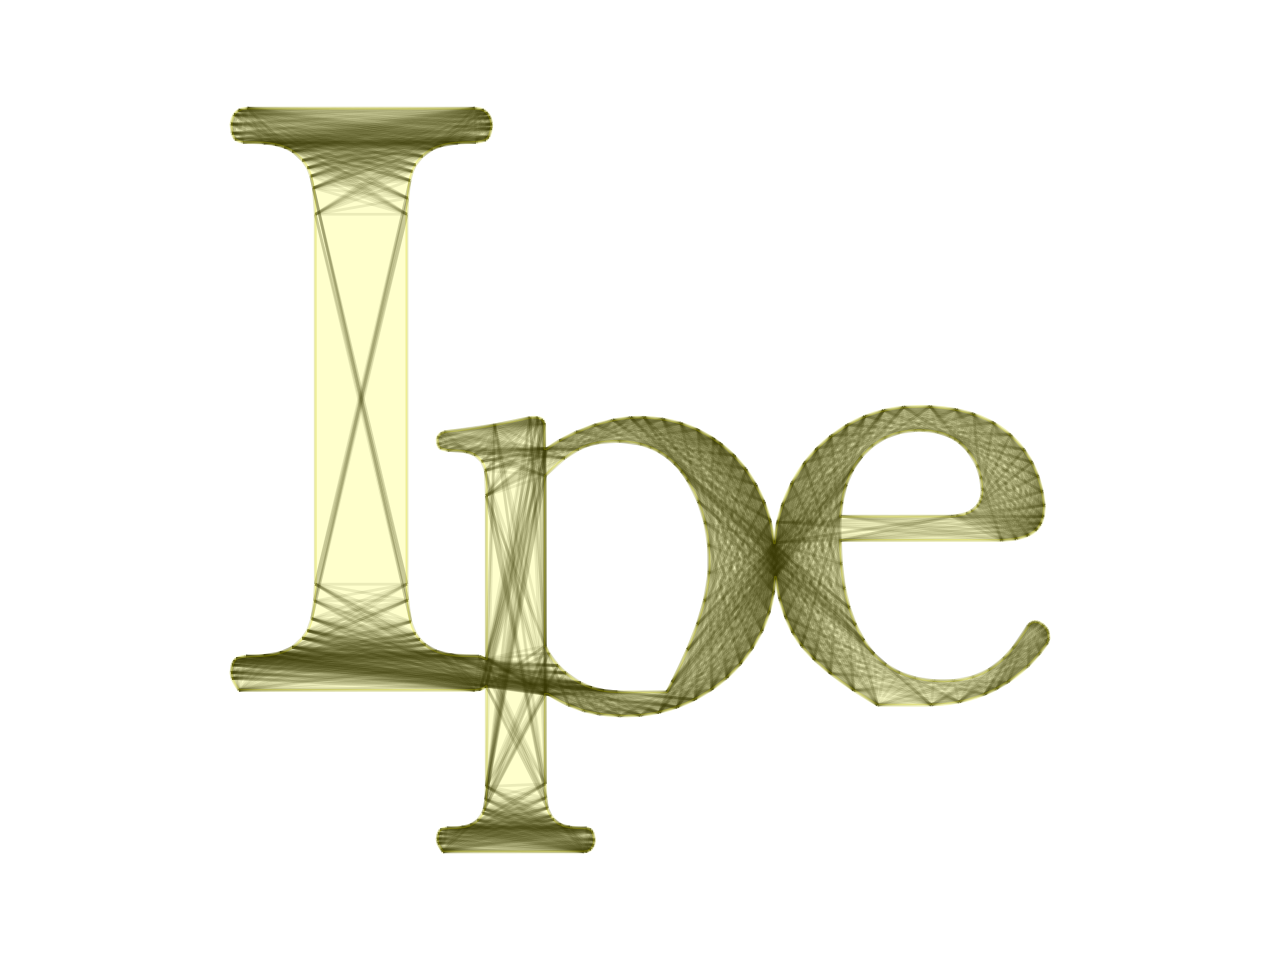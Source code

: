<ipe creator="matplotlib" version="70005">
 <ipestyle name="opacity">
  <opacity name="10%" value="0.1"/>
  <opacity name="20%" value="0.2"/>
  <opacity name="30%" value="0.3"/>
  <opacity name="40%" value="0.4"/>
  <opacity name="50%" value="0.5"/>
  <opacity name="60%" value="0.6"/>
  <opacity name="70%" value="0.7"/>
  <opacity name="80%" value="0.8"/>
  <opacity name="90%" value="0.9"/>
 </ipestyle>
 <page>
  <path cap="0" fill="1 1 1" fillrule="wind" join="0" pen="0" stroke="1 1 1">
0 0 m
460.8 0 l
460.8 345.6 l
0 345.6 l
h
  </path>
  <path cap="0" fillrule="wind" join="1" opacity="10%" pen="1" stroke="0 0 0">
159.477 38.9157 m
210.218 38.9157 l
  </path>
  <path cap="0" fillrule="wind" join="1" opacity="10%" pen="1" stroke="0 0 0">
159.477 38.9157 m
211.475 39.0984 l
  </path>
  <path cap="0" fillrule="wind" join="1" opacity="10%" pen="1" stroke="0 0 0">
159.477 38.9157 m
212.784 39.9103 l
  </path>
  <path cap="0" fillrule="wind" join="1" opacity="10%" pen="1" stroke="0 0 0">
159.477 38.9157 m
213.651 41.2429 l
  </path>
  <path cap="0" fillrule="wind" join="1" opacity="10%" pen="1" stroke="0 0 0">
159.477 38.9157 m
214.039 43.1951 l
  </path>
  <path cap="0" fillrule="wind" join="1" opacity="10%" pen="1" stroke="0 0 0">
159.477 38.9157 m
213.418 45.9891 l
  </path>
  <path cap="0" fillrule="wind" join="1" opacity="10%" pen="1" stroke="0 0 0">
159.477 38.9157 m
212.816 46.8632 l
  </path>
  <path cap="0" fillrule="wind" join="1" opacity="10%" pen="1" stroke="0 0 0">
159.477 38.9157 m
211.252 47.5199 l
  </path>
  <path cap="0" fillrule="wind" join="1" opacity="10%" pen="1" stroke="0 0 0">
159.477 38.9157 m
205.221 47.8512 l
  </path>
  <path cap="0" fillrule="wind" join="1" opacity="10%" pen="1" stroke="0 0 0">
159.477 38.9157 m
202.068 48.7109 l
  </path>
  <path cap="0" fillrule="wind" join="1" opacity="10%" pen="1" stroke="0 0 0">
159.477 38.9157 m
199.512 50.5085 l
  </path>
  <path cap="0" fillrule="wind" join="1" opacity="10%" pen="1" stroke="0 0 0">
159.477 38.9157 m
198.462 51.779 l
  </path>
  <path cap="0" fillrule="wind" join="1" opacity="10%" pen="1" stroke="0 0 0">
159.477 38.9157 m
197.105 54.6924 l
  </path>
  <path cap="0" fillrule="wind" join="1" opacity="10%" pen="1" stroke="0 0 0">
159.477 38.9157 m
196.549 58.3605 l
  </path>
  <path cap="0" fillrule="wind" join="1" opacity="10%" pen="1" stroke="0 0 0">
159.477 38.9157 m
196.32 63.4136 l
  </path>
  <path cap="0" fillrule="wind" join="1" opacity="10%" pen="1" stroke="0 0 0">
159.477 38.9157 m
171.863 50.3175 l
  </path>
  <path cap="0" fillrule="wind" join="1" opacity="10%" pen="1" stroke="0 0 0">
159.477 38.9157 m
169.308 48.6387 l
  </path>
  <path cap="0" fillrule="wind" join="1" opacity="10%" pen="1" stroke="0 0 0">
159.477 38.9157 m
166.155 47.8363 l
  </path>
  <path cap="0" fillrule="wind" join="1" opacity="10%" pen="1" stroke="0 0 0">
159.477 38.9157 m
160.826 47.5521 l
  </path>
  <path cap="0" fillrule="wind" join="1" opacity="10%" pen="1" stroke="0 0 0">
159.477 38.9157 m
158.457 46.9193 l
  </path>
  <path cap="0" fillrule="wind" join="1" opacity="10%" pen="1" stroke="0 0 0">
159.477 38.9157 m
157.674 45.4387 l
  </path>
  <path cap="0" fillrule="wind" join="1" opacity="10%" pen="1" stroke="0 0 0">
159.477 38.9157 m
157.337 43.5008 l
  </path>
  <path cap="0" fillrule="wind" join="1" opacity="10%" pen="1" stroke="0 0 0">
159.477 38.9157 m
157.638 41.9963 l
  </path>
  <path cap="0" fillrule="wind" join="1" opacity="10%" pen="1" stroke="0 0 0">
159.477 38.9157 m
158.975 39.5891 l
  </path>
  <path cap="0" fillrule="wind" join="1" opacity="10%" pen="1" stroke="0 0 0">
210.218 38.9157 m
211.475 39.0984 l
  </path>
  <path cap="0" fillrule="wind" join="1" opacity="10%" pen="1" stroke="0 0 0">
210.218 38.9157 m
212.784 39.9103 l
  </path>
  <path cap="0" fillrule="wind" join="1" opacity="10%" pen="1" stroke="0 0 0">
210.218 38.9157 m
213.651 41.2429 l
  </path>
  <path cap="0" fillrule="wind" join="1" opacity="10%" pen="1" stroke="0 0 0">
210.218 38.9157 m
214.039 43.1951 l
  </path>
  <path cap="0" fillrule="wind" join="1" opacity="10%" pen="1" stroke="0 0 0">
210.218 38.9157 m
213.418 45.9891 l
  </path>
  <path cap="0" fillrule="wind" join="1" opacity="10%" pen="1" stroke="0 0 0">
210.218 38.9157 m
212.816 46.8632 l
  </path>
  <path cap="0" fillrule="wind" join="1" opacity="10%" pen="1" stroke="0 0 0">
210.218 38.9157 m
211.252 47.5199 l
  </path>
  <path cap="0" fillrule="wind" join="1" opacity="10%" pen="1" stroke="0 0 0">
210.218 38.9157 m
205.221 47.8512 l
  </path>
  <path cap="0" fillrule="wind" join="1" opacity="10%" pen="1" stroke="0 0 0">
210.218 38.9157 m
202.068 48.7109 l
  </path>
  <path cap="0" fillrule="wind" join="1" opacity="10%" pen="1" stroke="0 0 0">
210.218 38.9157 m
199.512 50.5085 l
  </path>
  <path cap="0" fillrule="wind" join="1" opacity="10%" pen="1" stroke="0 0 0">
210.218 38.9157 m
175.056 62.4536 l
  </path>
  <path cap="0" fillrule="wind" join="1" opacity="10%" pen="1" stroke="0 0 0">
210.218 38.9157 m
174.827 57.7444 l
  </path>
  <path cap="0" fillrule="wind" join="1" opacity="10%" pen="1" stroke="0 0 0">
210.218 38.9157 m
174.271 54.2721 l
  </path>
  <path cap="0" fillrule="wind" join="1" opacity="10%" pen="1" stroke="0 0 0">
210.218 38.9157 m
173.717 52.8297 l
  </path>
  <path cap="0" fillrule="wind" join="1" opacity="10%" pen="1" stroke="0 0 0">
210.218 38.9157 m
171.863 50.3175 l
  </path>
  <path cap="0" fillrule="wind" join="1" opacity="10%" pen="1" stroke="0 0 0">
210.218 38.9157 m
169.308 48.6387 l
  </path>
  <path cap="0" fillrule="wind" join="1" opacity="10%" pen="1" stroke="0 0 0">
210.218 38.9157 m
166.155 47.8363 l
  </path>
  <path cap="0" fillrule="wind" join="1" opacity="10%" pen="1" stroke="0 0 0">
210.218 38.9157 m
160.826 47.5521 l
  </path>
  <path cap="0" fillrule="wind" join="1" opacity="10%" pen="1" stroke="0 0 0">
210.218 38.9157 m
158.457 46.9193 l
  </path>
  <path cap="0" fillrule="wind" join="1" opacity="10%" pen="1" stroke="0 0 0">
210.218 38.9157 m
157.674 45.4387 l
  </path>
  <path cap="0" fillrule="wind" join="1" opacity="10%" pen="1" stroke="0 0 0">
210.218 38.9157 m
157.337 43.5008 l
  </path>
  <path cap="0" fillrule="wind" join="1" opacity="10%" pen="1" stroke="0 0 0">
210.218 38.9157 m
157.638 41.9963 l
  </path>
  <path cap="0" fillrule="wind" join="1" opacity="10%" pen="1" stroke="0 0 0">
210.218 38.9157 m
158.975 39.5891 l
  </path>
  <path cap="0" fillrule="wind" join="1" opacity="10%" pen="1" stroke="0 0 0">
211.475 39.0984 m
212.784 39.9103 l
  </path>
  <path cap="0" fillrule="wind" join="1" opacity="10%" pen="1" stroke="0 0 0">
211.475 39.0984 m
213.651 41.2429 l
  </path>
  <path cap="0" fillrule="wind" join="1" opacity="10%" pen="1" stroke="0 0 0">
211.475 39.0984 m
214.039 43.1951 l
  </path>
  <path cap="0" fillrule="wind" join="1" opacity="10%" pen="1" stroke="0 0 0">
211.475 39.0984 m
213.418 45.9891 l
  </path>
  <path cap="0" fillrule="wind" join="1" opacity="10%" pen="1" stroke="0 0 0">
211.475 39.0984 m
212.816 46.8632 l
  </path>
  <path cap="0" fillrule="wind" join="1" opacity="10%" pen="1" stroke="0 0 0">
211.475 39.0984 m
211.252 47.5199 l
  </path>
  <path cap="0" fillrule="wind" join="1" opacity="10%" pen="1" stroke="0 0 0">
211.475 39.0984 m
205.221 47.8512 l
  </path>
  <path cap="0" fillrule="wind" join="1" opacity="10%" pen="1" stroke="0 0 0">
211.475 39.0984 m
202.068 48.7109 l
  </path>
  <path cap="0" fillrule="wind" join="1" opacity="10%" pen="1" stroke="0 0 0">
211.475 39.0984 m
199.512 50.5085 l
  </path>
  <path cap="0" fillrule="wind" join="1" opacity="10%" pen="1" stroke="0 0 0">
211.475 39.0984 m
175.056 62.4536 l
  </path>
  <path cap="0" fillrule="wind" join="1" opacity="10%" pen="1" stroke="0 0 0">
211.475 39.0984 m
174.827 57.7444 l
  </path>
  <path cap="0" fillrule="wind" join="1" opacity="10%" pen="1" stroke="0 0 0">
211.475 39.0984 m
174.271 54.2721 l
  </path>
  <path cap="0" fillrule="wind" join="1" opacity="10%" pen="1" stroke="0 0 0">
211.475 39.0984 m
173.717 52.8297 l
  </path>
  <path cap="0" fillrule="wind" join="1" opacity="10%" pen="1" stroke="0 0 0">
211.475 39.0984 m
171.863 50.3175 l
  </path>
  <path cap="0" fillrule="wind" join="1" opacity="10%" pen="1" stroke="0 0 0">
211.475 39.0984 m
169.308 48.6387 l
  </path>
  <path cap="0" fillrule="wind" join="1" opacity="10%" pen="1" stroke="0 0 0">
211.475 39.0984 m
166.155 47.8363 l
  </path>
  <path cap="0" fillrule="wind" join="1" opacity="10%" pen="1" stroke="0 0 0">
211.475 39.0984 m
160.826 47.5521 l
  </path>
  <path cap="0" fillrule="wind" join="1" opacity="10%" pen="1" stroke="0 0 0">
211.475 39.0984 m
158.457 46.9193 l
  </path>
  <path cap="0" fillrule="wind" join="1" opacity="10%" pen="1" stroke="0 0 0">
211.475 39.0984 m
157.674 45.4387 l
  </path>
  <path cap="0" fillrule="wind" join="1" opacity="10%" pen="1" stroke="0 0 0">
211.475 39.0984 m
157.337 43.5008 l
  </path>
  <path cap="0" fillrule="wind" join="1" opacity="10%" pen="1" stroke="0 0 0">
211.475 39.0984 m
157.638 41.9963 l
  </path>
  <path cap="0" fillrule="wind" join="1" opacity="10%" pen="1" stroke="0 0 0">
211.475 39.0984 m
158.975 39.5891 l
  </path>
  <path cap="0" fillrule="wind" join="1" opacity="10%" pen="1" stroke="0 0 0">
212.784 39.9103 m
213.651 41.2429 l
  </path>
  <path cap="0" fillrule="wind" join="1" opacity="10%" pen="1" stroke="0 0 0">
212.784 39.9103 m
214.039 43.1951 l
  </path>
  <path cap="0" fillrule="wind" join="1" opacity="10%" pen="1" stroke="0 0 0">
212.784 39.9103 m
213.418 45.9891 l
  </path>
  <path cap="0" fillrule="wind" join="1" opacity="10%" pen="1" stroke="0 0 0">
212.784 39.9103 m
212.816 46.8632 l
  </path>
  <path cap="0" fillrule="wind" join="1" opacity="10%" pen="1" stroke="0 0 0">
212.784 39.9103 m
211.252 47.5199 l
  </path>
  <path cap="0" fillrule="wind" join="1" opacity="10%" pen="1" stroke="0 0 0">
212.784 39.9103 m
205.221 47.8512 l
  </path>
  <path cap="0" fillrule="wind" join="1" opacity="10%" pen="1" stroke="0 0 0">
212.784 39.9103 m
202.068 48.7109 l
  </path>
  <path cap="0" fillrule="wind" join="1" opacity="10%" pen="1" stroke="0 0 0">
212.784 39.9103 m
199.512 50.5085 l
  </path>
  <path cap="0" fillrule="wind" join="1" opacity="10%" pen="1" stroke="0 0 0">
212.784 39.9103 m
175.056 62.4536 l
  </path>
  <path cap="0" fillrule="wind" join="1" opacity="10%" pen="1" stroke="0 0 0">
212.784 39.9103 m
174.827 57.7444 l
  </path>
  <path cap="0" fillrule="wind" join="1" opacity="10%" pen="1" stroke="0 0 0">
212.784 39.9103 m
174.271 54.2721 l
  </path>
  <path cap="0" fillrule="wind" join="1" opacity="10%" pen="1" stroke="0 0 0">
212.784 39.9103 m
173.717 52.8297 l
  </path>
  <path cap="0" fillrule="wind" join="1" opacity="10%" pen="1" stroke="0 0 0">
212.784 39.9103 m
171.863 50.3175 l
  </path>
  <path cap="0" fillrule="wind" join="1" opacity="10%" pen="1" stroke="0 0 0">
212.784 39.9103 m
169.308 48.6387 l
  </path>
  <path cap="0" fillrule="wind" join="1" opacity="10%" pen="1" stroke="0 0 0">
212.784 39.9103 m
166.155 47.8363 l
  </path>
  <path cap="0" fillrule="wind" join="1" opacity="10%" pen="1" stroke="0 0 0">
212.784 39.9103 m
160.826 47.5521 l
  </path>
  <path cap="0" fillrule="wind" join="1" opacity="10%" pen="1" stroke="0 0 0">
212.784 39.9103 m
158.457 46.9193 l
  </path>
  <path cap="0" fillrule="wind" join="1" opacity="10%" pen="1" stroke="0 0 0">
212.784 39.9103 m
157.674 45.4387 l
  </path>
  <path cap="0" fillrule="wind" join="1" opacity="10%" pen="1" stroke="0 0 0">
212.784 39.9103 m
157.337 43.5008 l
  </path>
  <path cap="0" fillrule="wind" join="1" opacity="10%" pen="1" stroke="0 0 0">
212.784 39.9103 m
157.638 41.9963 l
  </path>
  <path cap="0" fillrule="wind" join="1" opacity="10%" pen="1" stroke="0 0 0">
212.784 39.9103 m
158.975 39.5891 l
  </path>
  <path cap="0" fillrule="wind" join="1" opacity="10%" pen="1" stroke="0 0 0">
213.651 41.2429 m
214.039 43.1951 l
  </path>
  <path cap="0" fillrule="wind" join="1" opacity="10%" pen="1" stroke="0 0 0">
213.651 41.2429 m
213.418 45.9891 l
  </path>
  <path cap="0" fillrule="wind" join="1" opacity="10%" pen="1" stroke="0 0 0">
213.651 41.2429 m
212.816 46.8632 l
  </path>
  <path cap="0" fillrule="wind" join="1" opacity="10%" pen="1" stroke="0 0 0">
213.651 41.2429 m
211.252 47.5199 l
  </path>
  <path cap="0" fillrule="wind" join="1" opacity="10%" pen="1" stroke="0 0 0">
213.651 41.2429 m
205.221 47.8512 l
  </path>
  <path cap="0" fillrule="wind" join="1" opacity="10%" pen="1" stroke="0 0 0">
213.651 41.2429 m
202.068 48.7109 l
  </path>
  <path cap="0" fillrule="wind" join="1" opacity="10%" pen="1" stroke="0 0 0">
213.651 41.2429 m
175.056 62.4536 l
  </path>
  <path cap="0" fillrule="wind" join="1" opacity="10%" pen="1" stroke="0 0 0">
213.651 41.2429 m
174.827 57.7444 l
  </path>
  <path cap="0" fillrule="wind" join="1" opacity="10%" pen="1" stroke="0 0 0">
213.651 41.2429 m
174.271 54.2721 l
  </path>
  <path cap="0" fillrule="wind" join="1" opacity="10%" pen="1" stroke="0 0 0">
213.651 41.2429 m
173.717 52.8297 l
  </path>
  <path cap="0" fillrule="wind" join="1" opacity="10%" pen="1" stroke="0 0 0">
213.651 41.2429 m
171.863 50.3175 l
  </path>
  <path cap="0" fillrule="wind" join="1" opacity="10%" pen="1" stroke="0 0 0">
213.651 41.2429 m
169.308 48.6387 l
  </path>
  <path cap="0" fillrule="wind" join="1" opacity="10%" pen="1" stroke="0 0 0">
213.651 41.2429 m
166.155 47.8363 l
  </path>
  <path cap="0" fillrule="wind" join="1" opacity="10%" pen="1" stroke="0 0 0">
213.651 41.2429 m
160.826 47.5521 l
  </path>
  <path cap="0" fillrule="wind" join="1" opacity="10%" pen="1" stroke="0 0 0">
213.651 41.2429 m
158.457 46.9193 l
  </path>
  <path cap="0" fillrule="wind" join="1" opacity="10%" pen="1" stroke="0 0 0">
213.651 41.2429 m
157.674 45.4387 l
  </path>
  <path cap="0" fillrule="wind" join="1" opacity="10%" pen="1" stroke="0 0 0">
213.651 41.2429 m
157.337 43.5008 l
  </path>
  <path cap="0" fillrule="wind" join="1" opacity="10%" pen="1" stroke="0 0 0">
213.651 41.2429 m
157.638 41.9963 l
  </path>
  <path cap="0" fillrule="wind" join="1" opacity="10%" pen="1" stroke="0 0 0">
213.651 41.2429 m
158.975 39.5891 l
  </path>
  <path cap="0" fillrule="wind" join="1" opacity="10%" pen="1" stroke="0 0 0">
214.039 43.1951 m
213.418 45.9891 l
  </path>
  <path cap="0" fillrule="wind" join="1" opacity="10%" pen="1" stroke="0 0 0">
214.039 43.1951 m
212.816 46.8632 l
  </path>
  <path cap="0" fillrule="wind" join="1" opacity="10%" pen="1" stroke="0 0 0">
214.039 43.1951 m
211.252 47.5199 l
  </path>
  <path cap="0" fillrule="wind" join="1" opacity="10%" pen="1" stroke="0 0 0">
214.039 43.1951 m
205.221 47.8512 l
  </path>
  <path cap="0" fillrule="wind" join="1" opacity="10%" pen="1" stroke="0 0 0">
214.039 43.1951 m
202.068 48.7109 l
  </path>
  <path cap="0" fillrule="wind" join="1" opacity="10%" pen="1" stroke="0 0 0">
214.039 43.1951 m
174.827 57.7444 l
  </path>
  <path cap="0" fillrule="wind" join="1" opacity="10%" pen="1" stroke="0 0 0">
214.039 43.1951 m
174.271 54.2721 l
  </path>
  <path cap="0" fillrule="wind" join="1" opacity="10%" pen="1" stroke="0 0 0">
214.039 43.1951 m
173.717 52.8297 l
  </path>
  <path cap="0" fillrule="wind" join="1" opacity="10%" pen="1" stroke="0 0 0">
214.039 43.1951 m
171.863 50.3175 l
  </path>
  <path cap="0" fillrule="wind" join="1" opacity="10%" pen="1" stroke="0 0 0">
214.039 43.1951 m
169.308 48.6387 l
  </path>
  <path cap="0" fillrule="wind" join="1" opacity="10%" pen="1" stroke="0 0 0">
214.039 43.1951 m
166.155 47.8363 l
  </path>
  <path cap="0" fillrule="wind" join="1" opacity="10%" pen="1" stroke="0 0 0">
214.039 43.1951 m
160.826 47.5521 l
  </path>
  <path cap="0" fillrule="wind" join="1" opacity="10%" pen="1" stroke="0 0 0">
214.039 43.1951 m
158.457 46.9193 l
  </path>
  <path cap="0" fillrule="wind" join="1" opacity="10%" pen="1" stroke="0 0 0">
214.039 43.1951 m
157.674 45.4387 l
  </path>
  <path cap="0" fillrule="wind" join="1" opacity="10%" pen="1" stroke="0 0 0">
214.039 43.1951 m
157.337 43.5008 l
  </path>
  <path cap="0" fillrule="wind" join="1" opacity="10%" pen="1" stroke="0 0 0">
214.039 43.1951 m
157.638 41.9963 l
  </path>
  <path cap="0" fillrule="wind" join="1" opacity="10%" pen="1" stroke="0 0 0">
214.039 43.1951 m
158.975 39.5891 l
  </path>
  <path cap="0" fillrule="wind" join="1" opacity="10%" pen="1" stroke="0 0 0">
213.418 45.9891 m
212.816 46.8632 l
  </path>
  <path cap="0" fillrule="wind" join="1" opacity="10%" pen="1" stroke="0 0 0">
213.418 45.9891 m
211.252 47.5199 l
  </path>
  <path cap="0" fillrule="wind" join="1" opacity="10%" pen="1" stroke="0 0 0">
213.418 45.9891 m
205.221 47.8512 l
  </path>
  <path cap="0" fillrule="wind" join="1" opacity="10%" pen="1" stroke="0 0 0">
213.418 45.9891 m
174.271 54.2721 l
  </path>
  <path cap="0" fillrule="wind" join="1" opacity="10%" pen="1" stroke="0 0 0">
213.418 45.9891 m
173.717 52.8297 l
  </path>
  <path cap="0" fillrule="wind" join="1" opacity="10%" pen="1" stroke="0 0 0">
213.418 45.9891 m
171.863 50.3175 l
  </path>
  <path cap="0" fillrule="wind" join="1" opacity="10%" pen="1" stroke="0 0 0">
213.418 45.9891 m
169.308 48.6387 l
  </path>
  <path cap="0" fillrule="wind" join="1" opacity="10%" pen="1" stroke="0 0 0">
213.418 45.9891 m
166.155 47.8363 l
  </path>
  <path cap="0" fillrule="wind" join="1" opacity="10%" pen="1" stroke="0 0 0">
213.418 45.9891 m
160.826 47.5521 l
  </path>
  <path cap="0" fillrule="wind" join="1" opacity="10%" pen="1" stroke="0 0 0">
213.418 45.9891 m
158.457 46.9193 l
  </path>
  <path cap="0" fillrule="wind" join="1" opacity="10%" pen="1" stroke="0 0 0">
213.418 45.9891 m
157.674 45.4387 l
  </path>
  <path cap="0" fillrule="wind" join="1" opacity="10%" pen="1" stroke="0 0 0">
213.418 45.9891 m
157.337 43.5008 l
  </path>
  <path cap="0" fillrule="wind" join="1" opacity="10%" pen="1" stroke="0 0 0">
213.418 45.9891 m
157.638 41.9963 l
  </path>
  <path cap="0" fillrule="wind" join="1" opacity="10%" pen="1" stroke="0 0 0">
213.418 45.9891 m
158.975 39.5891 l
  </path>
  <path cap="0" fillrule="wind" join="1" opacity="10%" pen="1" stroke="0 0 0">
212.816 46.8632 m
211.252 47.5199 l
  </path>
  <path cap="0" fillrule="wind" join="1" opacity="10%" pen="1" stroke="0 0 0">
212.816 46.8632 m
205.221 47.8512 l
  </path>
  <path cap="0" fillrule="wind" join="1" opacity="10%" pen="1" stroke="0 0 0">
212.816 46.8632 m
171.863 50.3175 l
  </path>
  <path cap="0" fillrule="wind" join="1" opacity="10%" pen="1" stroke="0 0 0">
212.816 46.8632 m
169.308 48.6387 l
  </path>
  <path cap="0" fillrule="wind" join="1" opacity="10%" pen="1" stroke="0 0 0">
212.816 46.8632 m
166.155 47.8363 l
  </path>
  <path cap="0" fillrule="wind" join="1" opacity="10%" pen="1" stroke="0 0 0">
212.816 46.8632 m
160.826 47.5521 l
  </path>
  <path cap="0" fillrule="wind" join="1" opacity="10%" pen="1" stroke="0 0 0">
212.816 46.8632 m
158.457 46.9193 l
  </path>
  <path cap="0" fillrule="wind" join="1" opacity="10%" pen="1" stroke="0 0 0">
212.816 46.8632 m
157.674 45.4387 l
  </path>
  <path cap="0" fillrule="wind" join="1" opacity="10%" pen="1" stroke="0 0 0">
212.816 46.8632 m
157.337 43.5008 l
  </path>
  <path cap="0" fillrule="wind" join="1" opacity="10%" pen="1" stroke="0 0 0">
212.816 46.8632 m
157.638 41.9963 l
  </path>
  <path cap="0" fillrule="wind" join="1" opacity="10%" pen="1" stroke="0 0 0">
212.816 46.8632 m
158.975 39.5891 l
  </path>
  <path cap="0" fillrule="wind" join="1" opacity="10%" pen="1" stroke="0 0 0">
211.252 47.5199 m
205.221 47.8512 l
  </path>
  <path cap="0" fillrule="wind" join="1" opacity="10%" pen="1" stroke="0 0 0">
211.252 47.5199 m
169.308 48.6387 l
  </path>
  <path cap="0" fillrule="wind" join="1" opacity="10%" pen="1" stroke="0 0 0">
211.252 47.5199 m
166.155 47.8363 l
  </path>
  <path cap="0" fillrule="wind" join="1" opacity="10%" pen="1" stroke="0 0 0">
211.252 47.5199 m
160.826 47.5521 l
  </path>
  <path cap="0" fillrule="wind" join="1" opacity="10%" pen="1" stroke="0 0 0">
211.252 47.5199 m
158.457 46.9193 l
  </path>
  <path cap="0" fillrule="wind" join="1" opacity="10%" pen="1" stroke="0 0 0">
211.252 47.5199 m
157.674 45.4387 l
  </path>
  <path cap="0" fillrule="wind" join="1" opacity="10%" pen="1" stroke="0 0 0">
211.252 47.5199 m
157.337 43.5008 l
  </path>
  <path cap="0" fillrule="wind" join="1" opacity="10%" pen="1" stroke="0 0 0">
211.252 47.5199 m
157.638 41.9963 l
  </path>
  <path cap="0" fillrule="wind" join="1" opacity="10%" pen="1" stroke="0 0 0">
211.252 47.5199 m
158.975 39.5891 l
  </path>
  <path cap="0" fillrule="wind" join="1" opacity="10%" pen="1" stroke="0 0 0">
205.221 47.8512 m
202.068 48.7109 l
  </path>
  <path cap="0" fillrule="wind" join="1" opacity="10%" pen="1" stroke="0 0 0">
205.221 47.8512 m
174.271 54.2721 l
  </path>
  <path cap="0" fillrule="wind" join="1" opacity="10%" pen="1" stroke="0 0 0">
205.221 47.8512 m
173.717 52.8297 l
  </path>
  <path cap="0" fillrule="wind" join="1" opacity="10%" pen="1" stroke="0 0 0">
205.221 47.8512 m
171.863 50.3175 l
  </path>
  <path cap="0" fillrule="wind" join="1" opacity="10%" pen="1" stroke="0 0 0">
205.221 47.8512 m
169.308 48.6387 l
  </path>
  <path cap="0" fillrule="wind" join="1" opacity="10%" pen="1" stroke="0 0 0">
205.221 47.8512 m
166.155 47.8363 l
  </path>
  <path cap="0" fillrule="wind" join="1" opacity="10%" pen="1" stroke="0 0 0">
205.221 47.8512 m
160.826 47.5521 l
  </path>
  <path cap="0" fillrule="wind" join="1" opacity="10%" pen="1" stroke="0 0 0">
205.221 47.8512 m
158.457 46.9193 l
  </path>
  <path cap="0" fillrule="wind" join="1" opacity="10%" pen="1" stroke="0 0 0">
205.221 47.8512 m
157.674 45.4387 l
  </path>
  <path cap="0" fillrule="wind" join="1" opacity="10%" pen="1" stroke="0 0 0">
205.221 47.8512 m
157.337 43.5008 l
  </path>
  <path cap="0" fillrule="wind" join="1" opacity="10%" pen="1" stroke="0 0 0">
205.221 47.8512 m
157.638 41.9963 l
  </path>
  <path cap="0" fillrule="wind" join="1" opacity="10%" pen="1" stroke="0 0 0">
205.221 47.8512 m
158.975 39.5891 l
  </path>
  <path cap="0" fillrule="wind" join="1" opacity="10%" pen="1" stroke="0 0 0">
202.068 48.7109 m
199.512 50.5085 l
  </path>
  <path cap="0" fillrule="wind" join="1" opacity="10%" pen="1" stroke="0 0 0">
202.068 48.7109 m
175.056 62.4536 l
  </path>
  <path cap="0" fillrule="wind" join="1" opacity="10%" pen="1" stroke="0 0 0">
202.068 48.7109 m
174.827 57.7444 l
  </path>
  <path cap="0" fillrule="wind" join="1" opacity="10%" pen="1" stroke="0 0 0">
202.068 48.7109 m
174.271 54.2721 l
  </path>
  <path cap="0" fillrule="wind" join="1" opacity="10%" pen="1" stroke="0 0 0">
202.068 48.7109 m
173.717 52.8297 l
  </path>
  <path cap="0" fillrule="wind" join="1" opacity="10%" pen="1" stroke="0 0 0">
202.068 48.7109 m
171.863 50.3175 l
  </path>
  <path cap="0" fillrule="wind" join="1" opacity="10%" pen="1" stroke="0 0 0">
202.068 48.7109 m
169.308 48.6387 l
  </path>
  <path cap="0" fillrule="wind" join="1" opacity="10%" pen="1" stroke="0 0 0">
202.068 48.7109 m
166.155 47.8363 l
  </path>
  <path cap="0" fillrule="wind" join="1" opacity="10%" pen="1" stroke="0 0 0">
202.068 48.7109 m
160.826 47.5521 l
  </path>
  <path cap="0" fillrule="wind" join="1" opacity="10%" pen="1" stroke="0 0 0">
202.068 48.7109 m
158.457 46.9193 l
  </path>
  <path cap="0" fillrule="wind" join="1" opacity="10%" pen="1" stroke="0 0 0">
202.068 48.7109 m
157.674 45.4387 l
  </path>
  <path cap="0" fillrule="wind" join="1" opacity="10%" pen="1" stroke="0 0 0">
202.068 48.7109 m
157.337 43.5008 l
  </path>
  <path cap="0" fillrule="wind" join="1" opacity="10%" pen="1" stroke="0 0 0">
202.068 48.7109 m
157.638 41.9963 l
  </path>
  <path cap="0" fillrule="wind" join="1" opacity="10%" pen="1" stroke="0 0 0">
202.068 48.7109 m
158.975 39.5891 l
  </path>
  <path cap="0" fillrule="wind" join="1" opacity="10%" pen="1" stroke="0 0 0">
199.512 50.5085 m
198.462 51.779 l
  </path>
  <path cap="0" fillrule="wind" join="1" opacity="10%" pen="1" stroke="0 0 0">
199.512 50.5085 m
175.056 62.4536 l
  </path>
  <path cap="0" fillrule="wind" join="1" opacity="10%" pen="1" stroke="0 0 0">
199.512 50.5085 m
174.827 57.7444 l
  </path>
  <path cap="0" fillrule="wind" join="1" opacity="10%" pen="1" stroke="0 0 0">
199.512 50.5085 m
174.271 54.2721 l
  </path>
  <path cap="0" fillrule="wind" join="1" opacity="10%" pen="1" stroke="0 0 0">
199.512 50.5085 m
173.717 52.8297 l
  </path>
  <path cap="0" fillrule="wind" join="1" opacity="10%" pen="1" stroke="0 0 0">
199.512 50.5085 m
171.863 50.3175 l
  </path>
  <path cap="0" fillrule="wind" join="1" opacity="10%" pen="1" stroke="0 0 0">
199.512 50.5085 m
169.308 48.6387 l
  </path>
  <path cap="0" fillrule="wind" join="1" opacity="10%" pen="1" stroke="0 0 0">
199.512 50.5085 m
166.155 47.8363 l
  </path>
  <path cap="0" fillrule="wind" join="1" opacity="10%" pen="1" stroke="0 0 0">
199.512 50.5085 m
158.457 46.9193 l
  </path>
  <path cap="0" fillrule="wind" join="1" opacity="10%" pen="1" stroke="0 0 0">
199.512 50.5085 m
157.674 45.4387 l
  </path>
  <path cap="0" fillrule="wind" join="1" opacity="10%" pen="1" stroke="0 0 0">
199.512 50.5085 m
157.337 43.5008 l
  </path>
  <path cap="0" fillrule="wind" join="1" opacity="10%" pen="1" stroke="0 0 0">
199.512 50.5085 m
157.638 41.9963 l
  </path>
  <path cap="0" fillrule="wind" join="1" opacity="10%" pen="1" stroke="0 0 0">
199.512 50.5085 m
158.975 39.5891 l
  </path>
  <path cap="0" fillrule="wind" join="1" opacity="10%" pen="1" stroke="0 0 0">
198.462 51.779 m
197.105 54.6924 l
  </path>
  <path cap="0" fillrule="wind" join="1" opacity="10%" pen="1" stroke="0 0 0">
198.462 51.779 m
175.066 98.4633 l
  </path>
  <path cap="0" fillrule="wind" join="1" opacity="10%" pen="1" stroke="0 0 0">
198.462 51.779 m
175.056 62.4536 l
  </path>
  <path cap="0" fillrule="wind" join="1" opacity="10%" pen="1" stroke="0 0 0">
198.462 51.779 m
174.827 57.7444 l
  </path>
  <path cap="0" fillrule="wind" join="1" opacity="10%" pen="1" stroke="0 0 0">
198.462 51.779 m
174.271 54.2721 l
  </path>
  <path cap="0" fillrule="wind" join="1" opacity="10%" pen="1" stroke="0 0 0">
198.462 51.779 m
173.717 52.8297 l
  </path>
  <path cap="0" fillrule="wind" join="1" opacity="10%" pen="1" stroke="0 0 0">
198.462 51.779 m
171.863 50.3175 l
  </path>
  <path cap="0" fillrule="wind" join="1" opacity="10%" pen="1" stroke="0 0 0">
198.462 51.779 m
169.308 48.6387 l
  </path>
  <path cap="0" fillrule="wind" join="1" opacity="10%" pen="1" stroke="0 0 0">
198.462 51.779 m
166.155 47.8363 l
  </path>
  <path cap="0" fillrule="wind" join="1" opacity="10%" pen="1" stroke="0 0 0">
198.462 51.779 m
157.674 45.4387 l
  </path>
  <path cap="0" fillrule="wind" join="1" opacity="10%" pen="1" stroke="0 0 0">
198.462 51.779 m
157.337 43.5008 l
  </path>
  <path cap="0" fillrule="wind" join="1" opacity="10%" pen="1" stroke="0 0 0">
198.462 51.779 m
157.638 41.9963 l
  </path>
  <path cap="0" fillrule="wind" join="1" opacity="10%" pen="1" stroke="0 0 0">
198.462 51.779 m
158.975 39.5891 l
  </path>
  <path cap="0" fillrule="wind" join="1" opacity="10%" pen="1" stroke="0 0 0">
197.105 54.6924 m
196.549 58.3605 l
  </path>
  <path cap="0" fillrule="wind" join="1" opacity="10%" pen="1" stroke="0 0 0">
197.105 54.6924 m
174.684 176.239 l
  </path>
  <path cap="0" fillrule="wind" join="1" opacity="10%" pen="1" stroke="0 0 0">
197.105 54.6924 m
175.066 167.145 l
  </path>
  <path cap="0" fillrule="wind" join="1" opacity="10%" pen="1" stroke="0 0 0">
197.105 54.6924 m
175.066 108.448 l
  </path>
  <path cap="0" fillrule="wind" join="1" opacity="10%" pen="1" stroke="0 0 0">
197.105 54.6924 m
172.495 109.372 l
  </path>
  <path cap="0" fillrule="wind" join="1" opacity="10%" pen="1" stroke="0 0 0">
197.105 54.6924 m
175.066 98.4633 l
  </path>
  <path cap="0" fillrule="wind" join="1" opacity="10%" pen="1" stroke="0 0 0">
197.105 54.6924 m
175.056 62.4536 l
  </path>
  <path cap="0" fillrule="wind" join="1" opacity="10%" pen="1" stroke="0 0 0">
197.105 54.6924 m
174.827 57.7444 l
  </path>
  <path cap="0" fillrule="wind" join="1" opacity="10%" pen="1" stroke="0 0 0">
197.105 54.6924 m
174.271 54.2721 l
  </path>
  <path cap="0" fillrule="wind" join="1" opacity="10%" pen="1" stroke="0 0 0">
197.105 54.6924 m
173.717 52.8297 l
  </path>
  <path cap="0" fillrule="wind" join="1" opacity="10%" pen="1" stroke="0 0 0">
197.105 54.6924 m
171.863 50.3175 l
  </path>
  <path cap="0" fillrule="wind" join="1" opacity="10%" pen="1" stroke="0 0 0">
197.105 54.6924 m
169.308 48.6387 l
  </path>
  <path cap="0" fillrule="wind" join="1" opacity="10%" pen="1" stroke="0 0 0">
197.105 54.6924 m
166.155 47.8363 l
  </path>
  <path cap="0" fillrule="wind" join="1" opacity="10%" pen="1" stroke="0 0 0">
197.105 54.6924 m
157.674 45.4387 l
  </path>
  <path cap="0" fillrule="wind" join="1" opacity="10%" pen="1" stroke="0 0 0">
197.105 54.6924 m
157.337 43.5008 l
  </path>
  <path cap="0" fillrule="wind" join="1" opacity="10%" pen="1" stroke="0 0 0">
197.105 54.6924 m
157.638 41.9963 l
  </path>
  <path cap="0" fillrule="wind" join="1" opacity="10%" pen="1" stroke="0 0 0">
197.105 54.6924 m
158.975 39.5891 l
  </path>
  <path cap="0" fillrule="wind" join="1" opacity="10%" pen="1" stroke="0 0 0">
196.549 58.3605 m
196.32 63.4136 l
  </path>
  <path cap="0" fillrule="wind" join="1" opacity="10%" pen="1" stroke="0 0 0">
196.549 58.3605 m
178.113 192.704 l
  </path>
  <path cap="0" fillrule="wind" join="1" opacity="10%" pen="1" stroke="0 0 0">
196.549 58.3605 m
174.684 176.239 l
  </path>
  <path cap="0" fillrule="wind" join="1" opacity="10%" pen="1" stroke="0 0 0">
196.549 58.3605 m
175.066 167.145 l
  </path>
  <path cap="0" fillrule="wind" join="1" opacity="10%" pen="1" stroke="0 0 0">
196.549 58.3605 m
175.066 108.448 l
  </path>
  <path cap="0" fillrule="wind" join="1" opacity="10%" pen="1" stroke="0 0 0">
196.549 58.3605 m
172.495 109.372 l
  </path>
  <path cap="0" fillrule="wind" join="1" opacity="10%" pen="1" stroke="0 0 0">
196.549 58.3605 m
175.066 98.4633 l
  </path>
  <path cap="0" fillrule="wind" join="1" opacity="10%" pen="1" stroke="0 0 0">
196.549 58.3605 m
175.056 62.4536 l
  </path>
  <path cap="0" fillrule="wind" join="1" opacity="10%" pen="1" stroke="0 0 0">
196.549 58.3605 m
174.827 57.7444 l
  </path>
  <path cap="0" fillrule="wind" join="1" opacity="10%" pen="1" stroke="0 0 0">
196.549 58.3605 m
174.271 54.2721 l
  </path>
  <path cap="0" fillrule="wind" join="1" opacity="10%" pen="1" stroke="0 0 0">
196.549 58.3605 m
173.717 52.8297 l
  </path>
  <path cap="0" fillrule="wind" join="1" opacity="10%" pen="1" stroke="0 0 0">
196.549 58.3605 m
171.863 50.3175 l
  </path>
  <path cap="0" fillrule="wind" join="1" opacity="10%" pen="1" stroke="0 0 0">
196.549 58.3605 m
169.308 48.6387 l
  </path>
  <path cap="0" fillrule="wind" join="1" opacity="10%" pen="1" stroke="0 0 0">
196.549 58.3605 m
157.337 43.5008 l
  </path>
  <path cap="0" fillrule="wind" join="1" opacity="10%" pen="1" stroke="0 0 0">
196.549 58.3605 m
157.638 41.9963 l
  </path>
  <path cap="0" fillrule="wind" join="1" opacity="10%" pen="1" stroke="0 0 0">
196.549 58.3605 m
158.975 39.5891 l
  </path>
  <path cap="0" fillrule="wind" join="1" opacity="10%" pen="1" stroke="0 0 0">
196.32 63.4136 m
196.31 95.6178 l
  </path>
  <path cap="0" fillrule="wind" join="1" opacity="10%" pen="1" stroke="0 0 0">
196.32 63.4136 m
196.157 184.11 l
  </path>
  <path cap="0" fillrule="wind" join="1" opacity="10%" pen="1" stroke="0 0 0">
196.32 63.4136 m
196.023 193.301 l
  </path>
  <path cap="0" fillrule="wind" join="1" opacity="10%" pen="1" stroke="0 0 0">
196.32 63.4136 m
195.426 194.404 l
  </path>
  <path cap="0" fillrule="wind" join="1" opacity="10%" pen="1" stroke="0 0 0">
196.32 63.4136 m
193.635 195.307 l
  </path>
  <path cap="0" fillrule="wind" join="1" opacity="10%" pen="1" stroke="0 0 0">
196.32 63.4136 m
190.808 195.305 l
  </path>
  <path cap="0" fillrule="wind" join="1" opacity="10%" pen="1" stroke="0 0 0">
196.32 63.4136 m
178.113 192.704 l
  </path>
  <path cap="0" fillrule="wind" join="1" opacity="10%" pen="1" stroke="0 0 0">
196.32 63.4136 m
174.684 176.239 l
  </path>
  <path cap="0" fillrule="wind" join="1" opacity="10%" pen="1" stroke="0 0 0">
196.32 63.4136 m
175.066 167.145 l
  </path>
  <path cap="0" fillrule="wind" join="1" opacity="10%" pen="1" stroke="0 0 0">
196.32 63.4136 m
175.066 108.448 l
  </path>
  <path cap="0" fillrule="wind" join="1" opacity="10%" pen="1" stroke="0 0 0">
196.32 63.4136 m
172.495 109.372 l
  </path>
  <path cap="0" fillrule="wind" join="1" opacity="10%" pen="1" stroke="0 0 0">
196.32 63.4136 m
175.066 98.4633 l
  </path>
  <path cap="0" fillrule="wind" join="1" opacity="10%" pen="1" stroke="0 0 0">
196.32 63.4136 m
175.056 62.4536 l
  </path>
  <path cap="0" fillrule="wind" join="1" opacity="10%" pen="1" stroke="0 0 0">
196.32 63.4136 m
174.827 57.7444 l
  </path>
  <path cap="0" fillrule="wind" join="1" opacity="10%" pen="1" stroke="0 0 0">
196.32 63.4136 m
174.271 54.2721 l
  </path>
  <path cap="0" fillrule="wind" join="1" opacity="10%" pen="1" stroke="0 0 0">
196.32 63.4136 m
173.717 52.8297 l
  </path>
  <path cap="0" fillrule="wind" join="1" opacity="10%" pen="1" stroke="0 0 0">
196.32 63.4136 m
171.863 50.3175 l
  </path>
  <path cap="0" fillrule="wind" join="1" opacity="10%" pen="1" stroke="0 0 0">
196.32 63.4136 m
169.308 48.6387 l
  </path>
  <path cap="0" fillrule="wind" join="1" opacity="10%" pen="1" stroke="0 0 0">
196.32 63.4136 m
157.638 41.9963 l
  </path>
  <path cap="0" fillrule="wind" join="1" opacity="10%" pen="1" stroke="0 0 0">
196.32 63.4136 m
158.975 39.5891 l
  </path>
  <path cap="0" fillrule="wind" join="1" opacity="10%" pen="1" stroke="0 0 0">
171.863 50.3175 m
173.717 52.8297 l
  </path>
  <path cap="0" fillrule="wind" join="1" opacity="10%" pen="1" stroke="0 0 0">
171.863 50.3175 m
169.308 48.6387 l
  </path>
  <path cap="0" fillrule="wind" join="1" opacity="10%" pen="1" stroke="0 0 0">
171.863 50.3175 m
158.975 39.5891 l
  </path>
  <path cap="0" fillrule="wind" join="1" opacity="10%" pen="1" stroke="0 0 0">
169.308 48.6387 m
166.155 47.8363 l
  </path>
  <path cap="0" fillrule="wind" join="1" opacity="10%" pen="1" stroke="0 0 0">
169.308 48.6387 m
157.674 45.4387 l
  </path>
  <path cap="0" fillrule="wind" join="1" opacity="10%" pen="1" stroke="0 0 0">
169.308 48.6387 m
157.337 43.5008 l
  </path>
  <path cap="0" fillrule="wind" join="1" opacity="10%" pen="1" stroke="0 0 0">
169.308 48.6387 m
157.638 41.9963 l
  </path>
  <path cap="0" fillrule="wind" join="1" opacity="10%" pen="1" stroke="0 0 0">
169.308 48.6387 m
158.975 39.5891 l
  </path>
  <path cap="0" fillrule="wind" join="1" opacity="10%" pen="1" stroke="0 0 0">
166.155 47.8363 m
160.826 47.5521 l
  </path>
  <path cap="0" fillrule="wind" join="1" opacity="10%" pen="1" stroke="0 0 0">
166.155 47.8363 m
158.457 46.9193 l
  </path>
  <path cap="0" fillrule="wind" join="1" opacity="10%" pen="1" stroke="0 0 0">
166.155 47.8363 m
157.674 45.4387 l
  </path>
  <path cap="0" fillrule="wind" join="1" opacity="10%" pen="1" stroke="0 0 0">
166.155 47.8363 m
157.337 43.5008 l
  </path>
  <path cap="0" fillrule="wind" join="1" opacity="10%" pen="1" stroke="0 0 0">
166.155 47.8363 m
157.638 41.9963 l
  </path>
  <path cap="0" fillrule="wind" join="1" opacity="10%" pen="1" stroke="0 0 0">
166.155 47.8363 m
158.975 39.5891 l
  </path>
  <path cap="0" fillrule="wind" join="1" opacity="10%" pen="1" stroke="0 0 0">
160.826 47.5521 m
158.457 46.9193 l
  </path>
  <path cap="0" fillrule="wind" join="1" opacity="10%" pen="1" stroke="0 0 0">
160.826 47.5521 m
157.674 45.4387 l
  </path>
  <path cap="0" fillrule="wind" join="1" opacity="10%" pen="1" stroke="0 0 0">
160.826 47.5521 m
157.337 43.5008 l
  </path>
  <path cap="0" fillrule="wind" join="1" opacity="10%" pen="1" stroke="0 0 0">
160.826 47.5521 m
157.638 41.9963 l
  </path>
  <path cap="0" fillrule="wind" join="1" opacity="10%" pen="1" stroke="0 0 0">
160.826 47.5521 m
158.975 39.5891 l
  </path>
  <path cap="0" fillrule="wind" join="1" opacity="10%" pen="1" stroke="0 0 0">
158.457 46.9193 m
157.674 45.4387 l
  </path>
  <path cap="0" fillrule="wind" join="1" opacity="10%" pen="1" stroke="0 0 0">
158.457 46.9193 m
157.337 43.5008 l
  </path>
  <path cap="0" fillrule="wind" join="1" opacity="10%" pen="1" stroke="0 0 0">
158.457 46.9193 m
157.638 41.9963 l
  </path>
  <path cap="0" fillrule="wind" join="1" opacity="10%" pen="1" stroke="0 0 0">
158.457 46.9193 m
158.975 39.5891 l
  </path>
  <path cap="0" fillrule="wind" join="1" opacity="10%" pen="1" stroke="0 0 0">
157.674 45.4387 m
157.337 43.5008 l
  </path>
  <path cap="0" fillrule="wind" join="1" opacity="10%" pen="1" stroke="0 0 0">
157.674 45.4387 m
157.638 41.9963 l
  </path>
  <path cap="0" fillrule="wind" join="1" opacity="10%" pen="1" stroke="0 0 0">
157.674 45.4387 m
158.975 39.5891 l
  </path>
  <path cap="0" fillrule="wind" join="1" opacity="10%" pen="1" stroke="0 0 0">
157.337 43.5008 m
157.638 41.9963 l
  </path>
  <path cap="0" fillrule="wind" join="1" opacity="10%" pen="1" stroke="0 0 0">
157.337 43.5008 m
158.975 39.5891 l
  </path>
  <path cap="0" fillrule="wind" join="1" opacity="10%" pen="1" stroke="0 0 0">
157.638 41.9963 m
158.975 39.5891 l
  </path>
  <path cap="0" fillrule="wind" join="1" opacity="10%" pen="1" stroke="0 0 0">
175.056 62.4536 m
196.31 95.6178 l
  </path>
  <path cap="0" fillrule="wind" join="1" opacity="10%" pen="1" stroke="0 0 0">
175.056 62.4536 m
196.769 184.11 l
  </path>
  <path cap="0" fillrule="wind" join="1" opacity="10%" pen="1" stroke="0 0 0">
175.056 62.4536 m
196.157 184.11 l
  </path>
  <path cap="0" fillrule="wind" join="1" opacity="10%" pen="1" stroke="0 0 0">
175.056 62.4536 m
196.023 193.301 l
  </path>
  <path cap="0" fillrule="wind" join="1" opacity="10%" pen="1" stroke="0 0 0">
175.056 62.4536 m
195.426 194.404 l
  </path>
  <path cap="0" fillrule="wind" join="1" opacity="10%" pen="1" stroke="0 0 0">
175.056 62.4536 m
193.635 195.307 l
  </path>
  <path cap="0" fillrule="wind" join="1" opacity="10%" pen="1" stroke="0 0 0">
175.056 62.4536 m
190.808 195.305 l
  </path>
  <path cap="0" fillrule="wind" join="1" opacity="10%" pen="1" stroke="0 0 0">
175.056 62.4536 m
178.113 192.704 l
  </path>
  <path cap="0" fillrule="wind" join="1" opacity="10%" pen="1" stroke="0 0 0">
175.056 62.4536 m
175.066 98.4633 l
  </path>
  <path cap="0" fillrule="wind" join="1" opacity="10%" pen="1" stroke="0 0 0">
175.056 62.4536 m
174.827 57.7444 l
  </path>
  <path cap="0" fillrule="wind" join="1" opacity="10%" pen="1" stroke="0 0 0">
175.056 62.4536 m
200.907 106.056 l
  </path>
  <path cap="0" fillrule="wind" join="1" opacity="10%" pen="1" stroke="0 0 0">
175.056 62.4536 m
197.547 110.584 l
  </path>
  <path cap="0" fillrule="wind" join="1" opacity="10%" pen="1" stroke="0 0 0">
175.056 62.4536 m
196.31 113.041 l
  </path>
  <path cap="0" fillrule="wind" join="1" opacity="10%" pen="1" stroke="0 0 0">
175.056 62.4536 m
196.31 174.328 l
  </path>
  <path cap="0" fillrule="wind" join="1" opacity="10%" pen="1" stroke="0 0 0">
174.827 57.7444 m
196.31 95.6178 l
  </path>
  <path cap="0" fillrule="wind" join="1" opacity="10%" pen="1" stroke="0 0 0">
174.827 57.7444 m
196.769 184.11 l
  </path>
  <path cap="0" fillrule="wind" join="1" opacity="10%" pen="1" stroke="0 0 0">
174.827 57.7444 m
196.157 184.11 l
  </path>
  <path cap="0" fillrule="wind" join="1" opacity="10%" pen="1" stroke="0 0 0">
174.827 57.7444 m
196.023 193.301 l
  </path>
  <path cap="0" fillrule="wind" join="1" opacity="10%" pen="1" stroke="0 0 0">
174.827 57.7444 m
195.426 194.404 l
  </path>
  <path cap="0" fillrule="wind" join="1" opacity="10%" pen="1" stroke="0 0 0">
174.827 57.7444 m
193.635 195.307 l
  </path>
  <path cap="0" fillrule="wind" join="1" opacity="10%" pen="1" stroke="0 0 0">
174.827 57.7444 m
190.808 195.305 l
  </path>
  <path cap="0" fillrule="wind" join="1" opacity="10%" pen="1" stroke="0 0 0">
174.827 57.7444 m
174.271 54.2721 l
  </path>
  <path cap="0" fillrule="wind" join="1" opacity="10%" pen="1" stroke="0 0 0">
174.827 57.7444 m
200.907 106.056 l
  </path>
  <path cap="0" fillrule="wind" join="1" opacity="10%" pen="1" stroke="0 0 0">
174.827 57.7444 m
197.547 110.584 l
  </path>
  <path cap="0" fillrule="wind" join="1" opacity="10%" pen="1" stroke="0 0 0">
174.827 57.7444 m
196.31 113.041 l
  </path>
  <path cap="0" fillrule="wind" join="1" opacity="10%" pen="1" stroke="0 0 0">
174.827 57.7444 m
196.31 174.328 l
  </path>
  <path cap="0" fillrule="wind" join="1" opacity="10%" pen="1" stroke="0 0 0">
174.271 54.2721 m
196.31 95.6178 l
  </path>
  <path cap="0" fillrule="wind" join="1" opacity="10%" pen="1" stroke="0 0 0">
174.271 54.2721 m
196.769 184.11 l
  </path>
  <path cap="0" fillrule="wind" join="1" opacity="10%" pen="1" stroke="0 0 0">
174.271 54.2721 m
196.157 184.11 l
  </path>
  <path cap="0" fillrule="wind" join="1" opacity="10%" pen="1" stroke="0 0 0">
174.271 54.2721 m
173.717 52.8297 l
  </path>
  <path cap="0" fillrule="wind" join="1" opacity="10%" pen="1" stroke="0 0 0">
174.271 54.2721 m
200.907 106.056 l
  </path>
  <path cap="0" fillrule="wind" join="1" opacity="10%" pen="1" stroke="0 0 0">
174.271 54.2721 m
197.547 110.584 l
  </path>
  <path cap="0" fillrule="wind" join="1" opacity="10%" pen="1" stroke="0 0 0">
174.271 54.2721 m
196.31 113.041 l
  </path>
  <path cap="0" fillrule="wind" join="1" opacity="10%" pen="1" stroke="0 0 0">
174.271 54.2721 m
196.31 174.328 l
  </path>
  <path cap="0" fillrule="wind" join="1" opacity="10%" pen="1" stroke="0 0 0">
173.717 52.8297 m
196.31 95.6178 l
  </path>
  <path cap="0" fillrule="wind" join="1" opacity="10%" pen="1" stroke="0 0 0">
173.717 52.8297 m
200.907 106.056 l
  </path>
  <path cap="0" fillrule="wind" join="1" opacity="10%" pen="1" stroke="0 0 0">
173.717 52.8297 m
197.547 110.584 l
  </path>
  <path cap="0" fillrule="wind" join="1" opacity="10%" pen="1" stroke="0 0 0">
175.066 98.4633 m
196.31 95.6178 l
  </path>
  <path cap="0" fillrule="wind" join="1" opacity="10%" pen="1" stroke="0 0 0">
175.066 98.4633 m
197.227 95.6178 l
  </path>
  <path cap="0" fillrule="wind" join="1" opacity="10%" pen="1" stroke="0 0 0">
175.066 98.4633 m
243.801 91.0378 l
  </path>
  <path cap="0" fillrule="wind" join="1" opacity="10%" pen="1" stroke="0 0 0">
175.066 98.4633 m
250.151 93.8008 l
  </path>
  <path cap="0" fillrule="wind" join="1" opacity="10%" pen="1" stroke="0 0 0">
175.066 98.4633 m
196.769 184.11 l
  </path>
  <path cap="0" fillrule="wind" join="1" opacity="10%" pen="1" stroke="0 0 0">
175.066 98.4633 m
196.157 184.11 l
  </path>
  <path cap="0" fillrule="wind" join="1" opacity="10%" pen="1" stroke="0 0 0">
175.066 98.4633 m
196.023 193.301 l
  </path>
  <path cap="0" fillrule="wind" join="1" opacity="10%" pen="1" stroke="0 0 0">
175.066 98.4633 m
195.426 194.404 l
  </path>
  <path cap="0" fillrule="wind" join="1" opacity="10%" pen="1" stroke="0 0 0">
175.066 98.4633 m
193.635 195.307 l
  </path>
  <path cap="0" fillrule="wind" join="1" opacity="10%" pen="1" stroke="0 0 0">
175.066 98.4633 m
190.808 195.305 l
  </path>
  <path cap="0" fillrule="wind" join="1" opacity="10%" pen="1" stroke="0 0 0">
175.066 98.4633 m
178.113 192.704 l
  </path>
  <path cap="0" fillrule="wind" join="1" opacity="10%" pen="1" stroke="0 0 0">
175.066 98.4633 m
175.066 167.145 l
  </path>
  <path cap="0" fillrule="wind" join="1" opacity="10%" pen="1" stroke="0 0 0">
175.066 98.4633 m
175.066 108.448 l
  </path>
  <path cap="0" fillrule="wind" join="1" opacity="10%" pen="1" stroke="0 0 0">
175.066 98.4633 m
172.495 109.372 l
  </path>
  <path cap="0" fillrule="wind" join="1" opacity="10%" pen="1" stroke="0 0 0">
175.066 98.4633 m
162.68 109.867 l
  </path>
  <path cap="0" fillrule="wind" join="1" opacity="10%" pen="1" stroke="0 0 0">
175.066 98.4633 m
157.235 111.177 l
  </path>
  <path cap="0" fillrule="wind" join="1" opacity="10%" pen="1" stroke="0 0 0">
175.066 98.4633 m
153.227 113.463 l
  </path>
  <path cap="0" fillrule="wind" join="1" opacity="10%" pen="1" stroke="0 0 0">
175.066 98.4633 m
113.517 135.29 l
  </path>
  <path cap="0" fillrule="wind" join="1" opacity="10%" pen="1" stroke="0 0 0">
175.066 98.4633 m
113.184 129.262 l
  </path>
  <path cap="0" fillrule="wind" join="1" opacity="10%" pen="1" stroke="0 0 0">
175.066 98.4633 m
112.215 122.848 l
  </path>
  <path cap="0" fillrule="wind" join="1" opacity="10%" pen="1" stroke="0 0 0">
175.066 98.4633 m
110.672 118.545 l
  </path>
  <path cap="0" fillrule="wind" join="1" opacity="10%" pen="1" stroke="0 0 0">
175.066 98.4633 m
108.826 115.854 l
  </path>
  <path cap="0" fillrule="wind" join="1" opacity="10%" pen="1" stroke="0 0 0">
175.066 98.4633 m
105.16 112.596 l
  </path>
  <path cap="0" fillrule="wind" join="1" opacity="10%" pen="1" stroke="0 0 0">
175.066 98.4633 m
100.718 110.631 l
  </path>
  <path cap="0" fillrule="wind" join="1" opacity="10%" pen="1" stroke="0 0 0">
175.066 98.4633 m
94.8945 109.649 l
  </path>
  <path cap="0" fillrule="wind" join="1" opacity="10%" pen="1" stroke="0 0 0">
175.066 98.4633 m
88.5426 109.403 l
  </path>
  <path cap="0" fillrule="wind" join="1" opacity="10%" pen="1" stroke="0 0 0">
175.066 98.4633 m
85.0164 108.53 l
  </path>
  <path cap="0" fillrule="wind" join="1" opacity="10%" pen="1" stroke="0 0 0">
175.066 98.4633 m
84.0804 107.506 l
  </path>
  <path cap="0" fillrule="wind" join="1" opacity="10%" pen="1" stroke="0 0 0">
175.066 98.4633 m
83.5618 106.196 l
  </path>
  <path cap="0" fillrule="wind" join="1" opacity="10%" pen="1" stroke="0 0 0">
175.066 98.4633 m
83.1678 103.412 l
  </path>
  <path cap="0" fillrule="wind" join="1" opacity="10%" pen="1" stroke="0 0 0">
175.066 98.4633 m
83.5669 101.294 l
  </path>
  <path cap="0" fillrule="wind" join="1" opacity="10%" pen="1" stroke="0 0 0">
175.066 98.4633 m
86.0062 97.0807 l
  </path>
  <path cap="0" fillrule="wind" join="1" opacity="10%" pen="1" stroke="0 0 0">
175.066 98.4633 m
170.939 97.0807 l
  </path>
  <path cap="0" fillrule="wind" join="1" opacity="10%" pen="1" stroke="0 0 0">
175.066 98.4633 m
173.017 97.3417 l
  </path>
  <path cap="0" fillrule="wind" join="1" opacity="10%" pen="1" stroke="0 0 0">
175.066 98.4633 m
222.266 96.554 l
  </path>
  <path cap="0" fillrule="wind" join="1" opacity="10%" pen="1" stroke="0 0 0">
175.066 98.4633 m
217.501 97.0125 l
  </path>
  <path cap="0" fillrule="wind" join="1" opacity="10%" pen="1" stroke="0 0 0">
175.066 98.4633 m
213.11 98.0823 l
  </path>
  <path cap="0" fillrule="wind" join="1" opacity="10%" pen="1" stroke="0 0 0">
175.066 98.4633 m
209.091 99.7635 l
  </path>
  <path cap="0" fillrule="wind" join="1" opacity="10%" pen="1" stroke="0 0 0">
175.066 98.4633 m
203.804 103.324 l
  </path>
  <path cap="0" fillrule="wind" join="1" opacity="10%" pen="1" stroke="0 0 0">
175.066 98.4633 m
200.907 106.056 l
  </path>
  <path cap="0" fillrule="wind" join="1" opacity="10%" pen="1" stroke="0 0 0">
175.066 98.4633 m
197.547 110.584 l
  </path>
  <path cap="0" fillrule="wind" join="1" opacity="10%" pen="1" stroke="0 0 0">
175.066 98.4633 m
196.31 113.041 l
  </path>
  <path cap="0" fillrule="wind" join="1" opacity="10%" pen="1" stroke="0 0 0">
175.066 98.4633 m
196.31 174.328 l
  </path>
  <path cap="0" fillrule="wind" join="1" opacity="10%" pen="1" stroke="0 0 0">
174.684 176.239 m
196.31 95.6178 l
  </path>
  <path cap="0" fillrule="wind" join="1" opacity="10%" pen="1" stroke="0 0 0">
174.684 176.239 m
197.227 95.6178 l
  </path>
  <path cap="0" fillrule="wind" join="1" opacity="10%" pen="1" stroke="0 0 0">
174.684 176.239 m
238.672 194.756 l
  </path>
  <path cap="0" fillrule="wind" join="1" opacity="10%" pen="1" stroke="0 0 0">
174.684 176.239 m
231.852 195.393 l
  </path>
  <path cap="0" fillrule="wind" join="1" opacity="10%" pen="1" stroke="0 0 0">
174.684 176.239 m
196.769 184.11 l
  </path>
  <path cap="0" fillrule="wind" join="1" opacity="10%" pen="1" stroke="0 0 0">
174.684 176.239 m
196.157 184.11 l
  </path>
  <path cap="0" fillrule="wind" join="1" opacity="10%" pen="1" stroke="0 0 0">
174.684 176.239 m
196.023 193.301 l
  </path>
  <path cap="0" fillrule="wind" join="1" opacity="10%" pen="1" stroke="0 0 0">
174.684 176.239 m
195.426 194.404 l
  </path>
  <path cap="0" fillrule="wind" join="1" opacity="10%" pen="1" stroke="0 0 0">
174.684 176.239 m
193.635 195.307 l
  </path>
  <path cap="0" fillrule="wind" join="1" opacity="10%" pen="1" stroke="0 0 0">
174.684 176.239 m
190.808 195.305 l
  </path>
  <path cap="0" fillrule="wind" join="1" opacity="10%" pen="1" stroke="0 0 0">
174.684 176.239 m
178.113 192.704 l
  </path>
  <path cap="0" fillrule="wind" join="1" opacity="10%" pen="1" stroke="0 0 0">
174.684 176.239 m
173.341 179.504 l
  </path>
  <path cap="0" fillrule="wind" join="1" opacity="10%" pen="1" stroke="0 0 0">
174.684 176.239 m
175.066 167.145 l
  </path>
  <path cap="0" fillrule="wind" join="1" opacity="10%" pen="1" stroke="0 0 0">
174.684 176.239 m
196.31 113.041 l
  </path>
  <path cap="0" fillrule="wind" join="1" opacity="10%" pen="1" stroke="0 0 0">
174.684 176.239 m
196.31 174.328 l
  </path>
  <path cap="0" fillrule="wind" join="1" opacity="10%" pen="1" stroke="0 0 0">
174.684 176.239 m
203.409 180.704 l
  </path>
  <path cap="0" fillrule="wind" join="1" opacity="10%" pen="1" stroke="0 0 0">
174.684 176.239 m
208.423 183.887 l
  </path>
  <path cap="0" fillrule="wind" join="1" opacity="10%" pen="1" stroke="0 0 0">
174.684 176.239 m
211.525 185.191 l
  </path>
  <path cap="0" fillrule="wind" join="1" opacity="10%" pen="1" stroke="0 0 0">
174.684 176.239 m
214.942 186.094 l
  </path>
  <path cap="0" fillrule="wind" join="1" opacity="10%" pen="1" stroke="0 0 0">
175.066 167.145 m
196.31 95.6178 l
  </path>
  <path cap="0" fillrule="wind" join="1" opacity="10%" pen="1" stroke="0 0 0">
175.066 167.145 m
197.227 95.6178 l
  </path>
  <path cap="0" fillrule="wind" join="1" opacity="10%" pen="1" stroke="0 0 0">
175.066 167.145 m
204.523 91.7611 l
  </path>
  <path cap="0" fillrule="wind" join="1" opacity="10%" pen="1" stroke="0 0 0">
175.066 167.145 m
227.012 195.307 l
  </path>
  <path cap="0" fillrule="wind" join="1" opacity="10%" pen="1" stroke="0 0 0">
175.066 167.145 m
220.635 194.404 l
  </path>
  <path cap="0" fillrule="wind" join="1" opacity="10%" pen="1" stroke="0 0 0">
175.066 167.145 m
213.958 192.599 l
  </path>
  <path cap="0" fillrule="wind" join="1" opacity="10%" pen="1" stroke="0 0 0">
175.066 167.145 m
207.309 190.04 l
  </path>
  <path cap="0" fillrule="wind" join="1" opacity="10%" pen="1" stroke="0 0 0">
175.066 167.145 m
201.291 187.002 l
  </path>
  <path cap="0" fillrule="wind" join="1" opacity="10%" pen="1" stroke="0 0 0">
175.066 167.145 m
196.769 184.11 l
  </path>
  <path cap="0" fillrule="wind" join="1" opacity="10%" pen="1" stroke="0 0 0">
175.066 167.145 m
196.157 184.11 l
  </path>
  <path cap="0" fillrule="wind" join="1" opacity="10%" pen="1" stroke="0 0 0">
175.066 167.145 m
196.023 193.301 l
  </path>
  <path cap="0" fillrule="wind" join="1" opacity="10%" pen="1" stroke="0 0 0">
175.066 167.145 m
195.426 194.404 l
  </path>
  <path cap="0" fillrule="wind" join="1" opacity="10%" pen="1" stroke="0 0 0">
175.066 167.145 m
193.635 195.307 l
  </path>
  <path cap="0" fillrule="wind" join="1" opacity="10%" pen="1" stroke="0 0 0">
175.066 167.145 m
190.808 195.305 l
  </path>
  <path cap="0" fillrule="wind" join="1" opacity="10%" pen="1" stroke="0 0 0">
175.066 167.145 m
178.113 192.704 l
  </path>
  <path cap="0" fillrule="wind" join="1" opacity="10%" pen="1" stroke="0 0 0">
175.066 167.145 m
175.066 108.448 l
  </path>
  <path cap="0" fillrule="wind" join="1" opacity="10%" pen="1" stroke="0 0 0">
175.066 167.145 m
196.31 113.041 l
  </path>
  <path cap="0" fillrule="wind" join="1" opacity="10%" pen="1" stroke="0 0 0">
175.066 167.145 m
196.31 174.328 l
  </path>
  <path cap="0" fillrule="wind" join="1" opacity="10%" pen="1" stroke="0 0 0">
175.066 167.145 m
203.409 180.704 l
  </path>
  <path cap="0" fillrule="wind" join="1" opacity="10%" pen="1" stroke="0 0 0">
175.066 167.145 m
208.423 183.887 l
  </path>
  <path cap="0" fillrule="wind" join="1" opacity="10%" pen="1" stroke="0 0 0">
175.066 108.448 m
196.31 95.6178 l
  </path>
  <path cap="0" fillrule="wind" join="1" opacity="10%" pen="1" stroke="0 0 0">
175.066 108.448 m
197.227 95.6178 l
  </path>
  <path cap="0" fillrule="wind" join="1" opacity="10%" pen="1" stroke="0 0 0">
175.066 108.448 m
204.523 91.7611 l
  </path>
  <path cap="0" fillrule="wind" join="1" opacity="10%" pen="1" stroke="0 0 0">
175.066 108.448 m
210.135 89.7038 l
  </path>
  <path cap="0" fillrule="wind" join="1" opacity="10%" pen="1" stroke="0 0 0">
175.066 108.448 m
215.637 88.5002 l
  </path>
  <path cap="0" fillrule="wind" join="1" opacity="10%" pen="1" stroke="0 0 0">
175.066 108.448 m
223.142 87.8566 l
  </path>
  <path cap="0" fillrule="wind" join="1" opacity="10%" pen="1" stroke="0 0 0">
175.066 108.448 m
230.614 88.0623 l
  </path>
  <path cap="0" fillrule="wind" join="1" opacity="10%" pen="1" stroke="0 0 0">
175.066 108.448 m
237.289 89.125 l
  </path>
  <path cap="0" fillrule="wind" join="1" opacity="10%" pen="1" stroke="0 0 0">
175.066 108.448 m
196.769 184.11 l
  </path>
  <path cap="0" fillrule="wind" join="1" opacity="10%" pen="1" stroke="0 0 0">
175.066 108.448 m
196.157 184.11 l
  </path>
  <path cap="0" fillrule="wind" join="1" opacity="10%" pen="1" stroke="0 0 0">
175.066 108.448 m
196.023 193.301 l
  </path>
  <path cap="0" fillrule="wind" join="1" opacity="10%" pen="1" stroke="0 0 0">
175.066 108.448 m
195.426 194.404 l
  </path>
  <path cap="0" fillrule="wind" join="1" opacity="10%" pen="1" stroke="0 0 0">
175.066 108.448 m
193.635 195.307 l
  </path>
  <path cap="0" fillrule="wind" join="1" opacity="10%" pen="1" stroke="0 0 0">
175.066 108.448 m
190.808 195.305 l
  </path>
  <path cap="0" fillrule="wind" join="1" opacity="10%" pen="1" stroke="0 0 0">
175.066 108.448 m
178.113 192.704 l
  </path>
  <path cap="0" fillrule="wind" join="1" opacity="10%" pen="1" stroke="0 0 0">
175.066 108.448 m
172.495 109.372 l
  </path>
  <path cap="0" fillrule="wind" join="1" opacity="10%" pen="1" stroke="0 0 0">
175.066 108.448 m
162.68 109.867 l
  </path>
  <path cap="0" fillrule="wind" join="1" opacity="10%" pen="1" stroke="0 0 0">
175.066 108.448 m
108.826 115.854 l
  </path>
  <path cap="0" fillrule="wind" join="1" opacity="10%" pen="1" stroke="0 0 0">
175.066 108.448 m
105.16 112.596 l
  </path>
  <path cap="0" fillrule="wind" join="1" opacity="10%" pen="1" stroke="0 0 0">
175.066 108.448 m
100.718 110.631 l
  </path>
  <path cap="0" fillrule="wind" join="1" opacity="10%" pen="1" stroke="0 0 0">
175.066 108.448 m
94.8945 109.649 l
  </path>
  <path cap="0" fillrule="wind" join="1" opacity="10%" pen="1" stroke="0 0 0">
175.066 108.448 m
88.5426 109.403 l
  </path>
  <path cap="0" fillrule="wind" join="1" opacity="10%" pen="1" stroke="0 0 0">
175.066 108.448 m
85.0164 108.53 l
  </path>
  <path cap="0" fillrule="wind" join="1" opacity="10%" pen="1" stroke="0 0 0">
175.066 108.448 m
84.0804 107.506 l
  </path>
  <path cap="0" fillrule="wind" join="1" opacity="10%" pen="1" stroke="0 0 0">
175.066 108.448 m
83.5618 106.196 l
  </path>
  <path cap="0" fillrule="wind" join="1" opacity="10%" pen="1" stroke="0 0 0">
175.066 108.448 m
83.1678 103.412 l
  </path>
  <path cap="0" fillrule="wind" join="1" opacity="10%" pen="1" stroke="0 0 0">
175.066 108.448 m
83.5669 101.294 l
  </path>
  <path cap="0" fillrule="wind" join="1" opacity="10%" pen="1" stroke="0 0 0">
175.066 108.448 m
86.0062 97.0807 l
  </path>
  <path cap="0" fillrule="wind" join="1" opacity="10%" pen="1" stroke="0 0 0">
175.066 108.448 m
170.939 97.0807 l
  </path>
  <path cap="0" fillrule="wind" join="1" opacity="10%" pen="1" stroke="0 0 0">
175.066 108.448 m
173.017 97.3417 l
  </path>
  <path cap="0" fillrule="wind" join="1" opacity="10%" pen="1" stroke="0 0 0">
175.066 108.448 m
213.11 98.0823 l
  </path>
  <path cap="0" fillrule="wind" join="1" opacity="10%" pen="1" stroke="0 0 0">
175.066 108.448 m
209.091 99.7635 l
  </path>
  <path cap="0" fillrule="wind" join="1" opacity="10%" pen="1" stroke="0 0 0">
175.066 108.448 m
203.804 103.324 l
  </path>
  <path cap="0" fillrule="wind" join="1" opacity="10%" pen="1" stroke="0 0 0">
175.066 108.448 m
200.907 106.056 l
  </path>
  <path cap="0" fillrule="wind" join="1" opacity="10%" pen="1" stroke="0 0 0">
175.066 108.448 m
197.547 110.584 l
  </path>
  <path cap="0" fillrule="wind" join="1" opacity="10%" pen="1" stroke="0 0 0">
175.066 108.448 m
196.31 113.041 l
  </path>
  <path cap="0" fillrule="wind" join="1" opacity="10%" pen="1" stroke="0 0 0">
175.066 108.448 m
196.31 174.328 l
  </path>
  <path cap="0" fillrule="wind" join="1" opacity="10%" pen="1" stroke="0 0 0">
172.495 109.372 m
196.31 95.6178 l
  </path>
  <path cap="0" fillrule="wind" join="1" opacity="10%" pen="1" stroke="0 0 0">
172.495 109.372 m
197.227 95.6178 l
  </path>
  <path cap="0" fillrule="wind" join="1" opacity="10%" pen="1" stroke="0 0 0">
172.495 109.372 m
204.523 91.7611 l
  </path>
  <path cap="0" fillrule="wind" join="1" opacity="10%" pen="1" stroke="0 0 0">
172.495 109.372 m
210.135 89.7038 l
  </path>
  <path cap="0" fillrule="wind" join="1" opacity="10%" pen="1" stroke="0 0 0">
172.495 109.372 m
215.637 88.5002 l
  </path>
  <path cap="0" fillrule="wind" join="1" opacity="10%" pen="1" stroke="0 0 0">
172.495 109.372 m
223.142 87.8566 l
  </path>
  <path cap="0" fillrule="wind" join="1" opacity="10%" pen="1" stroke="0 0 0">
172.495 109.372 m
230.614 88.0623 l
  </path>
  <path cap="0" fillrule="wind" join="1" opacity="10%" pen="1" stroke="0 0 0">
172.495 109.372 m
162.68 109.867 l
  </path>
  <path cap="0" fillrule="wind" join="1" opacity="10%" pen="1" stroke="0 0 0">
172.495 109.372 m
105.16 112.596 l
  </path>
  <path cap="0" fillrule="wind" join="1" opacity="10%" pen="1" stroke="0 0 0">
172.495 109.372 m
100.718 110.631 l
  </path>
  <path cap="0" fillrule="wind" join="1" opacity="10%" pen="1" stroke="0 0 0">
172.495 109.372 m
94.8945 109.649 l
  </path>
  <path cap="0" fillrule="wind" join="1" opacity="10%" pen="1" stroke="0 0 0">
172.495 109.372 m
88.5426 109.403 l
  </path>
  <path cap="0" fillrule="wind" join="1" opacity="10%" pen="1" stroke="0 0 0">
172.495 109.372 m
85.0164 108.53 l
  </path>
  <path cap="0" fillrule="wind" join="1" opacity="10%" pen="1" stroke="0 0 0">
172.495 109.372 m
84.0804 107.506 l
  </path>
  <path cap="0" fillrule="wind" join="1" opacity="10%" pen="1" stroke="0 0 0">
172.495 109.372 m
83.5618 106.196 l
  </path>
  <path cap="0" fillrule="wind" join="1" opacity="10%" pen="1" stroke="0 0 0">
172.495 109.372 m
83.1678 103.412 l
  </path>
  <path cap="0" fillrule="wind" join="1" opacity="10%" pen="1" stroke="0 0 0">
172.495 109.372 m
83.5669 101.294 l
  </path>
  <path cap="0" fillrule="wind" join="1" opacity="10%" pen="1" stroke="0 0 0">
172.495 109.372 m
86.0062 97.0807 l
  </path>
  <path cap="0" fillrule="wind" join="1" opacity="10%" pen="1" stroke="0 0 0">
172.495 109.372 m
170.939 97.0807 l
  </path>
  <path cap="0" fillrule="wind" join="1" opacity="10%" pen="1" stroke="0 0 0">
172.495 109.372 m
173.017 97.3417 l
  </path>
  <path cap="0" fillrule="wind" join="1" opacity="10%" pen="1" stroke="0 0 0">
178.113 192.704 m
196.31 95.6178 l
  </path>
  <path cap="0" fillrule="wind" join="1" opacity="10%" pen="1" stroke="0 0 0">
178.113 192.704 m
197.227 95.6178 l
  </path>
  <path cap="0" fillrule="wind" join="1" opacity="10%" pen="1" stroke="0 0 0">
178.113 192.704 m
196.157 184.11 l
  </path>
  <path cap="0" fillrule="wind" join="1" opacity="10%" pen="1" stroke="0 0 0">
178.113 192.704 m
196.023 193.301 l
  </path>
  <path cap="0" fillrule="wind" join="1" opacity="10%" pen="1" stroke="0 0 0">
178.113 192.704 m
195.426 194.404 l
  </path>
  <path cap="0" fillrule="wind" join="1" opacity="10%" pen="1" stroke="0 0 0">
178.113 192.704 m
193.635 195.307 l
  </path>
  <path cap="0" fillrule="wind" join="1" opacity="10%" pen="1" stroke="0 0 0">
178.113 192.704 m
190.808 195.305 l
  </path>
  <path cap="0" fillrule="wind" join="1" opacity="10%" pen="1" stroke="0 0 0">
178.113 192.704 m
159.9 190.154 l
  </path>
  <path cap="0" fillrule="wind" join="1" opacity="10%" pen="1" stroke="0 0 0">
178.113 192.704 m
158.592 189.524 l
  </path>
  <path cap="0" fillrule="wind" join="1" opacity="10%" pen="1" stroke="0 0 0">
178.113 192.704 m
157.477 188.16 l
  </path>
  <path cap="0" fillrule="wind" join="1" opacity="10%" pen="1" stroke="0 0 0">
178.113 192.704 m
157.541 185.699 l
  </path>
  <path cap="0" fillrule="wind" join="1" opacity="10%" pen="1" stroke="0 0 0">
178.113 192.704 m
158.295 184.364 l
  </path>
  <path cap="0" fillrule="wind" join="1" opacity="10%" pen="1" stroke="0 0 0">
178.113 192.704 m
161.111 183.442 l
  </path>
  <path cap="0" fillrule="wind" join="1" opacity="10%" pen="1" stroke="0 0 0">
178.113 192.704 m
167.668 182.936 l
  </path>
  <path cap="0" fillrule="wind" join="1" opacity="10%" pen="1" stroke="0 0 0">
178.113 192.704 m
170.606 181.933 l
  </path>
  <path cap="0" fillrule="wind" join="1" opacity="10%" pen="1" stroke="0 0 0">
178.113 192.704 m
173.341 179.504 l
  </path>
  <path cap="0" fillrule="wind" join="1" opacity="10%" pen="1" stroke="0 0 0">
178.113 192.704 m
196.31 113.041 l
  </path>
  <path cap="0" fillrule="wind" join="1" opacity="10%" pen="1" stroke="0 0 0">
178.113 192.704 m
196.31 174.328 l
  </path>
  <path cap="0" fillrule="wind" join="1" opacity="10%" pen="1" stroke="0 0 0">
196.31 95.6178 m
197.227 95.6178 l
  </path>
  <path cap="0" fillrule="wind" join="1" opacity="10%" pen="1" stroke="0 0 0">
196.31 95.6178 m
196.157 184.11 l
  </path>
  <path cap="0" fillrule="wind" join="1" opacity="10%" pen="1" stroke="0 0 0">
196.31 95.6178 m
196.023 193.301 l
  </path>
  <path cap="0" fillrule="wind" join="1" opacity="10%" pen="1" stroke="0 0 0">
196.31 95.6178 m
195.426 194.404 l
  </path>
  <path cap="0" fillrule="wind" join="1" opacity="10%" pen="1" stroke="0 0 0">
196.31 95.6178 m
193.635 195.307 l
  </path>
  <path cap="0" fillrule="wind" join="1" opacity="10%" pen="1" stroke="0 0 0">
196.31 95.6178 m
190.808 195.305 l
  </path>
  <path cap="0" fillrule="wind" join="1" opacity="10%" pen="1" stroke="0 0 0">
196.31 95.6178 m
162.68 109.867 l
  </path>
  <path cap="0" fillrule="wind" join="1" opacity="10%" pen="1" stroke="0 0 0">
196.31 95.6178 m
157.235 111.177 l
  </path>
  <path cap="0" fillrule="wind" join="1" opacity="10%" pen="1" stroke="0 0 0">
196.31 95.6178 m
112.215 122.848 l
  </path>
  <path cap="0" fillrule="wind" join="1" opacity="10%" pen="1" stroke="0 0 0">
196.31 95.6178 m
110.672 118.545 l
  </path>
  <path cap="0" fillrule="wind" join="1" opacity="10%" pen="1" stroke="0 0 0">
196.31 95.6178 m
108.826 115.854 l
  </path>
  <path cap="0" fillrule="wind" join="1" opacity="10%" pen="1" stroke="0 0 0">
196.31 95.6178 m
105.16 112.596 l
  </path>
  <path cap="0" fillrule="wind" join="1" opacity="10%" pen="1" stroke="0 0 0">
196.31 95.6178 m
100.718 110.631 l
  </path>
  <path cap="0" fillrule="wind" join="1" opacity="10%" pen="1" stroke="0 0 0">
196.31 95.6178 m
94.8945 109.649 l
  </path>
  <path cap="0" fillrule="wind" join="1" opacity="10%" pen="1" stroke="0 0 0">
196.31 95.6178 m
240.021 96.5349 l
  </path>
  <path cap="0" fillrule="wind" join="1" opacity="10%" pen="1" stroke="0 0 0">
196.31 95.6178 m
222.266 96.554 l
  </path>
  <path cap="0" fillrule="wind" join="1" opacity="10%" pen="1" stroke="0 0 0">
196.31 95.6178 m
217.501 97.0125 l
  </path>
  <path cap="0" fillrule="wind" join="1" opacity="10%" pen="1" stroke="0 0 0">
196.31 95.6178 m
213.11 98.0823 l
  </path>
  <path cap="0" fillrule="wind" join="1" opacity="10%" pen="1" stroke="0 0 0">
196.31 95.6178 m
209.091 99.7635 l
  </path>
  <path cap="0" fillrule="wind" join="1" opacity="10%" pen="1" stroke="0 0 0">
196.31 95.6178 m
203.804 103.324 l
  </path>
  <path cap="0" fillrule="wind" join="1" opacity="10%" pen="1" stroke="0 0 0">
196.31 95.6178 m
200.907 106.056 l
  </path>
  <path cap="0" fillrule="wind" join="1" opacity="10%" pen="1" stroke="0 0 0">
196.31 95.6178 m
197.547 110.584 l
  </path>
  <path cap="0" fillrule="wind" join="1" opacity="10%" pen="1" stroke="0 0 0">
196.31 95.6178 m
196.31 113.041 l
  </path>
  <path cap="0" fillrule="wind" join="1" opacity="10%" pen="1" stroke="0 0 0">
196.31 95.6178 m
196.31 174.328 l
  </path>
  <path cap="0" fillrule="wind" join="1" opacity="10%" pen="1" stroke="0 0 0">
196.157 184.11 m
196.769 184.11 l
  </path>
  <path cap="0" fillrule="wind" join="1" opacity="10%" pen="1" stroke="0 0 0">
196.157 184.11 m
196.023 193.301 l
  </path>
  <path cap="0" fillrule="wind" join="1" opacity="10%" pen="1" stroke="0 0 0">
196.157 184.11 m
195.426 194.404 l
  </path>
  <path cap="0" fillrule="wind" join="1" opacity="10%" pen="1" stroke="0 0 0">
196.157 184.11 m
193.635 195.307 l
  </path>
  <path cap="0" fillrule="wind" join="1" opacity="10%" pen="1" stroke="0 0 0">
196.157 184.11 m
190.808 195.305 l
  </path>
  <path cap="0" fillrule="wind" join="1" opacity="10%" pen="1" stroke="0 0 0">
196.157 184.11 m
159.9 190.154 l
  </path>
  <path cap="0" fillrule="wind" join="1" opacity="10%" pen="1" stroke="0 0 0">
196.157 184.11 m
158.592 189.524 l
  </path>
  <path cap="0" fillrule="wind" join="1" opacity="10%" pen="1" stroke="0 0 0">
196.157 184.11 m
157.477 188.16 l
  </path>
  <path cap="0" fillrule="wind" join="1" opacity="10%" pen="1" stroke="0 0 0">
196.157 184.11 m
157.541 185.699 l
  </path>
  <path cap="0" fillrule="wind" join="1" opacity="10%" pen="1" stroke="0 0 0">
196.157 184.11 m
158.295 184.364 l
  </path>
  <path cap="0" fillrule="wind" join="1" opacity="10%" pen="1" stroke="0 0 0">
196.157 184.11 m
161.111 183.442 l
  </path>
  <path cap="0" fillrule="wind" join="1" opacity="10%" pen="1" stroke="0 0 0">
196.157 184.11 m
167.668 182.936 l
  </path>
  <path cap="0" fillrule="wind" join="1" opacity="10%" pen="1" stroke="0 0 0">
196.157 184.11 m
170.606 181.933 l
  </path>
  <path cap="0" fillrule="wind" join="1" opacity="10%" pen="1" stroke="0 0 0">
196.157 184.11 m
173.341 179.504 l
  </path>
  <path cap="0" fillrule="wind" join="1" opacity="10%" pen="1" stroke="0 0 0">
196.157 184.11 m
173.017 97.3417 l
  </path>
  <path cap="0" fillrule="wind" join="1" opacity="10%" pen="1" stroke="0 0 0">
196.157 184.11 m
196.31 113.041 l
  </path>
  <path cap="0" fillrule="wind" join="1" opacity="10%" pen="1" stroke="0 0 0">
196.157 184.11 m
196.31 174.328 l
  </path>
  <path cap="0" fillrule="wind" join="1" opacity="10%" pen="1" stroke="0 0 0">
196.157 184.11 m
203.409 180.704 l
  </path>
  <path cap="0" fillrule="wind" join="1" opacity="10%" pen="1" stroke="0 0 0">
196.157 184.11 m
208.423 183.887 l
  </path>
  <path cap="0" fillrule="wind" join="1" opacity="10%" pen="1" stroke="0 0 0">
196.023 193.301 m
195.426 194.404 l
  </path>
  <path cap="0" fillrule="wind" join="1" opacity="10%" pen="1" stroke="0 0 0">
196.023 193.301 m
193.635 195.307 l
  </path>
  <path cap="0" fillrule="wind" join="1" opacity="10%" pen="1" stroke="0 0 0">
196.023 193.301 m
190.808 195.305 l
  </path>
  <path cap="0" fillrule="wind" join="1" opacity="10%" pen="1" stroke="0 0 0">
196.023 193.301 m
159.9 190.154 l
  </path>
  <path cap="0" fillrule="wind" join="1" opacity="10%" pen="1" stroke="0 0 0">
196.023 193.301 m
158.592 189.524 l
  </path>
  <path cap="0" fillrule="wind" join="1" opacity="10%" pen="1" stroke="0 0 0">
196.023 193.301 m
157.477 188.16 l
  </path>
  <path cap="0" fillrule="wind" join="1" opacity="10%" pen="1" stroke="0 0 0">
196.023 193.301 m
157.541 185.699 l
  </path>
  <path cap="0" fillrule="wind" join="1" opacity="10%" pen="1" stroke="0 0 0">
196.023 193.301 m
158.295 184.364 l
  </path>
  <path cap="0" fillrule="wind" join="1" opacity="10%" pen="1" stroke="0 0 0">
196.023 193.301 m
161.111 183.442 l
  </path>
  <path cap="0" fillrule="wind" join="1" opacity="10%" pen="1" stroke="0 0 0">
196.023 193.301 m
167.668 182.936 l
  </path>
  <path cap="0" fillrule="wind" join="1" opacity="10%" pen="1" stroke="0 0 0">
196.023 193.301 m
170.606 181.933 l
  </path>
  <path cap="0" fillrule="wind" join="1" opacity="10%" pen="1" stroke="0 0 0">
196.023 193.301 m
173.341 179.504 l
  </path>
  <path cap="0" fillrule="wind" join="1" opacity="10%" pen="1" stroke="0 0 0">
196.023 193.301 m
173.017 97.3417 l
  </path>
  <path cap="0" fillrule="wind" join="1" opacity="10%" pen="1" stroke="0 0 0">
196.023 193.301 m
196.31 113.041 l
  </path>
  <path cap="0" fillrule="wind" join="1" opacity="10%" pen="1" stroke="0 0 0">
195.426 194.404 m
193.635 195.307 l
  </path>
  <path cap="0" fillrule="wind" join="1" opacity="10%" pen="1" stroke="0 0 0">
195.426 194.404 m
190.808 195.305 l
  </path>
  <path cap="0" fillrule="wind" join="1" opacity="10%" pen="1" stroke="0 0 0">
195.426 194.404 m
159.9 190.154 l
  </path>
  <path cap="0" fillrule="wind" join="1" opacity="10%" pen="1" stroke="0 0 0">
195.426 194.404 m
158.592 189.524 l
  </path>
  <path cap="0" fillrule="wind" join="1" opacity="10%" pen="1" stroke="0 0 0">
195.426 194.404 m
157.477 188.16 l
  </path>
  <path cap="0" fillrule="wind" join="1" opacity="10%" pen="1" stroke="0 0 0">
195.426 194.404 m
157.541 185.699 l
  </path>
  <path cap="0" fillrule="wind" join="1" opacity="10%" pen="1" stroke="0 0 0">
195.426 194.404 m
158.295 184.364 l
  </path>
  <path cap="0" fillrule="wind" join="1" opacity="10%" pen="1" stroke="0 0 0">
195.426 194.404 m
161.111 183.442 l
  </path>
  <path cap="0" fillrule="wind" join="1" opacity="10%" pen="1" stroke="0 0 0">
195.426 194.404 m
167.668 182.936 l
  </path>
  <path cap="0" fillrule="wind" join="1" opacity="10%" pen="1" stroke="0 0 0">
195.426 194.404 m
170.606 181.933 l
  </path>
  <path cap="0" fillrule="wind" join="1" opacity="10%" pen="1" stroke="0 0 0">
195.426 194.404 m
173.341 179.504 l
  </path>
  <path cap="0" fillrule="wind" join="1" opacity="10%" pen="1" stroke="0 0 0">
195.426 194.404 m
173.017 97.3417 l
  </path>
  <path cap="0" fillrule="wind" join="1" opacity="10%" pen="1" stroke="0 0 0">
195.426 194.404 m
196.31 113.041 l
  </path>
  <path cap="0" fillrule="wind" join="1" opacity="10%" pen="1" stroke="0 0 0">
195.426 194.404 m
196.31 174.328 l
  </path>
  <path cap="0" fillrule="wind" join="1" opacity="10%" pen="1" stroke="0 0 0">
193.635 195.307 m
190.808 195.305 l
  </path>
  <path cap="0" fillrule="wind" join="1" opacity="10%" pen="1" stroke="0 0 0">
193.635 195.307 m
157.477 188.16 l
  </path>
  <path cap="0" fillrule="wind" join="1" opacity="10%" pen="1" stroke="0 0 0">
193.635 195.307 m
157.541 185.699 l
  </path>
  <path cap="0" fillrule="wind" join="1" opacity="10%" pen="1" stroke="0 0 0">
193.635 195.307 m
158.295 184.364 l
  </path>
  <path cap="0" fillrule="wind" join="1" opacity="10%" pen="1" stroke="0 0 0">
193.635 195.307 m
161.111 183.442 l
  </path>
  <path cap="0" fillrule="wind" join="1" opacity="10%" pen="1" stroke="0 0 0">
193.635 195.307 m
167.668 182.936 l
  </path>
  <path cap="0" fillrule="wind" join="1" opacity="10%" pen="1" stroke="0 0 0">
193.635 195.307 m
170.606 181.933 l
  </path>
  <path cap="0" fillrule="wind" join="1" opacity="10%" pen="1" stroke="0 0 0">
193.635 195.307 m
173.341 179.504 l
  </path>
  <path cap="0" fillrule="wind" join="1" opacity="10%" pen="1" stroke="0 0 0">
193.635 195.307 m
173.017 97.3417 l
  </path>
  <path cap="0" fillrule="wind" join="1" opacity="10%" pen="1" stroke="0 0 0">
193.635 195.307 m
196.31 113.041 l
  </path>
  <path cap="0" fillrule="wind" join="1" opacity="10%" pen="1" stroke="0 0 0">
193.635 195.307 m
196.31 174.328 l
  </path>
  <path cap="0" fillrule="wind" join="1" opacity="10%" pen="1" stroke="0 0 0">
190.808 195.305 m
197.227 95.6178 l
  </path>
  <path cap="0" fillrule="wind" join="1" opacity="10%" pen="1" stroke="0 0 0">
190.808 195.305 m
157.477 188.16 l
  </path>
  <path cap="0" fillrule="wind" join="1" opacity="10%" pen="1" stroke="0 0 0">
190.808 195.305 m
157.541 185.699 l
  </path>
  <path cap="0" fillrule="wind" join="1" opacity="10%" pen="1" stroke="0 0 0">
190.808 195.305 m
158.295 184.364 l
  </path>
  <path cap="0" fillrule="wind" join="1" opacity="10%" pen="1" stroke="0 0 0">
190.808 195.305 m
161.111 183.442 l
  </path>
  <path cap="0" fillrule="wind" join="1" opacity="10%" pen="1" stroke="0 0 0">
190.808 195.305 m
167.668 182.936 l
  </path>
  <path cap="0" fillrule="wind" join="1" opacity="10%" pen="1" stroke="0 0 0">
190.808 195.305 m
170.606 181.933 l
  </path>
  <path cap="0" fillrule="wind" join="1" opacity="10%" pen="1" stroke="0 0 0">
190.808 195.305 m
173.341 179.504 l
  </path>
  <path cap="0" fillrule="wind" join="1" opacity="10%" pen="1" stroke="0 0 0">
190.808 195.305 m
196.31 113.041 l
  </path>
  <path cap="0" fillrule="wind" join="1" opacity="10%" pen="1" stroke="0 0 0">
190.808 195.305 m
196.31 174.328 l
  </path>
  <path cap="0" fillrule="wind" join="1" opacity="10%" pen="1" stroke="0 0 0">
197.227 95.6178 m
204.523 91.7611 l
  </path>
  <path cap="0" fillrule="wind" join="1" opacity="10%" pen="1" stroke="0 0 0">
197.227 95.6178 m
210.135 89.7038 l
  </path>
  <path cap="0" fillrule="wind" join="1" opacity="10%" pen="1" stroke="0 0 0">
197.227 95.6178 m
215.637 88.5002 l
  </path>
  <path cap="0" fillrule="wind" join="1" opacity="10%" pen="1" stroke="0 0 0">
197.227 95.6178 m
223.142 87.8566 l
  </path>
  <path cap="0" fillrule="wind" join="1" opacity="10%" pen="1" stroke="0 0 0">
197.227 95.6178 m
230.614 88.0623 l
  </path>
  <path cap="0" fillrule="wind" join="1" opacity="10%" pen="1" stroke="0 0 0">
197.227 95.6178 m
237.289 89.125 l
  </path>
  <path cap="0" fillrule="wind" join="1" opacity="10%" pen="1" stroke="0 0 0">
197.227 95.6178 m
243.801 91.0378 l
  </path>
  <path cap="0" fillrule="wind" join="1" opacity="10%" pen="1" stroke="0 0 0">
197.227 95.6178 m
250.151 93.8008 l
  </path>
  <path cap="0" fillrule="wind" join="1" opacity="10%" pen="1" stroke="0 0 0">
197.227 95.6178 m
162.68 109.867 l
  </path>
  <path cap="0" fillrule="wind" join="1" opacity="10%" pen="1" stroke="0 0 0">
197.227 95.6178 m
157.235 111.177 l
  </path>
  <path cap="0" fillrule="wind" join="1" opacity="10%" pen="1" stroke="0 0 0">
197.227 95.6178 m
112.215 122.848 l
  </path>
  <path cap="0" fillrule="wind" join="1" opacity="10%" pen="1" stroke="0 0 0">
197.227 95.6178 m
110.672 118.545 l
  </path>
  <path cap="0" fillrule="wind" join="1" opacity="10%" pen="1" stroke="0 0 0">
197.227 95.6178 m
108.826 115.854 l
  </path>
  <path cap="0" fillrule="wind" join="1" opacity="10%" pen="1" stroke="0 0 0">
197.227 95.6178 m
105.16 112.596 l
  </path>
  <path cap="0" fillrule="wind" join="1" opacity="10%" pen="1" stroke="0 0 0">
197.227 95.6178 m
100.718 110.631 l
  </path>
  <path cap="0" fillrule="wind" join="1" opacity="10%" pen="1" stroke="0 0 0">
197.227 95.6178 m
94.8945 109.649 l
  </path>
  <path cap="0" fillrule="wind" join="1" opacity="10%" pen="1" stroke="0 0 0">
197.227 95.6178 m
240.021 96.5349 l
  </path>
  <path cap="0" fillrule="wind" join="1" opacity="10%" pen="1" stroke="0 0 0">
197.227 95.6178 m
222.266 96.554 l
  </path>
  <path cap="0" fillrule="wind" join="1" opacity="10%" pen="1" stroke="0 0 0">
197.227 95.6178 m
217.501 97.0125 l
  </path>
  <path cap="0" fillrule="wind" join="1" opacity="10%" pen="1" stroke="0 0 0">
197.227 95.6178 m
213.11 98.0823 l
  </path>
  <path cap="0" fillrule="wind" join="1" opacity="10%" pen="1" stroke="0 0 0">
197.227 95.6178 m
209.091 99.7635 l
  </path>
  <path cap="0" fillrule="wind" join="1" opacity="10%" pen="1" stroke="0 0 0">
197.227 95.6178 m
203.804 103.324 l
  </path>
  <path cap="0" fillrule="wind" join="1" opacity="10%" pen="1" stroke="0 0 0">
197.227 95.6178 m
200.907 106.056 l
  </path>
  <path cap="0" fillrule="wind" join="1" opacity="10%" pen="1" stroke="0 0 0">
197.227 95.6178 m
197.547 110.584 l
  </path>
  <path cap="0" fillrule="wind" join="1" opacity="10%" pen="1" stroke="0 0 0">
197.227 95.6178 m
196.31 113.041 l
  </path>
  <path cap="0" fillrule="wind" join="1" opacity="10%" pen="1" stroke="0 0 0">
162.68 109.867 m
215.637 88.5002 l
  </path>
  <path cap="0" fillrule="wind" join="1" opacity="10%" pen="1" stroke="0 0 0">
162.68 109.867 m
223.142 87.8566 l
  </path>
  <path cap="0" fillrule="wind" join="1" opacity="10%" pen="1" stroke="0 0 0">
162.68 109.867 m
230.614 88.0623 l
  </path>
  <path cap="0" fillrule="wind" join="1" opacity="10%" pen="1" stroke="0 0 0">
162.68 109.867 m
237.289 89.125 l
  </path>
  <path cap="0" fillrule="wind" join="1" opacity="10%" pen="1" stroke="0 0 0">
162.68 109.867 m
157.235 111.177 l
  </path>
  <path cap="0" fillrule="wind" join="1" opacity="10%" pen="1" stroke="0 0 0">
162.68 109.867 m
110.672 118.545 l
  </path>
  <path cap="0" fillrule="wind" join="1" opacity="10%" pen="1" stroke="0 0 0">
162.68 109.867 m
108.826 115.854 l
  </path>
  <path cap="0" fillrule="wind" join="1" opacity="10%" pen="1" stroke="0 0 0">
162.68 109.867 m
105.16 112.596 l
  </path>
  <path cap="0" fillrule="wind" join="1" opacity="10%" pen="1" stroke="0 0 0">
162.68 109.867 m
100.718 110.631 l
  </path>
  <path cap="0" fillrule="wind" join="1" opacity="10%" pen="1" stroke="0 0 0">
162.68 109.867 m
94.8945 109.649 l
  </path>
  <path cap="0" fillrule="wind" join="1" opacity="10%" pen="1" stroke="0 0 0">
162.68 109.867 m
88.5426 109.403 l
  </path>
  <path cap="0" fillrule="wind" join="1" opacity="10%" pen="1" stroke="0 0 0">
162.68 109.867 m
85.0164 108.53 l
  </path>
  <path cap="0" fillrule="wind" join="1" opacity="10%" pen="1" stroke="0 0 0">
162.68 109.867 m
84.0804 107.506 l
  </path>
  <path cap="0" fillrule="wind" join="1" opacity="10%" pen="1" stroke="0 0 0">
162.68 109.867 m
83.5618 106.196 l
  </path>
  <path cap="0" fillrule="wind" join="1" opacity="10%" pen="1" stroke="0 0 0">
162.68 109.867 m
83.1678 103.412 l
  </path>
  <path cap="0" fillrule="wind" join="1" opacity="10%" pen="1" stroke="0 0 0">
162.68 109.867 m
83.5669 101.294 l
  </path>
  <path cap="0" fillrule="wind" join="1" opacity="10%" pen="1" stroke="0 0 0">
162.68 109.867 m
86.0062 97.0807 l
  </path>
  <path cap="0" fillrule="wind" join="1" opacity="10%" pen="1" stroke="0 0 0">
162.68 109.867 m
170.939 97.0807 l
  </path>
  <path cap="0" fillrule="wind" join="1" opacity="10%" pen="1" stroke="0 0 0">
162.68 109.867 m
173.017 97.3417 l
  </path>
  <path cap="0" fillrule="wind" join="1" opacity="10%" pen="1" stroke="0 0 0">
162.68 109.867 m
217.501 97.0125 l
  </path>
  <path cap="0" fillrule="wind" join="1" opacity="10%" pen="1" stroke="0 0 0">
162.68 109.867 m
213.11 98.0823 l
  </path>
  <path cap="0" fillrule="wind" join="1" opacity="10%" pen="1" stroke="0 0 0">
162.68 109.867 m
209.091 99.7635 l
  </path>
  <path cap="0" fillrule="wind" join="1" opacity="10%" pen="1" stroke="0 0 0">
162.68 109.867 m
203.804 103.324 l
  </path>
  <path cap="0" fillrule="wind" join="1" opacity="10%" pen="1" stroke="0 0 0">
157.235 111.177 m
215.637 88.5002 l
  </path>
  <path cap="0" fillrule="wind" join="1" opacity="10%" pen="1" stroke="0 0 0">
157.235 111.177 m
223.142 87.8566 l
  </path>
  <path cap="0" fillrule="wind" join="1" opacity="10%" pen="1" stroke="0 0 0">
157.235 111.177 m
230.614 88.0623 l
  </path>
  <path cap="0" fillrule="wind" join="1" opacity="10%" pen="1" stroke="0 0 0">
157.235 111.177 m
237.289 89.125 l
  </path>
  <path cap="0" fillrule="wind" join="1" opacity="10%" pen="1" stroke="0 0 0">
157.235 111.177 m
153.227 113.463 l
  </path>
  <path cap="0" fillrule="wind" join="1" opacity="10%" pen="1" stroke="0 0 0">
157.235 111.177 m
113.517 135.29 l
  </path>
  <path cap="0" fillrule="wind" join="1" opacity="10%" pen="1" stroke="0 0 0">
157.235 111.177 m
113.184 129.262 l
  </path>
  <path cap="0" fillrule="wind" join="1" opacity="10%" pen="1" stroke="0 0 0">
157.235 111.177 m
112.215 122.848 l
  </path>
  <path cap="0" fillrule="wind" join="1" opacity="10%" pen="1" stroke="0 0 0">
157.235 111.177 m
110.672 118.545 l
  </path>
  <path cap="0" fillrule="wind" join="1" opacity="10%" pen="1" stroke="0 0 0">
157.235 111.177 m
108.826 115.854 l
  </path>
  <path cap="0" fillrule="wind" join="1" opacity="10%" pen="1" stroke="0 0 0">
157.235 111.177 m
105.16 112.596 l
  </path>
  <path cap="0" fillrule="wind" join="1" opacity="10%" pen="1" stroke="0 0 0">
157.235 111.177 m
100.718 110.631 l
  </path>
  <path cap="0" fillrule="wind" join="1" opacity="10%" pen="1" stroke="0 0 0">
157.235 111.177 m
94.8945 109.649 l
  </path>
  <path cap="0" fillrule="wind" join="1" opacity="10%" pen="1" stroke="0 0 0">
157.235 111.177 m
88.5426 109.403 l
  </path>
  <path cap="0" fillrule="wind" join="1" opacity="10%" pen="1" stroke="0 0 0">
157.235 111.177 m
85.0164 108.53 l
  </path>
  <path cap="0" fillrule="wind" join="1" opacity="10%" pen="1" stroke="0 0 0">
157.235 111.177 m
84.0804 107.506 l
  </path>
  <path cap="0" fillrule="wind" join="1" opacity="10%" pen="1" stroke="0 0 0">
157.235 111.177 m
83.5618 106.196 l
  </path>
  <path cap="0" fillrule="wind" join="1" opacity="10%" pen="1" stroke="0 0 0">
157.235 111.177 m
83.1678 103.412 l
  </path>
  <path cap="0" fillrule="wind" join="1" opacity="10%" pen="1" stroke="0 0 0">
157.235 111.177 m
83.5669 101.294 l
  </path>
  <path cap="0" fillrule="wind" join="1" opacity="10%" pen="1" stroke="0 0 0">
157.235 111.177 m
86.0062 97.0807 l
  </path>
  <path cap="0" fillrule="wind" join="1" opacity="10%" pen="1" stroke="0 0 0">
157.235 111.177 m
170.939 97.0807 l
  </path>
  <path cap="0" fillrule="wind" join="1" opacity="10%" pen="1" stroke="0 0 0">
157.235 111.177 m
173.017 97.3417 l
  </path>
  <path cap="0" fillrule="wind" join="1" opacity="10%" pen="1" stroke="0 0 0">
112.215 122.848 m
223.142 87.8566 l
  </path>
  <path cap="0" fillrule="wind" join="1" opacity="10%" pen="1" stroke="0 0 0">
112.215 122.848 m
230.614 88.0623 l
  </path>
  <path cap="0" fillrule="wind" join="1" opacity="10%" pen="1" stroke="0 0 0">
112.215 122.848 m
237.289 89.125 l
  </path>
  <path cap="0" fillrule="wind" join="1" opacity="10%" pen="1" stroke="0 0 0">
112.215 122.848 m
153.227 113.463 l
  </path>
  <path cap="0" fillrule="wind" join="1" opacity="10%" pen="1" stroke="0 0 0">
112.215 122.848 m
151.207 115.373 l
  </path>
  <path cap="0" fillrule="wind" join="1" opacity="10%" pen="1" stroke="0 0 0">
112.215 122.848 m
149.624 117.502 l
  </path>
  <path cap="0" fillrule="wind" join="1" opacity="10%" pen="1" stroke="0 0 0">
112.215 122.848 m
147.905 121.753 l
  </path>
  <path cap="0" fillrule="wind" join="1" opacity="10%" pen="1" stroke="0 0 0">
112.215 122.848 m
146.787 129.497 l
  </path>
  <path cap="0" fillrule="wind" join="1" opacity="10%" pen="1" stroke="0 0 0">
112.215 122.848 m
146.486 135.29 l
  </path>
  <path cap="0" fillrule="wind" join="1" opacity="10%" pen="1" stroke="0 0 0">
112.215 122.848 m
146.486 268.475 l
  </path>
  <path cap="0" fillrule="wind" join="1" opacity="10%" pen="1" stroke="0 0 0">
112.215 122.848 m
146.787 274.268 l
  </path>
  <path cap="0" fillrule="wind" join="1" opacity="10%" pen="1" stroke="0 0 0">
112.215 122.848 m
147.62 280.654 l
  </path>
  <path cap="0" fillrule="wind" join="1" opacity="10%" pen="1" stroke="0 0 0">
112.215 122.848 m
113.184 129.262 l
  </path>
  <path cap="0" fillrule="wind" join="1" opacity="10%" pen="1" stroke="0 0 0">
112.215 122.848 m
110.672 118.545 l
  </path>
  <path cap="0" fillrule="wind" join="1" opacity="10%" pen="1" stroke="0 0 0">
112.215 122.848 m
170.939 97.0807 l
  </path>
  <path cap="0" fillrule="wind" join="1" opacity="10%" pen="1" stroke="0 0 0">
112.215 122.848 m
173.017 97.3417 l
  </path>
  <path cap="0" fillrule="wind" join="1" opacity="10%" pen="1" stroke="0 0 0">
110.672 118.545 m
230.614 88.0623 l
  </path>
  <path cap="0" fillrule="wind" join="1" opacity="10%" pen="1" stroke="0 0 0">
110.672 118.545 m
237.289 89.125 l
  </path>
  <path cap="0" fillrule="wind" join="1" opacity="10%" pen="1" stroke="0 0 0">
110.672 118.545 m
243.801 91.0378 l
  </path>
  <path cap="0" fillrule="wind" join="1" opacity="10%" pen="1" stroke="0 0 0">
110.672 118.545 m
153.227 113.463 l
  </path>
  <path cap="0" fillrule="wind" join="1" opacity="10%" pen="1" stroke="0 0 0">
110.672 118.545 m
151.207 115.373 l
  </path>
  <path cap="0" fillrule="wind" join="1" opacity="10%" pen="1" stroke="0 0 0">
110.672 118.545 m
149.624 117.502 l
  </path>
  <path cap="0" fillrule="wind" join="1" opacity="10%" pen="1" stroke="0 0 0">
110.672 118.545 m
147.905 121.753 l
  </path>
  <path cap="0" fillrule="wind" join="1" opacity="10%" pen="1" stroke="0 0 0">
110.672 118.545 m
146.787 129.497 l
  </path>
  <path cap="0" fillrule="wind" join="1" opacity="10%" pen="1" stroke="0 0 0">
110.672 118.545 m
146.486 135.29 l
  </path>
  <path cap="0" fillrule="wind" join="1" opacity="10%" pen="1" stroke="0 0 0">
110.672 118.545 m
108.826 115.854 l
  </path>
  <path cap="0" fillrule="wind" join="1" opacity="10%" pen="1" stroke="0 0 0">
110.672 118.545 m
170.939 97.0807 l
  </path>
  <path cap="0" fillrule="wind" join="1" opacity="10%" pen="1" stroke="0 0 0">
110.672 118.545 m
173.017 97.3417 l
  </path>
  <path cap="0" fillrule="wind" join="1" opacity="10%" pen="1" stroke="0 0 0">
110.672 118.545 m
217.501 97.0125 l
  </path>
  <path cap="0" fillrule="wind" join="1" opacity="10%" pen="1" stroke="0 0 0">
110.672 118.545 m
213.11 98.0823 l
  </path>
  <path cap="0" fillrule="wind" join="1" opacity="10%" pen="1" stroke="0 0 0">
110.672 118.545 m
209.091 99.7635 l
  </path>
  <path cap="0" fillrule="wind" join="1" opacity="10%" pen="1" stroke="0 0 0">
108.826 115.854 m
230.614 88.0623 l
  </path>
  <path cap="0" fillrule="wind" join="1" opacity="10%" pen="1" stroke="0 0 0">
108.826 115.854 m
237.289 89.125 l
  </path>
  <path cap="0" fillrule="wind" join="1" opacity="10%" pen="1" stroke="0 0 0">
108.826 115.854 m
243.801 91.0378 l
  </path>
  <path cap="0" fillrule="wind" join="1" opacity="10%" pen="1" stroke="0 0 0">
108.826 115.854 m
153.227 113.463 l
  </path>
  <path cap="0" fillrule="wind" join="1" opacity="10%" pen="1" stroke="0 0 0">
108.826 115.854 m
151.207 115.373 l
  </path>
  <path cap="0" fillrule="wind" join="1" opacity="10%" pen="1" stroke="0 0 0">
108.826 115.854 m
149.624 117.502 l
  </path>
  <path cap="0" fillrule="wind" join="1" opacity="10%" pen="1" stroke="0 0 0">
108.826 115.854 m
147.905 121.753 l
  </path>
  <path cap="0" fillrule="wind" join="1" opacity="10%" pen="1" stroke="0 0 0">
108.826 115.854 m
146.787 129.497 l
  </path>
  <path cap="0" fillrule="wind" join="1" opacity="10%" pen="1" stroke="0 0 0">
108.826 115.854 m
146.486 135.29 l
  </path>
  <path cap="0" fillrule="wind" join="1" opacity="10%" pen="1" stroke="0 0 0">
108.826 115.854 m
105.16 112.596 l
  </path>
  <path cap="0" fillrule="wind" join="1" opacity="10%" pen="1" stroke="0 0 0">
108.826 115.854 m
170.939 97.0807 l
  </path>
  <path cap="0" fillrule="wind" join="1" opacity="10%" pen="1" stroke="0 0 0">
108.826 115.854 m
173.017 97.3417 l
  </path>
  <path cap="0" fillrule="wind" join="1" opacity="10%" pen="1" stroke="0 0 0">
108.826 115.854 m
217.501 97.0125 l
  </path>
  <path cap="0" fillrule="wind" join="1" opacity="10%" pen="1" stroke="0 0 0">
108.826 115.854 m
213.11 98.0823 l
  </path>
  <path cap="0" fillrule="wind" join="1" opacity="10%" pen="1" stroke="0 0 0">
108.826 115.854 m
209.091 99.7635 l
  </path>
  <path cap="0" fillrule="wind" join="1" opacity="10%" pen="1" stroke="0 0 0">
108.826 115.854 m
203.804 103.324 l
  </path>
  <path cap="0" fillrule="wind" join="1" opacity="10%" pen="1" stroke="0 0 0">
105.16 112.596 m
237.289 89.125 l
  </path>
  <path cap="0" fillrule="wind" join="1" opacity="10%" pen="1" stroke="0 0 0">
105.16 112.596 m
243.801 91.0378 l
  </path>
  <path cap="0" fillrule="wind" join="1" opacity="10%" pen="1" stroke="0 0 0">
105.16 112.596 m
153.227 113.463 l
  </path>
  <path cap="0" fillrule="wind" join="1" opacity="10%" pen="1" stroke="0 0 0">
105.16 112.596 m
151.207 115.373 l
  </path>
  <path cap="0" fillrule="wind" join="1" opacity="10%" pen="1" stroke="0 0 0">
105.16 112.596 m
149.624 117.502 l
  </path>
  <path cap="0" fillrule="wind" join="1" opacity="10%" pen="1" stroke="0 0 0">
105.16 112.596 m
147.905 121.753 l
  </path>
  <path cap="0" fillrule="wind" join="1" opacity="10%" pen="1" stroke="0 0 0">
105.16 112.596 m
146.787 129.497 l
  </path>
  <path cap="0" fillrule="wind" join="1" opacity="10%" pen="1" stroke="0 0 0">
105.16 112.596 m
146.486 135.29 l
  </path>
  <path cap="0" fillrule="wind" join="1" opacity="10%" pen="1" stroke="0 0 0">
105.16 112.596 m
100.718 110.631 l
  </path>
  <path cap="0" fillrule="wind" join="1" opacity="10%" pen="1" stroke="0 0 0">
105.16 112.596 m
83.5669 101.294 l
  </path>
  <path cap="0" fillrule="wind" join="1" opacity="10%" pen="1" stroke="0 0 0">
105.16 112.596 m
86.0062 97.0807 l
  </path>
  <path cap="0" fillrule="wind" join="1" opacity="10%" pen="1" stroke="0 0 0">
105.16 112.596 m
170.939 97.0807 l
  </path>
  <path cap="0" fillrule="wind" join="1" opacity="10%" pen="1" stroke="0 0 0">
105.16 112.596 m
173.017 97.3417 l
  </path>
  <path cap="0" fillrule="wind" join="1" opacity="10%" pen="1" stroke="0 0 0">
105.16 112.596 m
217.501 97.0125 l
  </path>
  <path cap="0" fillrule="wind" join="1" opacity="10%" pen="1" stroke="0 0 0">
105.16 112.596 m
213.11 98.0823 l
  </path>
  <path cap="0" fillrule="wind" join="1" opacity="10%" pen="1" stroke="0 0 0">
105.16 112.596 m
209.091 99.7635 l
  </path>
  <path cap="0" fillrule="wind" join="1" opacity="10%" pen="1" stroke="0 0 0">
105.16 112.596 m
203.804 103.324 l
  </path>
  <path cap="0" fillrule="wind" join="1" opacity="10%" pen="1" stroke="0 0 0">
105.16 112.596 m
200.907 106.056 l
  </path>
  <path cap="0" fillrule="wind" join="1" opacity="10%" pen="1" stroke="0 0 0">
100.718 110.631 m
243.801 91.0378 l
  </path>
  <path cap="0" fillrule="wind" join="1" opacity="10%" pen="1" stroke="0 0 0">
100.718 110.631 m
153.227 113.463 l
  </path>
  <path cap="0" fillrule="wind" join="1" opacity="10%" pen="1" stroke="0 0 0">
100.718 110.631 m
151.207 115.373 l
  </path>
  <path cap="0" fillrule="wind" join="1" opacity="10%" pen="1" stroke="0 0 0">
100.718 110.631 m
149.624 117.502 l
  </path>
  <path cap="0" fillrule="wind" join="1" opacity="10%" pen="1" stroke="0 0 0">
100.718 110.631 m
147.905 121.753 l
  </path>
  <path cap="0" fillrule="wind" join="1" opacity="10%" pen="1" stroke="0 0 0">
100.718 110.631 m
146.787 129.497 l
  </path>
  <path cap="0" fillrule="wind" join="1" opacity="10%" pen="1" stroke="0 0 0">
100.718 110.631 m
94.8945 109.649 l
  </path>
  <path cap="0" fillrule="wind" join="1" opacity="10%" pen="1" stroke="0 0 0">
100.718 110.631 m
84.0804 107.506 l
  </path>
  <path cap="0" fillrule="wind" join="1" opacity="10%" pen="1" stroke="0 0 0">
100.718 110.631 m
83.5618 106.196 l
  </path>
  <path cap="0" fillrule="wind" join="1" opacity="10%" pen="1" stroke="0 0 0">
100.718 110.631 m
83.1678 103.412 l
  </path>
  <path cap="0" fillrule="wind" join="1" opacity="10%" pen="1" stroke="0 0 0">
100.718 110.631 m
83.5669 101.294 l
  </path>
  <path cap="0" fillrule="wind" join="1" opacity="10%" pen="1" stroke="0 0 0">
100.718 110.631 m
86.0062 97.0807 l
  </path>
  <path cap="0" fillrule="wind" join="1" opacity="10%" pen="1" stroke="0 0 0">
100.718 110.631 m
170.939 97.0807 l
  </path>
  <path cap="0" fillrule="wind" join="1" opacity="10%" pen="1" stroke="0 0 0">
100.718 110.631 m
173.017 97.3417 l
  </path>
  <path cap="0" fillrule="wind" join="1" opacity="10%" pen="1" stroke="0 0 0">
100.718 110.631 m
217.501 97.0125 l
  </path>
  <path cap="0" fillrule="wind" join="1" opacity="10%" pen="1" stroke="0 0 0">
100.718 110.631 m
213.11 98.0823 l
  </path>
  <path cap="0" fillrule="wind" join="1" opacity="10%" pen="1" stroke="0 0 0">
100.718 110.631 m
209.091 99.7635 l
  </path>
  <path cap="0" fillrule="wind" join="1" opacity="10%" pen="1" stroke="0 0 0">
100.718 110.631 m
203.804 103.324 l
  </path>
  <path cap="0" fillrule="wind" join="1" opacity="10%" pen="1" stroke="0 0 0">
100.718 110.631 m
200.907 106.056 l
  </path>
  <path cap="0" fillrule="wind" join="1" opacity="10%" pen="1" stroke="0 0 0">
94.8945 109.649 m
243.801 91.0378 l
  </path>
  <path cap="0" fillrule="wind" join="1" opacity="10%" pen="1" stroke="0 0 0">
94.8945 109.649 m
153.227 113.463 l
  </path>
  <path cap="0" fillrule="wind" join="1" opacity="10%" pen="1" stroke="0 0 0">
94.8945 109.649 m
151.207 115.373 l
  </path>
  <path cap="0" fillrule="wind" join="1" opacity="10%" pen="1" stroke="0 0 0">
94.8945 109.649 m
149.624 117.502 l
  </path>
  <path cap="0" fillrule="wind" join="1" opacity="10%" pen="1" stroke="0 0 0">
94.8945 109.649 m
88.5426 109.403 l
  </path>
  <path cap="0" fillrule="wind" join="1" opacity="10%" pen="1" stroke="0 0 0">
94.8945 109.649 m
85.0164 108.53 l
  </path>
  <path cap="0" fillrule="wind" join="1" opacity="10%" pen="1" stroke="0 0 0">
94.8945 109.649 m
84.0804 107.506 l
  </path>
  <path cap="0" fillrule="wind" join="1" opacity="10%" pen="1" stroke="0 0 0">
94.8945 109.649 m
83.5618 106.196 l
  </path>
  <path cap="0" fillrule="wind" join="1" opacity="10%" pen="1" stroke="0 0 0">
94.8945 109.649 m
83.1678 103.412 l
  </path>
  <path cap="0" fillrule="wind" join="1" opacity="10%" pen="1" stroke="0 0 0">
94.8945 109.649 m
83.5669 101.294 l
  </path>
  <path cap="0" fillrule="wind" join="1" opacity="10%" pen="1" stroke="0 0 0">
94.8945 109.649 m
86.0062 97.0807 l
  </path>
  <path cap="0" fillrule="wind" join="1" opacity="10%" pen="1" stroke="0 0 0">
94.8945 109.649 m
170.939 97.0807 l
  </path>
  <path cap="0" fillrule="wind" join="1" opacity="10%" pen="1" stroke="0 0 0">
94.8945 109.649 m
173.017 97.3417 l
  </path>
  <path cap="0" fillrule="wind" join="1" opacity="10%" pen="1" stroke="0 0 0">
94.8945 109.649 m
217.501 97.0125 l
  </path>
  <path cap="0" fillrule="wind" join="1" opacity="10%" pen="1" stroke="0 0 0">
94.8945 109.649 m
213.11 98.0823 l
  </path>
  <path cap="0" fillrule="wind" join="1" opacity="10%" pen="1" stroke="0 0 0">
94.8945 109.649 m
209.091 99.7635 l
  </path>
  <path cap="0" fillrule="wind" join="1" opacity="10%" pen="1" stroke="0 0 0">
94.8945 109.649 m
203.804 103.324 l
  </path>
  <path cap="0" fillrule="wind" join="1" opacity="10%" pen="1" stroke="0 0 0">
94.8945 109.649 m
200.907 106.056 l
  </path>
  <path cap="0" fillrule="wind" join="1" opacity="10%" pen="1" stroke="0 0 0">
240.021 96.5349 m
204.523 91.7611 l
  </path>
  <path cap="0" fillrule="wind" join="1" opacity="10%" pen="1" stroke="0 0 0">
240.021 96.5349 m
210.135 89.7038 l
  </path>
  <path cap="0" fillrule="wind" join="1" opacity="10%" pen="1" stroke="0 0 0">
240.021 96.5349 m
215.637 88.5002 l
  </path>
  <path cap="0" fillrule="wind" join="1" opacity="10%" pen="1" stroke="0 0 0">
240.021 96.5349 m
223.142 87.8566 l
  </path>
  <path cap="0" fillrule="wind" join="1" opacity="10%" pen="1" stroke="0 0 0">
240.021 96.5349 m
230.614 88.0623 l
  </path>
  <path cap="0" fillrule="wind" join="1" opacity="10%" pen="1" stroke="0 0 0">
240.021 96.5349 m
237.289 89.125 l
  </path>
  <path cap="0" fillrule="wind" join="1" opacity="10%" pen="1" stroke="0 0 0">
240.021 96.5349 m
243.801 91.0378 l
  </path>
  <path cap="0" fillrule="wind" join="1" opacity="10%" pen="1" stroke="0 0 0">
240.021 96.5349 m
250.151 93.8008 l
  </path>
  <path cap="0" fillrule="wind" join="1" opacity="10%" pen="1" stroke="0 0 0">
240.021 96.5349 m
256.212 97.3656 l
  </path>
  <path cap="0" fillrule="wind" join="1" opacity="10%" pen="1" stroke="0 0 0">
240.021 96.5349 m
261.676 101.614 l
  </path>
  <path cap="0" fillrule="wind" join="1" opacity="10%" pen="1" stroke="0 0 0">
240.021 96.5349 m
266.529 106.541 l
  </path>
  <path cap="0" fillrule="wind" join="1" opacity="10%" pen="1" stroke="0 0 0">
240.021 96.5349 m
270.77 112.145 l
  </path>
  <path cap="0" fillrule="wind" join="1" opacity="10%" pen="1" stroke="0 0 0">
240.021 96.5349 m
274.306 118.367 l
  </path>
  <path cap="0" fillrule="wind" join="1" opacity="10%" pen="1" stroke="0 0 0">
240.021 96.5349 m
276.906 125.053 l
  </path>
  <path cap="0" fillrule="wind" join="1" opacity="10%" pen="1" stroke="0 0 0">
240.021 96.5349 m
278.561 132.198 l
  </path>
  <path cap="0" fillrule="wind" join="1" opacity="10%" pen="1" stroke="0 0 0">
240.021 96.5349 m
279.149 137.82 l
  </path>
  <path cap="0" fillrule="wind" join="1" opacity="10%" pen="1" stroke="0 0 0">
240.021 96.5349 m
318.093 197.887 l
  </path>
  <path cap="0" fillrule="wind" join="1" opacity="10%" pen="1" stroke="0 0 0">
240.021 96.5349 m
278.791 150.163 l
  </path>
  <path cap="0" fillrule="wind" join="1" opacity="10%" pen="1" stroke="0 0 0">
240.021 96.5349 m
277.293 158.248 l
  </path>
  <path cap="0" fillrule="wind" join="1" opacity="10%" pen="1" stroke="0 0 0">
240.021 96.5349 m
222.266 96.554 l
  </path>
  <path cap="0" fillrule="wind" join="1" opacity="10%" pen="1" stroke="0 0 0">
240.021 96.5349 m
241.872 100.047 l
  </path>
  <path cap="0" fillrule="wind" join="1" opacity="10%" pen="1" stroke="0 0 0">
240.021 96.5349 m
303.201 164.938 l
  </path>
  <path cap="0" fillrule="wind" join="1" opacity="10%" pen="1" stroke="0 0 0">
240.021 96.5349 m
304.723 171.166 l
  </path>
  <path cap="0" fillrule="wind" join="1" opacity="10%" pen="1" stroke="0 0 0">
240.021 96.5349 m
307.094 176.63 l
  </path>
  <path cap="0" fillrule="wind" join="1" opacity="10%" pen="1" stroke="0 0 0">
240.021 96.5349 m
310.315 181.329 l
  </path>
  <path cap="0" fillrule="wind" join="1" opacity="10%" pen="1" stroke="0 0 0">
222.266 96.554 m
204.523 91.7611 l
  </path>
  <path cap="0" fillrule="wind" join="1" opacity="10%" pen="1" stroke="0 0 0">
222.266 96.554 m
210.135 89.7038 l
  </path>
  <path cap="0" fillrule="wind" join="1" opacity="10%" pen="1" stroke="0 0 0">
222.266 96.554 m
215.637 88.5002 l
  </path>
  <path cap="0" fillrule="wind" join="1" opacity="10%" pen="1" stroke="0 0 0">
222.266 96.554 m
223.142 87.8566 l
  </path>
  <path cap="0" fillrule="wind" join="1" opacity="10%" pen="1" stroke="0 0 0">
222.266 96.554 m
230.614 88.0623 l
  </path>
  <path cap="0" fillrule="wind" join="1" opacity="10%" pen="1" stroke="0 0 0">
222.266 96.554 m
237.289 89.125 l
  </path>
  <path cap="0" fillrule="wind" join="1" opacity="10%" pen="1" stroke="0 0 0">
222.266 96.554 m
243.801 91.0378 l
  </path>
  <path cap="0" fillrule="wind" join="1" opacity="10%" pen="1" stroke="0 0 0">
222.266 96.554 m
250.151 93.8008 l
  </path>
  <path cap="0" fillrule="wind" join="1" opacity="10%" pen="1" stroke="0 0 0">
222.266 96.554 m
88.5426 109.403 l
  </path>
  <path cap="0" fillrule="wind" join="1" opacity="10%" pen="1" stroke="0 0 0">
222.266 96.554 m
85.0164 108.53 l
  </path>
  <path cap="0" fillrule="wind" join="1" opacity="10%" pen="1" stroke="0 0 0">
222.266 96.554 m
84.0804 107.506 l
  </path>
  <path cap="0" fillrule="wind" join="1" opacity="10%" pen="1" stroke="0 0 0">
222.266 96.554 m
83.5618 106.196 l
  </path>
  <path cap="0" fillrule="wind" join="1" opacity="10%" pen="1" stroke="0 0 0">
222.266 96.554 m
83.1678 103.412 l
  </path>
  <path cap="0" fillrule="wind" join="1" opacity="10%" pen="1" stroke="0 0 0">
222.266 96.554 m
217.501 97.0125 l
  </path>
  <path cap="0" fillrule="wind" join="1" opacity="10%" pen="1" stroke="0 0 0">
217.501 97.0125 m
204.523 91.7611 l
  </path>
  <path cap="0" fillrule="wind" join="1" opacity="10%" pen="1" stroke="0 0 0">
217.501 97.0125 m
210.135 89.7038 l
  </path>
  <path cap="0" fillrule="wind" join="1" opacity="10%" pen="1" stroke="0 0 0">
217.501 97.0125 m
215.637 88.5002 l
  </path>
  <path cap="0" fillrule="wind" join="1" opacity="10%" pen="1" stroke="0 0 0">
217.501 97.0125 m
223.142 87.8566 l
  </path>
  <path cap="0" fillrule="wind" join="1" opacity="10%" pen="1" stroke="0 0 0">
217.501 97.0125 m
230.614 88.0623 l
  </path>
  <path cap="0" fillrule="wind" join="1" opacity="10%" pen="1" stroke="0 0 0">
217.501 97.0125 m
237.289 89.125 l
  </path>
  <path cap="0" fillrule="wind" join="1" opacity="10%" pen="1" stroke="0 0 0">
217.501 97.0125 m
243.801 91.0378 l
  </path>
  <path cap="0" fillrule="wind" join="1" opacity="10%" pen="1" stroke="0 0 0">
217.501 97.0125 m
250.151 93.8008 l
  </path>
  <path cap="0" fillrule="wind" join="1" opacity="10%" pen="1" stroke="0 0 0">
217.501 97.0125 m
88.5426 109.403 l
  </path>
  <path cap="0" fillrule="wind" join="1" opacity="10%" pen="1" stroke="0 0 0">
217.501 97.0125 m
85.0164 108.53 l
  </path>
  <path cap="0" fillrule="wind" join="1" opacity="10%" pen="1" stroke="0 0 0">
217.501 97.0125 m
84.0804 107.506 l
  </path>
  <path cap="0" fillrule="wind" join="1" opacity="10%" pen="1" stroke="0 0 0">
217.501 97.0125 m
83.5618 106.196 l
  </path>
  <path cap="0" fillrule="wind" join="1" opacity="10%" pen="1" stroke="0 0 0">
217.501 97.0125 m
83.1678 103.412 l
  </path>
  <path cap="0" fillrule="wind" join="1" opacity="10%" pen="1" stroke="0 0 0">
217.501 97.0125 m
213.11 98.0823 l
  </path>
  <path cap="0" fillrule="wind" join="1" opacity="10%" pen="1" stroke="0 0 0">
213.11 98.0823 m
204.523 91.7611 l
  </path>
  <path cap="0" fillrule="wind" join="1" opacity="10%" pen="1" stroke="0 0 0">
213.11 98.0823 m
210.135 89.7038 l
  </path>
  <path cap="0" fillrule="wind" join="1" opacity="10%" pen="1" stroke="0 0 0">
213.11 98.0823 m
215.637 88.5002 l
  </path>
  <path cap="0" fillrule="wind" join="1" opacity="10%" pen="1" stroke="0 0 0">
213.11 98.0823 m
223.142 87.8566 l
  </path>
  <path cap="0" fillrule="wind" join="1" opacity="10%" pen="1" stroke="0 0 0">
213.11 98.0823 m
230.614 88.0623 l
  </path>
  <path cap="0" fillrule="wind" join="1" opacity="10%" pen="1" stroke="0 0 0">
213.11 98.0823 m
237.289 89.125 l
  </path>
  <path cap="0" fillrule="wind" join="1" opacity="10%" pen="1" stroke="0 0 0">
213.11 98.0823 m
88.5426 109.403 l
  </path>
  <path cap="0" fillrule="wind" join="1" opacity="10%" pen="1" stroke="0 0 0">
213.11 98.0823 m
85.0164 108.53 l
  </path>
  <path cap="0" fillrule="wind" join="1" opacity="10%" pen="1" stroke="0 0 0">
213.11 98.0823 m
84.0804 107.506 l
  </path>
  <path cap="0" fillrule="wind" join="1" opacity="10%" pen="1" stroke="0 0 0">
213.11 98.0823 m
83.5618 106.196 l
  </path>
  <path cap="0" fillrule="wind" join="1" opacity="10%" pen="1" stroke="0 0 0">
213.11 98.0823 m
83.1678 103.412 l
  </path>
  <path cap="0" fillrule="wind" join="1" opacity="10%" pen="1" stroke="0 0 0">
213.11 98.0823 m
83.5669 101.294 l
  </path>
  <path cap="0" fillrule="wind" join="1" opacity="10%" pen="1" stroke="0 0 0">
213.11 98.0823 m
209.091 99.7635 l
  </path>
  <path cap="0" fillrule="wind" join="1" opacity="10%" pen="1" stroke="0 0 0">
209.091 99.7635 m
204.523 91.7611 l
  </path>
  <path cap="0" fillrule="wind" join="1" opacity="10%" pen="1" stroke="0 0 0">
209.091 99.7635 m
210.135 89.7038 l
  </path>
  <path cap="0" fillrule="wind" join="1" opacity="10%" pen="1" stroke="0 0 0">
209.091 99.7635 m
215.637 88.5002 l
  </path>
  <path cap="0" fillrule="wind" join="1" opacity="10%" pen="1" stroke="0 0 0">
209.091 99.7635 m
223.142 87.8566 l
  </path>
  <path cap="0" fillrule="wind" join="1" opacity="10%" pen="1" stroke="0 0 0">
209.091 99.7635 m
230.614 88.0623 l
  </path>
  <path cap="0" fillrule="wind" join="1" opacity="10%" pen="1" stroke="0 0 0">
209.091 99.7635 m
88.5426 109.403 l
  </path>
  <path cap="0" fillrule="wind" join="1" opacity="10%" pen="1" stroke="0 0 0">
209.091 99.7635 m
85.0164 108.53 l
  </path>
  <path cap="0" fillrule="wind" join="1" opacity="10%" pen="1" stroke="0 0 0">
209.091 99.7635 m
84.0804 107.506 l
  </path>
  <path cap="0" fillrule="wind" join="1" opacity="10%" pen="1" stroke="0 0 0">
209.091 99.7635 m
83.5618 106.196 l
  </path>
  <path cap="0" fillrule="wind" join="1" opacity="10%" pen="1" stroke="0 0 0">
209.091 99.7635 m
83.1678 103.412 l
  </path>
  <path cap="0" fillrule="wind" join="1" opacity="10%" pen="1" stroke="0 0 0">
209.091 99.7635 m
83.5669 101.294 l
  </path>
  <path cap="0" fillrule="wind" join="1" opacity="10%" pen="1" stroke="0 0 0">
209.091 99.7635 m
86.0062 97.0807 l
  </path>
  <path cap="0" fillrule="wind" join="1" opacity="10%" pen="1" stroke="0 0 0">
209.091 99.7635 m
203.804 103.324 l
  </path>
  <path cap="0" fillrule="wind" join="1" opacity="10%" pen="1" stroke="0 0 0">
203.804 103.324 m
204.523 91.7611 l
  </path>
  <path cap="0" fillrule="wind" join="1" opacity="10%" pen="1" stroke="0 0 0">
203.804 103.324 m
210.135 89.7038 l
  </path>
  <path cap="0" fillrule="wind" join="1" opacity="10%" pen="1" stroke="0 0 0">
203.804 103.324 m
215.637 88.5002 l
  </path>
  <path cap="0" fillrule="wind" join="1" opacity="10%" pen="1" stroke="0 0 0">
203.804 103.324 m
223.142 87.8566 l
  </path>
  <path cap="0" fillrule="wind" join="1" opacity="10%" pen="1" stroke="0 0 0">
203.804 103.324 m
88.5426 109.403 l
  </path>
  <path cap="0" fillrule="wind" join="1" opacity="10%" pen="1" stroke="0 0 0">
203.804 103.324 m
85.0164 108.53 l
  </path>
  <path cap="0" fillrule="wind" join="1" opacity="10%" pen="1" stroke="0 0 0">
203.804 103.324 m
84.0804 107.506 l
  </path>
  <path cap="0" fillrule="wind" join="1" opacity="10%" pen="1" stroke="0 0 0">
203.804 103.324 m
83.5618 106.196 l
  </path>
  <path cap="0" fillrule="wind" join="1" opacity="10%" pen="1" stroke="0 0 0">
203.804 103.324 m
83.1678 103.412 l
  </path>
  <path cap="0" fillrule="wind" join="1" opacity="10%" pen="1" stroke="0 0 0">
203.804 103.324 m
83.5669 101.294 l
  </path>
  <path cap="0" fillrule="wind" join="1" opacity="10%" pen="1" stroke="0 0 0">
203.804 103.324 m
86.0062 97.0807 l
  </path>
  <path cap="0" fillrule="wind" join="1" opacity="10%" pen="1" stroke="0 0 0">
203.804 103.324 m
200.907 106.056 l
  </path>
  <path cap="0" fillrule="wind" join="1" opacity="10%" pen="1" stroke="0 0 0">
200.907 106.056 m
204.523 91.7611 l
  </path>
  <path cap="0" fillrule="wind" join="1" opacity="10%" pen="1" stroke="0 0 0">
200.907 106.056 m
210.135 89.7038 l
  </path>
  <path cap="0" fillrule="wind" join="1" opacity="10%" pen="1" stroke="0 0 0">
200.907 106.056 m
215.637 88.5002 l
  </path>
  <path cap="0" fillrule="wind" join="1" opacity="10%" pen="1" stroke="0 0 0">
200.907 106.056 m
88.5426 109.403 l
  </path>
  <path cap="0" fillrule="wind" join="1" opacity="10%" pen="1" stroke="0 0 0">
200.907 106.056 m
85.0164 108.53 l
  </path>
  <path cap="0" fillrule="wind" join="1" opacity="10%" pen="1" stroke="0 0 0">
200.907 106.056 m
84.0804 107.506 l
  </path>
  <path cap="0" fillrule="wind" join="1" opacity="10%" pen="1" stroke="0 0 0">
200.907 106.056 m
83.5618 106.196 l
  </path>
  <path cap="0" fillrule="wind" join="1" opacity="10%" pen="1" stroke="0 0 0">
200.907 106.056 m
83.1678 103.412 l
  </path>
  <path cap="0" fillrule="wind" join="1" opacity="10%" pen="1" stroke="0 0 0">
200.907 106.056 m
83.5669 101.294 l
  </path>
  <path cap="0" fillrule="wind" join="1" opacity="10%" pen="1" stroke="0 0 0">
200.907 106.056 m
86.0062 97.0807 l
  </path>
  <path cap="0" fillrule="wind" join="1" opacity="10%" pen="1" stroke="0 0 0">
200.907 106.056 m
197.547 110.584 l
  </path>
  <path cap="0" fillrule="wind" join="1" opacity="10%" pen="1" stroke="0 0 0">
197.547 110.584 m
204.523 91.7611 l
  </path>
  <path cap="0" fillrule="wind" join="1" opacity="10%" pen="1" stroke="0 0 0">
197.547 110.584 m
210.135 89.7038 l
  </path>
  <path cap="0" fillrule="wind" join="1" opacity="10%" pen="1" stroke="0 0 0">
197.547 110.584 m
86.0062 97.0807 l
  </path>
  <path cap="0" fillrule="wind" join="1" opacity="10%" pen="1" stroke="0 0 0">
197.547 110.584 m
170.939 97.0807 l
  </path>
  <path cap="0" fillrule="wind" join="1" opacity="10%" pen="1" stroke="0 0 0">
197.547 110.584 m
196.31 113.041 l
  </path>
  <path cap="0" fillrule="wind" join="1" opacity="10%" pen="1" stroke="0 0 0">
196.31 113.041 m
204.523 91.7611 l
  </path>
  <path cap="0" fillrule="wind" join="1" opacity="10%" pen="1" stroke="0 0 0">
196.31 113.041 m
170.939 97.0807 l
  </path>
  <path cap="0" fillrule="wind" join="1" opacity="10%" pen="1" stroke="0 0 0">
196.31 113.041 m
173.017 97.3417 l
  </path>
  <path cap="0" fillrule="wind" join="1" opacity="10%" pen="1" stroke="0 0 0">
196.31 113.041 m
196.31 174.328 l
  </path>
  <path cap="0" fillrule="wind" join="1" opacity="10%" pen="1" stroke="0 0 0">
196.31 174.328 m
213.958 192.599 l
  </path>
  <path cap="0" fillrule="wind" join="1" opacity="10%" pen="1" stroke="0 0 0">
196.31 174.328 m
207.309 190.04 l
  </path>
  <path cap="0" fillrule="wind" join="1" opacity="10%" pen="1" stroke="0 0 0">
196.31 174.328 m
201.291 187.002 l
  </path>
  <path cap="0" fillrule="wind" join="1" opacity="10%" pen="1" stroke="0 0 0">
196.31 174.328 m
196.769 184.11 l
  </path>
  <path cap="0" fillrule="wind" join="1" opacity="10%" pen="1" stroke="0 0 0">
196.31 174.328 m
159.9 190.154 l
  </path>
  <path cap="0" fillrule="wind" join="1" opacity="10%" pen="1" stroke="0 0 0">
196.31 174.328 m
158.592 189.524 l
  </path>
  <path cap="0" fillrule="wind" join="1" opacity="10%" pen="1" stroke="0 0 0">
196.31 174.328 m
157.477 188.16 l
  </path>
  <path cap="0" fillrule="wind" join="1" opacity="10%" pen="1" stroke="0 0 0">
196.31 174.328 m
167.668 182.936 l
  </path>
  <path cap="0" fillrule="wind" join="1" opacity="10%" pen="1" stroke="0 0 0">
196.31 174.328 m
170.606 181.933 l
  </path>
  <path cap="0" fillrule="wind" join="1" opacity="10%" pen="1" stroke="0 0 0">
196.31 174.328 m
173.341 179.504 l
  </path>
  <path cap="0" fillrule="wind" join="1" opacity="10%" pen="1" stroke="0 0 0">
196.31 174.328 m
173.017 97.3417 l
  </path>
  <path cap="0" fillrule="wind" join="1" opacity="10%" pen="1" stroke="0 0 0">
196.31 174.328 m
203.409 180.704 l
  </path>
  <path cap="0" fillrule="wind" join="1" opacity="10%" pen="1" stroke="0 0 0">
204.523 91.7611 m
210.135 89.7038 l
  </path>
  <path cap="0" fillrule="wind" join="1" opacity="10%" pen="1" stroke="0 0 0">
204.523 91.7611 m
215.637 88.5002 l
  </path>
  <path cap="0" fillrule="wind" join="1" opacity="10%" pen="1" stroke="0 0 0">
204.523 91.7611 m
223.142 87.8566 l
  </path>
  <path cap="0" fillrule="wind" join="1" opacity="10%" pen="1" stroke="0 0 0">
204.523 91.7611 m
230.614 88.0623 l
  </path>
  <path cap="0" fillrule="wind" join="1" opacity="10%" pen="1" stroke="0 0 0">
204.523 91.7611 m
237.289 89.125 l
  </path>
  <path cap="0" fillrule="wind" join="1" opacity="10%" pen="1" stroke="0 0 0">
204.523 91.7611 m
243.801 91.0378 l
  </path>
  <path cap="0" fillrule="wind" join="1" opacity="10%" pen="1" stroke="0 0 0">
204.523 91.7611 m
250.151 93.8008 l
  </path>
  <path cap="0" fillrule="wind" join="1" opacity="10%" pen="1" stroke="0 0 0">
204.523 91.7611 m
256.212 97.3656 l
  </path>
  <path cap="0" fillrule="wind" join="1" opacity="10%" pen="1" stroke="0 0 0">
210.135 89.7038 m
215.637 88.5002 l
  </path>
  <path cap="0" fillrule="wind" join="1" opacity="10%" pen="1" stroke="0 0 0">
210.135 89.7038 m
223.142 87.8566 l
  </path>
  <path cap="0" fillrule="wind" join="1" opacity="10%" pen="1" stroke="0 0 0">
210.135 89.7038 m
230.614 88.0623 l
  </path>
  <path cap="0" fillrule="wind" join="1" opacity="10%" pen="1" stroke="0 0 0">
210.135 89.7038 m
237.289 89.125 l
  </path>
  <path cap="0" fillrule="wind" join="1" opacity="10%" pen="1" stroke="0 0 0">
210.135 89.7038 m
243.801 91.0378 l
  </path>
  <path cap="0" fillrule="wind" join="1" opacity="10%" pen="1" stroke="0 0 0">
210.135 89.7038 m
250.151 93.8008 l
  </path>
  <path cap="0" fillrule="wind" join="1" opacity="10%" pen="1" stroke="0 0 0">
210.135 89.7038 m
256.212 97.3656 l
  </path>
  <path cap="0" fillrule="wind" join="1" opacity="10%" pen="1" stroke="0 0 0">
215.637 88.5002 m
223.142 87.8566 l
  </path>
  <path cap="0" fillrule="wind" join="1" opacity="10%" pen="1" stroke="0 0 0">
215.637 88.5002 m
230.614 88.0623 l
  </path>
  <path cap="0" fillrule="wind" join="1" opacity="10%" pen="1" stroke="0 0 0">
215.637 88.5002 m
237.289 89.125 l
  </path>
  <path cap="0" fillrule="wind" join="1" opacity="10%" pen="1" stroke="0 0 0">
215.637 88.5002 m
243.801 91.0378 l
  </path>
  <path cap="0" fillrule="wind" join="1" opacity="10%" pen="1" stroke="0 0 0">
215.637 88.5002 m
250.151 93.8008 l
  </path>
  <path cap="0" fillrule="wind" join="1" opacity="10%" pen="1" stroke="0 0 0">
215.637 88.5002 m
256.212 97.3656 l
  </path>
  <path cap="0" fillrule="wind" join="1" opacity="10%" pen="1" stroke="0 0 0">
215.637 88.5002 m
261.676 101.614 l
  </path>
  <path cap="0" fillrule="wind" join="1" opacity="10%" pen="1" stroke="0 0 0">
223.142 87.8566 m
230.614 88.0623 l
  </path>
  <path cap="0" fillrule="wind" join="1" opacity="10%" pen="1" stroke="0 0 0">
223.142 87.8566 m
237.289 89.125 l
  </path>
  <path cap="0" fillrule="wind" join="1" opacity="10%" pen="1" stroke="0 0 0">
223.142 87.8566 m
243.801 91.0378 l
  </path>
  <path cap="0" fillrule="wind" join="1" opacity="10%" pen="1" stroke="0 0 0">
223.142 87.8566 m
250.151 93.8008 l
  </path>
  <path cap="0" fillrule="wind" join="1" opacity="10%" pen="1" stroke="0 0 0">
223.142 87.8566 m
256.212 97.3656 l
  </path>
  <path cap="0" fillrule="wind" join="1" opacity="10%" pen="1" stroke="0 0 0">
223.142 87.8566 m
261.676 101.614 l
  </path>
  <path cap="0" fillrule="wind" join="1" opacity="10%" pen="1" stroke="0 0 0">
223.142 87.8566 m
266.529 106.541 l
  </path>
  <path cap="0" fillrule="wind" join="1" opacity="10%" pen="1" stroke="0 0 0">
223.142 87.8566 m
270.77 112.145 l
  </path>
  <path cap="0" fillrule="wind" join="1" opacity="10%" pen="1" stroke="0 0 0">
230.614 88.0623 m
237.289 89.125 l
  </path>
  <path cap="0" fillrule="wind" join="1" opacity="10%" pen="1" stroke="0 0 0">
230.614 88.0623 m
243.801 91.0378 l
  </path>
  <path cap="0" fillrule="wind" join="1" opacity="10%" pen="1" stroke="0 0 0">
230.614 88.0623 m
250.151 93.8008 l
  </path>
  <path cap="0" fillrule="wind" join="1" opacity="10%" pen="1" stroke="0 0 0">
230.614 88.0623 m
256.212 97.3656 l
  </path>
  <path cap="0" fillrule="wind" join="1" opacity="10%" pen="1" stroke="0 0 0">
230.614 88.0623 m
261.676 101.614 l
  </path>
  <path cap="0" fillrule="wind" join="1" opacity="10%" pen="1" stroke="0 0 0">
230.614 88.0623 m
266.529 106.541 l
  </path>
  <path cap="0" fillrule="wind" join="1" opacity="10%" pen="1" stroke="0 0 0">
230.614 88.0623 m
270.77 112.145 l
  </path>
  <path cap="0" fillrule="wind" join="1" opacity="10%" pen="1" stroke="0 0 0">
230.614 88.0623 m
274.306 118.367 l
  </path>
  <path cap="0" fillrule="wind" join="1" opacity="10%" pen="1" stroke="0 0 0">
230.614 88.0623 m
276.906 125.053 l
  </path>
  <path cap="0" fillrule="wind" join="1" opacity="10%" pen="1" stroke="0 0 0">
237.289 89.125 m
243.801 91.0378 l
  </path>
  <path cap="0" fillrule="wind" join="1" opacity="10%" pen="1" stroke="0 0 0">
237.289 89.125 m
250.151 93.8008 l
  </path>
  <path cap="0" fillrule="wind" join="1" opacity="10%" pen="1" stroke="0 0 0">
237.289 89.125 m
256.212 97.3656 l
  </path>
  <path cap="0" fillrule="wind" join="1" opacity="10%" pen="1" stroke="0 0 0">
237.289 89.125 m
261.676 101.614 l
  </path>
  <path cap="0" fillrule="wind" join="1" opacity="10%" pen="1" stroke="0 0 0">
237.289 89.125 m
266.529 106.541 l
  </path>
  <path cap="0" fillrule="wind" join="1" opacity="10%" pen="1" stroke="0 0 0">
237.289 89.125 m
270.77 112.145 l
  </path>
  <path cap="0" fillrule="wind" join="1" opacity="10%" pen="1" stroke="0 0 0">
237.289 89.125 m
274.306 118.367 l
  </path>
  <path cap="0" fillrule="wind" join="1" opacity="10%" pen="1" stroke="0 0 0">
237.289 89.125 m
276.906 125.053 l
  </path>
  <path cap="0" fillrule="wind" join="1" opacity="10%" pen="1" stroke="0 0 0">
237.289 89.125 m
278.561 132.198 l
  </path>
  <path cap="0" fillrule="wind" join="1" opacity="10%" pen="1" stroke="0 0 0">
237.289 89.125 m
279.149 137.82 l
  </path>
  <path cap="0" fillrule="wind" join="1" opacity="10%" pen="1" stroke="0 0 0">
237.289 89.125 m
318.093 197.887 l
  </path>
  <path cap="0" fillrule="wind" join="1" opacity="10%" pen="1" stroke="0 0 0">
237.289 89.125 m
311.308 195.738 l
  </path>
  <path cap="0" fillrule="wind" join="1" opacity="10%" pen="1" stroke="0 0 0">
237.289 89.125 m
278.791 150.163 l
  </path>
  <path cap="0" fillrule="wind" join="1" opacity="10%" pen="1" stroke="0 0 0">
237.289 89.125 m
277.293 158.248 l
  </path>
  <path cap="0" fillrule="wind" join="1" opacity="10%" pen="1" stroke="0 0 0">
237.289 89.125 m
275.113 164.887 l
  </path>
  <path cap="0" fillrule="wind" join="1" opacity="10%" pen="1" stroke="0 0 0">
237.289 89.125 m
247.409 111.691 l
  </path>
  <path cap="0" fillrule="wind" join="1" opacity="10%" pen="1" stroke="0 0 0">
237.289 89.125 m
241.872 100.047 l
  </path>
  <path cap="0" fillrule="wind" join="1" opacity="10%" pen="1" stroke="0 0 0">
237.289 89.125 m
304.723 171.166 l
  </path>
  <path cap="0" fillrule="wind" join="1" opacity="10%" pen="1" stroke="0 0 0">
237.289 89.125 m
307.094 176.63 l
  </path>
  <path cap="0" fillrule="wind" join="1" opacity="10%" pen="1" stroke="0 0 0">
237.289 89.125 m
310.315 181.329 l
  </path>
  <path cap="0" fillrule="wind" join="1" opacity="10%" pen="1" stroke="0 0 0">
243.801 91.0378 m
250.151 93.8008 l
  </path>
  <path cap="0" fillrule="wind" join="1" opacity="10%" pen="1" stroke="0 0 0">
243.801 91.0378 m
256.212 97.3656 l
  </path>
  <path cap="0" fillrule="wind" join="1" opacity="10%" pen="1" stroke="0 0 0">
243.801 91.0378 m
261.676 101.614 l
  </path>
  <path cap="0" fillrule="wind" join="1" opacity="10%" pen="1" stroke="0 0 0">
243.801 91.0378 m
266.529 106.541 l
  </path>
  <path cap="0" fillrule="wind" join="1" opacity="10%" pen="1" stroke="0 0 0">
243.801 91.0378 m
270.77 112.145 l
  </path>
  <path cap="0" fillrule="wind" join="1" opacity="10%" pen="1" stroke="0 0 0">
243.801 91.0378 m
274.306 118.367 l
  </path>
  <path cap="0" fillrule="wind" join="1" opacity="10%" pen="1" stroke="0 0 0">
243.801 91.0378 m
276.906 125.053 l
  </path>
  <path cap="0" fillrule="wind" join="1" opacity="10%" pen="1" stroke="0 0 0">
243.801 91.0378 m
278.561 132.198 l
  </path>
  <path cap="0" fillrule="wind" join="1" opacity="10%" pen="1" stroke="0 0 0">
243.801 91.0378 m
279.149 137.82 l
  </path>
  <path cap="0" fillrule="wind" join="1" opacity="10%" pen="1" stroke="0 0 0">
243.801 91.0378 m
318.093 197.887 l
  </path>
  <path cap="0" fillrule="wind" join="1" opacity="10%" pen="1" stroke="0 0 0">
243.801 91.0378 m
311.308 195.738 l
  </path>
  <path cap="0" fillrule="wind" join="1" opacity="10%" pen="1" stroke="0 0 0">
243.801 91.0378 m
304.973 192.633 l
  </path>
  <path cap="0" fillrule="wind" join="1" opacity="10%" pen="1" stroke="0 0 0">
243.801 91.0378 m
278.791 150.163 l
  </path>
  <path cap="0" fillrule="wind" join="1" opacity="10%" pen="1" stroke="0 0 0">
243.801 91.0378 m
277.293 158.248 l
  </path>
  <path cap="0" fillrule="wind" join="1" opacity="10%" pen="1" stroke="0 0 0">
243.801 91.0378 m
275.113 164.887 l
  </path>
  <path cap="0" fillrule="wind" join="1" opacity="10%" pen="1" stroke="0 0 0">
243.801 91.0378 m
272.146 171.098 l
  </path>
  <path cap="0" fillrule="wind" join="1" opacity="10%" pen="1" stroke="0 0 0">
243.801 91.0378 m
268.523 176.702 l
  </path>
  <path cap="0" fillrule="wind" join="1" opacity="10%" pen="1" stroke="0 0 0">
243.801 91.0378 m
88.5426 109.403 l
  </path>
  <path cap="0" fillrule="wind" join="1" opacity="10%" pen="1" stroke="0 0 0">
243.801 91.0378 m
85.0164 108.53 l
  </path>
  <path cap="0" fillrule="wind" join="1" opacity="10%" pen="1" stroke="0 0 0">
243.801 91.0378 m
253.499 129.304 l
  </path>
  <path cap="0" fillrule="wind" join="1" opacity="10%" pen="1" stroke="0 0 0">
243.801 91.0378 m
250.991 120.868 l
  </path>
  <path cap="0" fillrule="wind" join="1" opacity="10%" pen="1" stroke="0 0 0">
243.801 91.0378 m
247.409 111.691 l
  </path>
  <path cap="0" fillrule="wind" join="1" opacity="10%" pen="1" stroke="0 0 0">
243.801 91.0378 m
241.872 100.047 l
  </path>
  <path cap="0" fillrule="wind" join="1" opacity="10%" pen="1" stroke="0 0 0">
243.801 91.0378 m
307.094 176.63 l
  </path>
  <path cap="0" fillrule="wind" join="1" opacity="10%" pen="1" stroke="0 0 0">
243.801 91.0378 m
310.315 181.329 l
  </path>
  <path cap="0" fillrule="wind" join="1" opacity="10%" pen="1" stroke="0 0 0">
250.151 93.8008 m
256.212 97.3656 l
  </path>
  <path cap="0" fillrule="wind" join="1" opacity="10%" pen="1" stroke="0 0 0">
250.151 93.8008 m
261.676 101.614 l
  </path>
  <path cap="0" fillrule="wind" join="1" opacity="10%" pen="1" stroke="0 0 0">
250.151 93.8008 m
266.529 106.541 l
  </path>
  <path cap="0" fillrule="wind" join="1" opacity="10%" pen="1" stroke="0 0 0">
250.151 93.8008 m
270.77 112.145 l
  </path>
  <path cap="0" fillrule="wind" join="1" opacity="10%" pen="1" stroke="0 0 0">
250.151 93.8008 m
274.306 118.367 l
  </path>
  <path cap="0" fillrule="wind" join="1" opacity="10%" pen="1" stroke="0 0 0">
250.151 93.8008 m
276.906 125.053 l
  </path>
  <path cap="0" fillrule="wind" join="1" opacity="10%" pen="1" stroke="0 0 0">
250.151 93.8008 m
278.561 132.198 l
  </path>
  <path cap="0" fillrule="wind" join="1" opacity="10%" pen="1" stroke="0 0 0">
250.151 93.8008 m
279.149 137.82 l
  </path>
  <path cap="0" fillrule="wind" join="1" opacity="10%" pen="1" stroke="0 0 0">
250.151 93.8008 m
318.093 197.887 l
  </path>
  <path cap="0" fillrule="wind" join="1" opacity="10%" pen="1" stroke="0 0 0">
250.151 93.8008 m
311.308 195.738 l
  </path>
  <path cap="0" fillrule="wind" join="1" opacity="10%" pen="1" stroke="0 0 0">
250.151 93.8008 m
304.973 192.633 l
  </path>
  <path cap="0" fillrule="wind" join="1" opacity="10%" pen="1" stroke="0 0 0">
250.151 93.8008 m
299.156 188.678 l
  </path>
  <path cap="0" fillrule="wind" join="1" opacity="10%" pen="1" stroke="0 0 0">
250.151 93.8008 m
278.791 150.163 l
  </path>
  <path cap="0" fillrule="wind" join="1" opacity="10%" pen="1" stroke="0 0 0">
250.151 93.8008 m
277.293 158.248 l
  </path>
  <path cap="0" fillrule="wind" join="1" opacity="10%" pen="1" stroke="0 0 0">
250.151 93.8008 m
275.113 164.887 l
  </path>
  <path cap="0" fillrule="wind" join="1" opacity="10%" pen="1" stroke="0 0 0">
250.151 93.8008 m
272.146 171.098 l
  </path>
  <path cap="0" fillrule="wind" join="1" opacity="10%" pen="1" stroke="0 0 0">
250.151 93.8008 m
268.523 176.702 l
  </path>
  <path cap="0" fillrule="wind" join="1" opacity="10%" pen="1" stroke="0 0 0">
250.151 93.8008 m
264.298 181.629 l
  </path>
  <path cap="0" fillrule="wind" join="1" opacity="10%" pen="1" stroke="0 0 0">
250.151 93.8008 m
88.5426 109.403 l
  </path>
  <path cap="0" fillrule="wind" join="1" opacity="10%" pen="1" stroke="0 0 0">
250.151 93.8008 m
85.0164 108.53 l
  </path>
  <path cap="0" fillrule="wind" join="1" opacity="10%" pen="1" stroke="0 0 0">
250.151 93.8008 m
84.0804 107.506 l
  </path>
  <path cap="0" fillrule="wind" join="1" opacity="10%" pen="1" stroke="0 0 0">
250.151 93.8008 m
83.5618 106.196 l
  </path>
  <path cap="0" fillrule="wind" join="1" opacity="10%" pen="1" stroke="0 0 0">
250.151 93.8008 m
255.17 139.399 l
  </path>
  <path cap="0" fillrule="wind" join="1" opacity="10%" pen="1" stroke="0 0 0">
250.151 93.8008 m
253.499 129.304 l
  </path>
  <path cap="0" fillrule="wind" join="1" opacity="10%" pen="1" stroke="0 0 0">
250.151 93.8008 m
250.991 120.868 l
  </path>
  <path cap="0" fillrule="wind" join="1" opacity="10%" pen="1" stroke="0 0 0">
250.151 93.8008 m
247.409 111.691 l
  </path>
  <path cap="0" fillrule="wind" join="1" opacity="10%" pen="1" stroke="0 0 0">
250.151 93.8008 m
241.872 100.047 l
  </path>
  <path cap="0" fillrule="wind" join="1" opacity="10%" pen="1" stroke="0 0 0">
256.212 97.3656 m
261.676 101.614 l
  </path>
  <path cap="0" fillrule="wind" join="1" opacity="10%" pen="1" stroke="0 0 0">
256.212 97.3656 m
266.529 106.541 l
  </path>
  <path cap="0" fillrule="wind" join="1" opacity="10%" pen="1" stroke="0 0 0">
256.212 97.3656 m
270.77 112.145 l
  </path>
  <path cap="0" fillrule="wind" join="1" opacity="10%" pen="1" stroke="0 0 0">
256.212 97.3656 m
274.306 118.367 l
  </path>
  <path cap="0" fillrule="wind" join="1" opacity="10%" pen="1" stroke="0 0 0">
256.212 97.3656 m
276.906 125.053 l
  </path>
  <path cap="0" fillrule="wind" join="1" opacity="10%" pen="1" stroke="0 0 0">
256.212 97.3656 m
278.561 132.198 l
  </path>
  <path cap="0" fillrule="wind" join="1" opacity="10%" pen="1" stroke="0 0 0">
256.212 97.3656 m
279.149 137.82 l
  </path>
  <path cap="0" fillrule="wind" join="1" opacity="10%" pen="1" stroke="0 0 0">
256.212 97.3656 m
311.308 195.738 l
  </path>
  <path cap="0" fillrule="wind" join="1" opacity="10%" pen="1" stroke="0 0 0">
256.212 97.3656 m
304.973 192.633 l
  </path>
  <path cap="0" fillrule="wind" join="1" opacity="10%" pen="1" stroke="0 0 0">
256.212 97.3656 m
299.156 188.678 l
  </path>
  <path cap="0" fillrule="wind" join="1" opacity="10%" pen="1" stroke="0 0 0">
256.212 97.3656 m
294.029 184.129 l
  </path>
  <path cap="0" fillrule="wind" join="1" opacity="10%" pen="1" stroke="0 0 0">
256.212 97.3656 m
278.791 150.163 l
  </path>
  <path cap="0" fillrule="wind" join="1" opacity="10%" pen="1" stroke="0 0 0">
256.212 97.3656 m
277.293 158.248 l
  </path>
  <path cap="0" fillrule="wind" join="1" opacity="10%" pen="1" stroke="0 0 0">
256.212 97.3656 m
275.113 164.887 l
  </path>
  <path cap="0" fillrule="wind" join="1" opacity="10%" pen="1" stroke="0 0 0">
256.212 97.3656 m
272.146 171.098 l
  </path>
  <path cap="0" fillrule="wind" join="1" opacity="10%" pen="1" stroke="0 0 0">
256.212 97.3656 m
268.523 176.702 l
  </path>
  <path cap="0" fillrule="wind" join="1" opacity="10%" pen="1" stroke="0 0 0">
256.212 97.3656 m
264.298 181.629 l
  </path>
  <path cap="0" fillrule="wind" join="1" opacity="10%" pen="1" stroke="0 0 0">
256.212 97.3656 m
259.472 185.877 l
  </path>
  <path cap="0" fillrule="wind" join="1" opacity="10%" pen="1" stroke="0 0 0">
256.212 97.3656 m
256.833 187.747 l
  </path>
  <path cap="0" fillrule="wind" join="1" opacity="10%" pen="1" stroke="0 0 0">
256.212 97.3656 m
255.007 149.378 l
  </path>
  <path cap="0" fillrule="wind" join="1" opacity="10%" pen="1" stroke="0 0 0">
256.212 97.3656 m
255.17 139.399 l
  </path>
  <path cap="0" fillrule="wind" join="1" opacity="10%" pen="1" stroke="0 0 0">
256.212 97.3656 m
253.499 129.304 l
  </path>
  <path cap="0" fillrule="wind" join="1" opacity="10%" pen="1" stroke="0 0 0">
256.212 97.3656 m
250.991 120.868 l
  </path>
  <path cap="0" fillrule="wind" join="1" opacity="10%" pen="1" stroke="0 0 0">
256.212 97.3656 m
247.409 111.691 l
  </path>
  <path cap="0" fillrule="wind" join="1" opacity="10%" pen="1" stroke="0 0 0">
256.212 97.3656 m
241.872 100.047 l
  </path>
  <path cap="0" fillrule="wind" join="1" opacity="10%" pen="1" stroke="0 0 0">
261.676 101.614 m
266.529 106.541 l
  </path>
  <path cap="0" fillrule="wind" join="1" opacity="10%" pen="1" stroke="0 0 0">
261.676 101.614 m
270.77 112.145 l
  </path>
  <path cap="0" fillrule="wind" join="1" opacity="10%" pen="1" stroke="0 0 0">
261.676 101.614 m
274.306 118.367 l
  </path>
  <path cap="0" fillrule="wind" join="1" opacity="10%" pen="1" stroke="0 0 0">
261.676 101.614 m
276.906 125.053 l
  </path>
  <path cap="0" fillrule="wind" join="1" opacity="10%" pen="1" stroke="0 0 0">
261.676 101.614 m
278.561 132.198 l
  </path>
  <path cap="0" fillrule="wind" join="1" opacity="10%" pen="1" stroke="0 0 0">
261.676 101.614 m
279.149 137.82 l
  </path>
  <path cap="0" fillrule="wind" join="1" opacity="10%" pen="1" stroke="0 0 0">
261.676 101.614 m
304.973 192.633 l
  </path>
  <path cap="0" fillrule="wind" join="1" opacity="10%" pen="1" stroke="0 0 0">
261.676 101.614 m
299.156 188.678 l
  </path>
  <path cap="0" fillrule="wind" join="1" opacity="10%" pen="1" stroke="0 0 0">
261.676 101.614 m
294.029 184.129 l
  </path>
  <path cap="0" fillrule="wind" join="1" opacity="10%" pen="1" stroke="0 0 0">
261.676 101.614 m
289.599 178.997 l
  </path>
  <path cap="0" fillrule="wind" join="1" opacity="10%" pen="1" stroke="0 0 0">
261.676 101.614 m
278.791 150.163 l
  </path>
  <path cap="0" fillrule="wind" join="1" opacity="10%" pen="1" stroke="0 0 0">
261.676 101.614 m
277.293 158.248 l
  </path>
  <path cap="0" fillrule="wind" join="1" opacity="10%" pen="1" stroke="0 0 0">
261.676 101.614 m
275.113 164.887 l
  </path>
  <path cap="0" fillrule="wind" join="1" opacity="10%" pen="1" stroke="0 0 0">
261.676 101.614 m
272.146 171.098 l
  </path>
  <path cap="0" fillrule="wind" join="1" opacity="10%" pen="1" stroke="0 0 0">
261.676 101.614 m
268.523 176.702 l
  </path>
  <path cap="0" fillrule="wind" join="1" opacity="10%" pen="1" stroke="0 0 0">
261.676 101.614 m
264.298 181.629 l
  </path>
  <path cap="0" fillrule="wind" join="1" opacity="10%" pen="1" stroke="0 0 0">
261.676 101.614 m
259.472 185.877 l
  </path>
  <path cap="0" fillrule="wind" join="1" opacity="10%" pen="1" stroke="0 0 0">
261.676 101.614 m
256.833 187.747 l
  </path>
  <path cap="0" fillrule="wind" join="1" opacity="10%" pen="1" stroke="0 0 0">
261.676 101.614 m
251.166 190.93 l
  </path>
  <path cap="0" fillrule="wind" join="1" opacity="10%" pen="1" stroke="0 0 0">
261.676 101.614 m
255.007 149.378 l
  </path>
  <path cap="0" fillrule="wind" join="1" opacity="10%" pen="1" stroke="0 0 0">
261.676 101.614 m
255.17 139.399 l
  </path>
  <path cap="0" fillrule="wind" join="1" opacity="10%" pen="1" stroke="0 0 0">
261.676 101.614 m
253.499 129.304 l
  </path>
  <path cap="0" fillrule="wind" join="1" opacity="10%" pen="1" stroke="0 0 0">
261.676 101.614 m
250.991 120.868 l
  </path>
  <path cap="0" fillrule="wind" join="1" opacity="10%" pen="1" stroke="0 0 0">
261.676 101.614 m
247.409 111.691 l
  </path>
  <path cap="0" fillrule="wind" join="1" opacity="10%" pen="1" stroke="0 0 0">
261.676 101.614 m
241.872 100.047 l
  </path>
  <path cap="0" fillrule="wind" join="1" opacity="10%" pen="1" stroke="0 0 0">
266.529 106.541 m
270.77 112.145 l
  </path>
  <path cap="0" fillrule="wind" join="1" opacity="10%" pen="1" stroke="0 0 0">
266.529 106.541 m
274.306 118.367 l
  </path>
  <path cap="0" fillrule="wind" join="1" opacity="10%" pen="1" stroke="0 0 0">
266.529 106.541 m
276.906 125.053 l
  </path>
  <path cap="0" fillrule="wind" join="1" opacity="10%" pen="1" stroke="0 0 0">
266.529 106.541 m
278.561 132.198 l
  </path>
  <path cap="0" fillrule="wind" join="1" opacity="10%" pen="1" stroke="0 0 0">
266.529 106.541 m
279.149 137.82 l
  </path>
  <path cap="0" fillrule="wind" join="1" opacity="10%" pen="1" stroke="0 0 0">
266.529 106.541 m
299.156 188.678 l
  </path>
  <path cap="0" fillrule="wind" join="1" opacity="10%" pen="1" stroke="0 0 0">
266.529 106.541 m
294.029 184.129 l
  </path>
  <path cap="0" fillrule="wind" join="1" opacity="10%" pen="1" stroke="0 0 0">
266.529 106.541 m
289.599 178.997 l
  </path>
  <path cap="0" fillrule="wind" join="1" opacity="10%" pen="1" stroke="0 0 0">
266.529 106.541 m
285.042 171.763 l
  </path>
  <path cap="0" fillrule="wind" join="1" opacity="10%" pen="1" stroke="0 0 0">
266.529 106.541 m
278.791 150.163 l
  </path>
  <path cap="0" fillrule="wind" join="1" opacity="10%" pen="1" stroke="0 0 0">
266.529 106.541 m
277.293 158.248 l
  </path>
  <path cap="0" fillrule="wind" join="1" opacity="10%" pen="1" stroke="0 0 0">
266.529 106.541 m
275.113 164.887 l
  </path>
  <path cap="0" fillrule="wind" join="1" opacity="10%" pen="1" stroke="0 0 0">
266.529 106.541 m
272.146 171.098 l
  </path>
  <path cap="0" fillrule="wind" join="1" opacity="10%" pen="1" stroke="0 0 0">
266.529 106.541 m
268.523 176.702 l
  </path>
  <path cap="0" fillrule="wind" join="1" opacity="10%" pen="1" stroke="0 0 0">
266.529 106.541 m
264.298 181.629 l
  </path>
  <path cap="0" fillrule="wind" join="1" opacity="10%" pen="1" stroke="0 0 0">
266.529 106.541 m
259.472 185.877 l
  </path>
  <path cap="0" fillrule="wind" join="1" opacity="10%" pen="1" stroke="0 0 0">
266.529 106.541 m
256.833 187.747 l
  </path>
  <path cap="0" fillrule="wind" join="1" opacity="10%" pen="1" stroke="0 0 0">
266.529 106.541 m
251.166 190.93 l
  </path>
  <path cap="0" fillrule="wind" join="1" opacity="10%" pen="1" stroke="0 0 0">
266.529 106.541 m
245.11 193.268 l
  </path>
  <path cap="0" fillrule="wind" join="1" opacity="10%" pen="1" stroke="0 0 0">
266.529 106.541 m
253.681 157.555 l
  </path>
  <path cap="0" fillrule="wind" join="1" opacity="10%" pen="1" stroke="0 0 0">
266.529 106.541 m
255.007 149.378 l
  </path>
  <path cap="0" fillrule="wind" join="1" opacity="10%" pen="1" stroke="0 0 0">
266.529 106.541 m
255.17 139.399 l
  </path>
  <path cap="0" fillrule="wind" join="1" opacity="10%" pen="1" stroke="0 0 0">
266.529 106.541 m
253.499 129.304 l
  </path>
  <path cap="0" fillrule="wind" join="1" opacity="10%" pen="1" stroke="0 0 0">
266.529 106.541 m
250.991 120.868 l
  </path>
  <path cap="0" fillrule="wind" join="1" opacity="10%" pen="1" stroke="0 0 0">
266.529 106.541 m
247.409 111.691 l
  </path>
  <path cap="0" fillrule="wind" join="1" opacity="10%" pen="1" stroke="0 0 0">
266.529 106.541 m
241.872 100.047 l
  </path>
  <path cap="0" fillrule="wind" join="1" opacity="10%" pen="1" stroke="0 0 0">
270.77 112.145 m
274.306 118.367 l
  </path>
  <path cap="0" fillrule="wind" join="1" opacity="10%" pen="1" stroke="0 0 0">
270.77 112.145 m
276.906 125.053 l
  </path>
  <path cap="0" fillrule="wind" join="1" opacity="10%" pen="1" stroke="0 0 0">
270.77 112.145 m
278.561 132.198 l
  </path>
  <path cap="0" fillrule="wind" join="1" opacity="10%" pen="1" stroke="0 0 0">
270.77 112.145 m
279.149 137.82 l
  </path>
  <path cap="0" fillrule="wind" join="1" opacity="10%" pen="1" stroke="0 0 0">
270.77 112.145 m
294.029 184.129 l
  </path>
  <path cap="0" fillrule="wind" join="1" opacity="10%" pen="1" stroke="0 0 0">
270.77 112.145 m
289.599 178.997 l
  </path>
  <path cap="0" fillrule="wind" join="1" opacity="10%" pen="1" stroke="0 0 0">
270.77 112.145 m
285.042 171.763 l
  </path>
  <path cap="0" fillrule="wind" join="1" opacity="10%" pen="1" stroke="0 0 0">
270.77 112.145 m
278.791 150.163 l
  </path>
  <path cap="0" fillrule="wind" join="1" opacity="10%" pen="1" stroke="0 0 0">
270.77 112.145 m
277.293 158.248 l
  </path>
  <path cap="0" fillrule="wind" join="1" opacity="10%" pen="1" stroke="0 0 0">
270.77 112.145 m
275.113 164.887 l
  </path>
  <path cap="0" fillrule="wind" join="1" opacity="10%" pen="1" stroke="0 0 0">
270.77 112.145 m
272.146 171.098 l
  </path>
  <path cap="0" fillrule="wind" join="1" opacity="10%" pen="1" stroke="0 0 0">
270.77 112.145 m
268.523 176.702 l
  </path>
  <path cap="0" fillrule="wind" join="1" opacity="10%" pen="1" stroke="0 0 0">
270.77 112.145 m
264.298 181.629 l
  </path>
  <path cap="0" fillrule="wind" join="1" opacity="10%" pen="1" stroke="0 0 0">
270.77 112.145 m
259.472 185.877 l
  </path>
  <path cap="0" fillrule="wind" join="1" opacity="10%" pen="1" stroke="0 0 0">
270.77 112.145 m
256.833 187.747 l
  </path>
  <path cap="0" fillrule="wind" join="1" opacity="10%" pen="1" stroke="0 0 0">
270.77 112.145 m
251.166 190.93 l
  </path>
  <path cap="0" fillrule="wind" join="1" opacity="10%" pen="1" stroke="0 0 0">
270.77 112.145 m
245.11 193.268 l
  </path>
  <path cap="0" fillrule="wind" join="1" opacity="10%" pen="1" stroke="0 0 0">
270.77 112.145 m
251.295 165.12 l
  </path>
  <path cap="0" fillrule="wind" join="1" opacity="10%" pen="1" stroke="0 0 0">
270.77 112.145 m
253.681 157.555 l
  </path>
  <path cap="0" fillrule="wind" join="1" opacity="10%" pen="1" stroke="0 0 0">
270.77 112.145 m
255.007 149.378 l
  </path>
  <path cap="0" fillrule="wind" join="1" opacity="10%" pen="1" stroke="0 0 0">
270.77 112.145 m
255.17 139.399 l
  </path>
  <path cap="0" fillrule="wind" join="1" opacity="10%" pen="1" stroke="0 0 0">
270.77 112.145 m
253.499 129.304 l
  </path>
  <path cap="0" fillrule="wind" join="1" opacity="10%" pen="1" stroke="0 0 0">
270.77 112.145 m
250.991 120.868 l
  </path>
  <path cap="0" fillrule="wind" join="1" opacity="10%" pen="1" stroke="0 0 0">
270.77 112.145 m
247.409 111.691 l
  </path>
  <path cap="0" fillrule="wind" join="1" opacity="10%" pen="1" stroke="0 0 0">
270.77 112.145 m
241.872 100.047 l
  </path>
  <path cap="0" fillrule="wind" join="1" opacity="10%" pen="1" stroke="0 0 0">
274.306 118.367 m
276.906 125.053 l
  </path>
  <path cap="0" fillrule="wind" join="1" opacity="10%" pen="1" stroke="0 0 0">
274.306 118.367 m
278.561 132.198 l
  </path>
  <path cap="0" fillrule="wind" join="1" opacity="10%" pen="1" stroke="0 0 0">
274.306 118.367 m
279.149 137.82 l
  </path>
  <path cap="0" fillrule="wind" join="1" opacity="10%" pen="1" stroke="0 0 0">
274.306 118.367 m
285.042 171.763 l
  </path>
  <path cap="0" fillrule="wind" join="1" opacity="10%" pen="1" stroke="0 0 0">
274.306 118.367 m
281.657 163.976 l
  </path>
  <path cap="0" fillrule="wind" join="1" opacity="10%" pen="1" stroke="0 0 0">
274.306 118.367 m
279.852 157.607 l
  </path>
  <path cap="0" fillrule="wind" join="1" opacity="10%" pen="1" stroke="0 0 0">
274.306 118.367 m
278.791 150.163 l
  </path>
  <path cap="0" fillrule="wind" join="1" opacity="10%" pen="1" stroke="0 0 0">
274.306 118.367 m
277.293 158.248 l
  </path>
  <path cap="0" fillrule="wind" join="1" opacity="10%" pen="1" stroke="0 0 0">
274.306 118.367 m
275.113 164.887 l
  </path>
  <path cap="0" fillrule="wind" join="1" opacity="10%" pen="1" stroke="0 0 0">
274.306 118.367 m
272.146 171.098 l
  </path>
  <path cap="0" fillrule="wind" join="1" opacity="10%" pen="1" stroke="0 0 0">
274.306 118.367 m
268.523 176.702 l
  </path>
  <path cap="0" fillrule="wind" join="1" opacity="10%" pen="1" stroke="0 0 0">
274.306 118.367 m
264.298 181.629 l
  </path>
  <path cap="0" fillrule="wind" join="1" opacity="10%" pen="1" stroke="0 0 0">
274.306 118.367 m
259.472 185.877 l
  </path>
  <path cap="0" fillrule="wind" join="1" opacity="10%" pen="1" stroke="0 0 0">
274.306 118.367 m
256.833 187.747 l
  </path>
  <path cap="0" fillrule="wind" join="1" opacity="10%" pen="1" stroke="0 0 0">
274.306 118.367 m
251.166 190.93 l
  </path>
  <path cap="0" fillrule="wind" join="1" opacity="10%" pen="1" stroke="0 0 0">
274.306 118.367 m
245.11 193.268 l
  </path>
  <path cap="0" fillrule="wind" join="1" opacity="10%" pen="1" stroke="0 0 0">
274.306 118.367 m
238.672 194.756 l
  </path>
  <path cap="0" fillrule="wind" join="1" opacity="10%" pen="1" stroke="0 0 0">
274.306 118.367 m
251.295 165.12 l
  </path>
  <path cap="0" fillrule="wind" join="1" opacity="10%" pen="1" stroke="0 0 0">
274.306 118.367 m
253.681 157.555 l
  </path>
  <path cap="0" fillrule="wind" join="1" opacity="10%" pen="1" stroke="0 0 0">
274.306 118.367 m
255.007 149.378 l
  </path>
  <path cap="0" fillrule="wind" join="1" opacity="10%" pen="1" stroke="0 0 0">
274.306 118.367 m
255.17 139.399 l
  </path>
  <path cap="0" fillrule="wind" join="1" opacity="10%" pen="1" stroke="0 0 0">
274.306 118.367 m
253.499 129.304 l
  </path>
  <path cap="0" fillrule="wind" join="1" opacity="10%" pen="1" stroke="0 0 0">
274.306 118.367 m
250.991 120.868 l
  </path>
  <path cap="0" fillrule="wind" join="1" opacity="10%" pen="1" stroke="0 0 0">
274.306 118.367 m
247.409 111.691 l
  </path>
  <path cap="0" fillrule="wind" join="1" opacity="10%" pen="1" stroke="0 0 0">
274.306 118.367 m
241.872 100.047 l
  </path>
  <path cap="0" fillrule="wind" join="1" opacity="10%" pen="1" stroke="0 0 0">
276.906 125.053 m
278.561 132.198 l
  </path>
  <path cap="0" fillrule="wind" join="1" opacity="10%" pen="1" stroke="0 0 0">
276.906 125.053 m
279.149 137.82 l
  </path>
  <path cap="0" fillrule="wind" join="1" opacity="10%" pen="1" stroke="0 0 0">
276.906 125.053 m
285.042 171.763 l
  </path>
  <path cap="0" fillrule="wind" join="1" opacity="10%" pen="1" stroke="0 0 0">
276.906 125.053 m
281.657 163.976 l
  </path>
  <path cap="0" fillrule="wind" join="1" opacity="10%" pen="1" stroke="0 0 0">
276.906 125.053 m
279.852 157.607 l
  </path>
  <path cap="0" fillrule="wind" join="1" opacity="10%" pen="1" stroke="0 0 0">
276.906 125.053 m
278.791 150.163 l
  </path>
  <path cap="0" fillrule="wind" join="1" opacity="10%" pen="1" stroke="0 0 0">
276.906 125.053 m
277.293 158.248 l
  </path>
  <path cap="0" fillrule="wind" join="1" opacity="10%" pen="1" stroke="0 0 0">
276.906 125.053 m
275.113 164.887 l
  </path>
  <path cap="0" fillrule="wind" join="1" opacity="10%" pen="1" stroke="0 0 0">
276.906 125.053 m
272.146 171.098 l
  </path>
  <path cap="0" fillrule="wind" join="1" opacity="10%" pen="1" stroke="0 0 0">
276.906 125.053 m
268.523 176.702 l
  </path>
  <path cap="0" fillrule="wind" join="1" opacity="10%" pen="1" stroke="0 0 0">
276.906 125.053 m
264.298 181.629 l
  </path>
  <path cap="0" fillrule="wind" join="1" opacity="10%" pen="1" stroke="0 0 0">
276.906 125.053 m
259.472 185.877 l
  </path>
  <path cap="0" fillrule="wind" join="1" opacity="10%" pen="1" stroke="0 0 0">
276.906 125.053 m
256.833 187.747 l
  </path>
  <path cap="0" fillrule="wind" join="1" opacity="10%" pen="1" stroke="0 0 0">
276.906 125.053 m
251.166 190.93 l
  </path>
  <path cap="0" fillrule="wind" join="1" opacity="10%" pen="1" stroke="0 0 0">
276.906 125.053 m
245.11 193.268 l
  </path>
  <path cap="0" fillrule="wind" join="1" opacity="10%" pen="1" stroke="0 0 0">
276.906 125.053 m
238.672 194.756 l
  </path>
  <path cap="0" fillrule="wind" join="1" opacity="10%" pen="1" stroke="0 0 0">
276.906 125.053 m
247.344 172.9 l
  </path>
  <path cap="0" fillrule="wind" join="1" opacity="10%" pen="1" stroke="0 0 0">
276.906 125.053 m
251.295 165.12 l
  </path>
  <path cap="0" fillrule="wind" join="1" opacity="10%" pen="1" stroke="0 0 0">
276.906 125.053 m
253.681 157.555 l
  </path>
  <path cap="0" fillrule="wind" join="1" opacity="10%" pen="1" stroke="0 0 0">
276.906 125.053 m
255.007 149.378 l
  </path>
  <path cap="0" fillrule="wind" join="1" opacity="10%" pen="1" stroke="0 0 0">
276.906 125.053 m
255.17 139.399 l
  </path>
  <path cap="0" fillrule="wind" join="1" opacity="10%" pen="1" stroke="0 0 0">
276.906 125.053 m
253.499 129.304 l
  </path>
  <path cap="0" fillrule="wind" join="1" opacity="10%" pen="1" stroke="0 0 0">
276.906 125.053 m
250.991 120.868 l
  </path>
  <path cap="0" fillrule="wind" join="1" opacity="10%" pen="1" stroke="0 0 0">
276.906 125.053 m
247.409 111.691 l
  </path>
  <path cap="0" fillrule="wind" join="1" opacity="10%" pen="1" stroke="0 0 0">
276.906 125.053 m
241.872 100.047 l
  </path>
  <path cap="0" fillrule="wind" join="1" opacity="10%" pen="1" stroke="0 0 0">
278.561 132.198 m
279.149 137.82 l
  </path>
  <path cap="0" fillrule="wind" join="1" opacity="10%" pen="1" stroke="0 0 0">
278.561 132.198 m
281.657 163.976 l
  </path>
  <path cap="0" fillrule="wind" join="1" opacity="10%" pen="1" stroke="0 0 0">
278.561 132.198 m
279.852 157.607 l
  </path>
  <path cap="0" fillrule="wind" join="1" opacity="10%" pen="1" stroke="0 0 0">
278.561 132.198 m
278.791 150.163 l
  </path>
  <path cap="0" fillrule="wind" join="1" opacity="10%" pen="1" stroke="0 0 0">
278.561 132.198 m
277.293 158.248 l
  </path>
  <path cap="0" fillrule="wind" join="1" opacity="10%" pen="1" stroke="0 0 0">
278.561 132.198 m
275.113 164.887 l
  </path>
  <path cap="0" fillrule="wind" join="1" opacity="10%" pen="1" stroke="0 0 0">
278.561 132.198 m
272.146 171.098 l
  </path>
  <path cap="0" fillrule="wind" join="1" opacity="10%" pen="1" stroke="0 0 0">
278.561 132.198 m
268.523 176.702 l
  </path>
  <path cap="0" fillrule="wind" join="1" opacity="10%" pen="1" stroke="0 0 0">
278.561 132.198 m
264.298 181.629 l
  </path>
  <path cap="0" fillrule="wind" join="1" opacity="10%" pen="1" stroke="0 0 0">
278.561 132.198 m
259.472 185.877 l
  </path>
  <path cap="0" fillrule="wind" join="1" opacity="10%" pen="1" stroke="0 0 0">
278.561 132.198 m
256.833 187.747 l
  </path>
  <path cap="0" fillrule="wind" join="1" opacity="10%" pen="1" stroke="0 0 0">
278.561 132.198 m
251.166 190.93 l
  </path>
  <path cap="0" fillrule="wind" join="1" opacity="10%" pen="1" stroke="0 0 0">
278.561 132.198 m
245.11 193.268 l
  </path>
  <path cap="0" fillrule="wind" join="1" opacity="10%" pen="1" stroke="0 0 0">
278.561 132.198 m
238.672 194.756 l
  </path>
  <path cap="0" fillrule="wind" join="1" opacity="10%" pen="1" stroke="0 0 0">
278.561 132.198 m
231.852 195.393 l
  </path>
  <path cap="0" fillrule="wind" join="1" opacity="10%" pen="1" stroke="0 0 0">
278.561 132.198 m
245.16 176.039 l
  </path>
  <path cap="0" fillrule="wind" join="1" opacity="10%" pen="1" stroke="0 0 0">
278.561 132.198 m
247.344 172.9 l
  </path>
  <path cap="0" fillrule="wind" join="1" opacity="10%" pen="1" stroke="0 0 0">
278.561 132.198 m
251.295 165.12 l
  </path>
  <path cap="0" fillrule="wind" join="1" opacity="10%" pen="1" stroke="0 0 0">
278.561 132.198 m
253.681 157.555 l
  </path>
  <path cap="0" fillrule="wind" join="1" opacity="10%" pen="1" stroke="0 0 0">
278.561 132.198 m
255.007 149.378 l
  </path>
  <path cap="0" fillrule="wind" join="1" opacity="10%" pen="1" stroke="0 0 0">
278.561 132.198 m
255.17 139.399 l
  </path>
  <path cap="0" fillrule="wind" join="1" opacity="10%" pen="1" stroke="0 0 0">
278.561 132.198 m
253.499 129.304 l
  </path>
  <path cap="0" fillrule="wind" join="1" opacity="10%" pen="1" stroke="0 0 0">
278.561 132.198 m
250.991 120.868 l
  </path>
  <path cap="0" fillrule="wind" join="1" opacity="10%" pen="1" stroke="0 0 0">
278.561 132.198 m
247.409 111.691 l
  </path>
  <path cap="0" fillrule="wind" join="1" opacity="10%" pen="1" stroke="0 0 0">
278.561 132.198 m
241.872 100.047 l
  </path>
  <path cap="0" fillrule="wind" join="1" opacity="10%" pen="1" stroke="0 0 0">
279.149 137.82 m
280.63 129.987 l
  </path>
  <path cap="0" fillrule="wind" join="1" opacity="10%" pen="1" stroke="0 0 0">
279.149 137.82 m
282.81 123.341 l
  </path>
  <path cap="0" fillrule="wind" join="1" opacity="10%" pen="1" stroke="0 0 0">
279.149 137.82 m
285.38 117.796 l
  </path>
  <path cap="0" fillrule="wind" join="1" opacity="10%" pen="1" stroke="0 0 0">
279.149 137.82 m
288.615 113.035 l
  </path>
  <path cap="0" fillrule="wind" join="1" opacity="10%" pen="1" stroke="0 0 0">
279.149 137.82 m
293.134 108.14 l
  </path>
  <path cap="0" fillrule="wind" join="1" opacity="10%" pen="1" stroke="0 0 0">
279.149 137.82 m
298.937 103.111 l
  </path>
  <path cap="0" fillrule="wind" join="1" opacity="10%" pen="1" stroke="0 0 0">
279.149 137.82 m
307.33 97.0736 l
  </path>
  <path cap="0" fillrule="wind" join="1" opacity="10%" pen="1" stroke="0 0 0">
279.149 137.82 m
315.915 91.7533 l
  </path>
  <path cap="0" fillrule="wind" join="1" opacity="10%" pen="1" stroke="0 0 0">
279.149 137.82 m
335.256 91.7763 l
  </path>
  <path cap="0" fillrule="wind" join="1" opacity="10%" pen="1" stroke="0 0 0">
279.149 137.82 m
319.009 106.356 l
  </path>
  <path cap="0" fillrule="wind" join="1" opacity="10%" pen="1" stroke="0 0 0">
279.149 137.82 m
314.696 110.203 l
  </path>
  <path cap="0" fillrule="wind" join="1" opacity="10%" pen="1" stroke="0 0 0">
279.149 137.82 m
311.081 115.008 l
  </path>
  <path cap="0" fillrule="wind" join="1" opacity="10%" pen="1" stroke="0 0 0">
279.149 137.82 m
308.122 120.585 l
  </path>
  <path cap="0" fillrule="wind" join="1" opacity="10%" pen="1" stroke="0 0 0">
279.149 137.82 m
305.797 126.834 l
  </path>
  <path cap="0" fillrule="wind" join="1" opacity="10%" pen="1" stroke="0 0 0">
279.149 137.82 m
304.107 133.755 l
  </path>
  <path cap="0" fillrule="wind" join="1" opacity="10%" pen="1" stroke="0 0 0">
279.149 137.82 m
302.935 142.678 l
  </path>
  <path cap="0" fillrule="wind" join="1" opacity="10%" pen="1" stroke="0 0 0">
279.149 137.82 m
302.618 151.054 l
  </path>
  <path cap="0" fillrule="wind" join="1" opacity="10%" pen="1" stroke="0 0 0">
279.149 137.82 m
318.093 197.887 l
  </path>
  <path cap="0" fillrule="wind" join="1" opacity="10%" pen="1" stroke="0 0 0">
279.149 137.82 m
311.308 195.738 l
  </path>
  <path cap="0" fillrule="wind" join="1" opacity="10%" pen="1" stroke="0 0 0">
279.149 137.82 m
304.973 192.633 l
  </path>
  <path cap="0" fillrule="wind" join="1" opacity="10%" pen="1" stroke="0 0 0">
279.149 137.82 m
299.156 188.678 l
  </path>
  <path cap="0" fillrule="wind" join="1" opacity="10%" pen="1" stroke="0 0 0">
279.149 137.82 m
294.029 184.129 l
  </path>
  <path cap="0" fillrule="wind" join="1" opacity="10%" pen="1" stroke="0 0 0">
279.149 137.82 m
289.599 178.997 l
  </path>
  <path cap="0" fillrule="wind" join="1" opacity="10%" pen="1" stroke="0 0 0">
279.149 137.82 m
285.042 171.763 l
  </path>
  <path cap="0" fillrule="wind" join="1" opacity="10%" pen="1" stroke="0 0 0">
279.149 137.82 m
281.657 163.976 l
  </path>
  <path cap="0" fillrule="wind" join="1" opacity="10%" pen="1" stroke="0 0 0">
279.149 137.82 m
279.852 157.607 l
  </path>
  <path cap="0" fillrule="wind" join="1" opacity="10%" pen="1" stroke="0 0 0">
279.149 137.82 m
278.791 150.163 l
  </path>
  <path cap="0" fillrule="wind" join="1" opacity="10%" pen="1" stroke="0 0 0">
279.149 137.82 m
277.293 158.248 l
  </path>
  <path cap="0" fillrule="wind" join="1" opacity="10%" pen="1" stroke="0 0 0">
279.149 137.82 m
275.113 164.887 l
  </path>
  <path cap="0" fillrule="wind" join="1" opacity="10%" pen="1" stroke="0 0 0">
279.149 137.82 m
272.146 171.098 l
  </path>
  <path cap="0" fillrule="wind" join="1" opacity="10%" pen="1" stroke="0 0 0">
279.149 137.82 m
268.523 176.702 l
  </path>
  <path cap="0" fillrule="wind" join="1" opacity="10%" pen="1" stroke="0 0 0">
279.149 137.82 m
264.298 181.629 l
  </path>
  <path cap="0" fillrule="wind" join="1" opacity="10%" pen="1" stroke="0 0 0">
279.149 137.82 m
259.472 185.877 l
  </path>
  <path cap="0" fillrule="wind" join="1" opacity="10%" pen="1" stroke="0 0 0">
279.149 137.82 m
256.833 187.747 l
  </path>
  <path cap="0" fillrule="wind" join="1" opacity="10%" pen="1" stroke="0 0 0">
279.149 137.82 m
251.166 190.93 l
  </path>
  <path cap="0" fillrule="wind" join="1" opacity="10%" pen="1" stroke="0 0 0">
279.149 137.82 m
245.11 193.268 l
  </path>
  <path cap="0" fillrule="wind" join="1" opacity="10%" pen="1" stroke="0 0 0">
279.149 137.82 m
238.672 194.756 l
  </path>
  <path cap="0" fillrule="wind" join="1" opacity="10%" pen="1" stroke="0 0 0">
279.149 137.82 m
231.852 195.393 l
  </path>
  <path cap="0" fillrule="wind" join="1" opacity="10%" pen="1" stroke="0 0 0">
279.149 137.82 m
245.16 176.039 l
  </path>
  <path cap="0" fillrule="wind" join="1" opacity="10%" pen="1" stroke="0 0 0">
279.149 137.82 m
247.344 172.9 l
  </path>
  <path cap="0" fillrule="wind" join="1" opacity="10%" pen="1" stroke="0 0 0">
279.149 137.82 m
251.295 165.12 l
  </path>
  <path cap="0" fillrule="wind" join="1" opacity="10%" pen="1" stroke="0 0 0">
279.149 137.82 m
253.681 157.555 l
  </path>
  <path cap="0" fillrule="wind" join="1" opacity="10%" pen="1" stroke="0 0 0">
279.149 137.82 m
255.007 149.378 l
  </path>
  <path cap="0" fillrule="wind" join="1" opacity="10%" pen="1" stroke="0 0 0">
279.149 137.82 m
255.17 139.399 l
  </path>
  <path cap="0" fillrule="wind" join="1" opacity="10%" pen="1" stroke="0 0 0">
279.149 137.82 m
253.499 129.304 l
  </path>
  <path cap="0" fillrule="wind" join="1" opacity="10%" pen="1" stroke="0 0 0">
279.149 137.82 m
250.991 120.868 l
  </path>
  <path cap="0" fillrule="wind" join="1" opacity="10%" pen="1" stroke="0 0 0">
279.149 137.82 m
247.409 111.691 l
  </path>
  <path cap="0" fillrule="wind" join="1" opacity="10%" pen="1" stroke="0 0 0">
279.149 137.82 m
241.872 100.047 l
  </path>
  <path cap="0" fillrule="wind" join="1" opacity="10%" pen="1" stroke="0 0 0">
279.149 137.82 m
302.618 159.765 l
  </path>
  <path cap="0" fillrule="wind" join="1" opacity="10%" pen="1" stroke="0 0 0">
279.149 137.82 m
303.201 164.938 l
  </path>
  <path cap="0" fillrule="wind" join="1" opacity="10%" pen="1" stroke="0 0 0">
279.149 137.82 m
304.723 171.166 l
  </path>
  <path cap="0" fillrule="wind" join="1" opacity="10%" pen="1" stroke="0 0 0">
279.149 137.82 m
307.094 176.63 l
  </path>
  <path cap="0" fillrule="wind" join="1" opacity="10%" pen="1" stroke="0 0 0">
279.149 137.82 m
310.315 181.329 l
  </path>
  <path cap="0" fillrule="wind" join="1" opacity="10%" pen="1" stroke="0 0 0">
318.093 197.887 m
280.63 129.987 l
  </path>
  <path cap="0" fillrule="wind" join="1" opacity="10%" pen="1" stroke="0 0 0">
318.093 197.887 m
371.595 179.085 l
  </path>
  <path cap="0" fillrule="wind" join="1" opacity="10%" pen="1" stroke="0 0 0">
318.093 197.887 m
368.73 183.66 l
  </path>
  <path cap="0" fillrule="wind" join="1" opacity="10%" pen="1" stroke="0 0 0">
318.093 197.887 m
363.839 189.032 l
  </path>
  <path cap="0" fillrule="wind" join="1" opacity="10%" pen="1" stroke="0 0 0">
318.093 197.887 m
357.74 193.426 l
  </path>
  <path cap="0" fillrule="wind" join="1" opacity="10%" pen="1" stroke="0 0 0">
318.093 197.887 m
350.456 196.611 l
  </path>
  <path cap="0" fillrule="wind" join="1" opacity="10%" pen="1" stroke="0 0 0">
318.093 197.887 m
344.216 198.203 l
  </path>
  <path cap="0" fillrule="wind" join="1" opacity="10%" pen="1" stroke="0 0 0">
318.093 197.887 m
334.86 199.264 l
  </path>
  <path cap="0" fillrule="wind" join="1" opacity="10%" pen="1" stroke="0 0 0">
318.093 197.887 m
325.326 199.081 l
  </path>
  <path cap="0" fillrule="wind" join="1" opacity="10%" pen="1" stroke="0 0 0">
318.093 197.887 m
311.308 195.738 l
  </path>
  <path cap="0" fillrule="wind" join="1" opacity="10%" pen="1" stroke="0 0 0">
318.093 197.887 m
304.973 192.633 l
  </path>
  <path cap="0" fillrule="wind" join="1" opacity="10%" pen="1" stroke="0 0 0">
318.093 197.887 m
299.156 188.678 l
  </path>
  <path cap="0" fillrule="wind" join="1" opacity="10%" pen="1" stroke="0 0 0">
318.093 197.887 m
294.029 184.129 l
  </path>
  <path cap="0" fillrule="wind" join="1" opacity="10%" pen="1" stroke="0 0 0">
318.093 197.887 m
289.599 178.997 l
  </path>
  <path cap="0" fillrule="wind" join="1" opacity="10%" pen="1" stroke="0 0 0">
318.093 197.887 m
285.042 171.763 l
  </path>
  <path cap="0" fillrule="wind" join="1" opacity="10%" pen="1" stroke="0 0 0">
318.093 197.887 m
281.657 163.976 l
  </path>
  <path cap="0" fillrule="wind" join="1" opacity="10%" pen="1" stroke="0 0 0">
318.093 197.887 m
279.852 157.607 l
  </path>
  <path cap="0" fillrule="wind" join="1" opacity="10%" pen="1" stroke="0 0 0">
318.093 197.887 m
278.791 150.163 l
  </path>
  <path cap="0" fillrule="wind" join="1" opacity="10%" pen="1" stroke="0 0 0">
318.093 197.887 m
247.409 111.691 l
  </path>
  <path cap="0" fillrule="wind" join="1" opacity="10%" pen="1" stroke="0 0 0">
318.093 197.887 m
241.872 100.047 l
  </path>
  <path cap="0" fillrule="wind" join="1" opacity="10%" pen="1" stroke="0 0 0">
318.093 197.887 m
307.094 176.63 l
  </path>
  <path cap="0" fillrule="wind" join="1" opacity="10%" pen="1" stroke="0 0 0">
318.093 197.887 m
310.315 181.329 l
  </path>
  <path cap="0" fillrule="wind" join="1" opacity="10%" pen="1" stroke="0 0 0">
318.093 197.887 m
314.301 185.19 l
  </path>
  <path cap="0" fillrule="wind" join="1" opacity="10%" pen="1" stroke="0 0 0">
318.093 197.887 m
318.841 188.027 l
  </path>
  <path cap="0" fillrule="wind" join="1" opacity="10%" pen="1" stroke="0 0 0">
318.093 197.887 m
323.925 189.832 l
  </path>
  <path cap="0" fillrule="wind" join="1" opacity="10%" pen="1" stroke="0 0 0">
318.093 197.887 m
329.554 190.606 l
  </path>
  <path cap="0" fillrule="wind" join="1" opacity="10%" pen="1" stroke="0 0 0">
318.093 197.887 m
332.364 190.613 l
  </path>
  <path cap="0" fillrule="wind" join="1" opacity="10%" pen="1" stroke="0 0 0">
318.093 197.887 m
337.262 190.004 l
  </path>
  <path cap="0" fillrule="wind" join="1" opacity="10%" pen="1" stroke="0 0 0">
318.093 197.887 m
341.558 188.583 l
  </path>
  <path cap="0" fillrule="wind" join="1" opacity="10%" pen="1" stroke="0 0 0">
311.308 195.738 m
280.63 129.987 l
  </path>
  <path cap="0" fillrule="wind" join="1" opacity="10%" pen="1" stroke="0 0 0">
311.308 195.738 m
282.81 123.341 l
  </path>
  <path cap="0" fillrule="wind" join="1" opacity="10%" pen="1" stroke="0 0 0">
311.308 195.738 m
285.38 117.796 l
  </path>
  <path cap="0" fillrule="wind" join="1" opacity="10%" pen="1" stroke="0 0 0">
311.308 195.738 m
288.615 113.035 l
  </path>
  <path cap="0" fillrule="wind" join="1" opacity="10%" pen="1" stroke="0 0 0">
311.308 195.738 m
368.73 183.66 l
  </path>
  <path cap="0" fillrule="wind" join="1" opacity="10%" pen="1" stroke="0 0 0">
311.308 195.738 m
363.839 189.032 l
  </path>
  <path cap="0" fillrule="wind" join="1" opacity="10%" pen="1" stroke="0 0 0">
311.308 195.738 m
357.74 193.426 l
  </path>
  <path cap="0" fillrule="wind" join="1" opacity="10%" pen="1" stroke="0 0 0">
311.308 195.738 m
350.456 196.611 l
  </path>
  <path cap="0" fillrule="wind" join="1" opacity="10%" pen="1" stroke="0 0 0">
311.308 195.738 m
344.216 198.203 l
  </path>
  <path cap="0" fillrule="wind" join="1" opacity="10%" pen="1" stroke="0 0 0">
311.308 195.738 m
334.86 199.264 l
  </path>
  <path cap="0" fillrule="wind" join="1" opacity="10%" pen="1" stroke="0 0 0">
311.308 195.738 m
325.326 199.081 l
  </path>
  <path cap="0" fillrule="wind" join="1" opacity="10%" pen="1" stroke="0 0 0">
311.308 195.738 m
304.973 192.633 l
  </path>
  <path cap="0" fillrule="wind" join="1" opacity="10%" pen="1" stroke="0 0 0">
311.308 195.738 m
299.156 188.678 l
  </path>
  <path cap="0" fillrule="wind" join="1" opacity="10%" pen="1" stroke="0 0 0">
311.308 195.738 m
294.029 184.129 l
  </path>
  <path cap="0" fillrule="wind" join="1" opacity="10%" pen="1" stroke="0 0 0">
311.308 195.738 m
289.599 178.997 l
  </path>
  <path cap="0" fillrule="wind" join="1" opacity="10%" pen="1" stroke="0 0 0">
311.308 195.738 m
285.042 171.763 l
  </path>
  <path cap="0" fillrule="wind" join="1" opacity="10%" pen="1" stroke="0 0 0">
311.308 195.738 m
281.657 163.976 l
  </path>
  <path cap="0" fillrule="wind" join="1" opacity="10%" pen="1" stroke="0 0 0">
311.308 195.738 m
279.852 157.607 l
  </path>
  <path cap="0" fillrule="wind" join="1" opacity="10%" pen="1" stroke="0 0 0">
311.308 195.738 m
278.791 150.163 l
  </path>
  <path cap="0" fillrule="wind" join="1" opacity="10%" pen="1" stroke="0 0 0">
311.308 195.738 m
304.723 171.166 l
  </path>
  <path cap="0" fillrule="wind" join="1" opacity="10%" pen="1" stroke="0 0 0">
311.308 195.738 m
307.094 176.63 l
  </path>
  <path cap="0" fillrule="wind" join="1" opacity="10%" pen="1" stroke="0 0 0">
311.308 195.738 m
310.315 181.329 l
  </path>
  <path cap="0" fillrule="wind" join="1" opacity="10%" pen="1" stroke="0 0 0">
311.308 195.738 m
314.301 185.19 l
  </path>
  <path cap="0" fillrule="wind" join="1" opacity="10%" pen="1" stroke="0 0 0">
311.308 195.738 m
318.841 188.027 l
  </path>
  <path cap="0" fillrule="wind" join="1" opacity="10%" pen="1" stroke="0 0 0">
311.308 195.738 m
323.925 189.832 l
  </path>
  <path cap="0" fillrule="wind" join="1" opacity="10%" pen="1" stroke="0 0 0">
311.308 195.738 m
329.554 190.606 l
  </path>
  <path cap="0" fillrule="wind" join="1" opacity="10%" pen="1" stroke="0 0 0">
311.308 195.738 m
332.364 190.613 l
  </path>
  <path cap="0" fillrule="wind" join="1" opacity="10%" pen="1" stroke="0 0 0">
311.308 195.738 m
337.262 190.004 l
  </path>
  <path cap="0" fillrule="wind" join="1" opacity="10%" pen="1" stroke="0 0 0">
278.791 150.163 m
280.63 129.987 l
  </path>
  <path cap="0" fillrule="wind" join="1" opacity="10%" pen="1" stroke="0 0 0">
278.791 150.163 m
282.81 123.341 l
  </path>
  <path cap="0" fillrule="wind" join="1" opacity="10%" pen="1" stroke="0 0 0">
278.791 150.163 m
285.38 117.796 l
  </path>
  <path cap="0" fillrule="wind" join="1" opacity="10%" pen="1" stroke="0 0 0">
278.791 150.163 m
288.615 113.035 l
  </path>
  <path cap="0" fillrule="wind" join="1" opacity="10%" pen="1" stroke="0 0 0">
278.791 150.163 m
293.134 108.14 l
  </path>
  <path cap="0" fillrule="wind" join="1" opacity="10%" pen="1" stroke="0 0 0">
278.791 150.163 m
298.937 103.111 l
  </path>
  <path cap="0" fillrule="wind" join="1" opacity="10%" pen="1" stroke="0 0 0">
278.791 150.163 m
307.33 97.0736 l
  </path>
  <path cap="0" fillrule="wind" join="1" opacity="10%" pen="1" stroke="0 0 0">
278.791 150.163 m
315.915 91.7533 l
  </path>
  <path cap="0" fillrule="wind" join="1" opacity="10%" pen="1" stroke="0 0 0">
278.791 150.163 m
314.696 110.203 l
  </path>
  <path cap="0" fillrule="wind" join="1" opacity="10%" pen="1" stroke="0 0 0">
278.791 150.163 m
311.081 115.008 l
  </path>
  <path cap="0" fillrule="wind" join="1" opacity="10%" pen="1" stroke="0 0 0">
278.791 150.163 m
308.122 120.585 l
  </path>
  <path cap="0" fillrule="wind" join="1" opacity="10%" pen="1" stroke="0 0 0">
278.791 150.163 m
305.797 126.834 l
  </path>
  <path cap="0" fillrule="wind" join="1" opacity="10%" pen="1" stroke="0 0 0">
278.791 150.163 m
304.107 133.755 l
  </path>
  <path cap="0" fillrule="wind" join="1" opacity="10%" pen="1" stroke="0 0 0">
278.791 150.163 m
302.935 142.678 l
  </path>
  <path cap="0" fillrule="wind" join="1" opacity="10%" pen="1" stroke="0 0 0">
278.791 150.163 m
302.618 151.054 l
  </path>
  <path cap="0" fillrule="wind" join="1" opacity="10%" pen="1" stroke="0 0 0">
278.791 150.163 m
373.205 154.89 l
  </path>
  <path cap="0" fillrule="wind" join="1" opacity="10%" pen="1" stroke="0 0 0">
278.791 150.163 m
374.65 156.932 l
  </path>
  <path cap="0" fillrule="wind" join="1" opacity="10%" pen="1" stroke="0 0 0">
278.791 150.163 m
375.569 159.537 l
  </path>
  <path cap="0" fillrule="wind" join="1" opacity="10%" pen="1" stroke="0 0 0">
278.791 150.163 m
375.98 163.586 l
  </path>
  <path cap="0" fillrule="wind" join="1" opacity="10%" pen="1" stroke="0 0 0">
278.791 150.163 m
325.326 199.081 l
  </path>
  <path cap="0" fillrule="wind" join="1" opacity="10%" pen="1" stroke="0 0 0">
278.791 150.163 m
304.973 192.633 l
  </path>
  <path cap="0" fillrule="wind" join="1" opacity="10%" pen="1" stroke="0 0 0">
278.791 150.163 m
299.156 188.678 l
  </path>
  <path cap="0" fillrule="wind" join="1" opacity="10%" pen="1" stroke="0 0 0">
278.791 150.163 m
294.029 184.129 l
  </path>
  <path cap="0" fillrule="wind" join="1" opacity="10%" pen="1" stroke="0 0 0">
278.791 150.163 m
289.599 178.997 l
  </path>
  <path cap="0" fillrule="wind" join="1" opacity="10%" pen="1" stroke="0 0 0">
278.791 150.163 m
285.042 171.763 l
  </path>
  <path cap="0" fillrule="wind" join="1" opacity="10%" pen="1" stroke="0 0 0">
278.791 150.163 m
281.657 163.976 l
  </path>
  <path cap="0" fillrule="wind" join="1" opacity="10%" pen="1" stroke="0 0 0">
278.791 150.163 m
279.852 157.607 l
  </path>
  <path cap="0" fillrule="wind" join="1" opacity="10%" pen="1" stroke="0 0 0">
278.791 150.163 m
277.293 158.248 l
  </path>
  <path cap="0" fillrule="wind" join="1" opacity="10%" pen="1" stroke="0 0 0">
278.791 150.163 m
275.113 164.887 l
  </path>
  <path cap="0" fillrule="wind" join="1" opacity="10%" pen="1" stroke="0 0 0">
278.791 150.163 m
272.146 171.098 l
  </path>
  <path cap="0" fillrule="wind" join="1" opacity="10%" pen="1" stroke="0 0 0">
278.791 150.163 m
268.523 176.702 l
  </path>
  <path cap="0" fillrule="wind" join="1" opacity="10%" pen="1" stroke="0 0 0">
278.791 150.163 m
264.298 181.629 l
  </path>
  <path cap="0" fillrule="wind" join="1" opacity="10%" pen="1" stroke="0 0 0">
278.791 150.163 m
259.472 185.877 l
  </path>
  <path cap="0" fillrule="wind" join="1" opacity="10%" pen="1" stroke="0 0 0">
278.791 150.163 m
256.833 187.747 l
  </path>
  <path cap="0" fillrule="wind" join="1" opacity="10%" pen="1" stroke="0 0 0">
278.791 150.163 m
251.166 190.93 l
  </path>
  <path cap="0" fillrule="wind" join="1" opacity="10%" pen="1" stroke="0 0 0">
278.791 150.163 m
245.11 193.268 l
  </path>
  <path cap="0" fillrule="wind" join="1" opacity="10%" pen="1" stroke="0 0 0">
278.791 150.163 m
238.672 194.756 l
  </path>
  <path cap="0" fillrule="wind" join="1" opacity="10%" pen="1" stroke="0 0 0">
278.791 150.163 m
231.852 195.393 l
  </path>
  <path cap="0" fillrule="wind" join="1" opacity="10%" pen="1" stroke="0 0 0">
278.791 150.163 m
227.012 195.307 l
  </path>
  <path cap="0" fillrule="wind" join="1" opacity="10%" pen="1" stroke="0 0 0">
278.791 150.163 m
240.025 181.113 l
  </path>
  <path cap="0" fillrule="wind" join="1" opacity="10%" pen="1" stroke="0 0 0">
278.791 150.163 m
242.72 178.779 l
  </path>
  <path cap="0" fillrule="wind" join="1" opacity="10%" pen="1" stroke="0 0 0">
278.791 150.163 m
245.16 176.039 l
  </path>
  <path cap="0" fillrule="wind" join="1" opacity="10%" pen="1" stroke="0 0 0">
278.791 150.163 m
247.344 172.9 l
  </path>
  <path cap="0" fillrule="wind" join="1" opacity="10%" pen="1" stroke="0 0 0">
278.791 150.163 m
251.295 165.12 l
  </path>
  <path cap="0" fillrule="wind" join="1" opacity="10%" pen="1" stroke="0 0 0">
278.791 150.163 m
253.681 157.555 l
  </path>
  <path cap="0" fillrule="wind" join="1" opacity="10%" pen="1" stroke="0 0 0">
278.791 150.163 m
255.007 149.378 l
  </path>
  <path cap="0" fillrule="wind" join="1" opacity="10%" pen="1" stroke="0 0 0">
278.791 150.163 m
255.17 139.399 l
  </path>
  <path cap="0" fillrule="wind" join="1" opacity="10%" pen="1" stroke="0 0 0">
278.791 150.163 m
253.499 129.304 l
  </path>
  <path cap="0" fillrule="wind" join="1" opacity="10%" pen="1" stroke="0 0 0">
278.791 150.163 m
250.991 120.868 l
  </path>
  <path cap="0" fillrule="wind" join="1" opacity="10%" pen="1" stroke="0 0 0">
278.791 150.163 m
247.409 111.691 l
  </path>
  <path cap="0" fillrule="wind" join="1" opacity="10%" pen="1" stroke="0 0 0">
278.791 150.163 m
241.872 100.047 l
  </path>
  <path cap="0" fillrule="wind" join="1" opacity="10%" pen="1" stroke="0 0 0">
278.791 150.163 m
342.274 159.799 l
  </path>
  <path cap="0" fillrule="wind" join="1" opacity="10%" pen="1" stroke="0 0 0">
278.791 150.163 m
302.618 159.765 l
  </path>
  <path cap="0" fillrule="wind" join="1" opacity="10%" pen="1" stroke="0 0 0">
278.791 150.163 m
303.201 164.938 l
  </path>
  <path cap="0" fillrule="wind" join="1" opacity="10%" pen="1" stroke="0 0 0">
278.791 150.163 m
304.723 171.166 l
  </path>
  <path cap="0" fillrule="wind" join="1" opacity="10%" pen="1" stroke="0 0 0">
278.791 150.163 m
307.094 176.63 l
  </path>
  <path cap="0" fillrule="wind" join="1" opacity="10%" pen="1" stroke="0 0 0">
278.791 150.163 m
310.315 181.329 l
  </path>
  <path cap="0" fillrule="wind" join="1" opacity="10%" pen="1" stroke="0 0 0">
278.791 150.163 m
344.28 159.974 l
  </path>
  <path cap="0" fillrule="wind" join="1" opacity="10%" pen="1" stroke="0 0 0">
277.293 158.248 m
280.63 129.987 l
  </path>
  <path cap="0" fillrule="wind" join="1" opacity="10%" pen="1" stroke="0 0 0">
277.293 158.248 m
282.81 123.341 l
  </path>
  <path cap="0" fillrule="wind" join="1" opacity="10%" pen="1" stroke="0 0 0">
277.293 158.248 m
275.113 164.887 l
  </path>
  <path cap="0" fillrule="wind" join="1" opacity="10%" pen="1" stroke="0 0 0">
277.293 158.248 m
272.146 171.098 l
  </path>
  <path cap="0" fillrule="wind" join="1" opacity="10%" pen="1" stroke="0 0 0">
277.293 158.248 m
268.523 176.702 l
  </path>
  <path cap="0" fillrule="wind" join="1" opacity="10%" pen="1" stroke="0 0 0">
277.293 158.248 m
264.298 181.629 l
  </path>
  <path cap="0" fillrule="wind" join="1" opacity="10%" pen="1" stroke="0 0 0">
277.293 158.248 m
259.472 185.877 l
  </path>
  <path cap="0" fillrule="wind" join="1" opacity="10%" pen="1" stroke="0 0 0">
277.293 158.248 m
256.833 187.747 l
  </path>
  <path cap="0" fillrule="wind" join="1" opacity="10%" pen="1" stroke="0 0 0">
277.293 158.248 m
251.166 190.93 l
  </path>
  <path cap="0" fillrule="wind" join="1" opacity="10%" pen="1" stroke="0 0 0">
277.293 158.248 m
245.11 193.268 l
  </path>
  <path cap="0" fillrule="wind" join="1" opacity="10%" pen="1" stroke="0 0 0">
277.293 158.248 m
238.672 194.756 l
  </path>
  <path cap="0" fillrule="wind" join="1" opacity="10%" pen="1" stroke="0 0 0">
277.293 158.248 m
231.852 195.393 l
  </path>
  <path cap="0" fillrule="wind" join="1" opacity="10%" pen="1" stroke="0 0 0">
277.293 158.248 m
227.012 195.307 l
  </path>
  <path cap="0" fillrule="wind" join="1" opacity="10%" pen="1" stroke="0 0 0">
277.293 158.248 m
220.635 194.404 l
  </path>
  <path cap="0" fillrule="wind" join="1" opacity="10%" pen="1" stroke="0 0 0">
277.293 158.248 m
237.073 183.042 l
  </path>
  <path cap="0" fillrule="wind" join="1" opacity="10%" pen="1" stroke="0 0 0">
277.293 158.248 m
240.025 181.113 l
  </path>
  <path cap="0" fillrule="wind" join="1" opacity="10%" pen="1" stroke="0 0 0">
277.293 158.248 m
242.72 178.779 l
  </path>
  <path cap="0" fillrule="wind" join="1" opacity="10%" pen="1" stroke="0 0 0">
277.293 158.248 m
245.16 176.039 l
  </path>
  <path cap="0" fillrule="wind" join="1" opacity="10%" pen="1" stroke="0 0 0">
277.293 158.248 m
247.344 172.9 l
  </path>
  <path cap="0" fillrule="wind" join="1" opacity="10%" pen="1" stroke="0 0 0">
277.293 158.248 m
251.295 165.12 l
  </path>
  <path cap="0" fillrule="wind" join="1" opacity="10%" pen="1" stroke="0 0 0">
277.293 158.248 m
253.681 157.555 l
  </path>
  <path cap="0" fillrule="wind" join="1" opacity="10%" pen="1" stroke="0 0 0">
277.293 158.248 m
255.007 149.378 l
  </path>
  <path cap="0" fillrule="wind" join="1" opacity="10%" pen="1" stroke="0 0 0">
277.293 158.248 m
255.17 139.399 l
  </path>
  <path cap="0" fillrule="wind" join="1" opacity="10%" pen="1" stroke="0 0 0">
277.293 158.248 m
253.499 129.304 l
  </path>
  <path cap="0" fillrule="wind" join="1" opacity="10%" pen="1" stroke="0 0 0">
277.293 158.248 m
250.991 120.868 l
  </path>
  <path cap="0" fillrule="wind" join="1" opacity="10%" pen="1" stroke="0 0 0">
277.293 158.248 m
247.409 111.691 l
  </path>
  <path cap="0" fillrule="wind" join="1" opacity="10%" pen="1" stroke="0 0 0">
277.293 158.248 m
241.872 100.047 l
  </path>
  <path cap="0" fillrule="wind" join="1" opacity="10%" pen="1" stroke="0 0 0">
275.113 164.887 m
280.63 129.987 l
  </path>
  <path cap="0" fillrule="wind" join="1" opacity="10%" pen="1" stroke="0 0 0">
275.113 164.887 m
282.81 123.341 l
  </path>
  <path cap="0" fillrule="wind" join="1" opacity="10%" pen="1" stroke="0 0 0">
275.113 164.887 m
285.38 117.796 l
  </path>
  <path cap="0" fillrule="wind" join="1" opacity="10%" pen="1" stroke="0 0 0">
275.113 164.887 m
272.146 171.098 l
  </path>
  <path cap="0" fillrule="wind" join="1" opacity="10%" pen="1" stroke="0 0 0">
275.113 164.887 m
268.523 176.702 l
  </path>
  <path cap="0" fillrule="wind" join="1" opacity="10%" pen="1" stroke="0 0 0">
275.113 164.887 m
264.298 181.629 l
  </path>
  <path cap="0" fillrule="wind" join="1" opacity="10%" pen="1" stroke="0 0 0">
275.113 164.887 m
259.472 185.877 l
  </path>
  <path cap="0" fillrule="wind" join="1" opacity="10%" pen="1" stroke="0 0 0">
275.113 164.887 m
256.833 187.747 l
  </path>
  <path cap="0" fillrule="wind" join="1" opacity="10%" pen="1" stroke="0 0 0">
275.113 164.887 m
251.166 190.93 l
  </path>
  <path cap="0" fillrule="wind" join="1" opacity="10%" pen="1" stroke="0 0 0">
275.113 164.887 m
245.11 193.268 l
  </path>
  <path cap="0" fillrule="wind" join="1" opacity="10%" pen="1" stroke="0 0 0">
275.113 164.887 m
238.672 194.756 l
  </path>
  <path cap="0" fillrule="wind" join="1" opacity="10%" pen="1" stroke="0 0 0">
275.113 164.887 m
231.852 195.393 l
  </path>
  <path cap="0" fillrule="wind" join="1" opacity="10%" pen="1" stroke="0 0 0">
275.113 164.887 m
227.012 195.307 l
  </path>
  <path cap="0" fillrule="wind" join="1" opacity="10%" pen="1" stroke="0 0 0">
275.113 164.887 m
220.635 194.404 l
  </path>
  <path cap="0" fillrule="wind" join="1" opacity="10%" pen="1" stroke="0 0 0">
275.113 164.887 m
237.073 183.042 l
  </path>
  <path cap="0" fillrule="wind" join="1" opacity="10%" pen="1" stroke="0 0 0">
275.113 164.887 m
240.025 181.113 l
  </path>
  <path cap="0" fillrule="wind" join="1" opacity="10%" pen="1" stroke="0 0 0">
275.113 164.887 m
242.72 178.779 l
  </path>
  <path cap="0" fillrule="wind" join="1" opacity="10%" pen="1" stroke="0 0 0">
275.113 164.887 m
245.16 176.039 l
  </path>
  <path cap="0" fillrule="wind" join="1" opacity="10%" pen="1" stroke="0 0 0">
275.113 164.887 m
247.344 172.9 l
  </path>
  <path cap="0" fillrule="wind" join="1" opacity="10%" pen="1" stroke="0 0 0">
275.113 164.887 m
251.295 165.12 l
  </path>
  <path cap="0" fillrule="wind" join="1" opacity="10%" pen="1" stroke="0 0 0">
275.113 164.887 m
253.681 157.555 l
  </path>
  <path cap="0" fillrule="wind" join="1" opacity="10%" pen="1" stroke="0 0 0">
275.113 164.887 m
255.007 149.378 l
  </path>
  <path cap="0" fillrule="wind" join="1" opacity="10%" pen="1" stroke="0 0 0">
275.113 164.887 m
255.17 139.399 l
  </path>
  <path cap="0" fillrule="wind" join="1" opacity="10%" pen="1" stroke="0 0 0">
275.113 164.887 m
253.499 129.304 l
  </path>
  <path cap="0" fillrule="wind" join="1" opacity="10%" pen="1" stroke="0 0 0">
275.113 164.887 m
250.991 120.868 l
  </path>
  <path cap="0" fillrule="wind" join="1" opacity="10%" pen="1" stroke="0 0 0">
275.113 164.887 m
247.409 111.691 l
  </path>
  <path cap="0" fillrule="wind" join="1" opacity="10%" pen="1" stroke="0 0 0">
275.113 164.887 m
241.872 100.047 l
  </path>
  <path cap="0" fillrule="wind" join="1" opacity="10%" pen="1" stroke="0 0 0">
247.409 111.691 m
325.326 199.081 l
  </path>
  <path cap="0" fillrule="wind" join="1" opacity="10%" pen="1" stroke="0 0 0">
247.409 111.691 m
272.146 171.098 l
  </path>
  <path cap="0" fillrule="wind" join="1" opacity="10%" pen="1" stroke="0 0 0">
247.409 111.691 m
250.991 120.868 l
  </path>
  <path cap="0" fillrule="wind" join="1" opacity="10%" pen="1" stroke="0 0 0">
247.409 111.691 m
241.872 100.047 l
  </path>
  <path cap="0" fillrule="wind" join="1" opacity="10%" pen="1" stroke="0 0 0">
247.409 111.691 m
302.618 159.765 l
  </path>
  <path cap="0" fillrule="wind" join="1" opacity="10%" pen="1" stroke="0 0 0">
247.409 111.691 m
303.201 164.938 l
  </path>
  <path cap="0" fillrule="wind" join="1" opacity="10%" pen="1" stroke="0 0 0">
247.409 111.691 m
304.723 171.166 l
  </path>
  <path cap="0" fillrule="wind" join="1" opacity="10%" pen="1" stroke="0 0 0">
247.409 111.691 m
307.094 176.63 l
  </path>
  <path cap="0" fillrule="wind" join="1" opacity="10%" pen="1" stroke="0 0 0">
247.409 111.691 m
310.315 181.329 l
  </path>
  <path cap="0" fillrule="wind" join="1" opacity="10%" pen="1" stroke="0 0 0">
241.872 100.047 m
303.201 164.938 l
  </path>
  <path cap="0" fillrule="wind" join="1" opacity="10%" pen="1" stroke="0 0 0">
241.872 100.047 m
304.723 171.166 l
  </path>
  <path cap="0" fillrule="wind" join="1" opacity="10%" pen="1" stroke="0 0 0">
241.872 100.047 m
307.094 176.63 l
  </path>
  <path cap="0" fillrule="wind" join="1" opacity="10%" pen="1" stroke="0 0 0">
241.872 100.047 m
310.315 181.329 l
  </path>
  <path cap="0" fillrule="wind" join="1" opacity="10%" pen="1" stroke="0 0 0">
304.723 171.166 m
280.63 129.987 l
  </path>
  <path cap="0" fillrule="wind" join="1" opacity="10%" pen="1" stroke="0 0 0">
304.723 171.166 m
282.81 123.341 l
  </path>
  <path cap="0" fillrule="wind" join="1" opacity="10%" pen="1" stroke="0 0 0">
304.723 171.166 m
285.38 117.796 l
  </path>
  <path cap="0" fillrule="wind" join="1" opacity="10%" pen="1" stroke="0 0 0">
304.723 171.166 m
288.615 113.035 l
  </path>
  <path cap="0" fillrule="wind" join="1" opacity="10%" pen="1" stroke="0 0 0">
304.723 171.166 m
304.973 192.633 l
  </path>
  <path cap="0" fillrule="wind" join="1" opacity="10%" pen="1" stroke="0 0 0">
304.723 171.166 m
299.156 188.678 l
  </path>
  <path cap="0" fillrule="wind" join="1" opacity="10%" pen="1" stroke="0 0 0">
304.723 171.166 m
294.029 184.129 l
  </path>
  <path cap="0" fillrule="wind" join="1" opacity="10%" pen="1" stroke="0 0 0">
304.723 171.166 m
289.599 178.997 l
  </path>
  <path cap="0" fillrule="wind" join="1" opacity="10%" pen="1" stroke="0 0 0">
304.723 171.166 m
285.042 171.763 l
  </path>
  <path cap="0" fillrule="wind" join="1" opacity="10%" pen="1" stroke="0 0 0">
304.723 171.166 m
281.657 163.976 l
  </path>
  <path cap="0" fillrule="wind" join="1" opacity="10%" pen="1" stroke="0 0 0">
304.723 171.166 m
279.852 157.607 l
  </path>
  <path cap="0" fillrule="wind" join="1" opacity="10%" pen="1" stroke="0 0 0">
304.723 171.166 m
253.499 129.304 l
  </path>
  <path cap="0" fillrule="wind" join="1" opacity="10%" pen="1" stroke="0 0 0">
304.723 171.166 m
250.991 120.868 l
  </path>
  <path cap="0" fillrule="wind" join="1" opacity="10%" pen="1" stroke="0 0 0">
304.723 171.166 m
303.201 164.938 l
  </path>
  <path cap="0" fillrule="wind" join="1" opacity="10%" pen="1" stroke="0 0 0">
304.723 171.166 m
307.094 176.63 l
  </path>
  <path cap="0" fillrule="wind" join="1" opacity="10%" pen="1" stroke="0 0 0">
307.094 176.63 m
280.63 129.987 l
  </path>
  <path cap="0" fillrule="wind" join="1" opacity="10%" pen="1" stroke="0 0 0">
307.094 176.63 m
282.81 123.341 l
  </path>
  <path cap="0" fillrule="wind" join="1" opacity="10%" pen="1" stroke="0 0 0">
307.094 176.63 m
304.973 192.633 l
  </path>
  <path cap="0" fillrule="wind" join="1" opacity="10%" pen="1" stroke="0 0 0">
307.094 176.63 m
299.156 188.678 l
  </path>
  <path cap="0" fillrule="wind" join="1" opacity="10%" pen="1" stroke="0 0 0">
307.094 176.63 m
294.029 184.129 l
  </path>
  <path cap="0" fillrule="wind" join="1" opacity="10%" pen="1" stroke="0 0 0">
307.094 176.63 m
289.599 178.997 l
  </path>
  <path cap="0" fillrule="wind" join="1" opacity="10%" pen="1" stroke="0 0 0">
307.094 176.63 m
285.042 171.763 l
  </path>
  <path cap="0" fillrule="wind" join="1" opacity="10%" pen="1" stroke="0 0 0">
307.094 176.63 m
281.657 163.976 l
  </path>
  <path cap="0" fillrule="wind" join="1" opacity="10%" pen="1" stroke="0 0 0">
307.094 176.63 m
279.852 157.607 l
  </path>
  <path cap="0" fillrule="wind" join="1" opacity="10%" pen="1" stroke="0 0 0">
307.094 176.63 m
250.991 120.868 l
  </path>
  <path cap="0" fillrule="wind" join="1" opacity="10%" pen="1" stroke="0 0 0">
307.094 176.63 m
310.315 181.329 l
  </path>
  <path cap="0" fillrule="wind" join="1" opacity="10%" pen="1" stroke="0 0 0">
310.315 181.329 m
325.326 199.081 l
  </path>
  <path cap="0" fillrule="wind" join="1" opacity="10%" pen="1" stroke="0 0 0">
310.315 181.329 m
304.973 192.633 l
  </path>
  <path cap="0" fillrule="wind" join="1" opacity="10%" pen="1" stroke="0 0 0">
310.315 181.329 m
299.156 188.678 l
  </path>
  <path cap="0" fillrule="wind" join="1" opacity="10%" pen="1" stroke="0 0 0">
310.315 181.329 m
294.029 184.129 l
  </path>
  <path cap="0" fillrule="wind" join="1" opacity="10%" pen="1" stroke="0 0 0">
310.315 181.329 m
289.599 178.997 l
  </path>
  <path cap="0" fillrule="wind" join="1" opacity="10%" pen="1" stroke="0 0 0">
310.315 181.329 m
285.042 171.763 l
  </path>
  <path cap="0" fillrule="wind" join="1" opacity="10%" pen="1" stroke="0 0 0">
310.315 181.329 m
281.657 163.976 l
  </path>
  <path cap="0" fillrule="wind" join="1" opacity="10%" pen="1" stroke="0 0 0">
310.315 181.329 m
279.852 157.607 l
  </path>
  <path cap="0" fillrule="wind" join="1" opacity="10%" pen="1" stroke="0 0 0">
310.315 181.329 m
250.991 120.868 l
  </path>
  <path cap="0" fillrule="wind" join="1" opacity="10%" pen="1" stroke="0 0 0">
310.315 181.329 m
314.301 185.19 l
  </path>
  <path cap="0" fillrule="wind" join="1" opacity="10%" pen="1" stroke="0 0 0">
304.973 192.633 m
280.63 129.987 l
  </path>
  <path cap="0" fillrule="wind" join="1" opacity="10%" pen="1" stroke="0 0 0">
304.973 192.633 m
282.81 123.341 l
  </path>
  <path cap="0" fillrule="wind" join="1" opacity="10%" pen="1" stroke="0 0 0">
304.973 192.633 m
285.38 117.796 l
  </path>
  <path cap="0" fillrule="wind" join="1" opacity="10%" pen="1" stroke="0 0 0">
304.973 192.633 m
288.615 113.035 l
  </path>
  <path cap="0" fillrule="wind" join="1" opacity="10%" pen="1" stroke="0 0 0">
304.973 192.633 m
293.134 108.14 l
  </path>
  <path cap="0" fillrule="wind" join="1" opacity="10%" pen="1" stroke="0 0 0">
304.973 192.633 m
363.839 189.032 l
  </path>
  <path cap="0" fillrule="wind" join="1" opacity="10%" pen="1" stroke="0 0 0">
304.973 192.633 m
357.74 193.426 l
  </path>
  <path cap="0" fillrule="wind" join="1" opacity="10%" pen="1" stroke="0 0 0">
304.973 192.633 m
350.456 196.611 l
  </path>
  <path cap="0" fillrule="wind" join="1" opacity="10%" pen="1" stroke="0 0 0">
304.973 192.633 m
344.216 198.203 l
  </path>
  <path cap="0" fillrule="wind" join="1" opacity="10%" pen="1" stroke="0 0 0">
304.973 192.633 m
334.86 199.264 l
  </path>
  <path cap="0" fillrule="wind" join="1" opacity="10%" pen="1" stroke="0 0 0">
304.973 192.633 m
325.326 199.081 l
  </path>
  <path cap="0" fillrule="wind" join="1" opacity="10%" pen="1" stroke="0 0 0">
304.973 192.633 m
299.156 188.678 l
  </path>
  <path cap="0" fillrule="wind" join="1" opacity="10%" pen="1" stroke="0 0 0">
304.973 192.633 m
294.029 184.129 l
  </path>
  <path cap="0" fillrule="wind" join="1" opacity="10%" pen="1" stroke="0 0 0">
304.973 192.633 m
289.599 178.997 l
  </path>
  <path cap="0" fillrule="wind" join="1" opacity="10%" pen="1" stroke="0 0 0">
304.973 192.633 m
285.042 171.763 l
  </path>
  <path cap="0" fillrule="wind" join="1" opacity="10%" pen="1" stroke="0 0 0">
304.973 192.633 m
281.657 163.976 l
  </path>
  <path cap="0" fillrule="wind" join="1" opacity="10%" pen="1" stroke="0 0 0">
304.973 192.633 m
279.852 157.607 l
  </path>
  <path cap="0" fillrule="wind" join="1" opacity="10%" pen="1" stroke="0 0 0">
304.973 192.633 m
302.618 159.765 l
  </path>
  <path cap="0" fillrule="wind" join="1" opacity="10%" pen="1" stroke="0 0 0">
304.973 192.633 m
303.201 164.938 l
  </path>
  <path cap="0" fillrule="wind" join="1" opacity="10%" pen="1" stroke="0 0 0">
304.973 192.633 m
314.301 185.19 l
  </path>
  <path cap="0" fillrule="wind" join="1" opacity="10%" pen="1" stroke="0 0 0">
304.973 192.633 m
318.841 188.027 l
  </path>
  <path cap="0" fillrule="wind" join="1" opacity="10%" pen="1" stroke="0 0 0">
304.973 192.633 m
323.925 189.832 l
  </path>
  <path cap="0" fillrule="wind" join="1" opacity="10%" pen="1" stroke="0 0 0">
304.973 192.633 m
329.554 190.606 l
  </path>
  <path cap="0" fillrule="wind" join="1" opacity="10%" pen="1" stroke="0 0 0">
304.973 192.633 m
332.364 190.613 l
  </path>
  <path cap="0" fillrule="wind" join="1" opacity="10%" pen="1" stroke="0 0 0">
272.146 171.098 m
282.81 123.341 l
  </path>
  <path cap="0" fillrule="wind" join="1" opacity="10%" pen="1" stroke="0 0 0">
272.146 171.098 m
285.38 117.796 l
  </path>
  <path cap="0" fillrule="wind" join="1" opacity="10%" pen="1" stroke="0 0 0">
272.146 171.098 m
288.615 113.035 l
  </path>
  <path cap="0" fillrule="wind" join="1" opacity="10%" pen="1" stroke="0 0 0">
272.146 171.098 m
268.523 176.702 l
  </path>
  <path cap="0" fillrule="wind" join="1" opacity="10%" pen="1" stroke="0 0 0">
272.146 171.098 m
264.298 181.629 l
  </path>
  <path cap="0" fillrule="wind" join="1" opacity="10%" pen="1" stroke="0 0 0">
272.146 171.098 m
259.472 185.877 l
  </path>
  <path cap="0" fillrule="wind" join="1" opacity="10%" pen="1" stroke="0 0 0">
272.146 171.098 m
256.833 187.747 l
  </path>
  <path cap="0" fillrule="wind" join="1" opacity="10%" pen="1" stroke="0 0 0">
272.146 171.098 m
251.166 190.93 l
  </path>
  <path cap="0" fillrule="wind" join="1" opacity="10%" pen="1" stroke="0 0 0">
272.146 171.098 m
245.11 193.268 l
  </path>
  <path cap="0" fillrule="wind" join="1" opacity="10%" pen="1" stroke="0 0 0">
272.146 171.098 m
238.672 194.756 l
  </path>
  <path cap="0" fillrule="wind" join="1" opacity="10%" pen="1" stroke="0 0 0">
272.146 171.098 m
231.852 195.393 l
  </path>
  <path cap="0" fillrule="wind" join="1" opacity="10%" pen="1" stroke="0 0 0">
272.146 171.098 m
227.012 195.307 l
  </path>
  <path cap="0" fillrule="wind" join="1" opacity="10%" pen="1" stroke="0 0 0">
272.146 171.098 m
220.635 194.404 l
  </path>
  <path cap="0" fillrule="wind" join="1" opacity="10%" pen="1" stroke="0 0 0">
272.146 171.098 m
213.958 192.599 l
  </path>
  <path cap="0" fillrule="wind" join="1" opacity="10%" pen="1" stroke="0 0 0">
272.146 171.098 m
233.867 184.564 l
  </path>
  <path cap="0" fillrule="wind" join="1" opacity="10%" pen="1" stroke="0 0 0">
272.146 171.098 m
237.073 183.042 l
  </path>
  <path cap="0" fillrule="wind" join="1" opacity="10%" pen="1" stroke="0 0 0">
272.146 171.098 m
240.025 181.113 l
  </path>
  <path cap="0" fillrule="wind" join="1" opacity="10%" pen="1" stroke="0 0 0">
272.146 171.098 m
242.72 178.779 l
  </path>
  <path cap="0" fillrule="wind" join="1" opacity="10%" pen="1" stroke="0 0 0">
272.146 171.098 m
245.16 176.039 l
  </path>
  <path cap="0" fillrule="wind" join="1" opacity="10%" pen="1" stroke="0 0 0">
272.146 171.098 m
247.344 172.9 l
  </path>
  <path cap="0" fillrule="wind" join="1" opacity="10%" pen="1" stroke="0 0 0">
272.146 171.098 m
251.295 165.12 l
  </path>
  <path cap="0" fillrule="wind" join="1" opacity="10%" pen="1" stroke="0 0 0">
272.146 171.098 m
253.681 157.555 l
  </path>
  <path cap="0" fillrule="wind" join="1" opacity="10%" pen="1" stroke="0 0 0">
272.146 171.098 m
255.007 149.378 l
  </path>
  <path cap="0" fillrule="wind" join="1" opacity="10%" pen="1" stroke="0 0 0">
272.146 171.098 m
255.17 139.399 l
  </path>
  <path cap="0" fillrule="wind" join="1" opacity="10%" pen="1" stroke="0 0 0">
272.146 171.098 m
253.499 129.304 l
  </path>
  <path cap="0" fillrule="wind" join="1" opacity="10%" pen="1" stroke="0 0 0">
272.146 171.098 m
250.991 120.868 l
  </path>
  <path cap="0" fillrule="wind" join="1" opacity="10%" pen="1" stroke="0 0 0">
268.523 176.702 m
285.38 117.796 l
  </path>
  <path cap="0" fillrule="wind" join="1" opacity="10%" pen="1" stroke="0 0 0">
268.523 176.702 m
288.615 113.035 l
  </path>
  <path cap="0" fillrule="wind" join="1" opacity="10%" pen="1" stroke="0 0 0">
268.523 176.702 m
293.134 108.14 l
  </path>
  <path cap="0" fillrule="wind" join="1" opacity="10%" pen="1" stroke="0 0 0">
268.523 176.702 m
264.298 181.629 l
  </path>
  <path cap="0" fillrule="wind" join="1" opacity="10%" pen="1" stroke="0 0 0">
268.523 176.702 m
259.472 185.877 l
  </path>
  <path cap="0" fillrule="wind" join="1" opacity="10%" pen="1" stroke="0 0 0">
268.523 176.702 m
256.833 187.747 l
  </path>
  <path cap="0" fillrule="wind" join="1" opacity="10%" pen="1" stroke="0 0 0">
268.523 176.702 m
251.166 190.93 l
  </path>
  <path cap="0" fillrule="wind" join="1" opacity="10%" pen="1" stroke="0 0 0">
268.523 176.702 m
245.11 193.268 l
  </path>
  <path cap="0" fillrule="wind" join="1" opacity="10%" pen="1" stroke="0 0 0">
268.523 176.702 m
238.672 194.756 l
  </path>
  <path cap="0" fillrule="wind" join="1" opacity="10%" pen="1" stroke="0 0 0">
268.523 176.702 m
231.852 195.393 l
  </path>
  <path cap="0" fillrule="wind" join="1" opacity="10%" pen="1" stroke="0 0 0">
268.523 176.702 m
227.012 195.307 l
  </path>
  <path cap="0" fillrule="wind" join="1" opacity="10%" pen="1" stroke="0 0 0">
268.523 176.702 m
220.635 194.404 l
  </path>
  <path cap="0" fillrule="wind" join="1" opacity="10%" pen="1" stroke="0 0 0">
268.523 176.702 m
213.958 192.599 l
  </path>
  <path cap="0" fillrule="wind" join="1" opacity="10%" pen="1" stroke="0 0 0">
268.523 176.702 m
230.405 185.68 l
  </path>
  <path cap="0" fillrule="wind" join="1" opacity="10%" pen="1" stroke="0 0 0">
268.523 176.702 m
233.867 184.564 l
  </path>
  <path cap="0" fillrule="wind" join="1" opacity="10%" pen="1" stroke="0 0 0">
268.523 176.702 m
237.073 183.042 l
  </path>
  <path cap="0" fillrule="wind" join="1" opacity="10%" pen="1" stroke="0 0 0">
268.523 176.702 m
240.025 181.113 l
  </path>
  <path cap="0" fillrule="wind" join="1" opacity="10%" pen="1" stroke="0 0 0">
268.523 176.702 m
242.72 178.779 l
  </path>
  <path cap="0" fillrule="wind" join="1" opacity="10%" pen="1" stroke="0 0 0">
268.523 176.702 m
245.16 176.039 l
  </path>
  <path cap="0" fillrule="wind" join="1" opacity="10%" pen="1" stroke="0 0 0">
268.523 176.702 m
247.344 172.9 l
  </path>
  <path cap="0" fillrule="wind" join="1" opacity="10%" pen="1" stroke="0 0 0">
268.523 176.702 m
251.295 165.12 l
  </path>
  <path cap="0" fillrule="wind" join="1" opacity="10%" pen="1" stroke="0 0 0">
268.523 176.702 m
253.681 157.555 l
  </path>
  <path cap="0" fillrule="wind" join="1" opacity="10%" pen="1" stroke="0 0 0">
268.523 176.702 m
255.007 149.378 l
  </path>
  <path cap="0" fillrule="wind" join="1" opacity="10%" pen="1" stroke="0 0 0">
268.523 176.702 m
255.17 139.399 l
  </path>
  <path cap="0" fillrule="wind" join="1" opacity="10%" pen="1" stroke="0 0 0">
268.523 176.702 m
253.499 129.304 l
  </path>
  <path cap="0" fillrule="wind" join="1" opacity="10%" pen="1" stroke="0 0 0">
268.523 176.702 m
250.991 120.868 l
  </path>
  <path cap="0" fillrule="wind" join="1" opacity="10%" pen="1" stroke="0 0 0">
88.5426 109.403 m
85.0164 108.53 l
  </path>
  <path cap="0" fillrule="wind" join="1" opacity="10%" pen="1" stroke="0 0 0">
88.5426 109.403 m
84.0804 107.506 l
  </path>
  <path cap="0" fillrule="wind" join="1" opacity="10%" pen="1" stroke="0 0 0">
88.5426 109.403 m
83.5618 106.196 l
  </path>
  <path cap="0" fillrule="wind" join="1" opacity="10%" pen="1" stroke="0 0 0">
88.5426 109.403 m
83.1678 103.412 l
  </path>
  <path cap="0" fillrule="wind" join="1" opacity="10%" pen="1" stroke="0 0 0">
88.5426 109.403 m
83.5669 101.294 l
  </path>
  <path cap="0" fillrule="wind" join="1" opacity="10%" pen="1" stroke="0 0 0">
88.5426 109.403 m
86.0062 97.0807 l
  </path>
  <path cap="0" fillrule="wind" join="1" opacity="10%" pen="1" stroke="0 0 0">
88.5426 109.403 m
170.939 97.0807 l
  </path>
  <path cap="0" fillrule="wind" join="1" opacity="10%" pen="1" stroke="0 0 0">
88.5426 109.403 m
173.017 97.3417 l
  </path>
  <path cap="0" fillrule="wind" join="1" opacity="10%" pen="1" stroke="0 0 0">
85.0164 108.53 m
153.227 113.463 l
  </path>
  <path cap="0" fillrule="wind" join="1" opacity="10%" pen="1" stroke="0 0 0">
85.0164 108.53 m
151.207 115.373 l
  </path>
  <path cap="0" fillrule="wind" join="1" opacity="10%" pen="1" stroke="0 0 0">
85.0164 108.53 m
84.0804 107.506 l
  </path>
  <path cap="0" fillrule="wind" join="1" opacity="10%" pen="1" stroke="0 0 0">
85.0164 108.53 m
83.5618 106.196 l
  </path>
  <path cap="0" fillrule="wind" join="1" opacity="10%" pen="1" stroke="0 0 0">
85.0164 108.53 m
83.1678 103.412 l
  </path>
  <path cap="0" fillrule="wind" join="1" opacity="10%" pen="1" stroke="0 0 0">
85.0164 108.53 m
83.5669 101.294 l
  </path>
  <path cap="0" fillrule="wind" join="1" opacity="10%" pen="1" stroke="0 0 0">
85.0164 108.53 m
86.0062 97.0807 l
  </path>
  <path cap="0" fillrule="wind" join="1" opacity="10%" pen="1" stroke="0 0 0">
85.0164 108.53 m
170.939 97.0807 l
  </path>
  <path cap="0" fillrule="wind" join="1" opacity="10%" pen="1" stroke="0 0 0">
85.0164 108.53 m
173.017 97.3417 l
  </path>
  <path cap="0" fillrule="wind" join="1" opacity="10%" pen="1" stroke="0 0 0">
253.499 129.304 m
302.618 151.054 l
  </path>
  <path cap="0" fillrule="wind" join="1" opacity="10%" pen="1" stroke="0 0 0">
253.499 129.304 m
264.298 181.629 l
  </path>
  <path cap="0" fillrule="wind" join="1" opacity="10%" pen="1" stroke="0 0 0">
253.499 129.304 m
255.17 139.399 l
  </path>
  <path cap="0" fillrule="wind" join="1" opacity="10%" pen="1" stroke="0 0 0">
253.499 129.304 m
250.991 120.868 l
  </path>
  <path cap="0" fillrule="wind" join="1" opacity="10%" pen="1" stroke="0 0 0">
253.499 129.304 m
302.618 159.765 l
  </path>
  <path cap="0" fillrule="wind" join="1" opacity="10%" pen="1" stroke="0 0 0">
253.499 129.304 m
303.201 164.938 l
  </path>
  <path cap="0" fillrule="wind" join="1" opacity="10%" pen="1" stroke="0 0 0">
250.991 120.868 m
325.326 199.081 l
  </path>
  <path cap="0" fillrule="wind" join="1" opacity="10%" pen="1" stroke="0 0 0">
250.991 120.868 m
302.618 159.765 l
  </path>
  <path cap="0" fillrule="wind" join="1" opacity="10%" pen="1" stroke="0 0 0">
250.991 120.868 m
303.201 164.938 l
  </path>
  <path cap="0" fillrule="wind" join="1" opacity="10%" pen="1" stroke="0 0 0">
299.156 188.678 m
280.63 129.987 l
  </path>
  <path cap="0" fillrule="wind" join="1" opacity="10%" pen="1" stroke="0 0 0">
299.156 188.678 m
282.81 123.341 l
  </path>
  <path cap="0" fillrule="wind" join="1" opacity="10%" pen="1" stroke="0 0 0">
299.156 188.678 m
285.38 117.796 l
  </path>
  <path cap="0" fillrule="wind" join="1" opacity="10%" pen="1" stroke="0 0 0">
299.156 188.678 m
288.615 113.035 l
  </path>
  <path cap="0" fillrule="wind" join="1" opacity="10%" pen="1" stroke="0 0 0">
299.156 188.678 m
293.134 108.14 l
  </path>
  <path cap="0" fillrule="wind" join="1" opacity="10%" pen="1" stroke="0 0 0">
299.156 188.678 m
298.937 103.111 l
  </path>
  <path cap="0" fillrule="wind" join="1" opacity="10%" pen="1" stroke="0 0 0">
299.156 188.678 m
302.935 142.678 l
  </path>
  <path cap="0" fillrule="wind" join="1" opacity="10%" pen="1" stroke="0 0 0">
299.156 188.678 m
302.618 151.054 l
  </path>
  <path cap="0" fillrule="wind" join="1" opacity="10%" pen="1" stroke="0 0 0">
299.156 188.678 m
357.74 193.426 l
  </path>
  <path cap="0" fillrule="wind" join="1" opacity="10%" pen="1" stroke="0 0 0">
299.156 188.678 m
350.456 196.611 l
  </path>
  <path cap="0" fillrule="wind" join="1" opacity="10%" pen="1" stroke="0 0 0">
299.156 188.678 m
344.216 198.203 l
  </path>
  <path cap="0" fillrule="wind" join="1" opacity="10%" pen="1" stroke="0 0 0">
299.156 188.678 m
334.86 199.264 l
  </path>
  <path cap="0" fillrule="wind" join="1" opacity="10%" pen="1" stroke="0 0 0">
299.156 188.678 m
325.326 199.081 l
  </path>
  <path cap="0" fillrule="wind" join="1" opacity="10%" pen="1" stroke="0 0 0">
299.156 188.678 m
294.029 184.129 l
  </path>
  <path cap="0" fillrule="wind" join="1" opacity="10%" pen="1" stroke="0 0 0">
299.156 188.678 m
289.599 178.997 l
  </path>
  <path cap="0" fillrule="wind" join="1" opacity="10%" pen="1" stroke="0 0 0">
299.156 188.678 m
285.042 171.763 l
  </path>
  <path cap="0" fillrule="wind" join="1" opacity="10%" pen="1" stroke="0 0 0">
299.156 188.678 m
281.657 163.976 l
  </path>
  <path cap="0" fillrule="wind" join="1" opacity="10%" pen="1" stroke="0 0 0">
299.156 188.678 m
279.852 157.607 l
  </path>
  <path cap="0" fillrule="wind" join="1" opacity="10%" pen="1" stroke="0 0 0">
299.156 188.678 m
302.618 159.765 l
  </path>
  <path cap="0" fillrule="wind" join="1" opacity="10%" pen="1" stroke="0 0 0">
299.156 188.678 m
303.201 164.938 l
  </path>
  <path cap="0" fillrule="wind" join="1" opacity="10%" pen="1" stroke="0 0 0">
299.156 188.678 m
314.301 185.19 l
  </path>
  <path cap="0" fillrule="wind" join="1" opacity="10%" pen="1" stroke="0 0 0">
299.156 188.678 m
318.841 188.027 l
  </path>
  <path cap="0" fillrule="wind" join="1" opacity="10%" pen="1" stroke="0 0 0">
299.156 188.678 m
323.925 189.832 l
  </path>
  <path cap="0" fillrule="wind" join="1" opacity="10%" pen="1" stroke="0 0 0">
299.156 188.678 m
329.554 190.606 l
  </path>
  <path cap="0" fillrule="wind" join="1" opacity="10%" pen="1" stroke="0 0 0">
264.298 181.629 m
288.615 113.035 l
  </path>
  <path cap="0" fillrule="wind" join="1" opacity="10%" pen="1" stroke="0 0 0">
264.298 181.629 m
293.134 108.14 l
  </path>
  <path cap="0" fillrule="wind" join="1" opacity="10%" pen="1" stroke="0 0 0">
264.298 181.629 m
298.937 103.111 l
  </path>
  <path cap="0" fillrule="wind" join="1" opacity="10%" pen="1" stroke="0 0 0">
264.298 181.629 m
259.472 185.877 l
  </path>
  <path cap="0" fillrule="wind" join="1" opacity="10%" pen="1" stroke="0 0 0">
264.298 181.629 m
256.833 187.747 l
  </path>
  <path cap="0" fillrule="wind" join="1" opacity="10%" pen="1" stroke="0 0 0">
264.298 181.629 m
251.166 190.93 l
  </path>
  <path cap="0" fillrule="wind" join="1" opacity="10%" pen="1" stroke="0 0 0">
264.298 181.629 m
245.11 193.268 l
  </path>
  <path cap="0" fillrule="wind" join="1" opacity="10%" pen="1" stroke="0 0 0">
264.298 181.629 m
238.672 194.756 l
  </path>
  <path cap="0" fillrule="wind" join="1" opacity="10%" pen="1" stroke="0 0 0">
264.298 181.629 m
231.852 195.393 l
  </path>
  <path cap="0" fillrule="wind" join="1" opacity="10%" pen="1" stroke="0 0 0">
264.298 181.629 m
227.012 195.307 l
  </path>
  <path cap="0" fillrule="wind" join="1" opacity="10%" pen="1" stroke="0 0 0">
264.298 181.629 m
220.635 194.404 l
  </path>
  <path cap="0" fillrule="wind" join="1" opacity="10%" pen="1" stroke="0 0 0">
264.298 181.629 m
213.958 192.599 l
  </path>
  <path cap="0" fillrule="wind" join="1" opacity="10%" pen="1" stroke="0 0 0">
264.298 181.629 m
207.309 190.04 l
  </path>
  <path cap="0" fillrule="wind" join="1" opacity="10%" pen="1" stroke="0 0 0">
264.298 181.629 m
222.714 186.695 l
  </path>
  <path cap="0" fillrule="wind" join="1" opacity="10%" pen="1" stroke="0 0 0">
264.298 181.629 m
230.405 185.68 l
  </path>
  <path cap="0" fillrule="wind" join="1" opacity="10%" pen="1" stroke="0 0 0">
264.298 181.629 m
233.867 184.564 l
  </path>
  <path cap="0" fillrule="wind" join="1" opacity="10%" pen="1" stroke="0 0 0">
264.298 181.629 m
237.073 183.042 l
  </path>
  <path cap="0" fillrule="wind" join="1" opacity="10%" pen="1" stroke="0 0 0">
264.298 181.629 m
240.025 181.113 l
  </path>
  <path cap="0" fillrule="wind" join="1" opacity="10%" pen="1" stroke="0 0 0">
264.298 181.629 m
242.72 178.779 l
  </path>
  <path cap="0" fillrule="wind" join="1" opacity="10%" pen="1" stroke="0 0 0">
264.298 181.629 m
245.16 176.039 l
  </path>
  <path cap="0" fillrule="wind" join="1" opacity="10%" pen="1" stroke="0 0 0">
264.298 181.629 m
247.344 172.9 l
  </path>
  <path cap="0" fillrule="wind" join="1" opacity="10%" pen="1" stroke="0 0 0">
264.298 181.629 m
251.295 165.12 l
  </path>
  <path cap="0" fillrule="wind" join="1" opacity="10%" pen="1" stroke="0 0 0">
264.298 181.629 m
253.681 157.555 l
  </path>
  <path cap="0" fillrule="wind" join="1" opacity="10%" pen="1" stroke="0 0 0">
264.298 181.629 m
255.007 149.378 l
  </path>
  <path cap="0" fillrule="wind" join="1" opacity="10%" pen="1" stroke="0 0 0">
264.298 181.629 m
255.17 139.399 l
  </path>
  <path cap="0" fillrule="wind" join="1" opacity="10%" pen="1" stroke="0 0 0">
84.0804 107.506 m
153.227 113.463 l
  </path>
  <path cap="0" fillrule="wind" join="1" opacity="10%" pen="1" stroke="0 0 0">
84.0804 107.506 m
151.207 115.373 l
  </path>
  <path cap="0" fillrule="wind" join="1" opacity="10%" pen="1" stroke="0 0 0">
84.0804 107.506 m
149.624 117.502 l
  </path>
  <path cap="0" fillrule="wind" join="1" opacity="10%" pen="1" stroke="0 0 0">
84.0804 107.506 m
83.5618 106.196 l
  </path>
  <path cap="0" fillrule="wind" join="1" opacity="10%" pen="1" stroke="0 0 0">
84.0804 107.506 m
83.1678 103.412 l
  </path>
  <path cap="0" fillrule="wind" join="1" opacity="10%" pen="1" stroke="0 0 0">
84.0804 107.506 m
83.5669 101.294 l
  </path>
  <path cap="0" fillrule="wind" join="1" opacity="10%" pen="1" stroke="0 0 0">
84.0804 107.506 m
86.0062 97.0807 l
  </path>
  <path cap="0" fillrule="wind" join="1" opacity="10%" pen="1" stroke="0 0 0">
84.0804 107.506 m
170.939 97.0807 l
  </path>
  <path cap="0" fillrule="wind" join="1" opacity="10%" pen="1" stroke="0 0 0">
84.0804 107.506 m
173.017 97.3417 l
  </path>
  <path cap="0" fillrule="wind" join="1" opacity="10%" pen="1" stroke="0 0 0">
83.5618 106.196 m
153.227 113.463 l
  </path>
  <path cap="0" fillrule="wind" join="1" opacity="10%" pen="1" stroke="0 0 0">
83.5618 106.196 m
151.207 115.373 l
  </path>
  <path cap="0" fillrule="wind" join="1" opacity="10%" pen="1" stroke="0 0 0">
83.5618 106.196 m
149.624 117.502 l
  </path>
  <path cap="0" fillrule="wind" join="1" opacity="10%" pen="1" stroke="0 0 0">
83.5618 106.196 m
147.905 121.753 l
  </path>
  <path cap="0" fillrule="wind" join="1" opacity="10%" pen="1" stroke="0 0 0">
83.5618 106.196 m
83.1678 103.412 l
  </path>
  <path cap="0" fillrule="wind" join="1" opacity="10%" pen="1" stroke="0 0 0">
83.5618 106.196 m
83.5669 101.294 l
  </path>
  <path cap="0" fillrule="wind" join="1" opacity="10%" pen="1" stroke="0 0 0">
83.5618 106.196 m
86.0062 97.0807 l
  </path>
  <path cap="0" fillrule="wind" join="1" opacity="10%" pen="1" stroke="0 0 0">
83.5618 106.196 m
170.939 97.0807 l
  </path>
  <path cap="0" fillrule="wind" join="1" opacity="10%" pen="1" stroke="0 0 0">
83.5618 106.196 m
173.017 97.3417 l
  </path>
  <path cap="0" fillrule="wind" join="1" opacity="10%" pen="1" stroke="0 0 0">
255.17 139.399 m
302.935 142.678 l
  </path>
  <path cap="0" fillrule="wind" join="1" opacity="10%" pen="1" stroke="0 0 0">
255.17 139.399 m
302.618 151.054 l
  </path>
  <path cap="0" fillrule="wind" join="1" opacity="10%" pen="1" stroke="0 0 0">
255.17 139.399 m
259.472 185.877 l
  </path>
  <path cap="0" fillrule="wind" join="1" opacity="10%" pen="1" stroke="0 0 0">
255.17 139.399 m
256.833 187.747 l
  </path>
  <path cap="0" fillrule="wind" join="1" opacity="10%" pen="1" stroke="0 0 0">
255.17 139.399 m
255.007 149.378 l
  </path>
  <path cap="0" fillrule="wind" join="1" opacity="10%" pen="1" stroke="0 0 0">
255.17 139.399 m
302.618 159.765 l
  </path>
  <path cap="0" fillrule="wind" join="1" opacity="10%" pen="1" stroke="0 0 0">
294.029 184.129 m
280.63 129.987 l
  </path>
  <path cap="0" fillrule="wind" join="1" opacity="10%" pen="1" stroke="0 0 0">
294.029 184.129 m
282.81 123.341 l
  </path>
  <path cap="0" fillrule="wind" join="1" opacity="10%" pen="1" stroke="0 0 0">
294.029 184.129 m
285.38 117.796 l
  </path>
  <path cap="0" fillrule="wind" join="1" opacity="10%" pen="1" stroke="0 0 0">
294.029 184.129 m
288.615 113.035 l
  </path>
  <path cap="0" fillrule="wind" join="1" opacity="10%" pen="1" stroke="0 0 0">
294.029 184.129 m
293.134 108.14 l
  </path>
  <path cap="0" fillrule="wind" join="1" opacity="10%" pen="1" stroke="0 0 0">
294.029 184.129 m
298.937 103.111 l
  </path>
  <path cap="0" fillrule="wind" join="1" opacity="10%" pen="1" stroke="0 0 0">
294.029 184.129 m
307.33 97.0736 l
  </path>
  <path cap="0" fillrule="wind" join="1" opacity="10%" pen="1" stroke="0 0 0">
294.029 184.129 m
304.107 133.755 l
  </path>
  <path cap="0" fillrule="wind" join="1" opacity="10%" pen="1" stroke="0 0 0">
294.029 184.129 m
302.935 142.678 l
  </path>
  <path cap="0" fillrule="wind" join="1" opacity="10%" pen="1" stroke="0 0 0">
294.029 184.129 m
302.618 151.054 l
  </path>
  <path cap="0" fillrule="wind" join="1" opacity="10%" pen="1" stroke="0 0 0">
294.029 184.129 m
350.456 196.611 l
  </path>
  <path cap="0" fillrule="wind" join="1" opacity="10%" pen="1" stroke="0 0 0">
294.029 184.129 m
344.216 198.203 l
  </path>
  <path cap="0" fillrule="wind" join="1" opacity="10%" pen="1" stroke="0 0 0">
294.029 184.129 m
334.86 199.264 l
  </path>
  <path cap="0" fillrule="wind" join="1" opacity="10%" pen="1" stroke="0 0 0">
294.029 184.129 m
325.326 199.081 l
  </path>
  <path cap="0" fillrule="wind" join="1" opacity="10%" pen="1" stroke="0 0 0">
294.029 184.129 m
289.599 178.997 l
  </path>
  <path cap="0" fillrule="wind" join="1" opacity="10%" pen="1" stroke="0 0 0">
294.029 184.129 m
285.042 171.763 l
  </path>
  <path cap="0" fillrule="wind" join="1" opacity="10%" pen="1" stroke="0 0 0">
294.029 184.129 m
281.657 163.976 l
  </path>
  <path cap="0" fillrule="wind" join="1" opacity="10%" pen="1" stroke="0 0 0">
294.029 184.129 m
279.852 157.607 l
  </path>
  <path cap="0" fillrule="wind" join="1" opacity="10%" pen="1" stroke="0 0 0">
294.029 184.129 m
302.618 159.765 l
  </path>
  <path cap="0" fillrule="wind" join="1" opacity="10%" pen="1" stroke="0 0 0">
294.029 184.129 m
303.201 164.938 l
  </path>
  <path cap="0" fillrule="wind" join="1" opacity="10%" pen="1" stroke="0 0 0">
294.029 184.129 m
314.301 185.19 l
  </path>
  <path cap="0" fillrule="wind" join="1" opacity="10%" pen="1" stroke="0 0 0">
294.029 184.129 m
318.841 188.027 l
  </path>
  <path cap="0" fillrule="wind" join="1" opacity="10%" pen="1" stroke="0 0 0">
294.029 184.129 m
323.925 189.832 l
  </path>
  <path cap="0" fillrule="wind" join="1" opacity="10%" pen="1" stroke="0 0 0">
259.472 185.877 m
293.134 108.14 l
  </path>
  <path cap="0" fillrule="wind" join="1" opacity="10%" pen="1" stroke="0 0 0">
259.472 185.877 m
298.937 103.111 l
  </path>
  <path cap="0" fillrule="wind" join="1" opacity="10%" pen="1" stroke="0 0 0">
259.472 185.877 m
307.33 97.0736 l
  </path>
  <path cap="0" fillrule="wind" join="1" opacity="10%" pen="1" stroke="0 0 0">
259.472 185.877 m
256.833 187.747 l
  </path>
  <path cap="0" fillrule="wind" join="1" opacity="10%" pen="1" stroke="0 0 0">
259.472 185.877 m
251.166 190.93 l
  </path>
  <path cap="0" fillrule="wind" join="1" opacity="10%" pen="1" stroke="0 0 0">
259.472 185.877 m
245.11 193.268 l
  </path>
  <path cap="0" fillrule="wind" join="1" opacity="10%" pen="1" stroke="0 0 0">
259.472 185.877 m
238.672 194.756 l
  </path>
  <path cap="0" fillrule="wind" join="1" opacity="10%" pen="1" stroke="0 0 0">
259.472 185.877 m
231.852 195.393 l
  </path>
  <path cap="0" fillrule="wind" join="1" opacity="10%" pen="1" stroke="0 0 0">
259.472 185.877 m
227.012 195.307 l
  </path>
  <path cap="0" fillrule="wind" join="1" opacity="10%" pen="1" stroke="0 0 0">
259.472 185.877 m
220.635 194.404 l
  </path>
  <path cap="0" fillrule="wind" join="1" opacity="10%" pen="1" stroke="0 0 0">
259.472 185.877 m
213.958 192.599 l
  </path>
  <path cap="0" fillrule="wind" join="1" opacity="10%" pen="1" stroke="0 0 0">
259.472 185.877 m
207.309 190.04 l
  </path>
  <path cap="0" fillrule="wind" join="1" opacity="10%" pen="1" stroke="0 0 0">
259.472 185.877 m
222.714 186.695 l
  </path>
  <path cap="0" fillrule="wind" join="1" opacity="10%" pen="1" stroke="0 0 0">
259.472 185.877 m
230.405 185.68 l
  </path>
  <path cap="0" fillrule="wind" join="1" opacity="10%" pen="1" stroke="0 0 0">
259.472 185.877 m
233.867 184.564 l
  </path>
  <path cap="0" fillrule="wind" join="1" opacity="10%" pen="1" stroke="0 0 0">
259.472 185.877 m
237.073 183.042 l
  </path>
  <path cap="0" fillrule="wind" join="1" opacity="10%" pen="1" stroke="0 0 0">
259.472 185.877 m
240.025 181.113 l
  </path>
  <path cap="0" fillrule="wind" join="1" opacity="10%" pen="1" stroke="0 0 0">
259.472 185.877 m
242.72 178.779 l
  </path>
  <path cap="0" fillrule="wind" join="1" opacity="10%" pen="1" stroke="0 0 0">
259.472 185.877 m
245.16 176.039 l
  </path>
  <path cap="0" fillrule="wind" join="1" opacity="10%" pen="1" stroke="0 0 0">
259.472 185.877 m
247.344 172.9 l
  </path>
  <path cap="0" fillrule="wind" join="1" opacity="10%" pen="1" stroke="0 0 0">
259.472 185.877 m
251.295 165.12 l
  </path>
  <path cap="0" fillrule="wind" join="1" opacity="10%" pen="1" stroke="0 0 0">
259.472 185.877 m
253.681 157.555 l
  </path>
  <path cap="0" fillrule="wind" join="1" opacity="10%" pen="1" stroke="0 0 0">
259.472 185.877 m
255.007 149.378 l
  </path>
  <path cap="0" fillrule="wind" join="1" opacity="10%" pen="1" stroke="0 0 0">
256.833 187.747 m
293.134 108.14 l
  </path>
  <path cap="0" fillrule="wind" join="1" opacity="10%" pen="1" stroke="0 0 0">
256.833 187.747 m
298.937 103.111 l
  </path>
  <path cap="0" fillrule="wind" join="1" opacity="10%" pen="1" stroke="0 0 0">
256.833 187.747 m
307.33 97.0736 l
  </path>
  <path cap="0" fillrule="wind" join="1" opacity="10%" pen="1" stroke="0 0 0">
256.833 187.747 m
251.166 190.93 l
  </path>
  <path cap="0" fillrule="wind" join="1" opacity="10%" pen="1" stroke="0 0 0">
256.833 187.747 m
245.11 193.268 l
  </path>
  <path cap="0" fillrule="wind" join="1" opacity="10%" pen="1" stroke="0 0 0">
256.833 187.747 m
238.672 194.756 l
  </path>
  <path cap="0" fillrule="wind" join="1" opacity="10%" pen="1" stroke="0 0 0">
256.833 187.747 m
231.852 195.393 l
  </path>
  <path cap="0" fillrule="wind" join="1" opacity="10%" pen="1" stroke="0 0 0">
256.833 187.747 m
227.012 195.307 l
  </path>
  <path cap="0" fillrule="wind" join="1" opacity="10%" pen="1" stroke="0 0 0">
256.833 187.747 m
220.635 194.404 l
  </path>
  <path cap="0" fillrule="wind" join="1" opacity="10%" pen="1" stroke="0 0 0">
256.833 187.747 m
213.958 192.599 l
  </path>
  <path cap="0" fillrule="wind" join="1" opacity="10%" pen="1" stroke="0 0 0">
256.833 187.747 m
207.309 190.04 l
  </path>
  <path cap="0" fillrule="wind" join="1" opacity="10%" pen="1" stroke="0 0 0">
256.833 187.747 m
201.291 187.002 l
  </path>
  <path cap="0" fillrule="wind" join="1" opacity="10%" pen="1" stroke="0 0 0">
256.833 187.747 m
222.714 186.695 l
  </path>
  <path cap="0" fillrule="wind" join="1" opacity="10%" pen="1" stroke="0 0 0">
256.833 187.747 m
230.405 185.68 l
  </path>
  <path cap="0" fillrule="wind" join="1" opacity="10%" pen="1" stroke="0 0 0">
256.833 187.747 m
233.867 184.564 l
  </path>
  <path cap="0" fillrule="wind" join="1" opacity="10%" pen="1" stroke="0 0 0">
256.833 187.747 m
237.073 183.042 l
  </path>
  <path cap="0" fillrule="wind" join="1" opacity="10%" pen="1" stroke="0 0 0">
256.833 187.747 m
240.025 181.113 l
  </path>
  <path cap="0" fillrule="wind" join="1" opacity="10%" pen="1" stroke="0 0 0">
256.833 187.747 m
242.72 178.779 l
  </path>
  <path cap="0" fillrule="wind" join="1" opacity="10%" pen="1" stroke="0 0 0">
256.833 187.747 m
245.16 176.039 l
  </path>
  <path cap="0" fillrule="wind" join="1" opacity="10%" pen="1" stroke="0 0 0">
256.833 187.747 m
247.344 172.9 l
  </path>
  <path cap="0" fillrule="wind" join="1" opacity="10%" pen="1" stroke="0 0 0">
256.833 187.747 m
251.295 165.12 l
  </path>
  <path cap="0" fillrule="wind" join="1" opacity="10%" pen="1" stroke="0 0 0">
256.833 187.747 m
253.681 157.555 l
  </path>
  <path cap="0" fillrule="wind" join="1" opacity="10%" pen="1" stroke="0 0 0">
256.833 187.747 m
255.007 149.378 l
  </path>
  <path cap="0" fillrule="wind" join="1" opacity="10%" pen="1" stroke="0 0 0">
255.007 149.378 m
305.797 126.834 l
  </path>
  <path cap="0" fillrule="wind" join="1" opacity="10%" pen="1" stroke="0 0 0">
255.007 149.378 m
304.107 133.755 l
  </path>
  <path cap="0" fillrule="wind" join="1" opacity="10%" pen="1" stroke="0 0 0">
255.007 149.378 m
302.935 142.678 l
  </path>
  <path cap="0" fillrule="wind" join="1" opacity="10%" pen="1" stroke="0 0 0">
255.007 149.378 m
251.166 190.93 l
  </path>
  <path cap="0" fillrule="wind" join="1" opacity="10%" pen="1" stroke="0 0 0">
255.007 149.378 m
253.681 157.555 l
  </path>
  <path cap="0" fillrule="wind" join="1" opacity="10%" pen="1" stroke="0 0 0">
289.599 178.997 m
280.63 129.987 l
  </path>
  <path cap="0" fillrule="wind" join="1" opacity="10%" pen="1" stroke="0 0 0">
289.599 178.997 m
282.81 123.341 l
  </path>
  <path cap="0" fillrule="wind" join="1" opacity="10%" pen="1" stroke="0 0 0">
289.599 178.997 m
285.38 117.796 l
  </path>
  <path cap="0" fillrule="wind" join="1" opacity="10%" pen="1" stroke="0 0 0">
289.599 178.997 m
288.615 113.035 l
  </path>
  <path cap="0" fillrule="wind" join="1" opacity="10%" pen="1" stroke="0 0 0">
289.599 178.997 m
293.134 108.14 l
  </path>
  <path cap="0" fillrule="wind" join="1" opacity="10%" pen="1" stroke="0 0 0">
289.599 178.997 m
298.937 103.111 l
  </path>
  <path cap="0" fillrule="wind" join="1" opacity="10%" pen="1" stroke="0 0 0">
289.599 178.997 m
307.33 97.0736 l
  </path>
  <path cap="0" fillrule="wind" join="1" opacity="10%" pen="1" stroke="0 0 0">
289.599 178.997 m
315.915 91.7533 l
  </path>
  <path cap="0" fillrule="wind" join="1" opacity="10%" pen="1" stroke="0 0 0">
289.599 178.997 m
305.797 126.834 l
  </path>
  <path cap="0" fillrule="wind" join="1" opacity="10%" pen="1" stroke="0 0 0">
289.599 178.997 m
304.107 133.755 l
  </path>
  <path cap="0" fillrule="wind" join="1" opacity="10%" pen="1" stroke="0 0 0">
289.599 178.997 m
302.935 142.678 l
  </path>
  <path cap="0" fillrule="wind" join="1" opacity="10%" pen="1" stroke="0 0 0">
289.599 178.997 m
302.618 151.054 l
  </path>
  <path cap="0" fillrule="wind" join="1" opacity="10%" pen="1" stroke="0 0 0">
289.599 178.997 m
344.216 198.203 l
  </path>
  <path cap="0" fillrule="wind" join="1" opacity="10%" pen="1" stroke="0 0 0">
289.599 178.997 m
334.86 199.264 l
  </path>
  <path cap="0" fillrule="wind" join="1" opacity="10%" pen="1" stroke="0 0 0">
289.599 178.997 m
325.326 199.081 l
  </path>
  <path cap="0" fillrule="wind" join="1" opacity="10%" pen="1" stroke="0 0 0">
289.599 178.997 m
285.042 171.763 l
  </path>
  <path cap="0" fillrule="wind" join="1" opacity="10%" pen="1" stroke="0 0 0">
289.599 178.997 m
281.657 163.976 l
  </path>
  <path cap="0" fillrule="wind" join="1" opacity="10%" pen="1" stroke="0 0 0">
289.599 178.997 m
279.852 157.607 l
  </path>
  <path cap="0" fillrule="wind" join="1" opacity="10%" pen="1" stroke="0 0 0">
289.599 178.997 m
302.618 159.765 l
  </path>
  <path cap="0" fillrule="wind" join="1" opacity="10%" pen="1" stroke="0 0 0">
289.599 178.997 m
303.201 164.938 l
  </path>
  <path cap="0" fillrule="wind" join="1" opacity="10%" pen="1" stroke="0 0 0">
289.599 178.997 m
314.301 185.19 l
  </path>
  <path cap="0" fillrule="wind" join="1" opacity="10%" pen="1" stroke="0 0 0">
289.599 178.997 m
318.841 188.027 l
  </path>
  <path cap="0" fillrule="wind" join="1" opacity="10%" pen="1" stroke="0 0 0">
289.599 178.997 m
323.925 189.832 l
  </path>
  <path cap="0" fillrule="wind" join="1" opacity="10%" pen="1" stroke="0 0 0">
251.166 190.93 m
298.937 103.111 l
  </path>
  <path cap="0" fillrule="wind" join="1" opacity="10%" pen="1" stroke="0 0 0">
251.166 190.93 m
307.33 97.0736 l
  </path>
  <path cap="0" fillrule="wind" join="1" opacity="10%" pen="1" stroke="0 0 0">
251.166 190.93 m
315.915 91.7533 l
  </path>
  <path cap="0" fillrule="wind" join="1" opacity="10%" pen="1" stroke="0 0 0">
251.166 190.93 m
245.11 193.268 l
  </path>
  <path cap="0" fillrule="wind" join="1" opacity="10%" pen="1" stroke="0 0 0">
251.166 190.93 m
238.672 194.756 l
  </path>
  <path cap="0" fillrule="wind" join="1" opacity="10%" pen="1" stroke="0 0 0">
251.166 190.93 m
231.852 195.393 l
  </path>
  <path cap="0" fillrule="wind" join="1" opacity="10%" pen="1" stroke="0 0 0">
251.166 190.93 m
227.012 195.307 l
  </path>
  <path cap="0" fillrule="wind" join="1" opacity="10%" pen="1" stroke="0 0 0">
251.166 190.93 m
220.635 194.404 l
  </path>
  <path cap="0" fillrule="wind" join="1" opacity="10%" pen="1" stroke="0 0 0">
251.166 190.93 m
213.958 192.599 l
  </path>
  <path cap="0" fillrule="wind" join="1" opacity="10%" pen="1" stroke="0 0 0">
251.166 190.93 m
207.309 190.04 l
  </path>
  <path cap="0" fillrule="wind" join="1" opacity="10%" pen="1" stroke="0 0 0">
251.166 190.93 m
201.291 187.002 l
  </path>
  <path cap="0" fillrule="wind" join="1" opacity="10%" pen="1" stroke="0 0 0">
251.166 190.93 m
196.769 184.11 l
  </path>
  <path cap="0" fillrule="wind" join="1" opacity="10%" pen="1" stroke="0 0 0">
251.166 190.93 m
214.942 186.094 l
  </path>
  <path cap="0" fillrule="wind" join="1" opacity="10%" pen="1" stroke="0 0 0">
251.166 190.93 m
222.714 186.695 l
  </path>
  <path cap="0" fillrule="wind" join="1" opacity="10%" pen="1" stroke="0 0 0">
251.166 190.93 m
230.405 185.68 l
  </path>
  <path cap="0" fillrule="wind" join="1" opacity="10%" pen="1" stroke="0 0 0">
251.166 190.93 m
233.867 184.564 l
  </path>
  <path cap="0" fillrule="wind" join="1" opacity="10%" pen="1" stroke="0 0 0">
251.166 190.93 m
237.073 183.042 l
  </path>
  <path cap="0" fillrule="wind" join="1" opacity="10%" pen="1" stroke="0 0 0">
251.166 190.93 m
240.025 181.113 l
  </path>
  <path cap="0" fillrule="wind" join="1" opacity="10%" pen="1" stroke="0 0 0">
251.166 190.93 m
242.72 178.779 l
  </path>
  <path cap="0" fillrule="wind" join="1" opacity="10%" pen="1" stroke="0 0 0">
251.166 190.93 m
245.16 176.039 l
  </path>
  <path cap="0" fillrule="wind" join="1" opacity="10%" pen="1" stroke="0 0 0">
251.166 190.93 m
247.344 172.9 l
  </path>
  <path cap="0" fillrule="wind" join="1" opacity="10%" pen="1" stroke="0 0 0">
251.166 190.93 m
251.295 165.12 l
  </path>
  <path cap="0" fillrule="wind" join="1" opacity="10%" pen="1" stroke="0 0 0">
251.166 190.93 m
253.681 157.555 l
  </path>
  <path cap="0" fillrule="wind" join="1" opacity="10%" pen="1" stroke="0 0 0">
285.042 171.763 m
280.63 129.987 l
  </path>
  <path cap="0" fillrule="wind" join="1" opacity="10%" pen="1" stroke="0 0 0">
285.042 171.763 m
282.81 123.341 l
  </path>
  <path cap="0" fillrule="wind" join="1" opacity="10%" pen="1" stroke="0 0 0">
285.042 171.763 m
285.38 117.796 l
  </path>
  <path cap="0" fillrule="wind" join="1" opacity="10%" pen="1" stroke="0 0 0">
285.042 171.763 m
288.615 113.035 l
  </path>
  <path cap="0" fillrule="wind" join="1" opacity="10%" pen="1" stroke="0 0 0">
285.042 171.763 m
293.134 108.14 l
  </path>
  <path cap="0" fillrule="wind" join="1" opacity="10%" pen="1" stroke="0 0 0">
285.042 171.763 m
298.937 103.111 l
  </path>
  <path cap="0" fillrule="wind" join="1" opacity="10%" pen="1" stroke="0 0 0">
285.042 171.763 m
307.33 97.0736 l
  </path>
  <path cap="0" fillrule="wind" join="1" opacity="10%" pen="1" stroke="0 0 0">
285.042 171.763 m
315.915 91.7533 l
  </path>
  <path cap="0" fillrule="wind" join="1" opacity="10%" pen="1" stroke="0 0 0">
285.042 171.763 m
308.122 120.585 l
  </path>
  <path cap="0" fillrule="wind" join="1" opacity="10%" pen="1" stroke="0 0 0">
285.042 171.763 m
305.797 126.834 l
  </path>
  <path cap="0" fillrule="wind" join="1" opacity="10%" pen="1" stroke="0 0 0">
285.042 171.763 m
304.107 133.755 l
  </path>
  <path cap="0" fillrule="wind" join="1" opacity="10%" pen="1" stroke="0 0 0">
285.042 171.763 m
302.935 142.678 l
  </path>
  <path cap="0" fillrule="wind" join="1" opacity="10%" pen="1" stroke="0 0 0">
285.042 171.763 m
302.618 151.054 l
  </path>
  <path cap="0" fillrule="wind" join="1" opacity="10%" pen="1" stroke="0 0 0">
285.042 171.763 m
334.86 199.264 l
  </path>
  <path cap="0" fillrule="wind" join="1" opacity="10%" pen="1" stroke="0 0 0">
285.042 171.763 m
325.326 199.081 l
  </path>
  <path cap="0" fillrule="wind" join="1" opacity="10%" pen="1" stroke="0 0 0">
285.042 171.763 m
281.657 163.976 l
  </path>
  <path cap="0" fillrule="wind" join="1" opacity="10%" pen="1" stroke="0 0 0">
285.042 171.763 m
279.852 157.607 l
  </path>
  <path cap="0" fillrule="wind" join="1" opacity="10%" pen="1" stroke="0 0 0">
285.042 171.763 m
302.618 159.765 l
  </path>
  <path cap="0" fillrule="wind" join="1" opacity="10%" pen="1" stroke="0 0 0">
285.042 171.763 m
303.201 164.938 l
  </path>
  <path cap="0" fillrule="wind" join="1" opacity="10%" pen="1" stroke="0 0 0">
285.042 171.763 m
314.301 185.19 l
  </path>
  <path cap="0" fillrule="wind" join="1" opacity="10%" pen="1" stroke="0 0 0">
285.042 171.763 m
318.841 188.027 l
  </path>
  <path cap="0" fillrule="wind" join="1" opacity="10%" pen="1" stroke="0 0 0">
245.11 193.268 m
307.33 97.0736 l
  </path>
  <path cap="0" fillrule="wind" join="1" opacity="10%" pen="1" stroke="0 0 0">
245.11 193.268 m
315.915 91.7533 l
  </path>
  <path cap="0" fillrule="wind" join="1" opacity="10%" pen="1" stroke="0 0 0">
245.11 193.268 m
238.672 194.756 l
  </path>
  <path cap="0" fillrule="wind" join="1" opacity="10%" pen="1" stroke="0 0 0">
245.11 193.268 m
231.852 195.393 l
  </path>
  <path cap="0" fillrule="wind" join="1" opacity="10%" pen="1" stroke="0 0 0">
245.11 193.268 m
227.012 195.307 l
  </path>
  <path cap="0" fillrule="wind" join="1" opacity="10%" pen="1" stroke="0 0 0">
245.11 193.268 m
220.635 194.404 l
  </path>
  <path cap="0" fillrule="wind" join="1" opacity="10%" pen="1" stroke="0 0 0">
245.11 193.268 m
213.958 192.599 l
  </path>
  <path cap="0" fillrule="wind" join="1" opacity="10%" pen="1" stroke="0 0 0">
245.11 193.268 m
207.309 190.04 l
  </path>
  <path cap="0" fillrule="wind" join="1" opacity="10%" pen="1" stroke="0 0 0">
245.11 193.268 m
201.291 187.002 l
  </path>
  <path cap="0" fillrule="wind" join="1" opacity="10%" pen="1" stroke="0 0 0">
245.11 193.268 m
196.769 184.11 l
  </path>
  <path cap="0" fillrule="wind" join="1" opacity="10%" pen="1" stroke="0 0 0">
245.11 193.268 m
173.341 179.504 l
  </path>
  <path cap="0" fillrule="wind" join="1" opacity="10%" pen="1" stroke="0 0 0">
245.11 193.268 m
214.942 186.094 l
  </path>
  <path cap="0" fillrule="wind" join="1" opacity="10%" pen="1" stroke="0 0 0">
245.11 193.268 m
222.714 186.695 l
  </path>
  <path cap="0" fillrule="wind" join="1" opacity="10%" pen="1" stroke="0 0 0">
245.11 193.268 m
230.405 185.68 l
  </path>
  <path cap="0" fillrule="wind" join="1" opacity="10%" pen="1" stroke="0 0 0">
245.11 193.268 m
233.867 184.564 l
  </path>
  <path cap="0" fillrule="wind" join="1" opacity="10%" pen="1" stroke="0 0 0">
245.11 193.268 m
237.073 183.042 l
  </path>
  <path cap="0" fillrule="wind" join="1" opacity="10%" pen="1" stroke="0 0 0">
245.11 193.268 m
240.025 181.113 l
  </path>
  <path cap="0" fillrule="wind" join="1" opacity="10%" pen="1" stroke="0 0 0">
245.11 193.268 m
242.72 178.779 l
  </path>
  <path cap="0" fillrule="wind" join="1" opacity="10%" pen="1" stroke="0 0 0">
245.11 193.268 m
245.16 176.039 l
  </path>
  <path cap="0" fillrule="wind" join="1" opacity="10%" pen="1" stroke="0 0 0">
245.11 193.268 m
247.344 172.9 l
  </path>
  <path cap="0" fillrule="wind" join="1" opacity="10%" pen="1" stroke="0 0 0">
245.11 193.268 m
251.295 165.12 l
  </path>
  <path cap="0" fillrule="wind" join="1" opacity="10%" pen="1" stroke="0 0 0">
245.11 193.268 m
253.681 157.555 l
  </path>
  <path cap="0" fillrule="wind" join="1" opacity="10%" pen="1" stroke="0 0 0">
253.681 157.555 m
311.081 115.008 l
  </path>
  <path cap="0" fillrule="wind" join="1" opacity="10%" pen="1" stroke="0 0 0">
253.681 157.555 m
308.122 120.585 l
  </path>
  <path cap="0" fillrule="wind" join="1" opacity="10%" pen="1" stroke="0 0 0">
253.681 157.555 m
305.797 126.834 l
  </path>
  <path cap="0" fillrule="wind" join="1" opacity="10%" pen="1" stroke="0 0 0">
253.681 157.555 m
304.107 133.755 l
  </path>
  <path cap="0" fillrule="wind" join="1" opacity="10%" pen="1" stroke="0 0 0">
253.681 157.555 m
302.935 142.678 l
  </path>
  <path cap="0" fillrule="wind" join="1" opacity="10%" pen="1" stroke="0 0 0">
253.681 157.555 m
251.295 165.12 l
  </path>
  <path cap="0" fillrule="wind" join="1" opacity="10%" pen="1" stroke="0 0 0">
251.295 165.12 m
335.256 91.7763 l
  </path>
  <path cap="0" fillrule="wind" join="1" opacity="10%" pen="1" stroke="0 0 0">
251.295 165.12 m
319.009 106.356 l
  </path>
  <path cap="0" fillrule="wind" join="1" opacity="10%" pen="1" stroke="0 0 0">
251.295 165.12 m
314.696 110.203 l
  </path>
  <path cap="0" fillrule="wind" join="1" opacity="10%" pen="1" stroke="0 0 0">
251.295 165.12 m
311.081 115.008 l
  </path>
  <path cap="0" fillrule="wind" join="1" opacity="10%" pen="1" stroke="0 0 0">
251.295 165.12 m
308.122 120.585 l
  </path>
  <path cap="0" fillrule="wind" join="1" opacity="10%" pen="1" stroke="0 0 0">
251.295 165.12 m
305.797 126.834 l
  </path>
  <path cap="0" fillrule="wind" join="1" opacity="10%" pen="1" stroke="0 0 0">
251.295 165.12 m
304.107 133.755 l
  </path>
  <path cap="0" fillrule="wind" join="1" opacity="10%" pen="1" stroke="0 0 0">
251.295 165.12 m
238.672 194.756 l
  </path>
  <path cap="0" fillrule="wind" join="1" opacity="10%" pen="1" stroke="0 0 0">
251.295 165.12 m
247.344 172.9 l
  </path>
  <path cap="0" fillrule="wind" join="1" opacity="10%" pen="1" stroke="0 0 0">
281.657 163.976 m
280.63 129.987 l
  </path>
  <path cap="0" fillrule="wind" join="1" opacity="10%" pen="1" stroke="0 0 0">
281.657 163.976 m
282.81 123.341 l
  </path>
  <path cap="0" fillrule="wind" join="1" opacity="10%" pen="1" stroke="0 0 0">
281.657 163.976 m
285.38 117.796 l
  </path>
  <path cap="0" fillrule="wind" join="1" opacity="10%" pen="1" stroke="0 0 0">
281.657 163.976 m
288.615 113.035 l
  </path>
  <path cap="0" fillrule="wind" join="1" opacity="10%" pen="1" stroke="0 0 0">
281.657 163.976 m
293.134 108.14 l
  </path>
  <path cap="0" fillrule="wind" join="1" opacity="10%" pen="1" stroke="0 0 0">
281.657 163.976 m
298.937 103.111 l
  </path>
  <path cap="0" fillrule="wind" join="1" opacity="10%" pen="1" stroke="0 0 0">
281.657 163.976 m
307.33 97.0736 l
  </path>
  <path cap="0" fillrule="wind" join="1" opacity="10%" pen="1" stroke="0 0 0">
281.657 163.976 m
315.915 91.7533 l
  </path>
  <path cap="0" fillrule="wind" join="1" opacity="10%" pen="1" stroke="0 0 0">
281.657 163.976 m
311.081 115.008 l
  </path>
  <path cap="0" fillrule="wind" join="1" opacity="10%" pen="1" stroke="0 0 0">
281.657 163.976 m
308.122 120.585 l
  </path>
  <path cap="0" fillrule="wind" join="1" opacity="10%" pen="1" stroke="0 0 0">
281.657 163.976 m
305.797 126.834 l
  </path>
  <path cap="0" fillrule="wind" join="1" opacity="10%" pen="1" stroke="0 0 0">
281.657 163.976 m
304.107 133.755 l
  </path>
  <path cap="0" fillrule="wind" join="1" opacity="10%" pen="1" stroke="0 0 0">
281.657 163.976 m
302.935 142.678 l
  </path>
  <path cap="0" fillrule="wind" join="1" opacity="10%" pen="1" stroke="0 0 0">
281.657 163.976 m
302.618 151.054 l
  </path>
  <path cap="0" fillrule="wind" join="1" opacity="10%" pen="1" stroke="0 0 0">
281.657 163.976 m
334.86 199.264 l
  </path>
  <path cap="0" fillrule="wind" join="1" opacity="10%" pen="1" stroke="0 0 0">
281.657 163.976 m
325.326 199.081 l
  </path>
  <path cap="0" fillrule="wind" join="1" opacity="10%" pen="1" stroke="0 0 0">
281.657 163.976 m
279.852 157.607 l
  </path>
  <path cap="0" fillrule="wind" join="1" opacity="10%" pen="1" stroke="0 0 0">
281.657 163.976 m
302.618 159.765 l
  </path>
  <path cap="0" fillrule="wind" join="1" opacity="10%" pen="1" stroke="0 0 0">
281.657 163.976 m
303.201 164.938 l
  </path>
  <path cap="0" fillrule="wind" join="1" opacity="10%" pen="1" stroke="0 0 0">
281.657 163.976 m
314.301 185.19 l
  </path>
  <path cap="0" fillrule="wind" join="1" opacity="10%" pen="1" stroke="0 0 0">
279.852 157.607 m
280.63 129.987 l
  </path>
  <path cap="0" fillrule="wind" join="1" opacity="10%" pen="1" stroke="0 0 0">
279.852 157.607 m
282.81 123.341 l
  </path>
  <path cap="0" fillrule="wind" join="1" opacity="10%" pen="1" stroke="0 0 0">
279.852 157.607 m
285.38 117.796 l
  </path>
  <path cap="0" fillrule="wind" join="1" opacity="10%" pen="1" stroke="0 0 0">
279.852 157.607 m
288.615 113.035 l
  </path>
  <path cap="0" fillrule="wind" join="1" opacity="10%" pen="1" stroke="0 0 0">
279.852 157.607 m
293.134 108.14 l
  </path>
  <path cap="0" fillrule="wind" join="1" opacity="10%" pen="1" stroke="0 0 0">
279.852 157.607 m
298.937 103.111 l
  </path>
  <path cap="0" fillrule="wind" join="1" opacity="10%" pen="1" stroke="0 0 0">
279.852 157.607 m
307.33 97.0736 l
  </path>
  <path cap="0" fillrule="wind" join="1" opacity="10%" pen="1" stroke="0 0 0">
279.852 157.607 m
315.915 91.7533 l
  </path>
  <path cap="0" fillrule="wind" join="1" opacity="10%" pen="1" stroke="0 0 0">
279.852 157.607 m
311.081 115.008 l
  </path>
  <path cap="0" fillrule="wind" join="1" opacity="10%" pen="1" stroke="0 0 0">
279.852 157.607 m
308.122 120.585 l
  </path>
  <path cap="0" fillrule="wind" join="1" opacity="10%" pen="1" stroke="0 0 0">
279.852 157.607 m
305.797 126.834 l
  </path>
  <path cap="0" fillrule="wind" join="1" opacity="10%" pen="1" stroke="0 0 0">
279.852 157.607 m
304.107 133.755 l
  </path>
  <path cap="0" fillrule="wind" join="1" opacity="10%" pen="1" stroke="0 0 0">
279.852 157.607 m
302.935 142.678 l
  </path>
  <path cap="0" fillrule="wind" join="1" opacity="10%" pen="1" stroke="0 0 0">
279.852 157.607 m
302.618 151.054 l
  </path>
  <path cap="0" fillrule="wind" join="1" opacity="10%" pen="1" stroke="0 0 0">
279.852 157.607 m
360.605 151.064 l
  </path>
  <path cap="0" fillrule="wind" join="1" opacity="10%" pen="1" stroke="0 0 0">
279.852 157.607 m
365.864 151.566 l
  </path>
  <path cap="0" fillrule="wind" join="1" opacity="10%" pen="1" stroke="0 0 0">
279.852 157.607 m
370.069 152.819 l
  </path>
  <path cap="0" fillrule="wind" join="1" opacity="10%" pen="1" stroke="0 0 0">
279.852 157.607 m
373.205 154.89 l
  </path>
  <path cap="0" fillrule="wind" join="1" opacity="10%" pen="1" stroke="0 0 0">
279.852 157.607 m
374.65 156.932 l
  </path>
  <path cap="0" fillrule="wind" join="1" opacity="10%" pen="1" stroke="0 0 0">
279.852 157.607 m
375.569 159.537 l
  </path>
  <path cap="0" fillrule="wind" join="1" opacity="10%" pen="1" stroke="0 0 0">
279.852 157.607 m
325.326 199.081 l
  </path>
  <path cap="0" fillrule="wind" join="1" opacity="10%" pen="1" stroke="0 0 0">
279.852 157.607 m
342.274 159.799 l
  </path>
  <path cap="0" fillrule="wind" join="1" opacity="10%" pen="1" stroke="0 0 0">
279.852 157.607 m
302.618 159.765 l
  </path>
  <path cap="0" fillrule="wind" join="1" opacity="10%" pen="1" stroke="0 0 0">
279.852 157.607 m
303.201 164.938 l
  </path>
  <path cap="0" fillrule="wind" join="1" opacity="10%" pen="1" stroke="0 0 0">
279.852 157.607 m
314.301 185.19 l
  </path>
  <path cap="0" fillrule="wind" join="1" opacity="10%" pen="1" stroke="0 0 0">
238.672 194.756 m
315.915 91.7533 l
  </path>
  <path cap="0" fillrule="wind" join="1" opacity="10%" pen="1" stroke="0 0 0">
238.672 194.756 m
314.696 110.203 l
  </path>
  <path cap="0" fillrule="wind" join="1" opacity="10%" pen="1" stroke="0 0 0">
238.672 194.756 m
231.852 195.393 l
  </path>
  <path cap="0" fillrule="wind" join="1" opacity="10%" pen="1" stroke="0 0 0">
238.672 194.756 m
227.012 195.307 l
  </path>
  <path cap="0" fillrule="wind" join="1" opacity="10%" pen="1" stroke="0 0 0">
238.672 194.756 m
220.635 194.404 l
  </path>
  <path cap="0" fillrule="wind" join="1" opacity="10%" pen="1" stroke="0 0 0">
238.672 194.756 m
213.958 192.599 l
  </path>
  <path cap="0" fillrule="wind" join="1" opacity="10%" pen="1" stroke="0 0 0">
238.672 194.756 m
207.309 190.04 l
  </path>
  <path cap="0" fillrule="wind" join="1" opacity="10%" pen="1" stroke="0 0 0">
238.672 194.756 m
201.291 187.002 l
  </path>
  <path cap="0" fillrule="wind" join="1" opacity="10%" pen="1" stroke="0 0 0">
238.672 194.756 m
196.769 184.11 l
  </path>
  <path cap="0" fillrule="wind" join="1" opacity="10%" pen="1" stroke="0 0 0">
238.672 194.756 m
211.525 185.191 l
  </path>
  <path cap="0" fillrule="wind" join="1" opacity="10%" pen="1" stroke="0 0 0">
238.672 194.756 m
214.942 186.094 l
  </path>
  <path cap="0" fillrule="wind" join="1" opacity="10%" pen="1" stroke="0 0 0">
238.672 194.756 m
222.714 186.695 l
  </path>
  <path cap="0" fillrule="wind" join="1" opacity="10%" pen="1" stroke="0 0 0">
238.672 194.756 m
230.405 185.68 l
  </path>
  <path cap="0" fillrule="wind" join="1" opacity="10%" pen="1" stroke="0 0 0">
238.672 194.756 m
233.867 184.564 l
  </path>
  <path cap="0" fillrule="wind" join="1" opacity="10%" pen="1" stroke="0 0 0">
238.672 194.756 m
237.073 183.042 l
  </path>
  <path cap="0" fillrule="wind" join="1" opacity="10%" pen="1" stroke="0 0 0">
238.672 194.756 m
240.025 181.113 l
  </path>
  <path cap="0" fillrule="wind" join="1" opacity="10%" pen="1" stroke="0 0 0">
238.672 194.756 m
242.72 178.779 l
  </path>
  <path cap="0" fillrule="wind" join="1" opacity="10%" pen="1" stroke="0 0 0">
238.672 194.756 m
245.16 176.039 l
  </path>
  <path cap="0" fillrule="wind" join="1" opacity="10%" pen="1" stroke="0 0 0">
238.672 194.756 m
247.344 172.9 l
  </path>
  <path cap="0" fillrule="wind" join="1" opacity="10%" pen="1" stroke="0 0 0">
247.344 172.9 m
314.696 110.203 l
  </path>
  <path cap="0" fillrule="wind" join="1" opacity="10%" pen="1" stroke="0 0 0">
247.344 172.9 m
311.081 115.008 l
  </path>
  <path cap="0" fillrule="wind" join="1" opacity="10%" pen="1" stroke="0 0 0">
247.344 172.9 m
308.122 120.585 l
  </path>
  <path cap="0" fillrule="wind" join="1" opacity="10%" pen="1" stroke="0 0 0">
247.344 172.9 m
305.797 126.834 l
  </path>
  <path cap="0" fillrule="wind" join="1" opacity="10%" pen="1" stroke="0 0 0">
247.344 172.9 m
231.852 195.393 l
  </path>
  <path cap="0" fillrule="wind" join="1" opacity="10%" pen="1" stroke="0 0 0">
247.344 172.9 m
245.16 176.039 l
  </path>
  <path cap="0" fillrule="wind" join="1" opacity="10%" pen="1" stroke="0 0 0">
231.852 195.393 m
314.696 110.203 l
  </path>
  <path cap="0" fillrule="wind" join="1" opacity="10%" pen="1" stroke="0 0 0">
231.852 195.393 m
311.081 115.008 l
  </path>
  <path cap="0" fillrule="wind" join="1" opacity="10%" pen="1" stroke="0 0 0">
231.852 195.393 m
308.122 120.585 l
  </path>
  <path cap="0" fillrule="wind" join="1" opacity="10%" pen="1" stroke="0 0 0">
231.852 195.393 m
227.012 195.307 l
  </path>
  <path cap="0" fillrule="wind" join="1" opacity="10%" pen="1" stroke="0 0 0">
231.852 195.393 m
220.635 194.404 l
  </path>
  <path cap="0" fillrule="wind" join="1" opacity="10%" pen="1" stroke="0 0 0">
231.852 195.393 m
213.958 192.599 l
  </path>
  <path cap="0" fillrule="wind" join="1" opacity="10%" pen="1" stroke="0 0 0">
231.852 195.393 m
207.309 190.04 l
  </path>
  <path cap="0" fillrule="wind" join="1" opacity="10%" pen="1" stroke="0 0 0">
231.852 195.393 m
201.291 187.002 l
  </path>
  <path cap="0" fillrule="wind" join="1" opacity="10%" pen="1" stroke="0 0 0">
231.852 195.393 m
196.769 184.11 l
  </path>
  <path cap="0" fillrule="wind" join="1" opacity="10%" pen="1" stroke="0 0 0">
231.852 195.393 m
208.423 183.887 l
  </path>
  <path cap="0" fillrule="wind" join="1" opacity="10%" pen="1" stroke="0 0 0">
231.852 195.393 m
211.525 185.191 l
  </path>
  <path cap="0" fillrule="wind" join="1" opacity="10%" pen="1" stroke="0 0 0">
231.852 195.393 m
214.942 186.094 l
  </path>
  <path cap="0" fillrule="wind" join="1" opacity="10%" pen="1" stroke="0 0 0">
231.852 195.393 m
222.714 186.695 l
  </path>
  <path cap="0" fillrule="wind" join="1" opacity="10%" pen="1" stroke="0 0 0">
231.852 195.393 m
230.405 185.68 l
  </path>
  <path cap="0" fillrule="wind" join="1" opacity="10%" pen="1" stroke="0 0 0">
231.852 195.393 m
233.867 184.564 l
  </path>
  <path cap="0" fillrule="wind" join="1" opacity="10%" pen="1" stroke="0 0 0">
231.852 195.393 m
237.073 183.042 l
  </path>
  <path cap="0" fillrule="wind" join="1" opacity="10%" pen="1" stroke="0 0 0">
231.852 195.393 m
240.025 181.113 l
  </path>
  <path cap="0" fillrule="wind" join="1" opacity="10%" pen="1" stroke="0 0 0">
231.852 195.393 m
242.72 178.779 l
  </path>
  <path cap="0" fillrule="wind" join="1" opacity="10%" pen="1" stroke="0 0 0">
231.852 195.393 m
245.16 176.039 l
  </path>
  <path cap="0" fillrule="wind" join="1" opacity="10%" pen="1" stroke="0 0 0">
245.16 176.039 m
314.696 110.203 l
  </path>
  <path cap="0" fillrule="wind" join="1" opacity="10%" pen="1" stroke="0 0 0">
245.16 176.039 m
311.081 115.008 l
  </path>
  <path cap="0" fillrule="wind" join="1" opacity="10%" pen="1" stroke="0 0 0">
245.16 176.039 m
308.122 120.585 l
  </path>
  <path cap="0" fillrule="wind" join="1" opacity="10%" pen="1" stroke="0 0 0">
245.16 176.039 m
305.797 126.834 l
  </path>
  <path cap="0" fillrule="wind" join="1" opacity="10%" pen="1" stroke="0 0 0">
245.16 176.039 m
242.72 178.779 l
  </path>
  <path cap="0" fillrule="wind" join="1" opacity="10%" pen="1" stroke="0 0 0">
280.63 129.987 m
282.81 123.341 l
  </path>
  <path cap="0" fillrule="wind" join="1" opacity="10%" pen="1" stroke="0 0 0">
280.63 129.987 m
285.38 117.796 l
  </path>
  <path cap="0" fillrule="wind" join="1" opacity="10%" pen="1" stroke="0 0 0">
280.63 129.987 m
288.615 113.035 l
  </path>
  <path cap="0" fillrule="wind" join="1" opacity="10%" pen="1" stroke="0 0 0">
280.63 129.987 m
293.134 108.14 l
  </path>
  <path cap="0" fillrule="wind" join="1" opacity="10%" pen="1" stroke="0 0 0">
280.63 129.987 m
298.937 103.111 l
  </path>
  <path cap="0" fillrule="wind" join="1" opacity="10%" pen="1" stroke="0 0 0">
280.63 129.987 m
307.33 97.0736 l
  </path>
  <path cap="0" fillrule="wind" join="1" opacity="10%" pen="1" stroke="0 0 0">
280.63 129.987 m
315.915 91.7533 l
  </path>
  <path cap="0" fillrule="wind" join="1" opacity="10%" pen="1" stroke="0 0 0">
280.63 129.987 m
335.256 91.7763 l
  </path>
  <path cap="0" fillrule="wind" join="1" opacity="10%" pen="1" stroke="0 0 0">
280.63 129.987 m
319.009 106.356 l
  </path>
  <path cap="0" fillrule="wind" join="1" opacity="10%" pen="1" stroke="0 0 0">
280.63 129.987 m
314.696 110.203 l
  </path>
  <path cap="0" fillrule="wind" join="1" opacity="10%" pen="1" stroke="0 0 0">
280.63 129.987 m
311.081 115.008 l
  </path>
  <path cap="0" fillrule="wind" join="1" opacity="10%" pen="1" stroke="0 0 0">
280.63 129.987 m
308.122 120.585 l
  </path>
  <path cap="0" fillrule="wind" join="1" opacity="10%" pen="1" stroke="0 0 0">
280.63 129.987 m
305.797 126.834 l
  </path>
  <path cap="0" fillrule="wind" join="1" opacity="10%" pen="1" stroke="0 0 0">
280.63 129.987 m
304.107 133.755 l
  </path>
  <path cap="0" fillrule="wind" join="1" opacity="10%" pen="1" stroke="0 0 0">
280.63 129.987 m
302.935 142.678 l
  </path>
  <path cap="0" fillrule="wind" join="1" opacity="10%" pen="1" stroke="0 0 0">
280.63 129.987 m
302.618 151.054 l
  </path>
  <path cap="0" fillrule="wind" join="1" opacity="10%" pen="1" stroke="0 0 0">
280.63 129.987 m
302.618 159.765 l
  </path>
  <path cap="0" fillrule="wind" join="1" opacity="10%" pen="1" stroke="0 0 0">
280.63 129.987 m
303.201 164.938 l
  </path>
  <path cap="0" fillrule="wind" join="1" opacity="10%" pen="1" stroke="0 0 0">
282.81 123.341 m
285.38 117.796 l
  </path>
  <path cap="0" fillrule="wind" join="1" opacity="10%" pen="1" stroke="0 0 0">
282.81 123.341 m
288.615 113.035 l
  </path>
  <path cap="0" fillrule="wind" join="1" opacity="10%" pen="1" stroke="0 0 0">
282.81 123.341 m
293.134 108.14 l
  </path>
  <path cap="0" fillrule="wind" join="1" opacity="10%" pen="1" stroke="0 0 0">
282.81 123.341 m
298.937 103.111 l
  </path>
  <path cap="0" fillrule="wind" join="1" opacity="10%" pen="1" stroke="0 0 0">
282.81 123.341 m
307.33 97.0736 l
  </path>
  <path cap="0" fillrule="wind" join="1" opacity="10%" pen="1" stroke="0 0 0">
282.81 123.341 m
315.915 91.7533 l
  </path>
  <path cap="0" fillrule="wind" join="1" opacity="10%" pen="1" stroke="0 0 0">
282.81 123.341 m
335.256 91.7763 l
  </path>
  <path cap="0" fillrule="wind" join="1" opacity="10%" pen="1" stroke="0 0 0">
282.81 123.341 m
345.329 92.8795 l
  </path>
  <path cap="0" fillrule="wind" join="1" opacity="10%" pen="1" stroke="0 0 0">
282.81 123.341 m
324.02 103.471 l
  </path>
  <path cap="0" fillrule="wind" join="1" opacity="10%" pen="1" stroke="0 0 0">
282.81 123.341 m
319.009 106.356 l
  </path>
  <path cap="0" fillrule="wind" join="1" opacity="10%" pen="1" stroke="0 0 0">
282.81 123.341 m
314.696 110.203 l
  </path>
  <path cap="0" fillrule="wind" join="1" opacity="10%" pen="1" stroke="0 0 0">
282.81 123.341 m
311.081 115.008 l
  </path>
  <path cap="0" fillrule="wind" join="1" opacity="10%" pen="1" stroke="0 0 0">
282.81 123.341 m
308.122 120.585 l
  </path>
  <path cap="0" fillrule="wind" join="1" opacity="10%" pen="1" stroke="0 0 0">
282.81 123.341 m
305.797 126.834 l
  </path>
  <path cap="0" fillrule="wind" join="1" opacity="10%" pen="1" stroke="0 0 0">
282.81 123.341 m
304.107 133.755 l
  </path>
  <path cap="0" fillrule="wind" join="1" opacity="10%" pen="1" stroke="0 0 0">
282.81 123.341 m
302.935 142.678 l
  </path>
  <path cap="0" fillrule="wind" join="1" opacity="10%" pen="1" stroke="0 0 0">
282.81 123.341 m
302.618 151.054 l
  </path>
  <path cap="0" fillrule="wind" join="1" opacity="10%" pen="1" stroke="0 0 0">
282.81 123.341 m
302.618 159.765 l
  </path>
  <path cap="0" fillrule="wind" join="1" opacity="10%" pen="1" stroke="0 0 0">
282.81 123.341 m
303.201 164.938 l
  </path>
  <path cap="0" fillrule="wind" join="1" opacity="10%" pen="1" stroke="0 0 0">
285.38 117.796 m
288.615 113.035 l
  </path>
  <path cap="0" fillrule="wind" join="1" opacity="10%" pen="1" stroke="0 0 0">
285.38 117.796 m
293.134 108.14 l
  </path>
  <path cap="0" fillrule="wind" join="1" opacity="10%" pen="1" stroke="0 0 0">
285.38 117.796 m
298.937 103.111 l
  </path>
  <path cap="0" fillrule="wind" join="1" opacity="10%" pen="1" stroke="0 0 0">
285.38 117.796 m
307.33 97.0736 l
  </path>
  <path cap="0" fillrule="wind" join="1" opacity="10%" pen="1" stroke="0 0 0">
285.38 117.796 m
315.915 91.7533 l
  </path>
  <path cap="0" fillrule="wind" join="1" opacity="10%" pen="1" stroke="0 0 0">
285.38 117.796 m
335.256 91.7763 l
  </path>
  <path cap="0" fillrule="wind" join="1" opacity="10%" pen="1" stroke="0 0 0">
285.38 117.796 m
345.329 92.8795 l
  </path>
  <path cap="0" fillrule="wind" join="1" opacity="10%" pen="1" stroke="0 0 0">
285.38 117.796 m
324.02 103.471 l
  </path>
  <path cap="0" fillrule="wind" join="1" opacity="10%" pen="1" stroke="0 0 0">
285.38 117.796 m
319.009 106.356 l
  </path>
  <path cap="0" fillrule="wind" join="1" opacity="10%" pen="1" stroke="0 0 0">
285.38 117.796 m
314.696 110.203 l
  </path>
  <path cap="0" fillrule="wind" join="1" opacity="10%" pen="1" stroke="0 0 0">
285.38 117.796 m
311.081 115.008 l
  </path>
  <path cap="0" fillrule="wind" join="1" opacity="10%" pen="1" stroke="0 0 0">
285.38 117.796 m
308.122 120.585 l
  </path>
  <path cap="0" fillrule="wind" join="1" opacity="10%" pen="1" stroke="0 0 0">
285.38 117.796 m
305.797 126.834 l
  </path>
  <path cap="0" fillrule="wind" join="1" opacity="10%" pen="1" stroke="0 0 0">
285.38 117.796 m
304.107 133.755 l
  </path>
  <path cap="0" fillrule="wind" join="1" opacity="10%" pen="1" stroke="0 0 0">
285.38 117.796 m
302.935 142.678 l
  </path>
  <path cap="0" fillrule="wind" join="1" opacity="10%" pen="1" stroke="0 0 0">
285.38 117.796 m
302.618 151.054 l
  </path>
  <path cap="0" fillrule="wind" join="1" opacity="10%" pen="1" stroke="0 0 0">
285.38 117.796 m
302.618 159.765 l
  </path>
  <path cap="0" fillrule="wind" join="1" opacity="10%" pen="1" stroke="0 0 0">
285.38 117.796 m
303.201 164.938 l
  </path>
  <path cap="0" fillrule="wind" join="1" opacity="10%" pen="1" stroke="0 0 0">
288.615 113.035 m
293.134 108.14 l
  </path>
  <path cap="0" fillrule="wind" join="1" opacity="10%" pen="1" stroke="0 0 0">
288.615 113.035 m
298.937 103.111 l
  </path>
  <path cap="0" fillrule="wind" join="1" opacity="10%" pen="1" stroke="0 0 0">
288.615 113.035 m
307.33 97.0736 l
  </path>
  <path cap="0" fillrule="wind" join="1" opacity="10%" pen="1" stroke="0 0 0">
288.615 113.035 m
315.915 91.7533 l
  </path>
  <path cap="0" fillrule="wind" join="1" opacity="10%" pen="1" stroke="0 0 0">
288.615 113.035 m
335.256 91.7763 l
  </path>
  <path cap="0" fillrule="wind" join="1" opacity="10%" pen="1" stroke="0 0 0">
288.615 113.035 m
345.329 92.8795 l
  </path>
  <path cap="0" fillrule="wind" join="1" opacity="10%" pen="1" stroke="0 0 0">
288.615 113.035 m
329.73 101.547 l
  </path>
  <path cap="0" fillrule="wind" join="1" opacity="10%" pen="1" stroke="0 0 0">
288.615 113.035 m
324.02 103.471 l
  </path>
  <path cap="0" fillrule="wind" join="1" opacity="10%" pen="1" stroke="0 0 0">
288.615 113.035 m
319.009 106.356 l
  </path>
  <path cap="0" fillrule="wind" join="1" opacity="10%" pen="1" stroke="0 0 0">
288.615 113.035 m
314.696 110.203 l
  </path>
  <path cap="0" fillrule="wind" join="1" opacity="10%" pen="1" stroke="0 0 0">
288.615 113.035 m
311.081 115.008 l
  </path>
  <path cap="0" fillrule="wind" join="1" opacity="10%" pen="1" stroke="0 0 0">
288.615 113.035 m
308.122 120.585 l
  </path>
  <path cap="0" fillrule="wind" join="1" opacity="10%" pen="1" stroke="0 0 0">
288.615 113.035 m
305.797 126.834 l
  </path>
  <path cap="0" fillrule="wind" join="1" opacity="10%" pen="1" stroke="0 0 0">
288.615 113.035 m
304.107 133.755 l
  </path>
  <path cap="0" fillrule="wind" join="1" opacity="10%" pen="1" stroke="0 0 0">
288.615 113.035 m
302.935 142.678 l
  </path>
  <path cap="0" fillrule="wind" join="1" opacity="10%" pen="1" stroke="0 0 0">
288.615 113.035 m
302.618 151.054 l
  </path>
  <path cap="0" fillrule="wind" join="1" opacity="10%" pen="1" stroke="0 0 0">
288.615 113.035 m
302.618 159.765 l
  </path>
  <path cap="0" fillrule="wind" join="1" opacity="10%" pen="1" stroke="0 0 0">
288.615 113.035 m
303.201 164.938 l
  </path>
  <path cap="0" fillrule="wind" join="1" opacity="10%" pen="1" stroke="0 0 0">
293.134 108.14 m
298.937 103.111 l
  </path>
  <path cap="0" fillrule="wind" join="1" opacity="10%" pen="1" stroke="0 0 0">
293.134 108.14 m
307.33 97.0736 l
  </path>
  <path cap="0" fillrule="wind" join="1" opacity="10%" pen="1" stroke="0 0 0">
293.134 108.14 m
315.915 91.7533 l
  </path>
  <path cap="0" fillrule="wind" join="1" opacity="10%" pen="1" stroke="0 0 0">
293.134 108.14 m
335.256 91.7763 l
  </path>
  <path cap="0" fillrule="wind" join="1" opacity="10%" pen="1" stroke="0 0 0">
293.134 108.14 m
345.329 92.8795 l
  </path>
  <path cap="0" fillrule="wind" join="1" opacity="10%" pen="1" stroke="0 0 0">
293.134 108.14 m
354.52 95.6378 l
  </path>
  <path cap="0" fillrule="wind" join="1" opacity="10%" pen="1" stroke="0 0 0">
293.134 108.14 m
329.73 101.547 l
  </path>
  <path cap="0" fillrule="wind" join="1" opacity="10%" pen="1" stroke="0 0 0">
293.134 108.14 m
324.02 103.471 l
  </path>
  <path cap="0" fillrule="wind" join="1" opacity="10%" pen="1" stroke="0 0 0">
293.134 108.14 m
319.009 106.356 l
  </path>
  <path cap="0" fillrule="wind" join="1" opacity="10%" pen="1" stroke="0 0 0">
293.134 108.14 m
314.696 110.203 l
  </path>
  <path cap="0" fillrule="wind" join="1" opacity="10%" pen="1" stroke="0 0 0">
293.134 108.14 m
311.081 115.008 l
  </path>
  <path cap="0" fillrule="wind" join="1" opacity="10%" pen="1" stroke="0 0 0">
293.134 108.14 m
308.122 120.585 l
  </path>
  <path cap="0" fillrule="wind" join="1" opacity="10%" pen="1" stroke="0 0 0">
293.134 108.14 m
305.797 126.834 l
  </path>
  <path cap="0" fillrule="wind" join="1" opacity="10%" pen="1" stroke="0 0 0">
293.134 108.14 m
304.107 133.755 l
  </path>
  <path cap="0" fillrule="wind" join="1" opacity="10%" pen="1" stroke="0 0 0">
293.134 108.14 m
302.935 142.678 l
  </path>
  <path cap="0" fillrule="wind" join="1" opacity="10%" pen="1" stroke="0 0 0">
293.134 108.14 m
302.618 151.054 l
  </path>
  <path cap="0" fillrule="wind" join="1" opacity="10%" pen="1" stroke="0 0 0">
293.134 108.14 m
302.618 159.765 l
  </path>
  <path cap="0" fillrule="wind" join="1" opacity="10%" pen="1" stroke="0 0 0">
293.134 108.14 m
303.201 164.938 l
  </path>
  <path cap="0" fillrule="wind" join="1" opacity="10%" pen="1" stroke="0 0 0">
298.937 103.111 m
307.33 97.0736 l
  </path>
  <path cap="0" fillrule="wind" join="1" opacity="10%" pen="1" stroke="0 0 0">
298.937 103.111 m
315.915 91.7533 l
  </path>
  <path cap="0" fillrule="wind" join="1" opacity="10%" pen="1" stroke="0 0 0">
298.937 103.111 m
335.256 91.7763 l
  </path>
  <path cap="0" fillrule="wind" join="1" opacity="10%" pen="1" stroke="0 0 0">
298.937 103.111 m
345.329 92.8795 l
  </path>
  <path cap="0" fillrule="wind" join="1" opacity="10%" pen="1" stroke="0 0 0">
298.937 103.111 m
354.52 95.6378 l
  </path>
  <path cap="0" fillrule="wind" join="1" opacity="10%" pen="1" stroke="0 0 0">
298.937 103.111 m
358.786 97.6375 l
  </path>
  <path cap="0" fillrule="wind" join="1" opacity="10%" pen="1" stroke="0 0 0">
298.937 103.111 m
336.139 100.585 l
  </path>
  <path cap="0" fillrule="wind" join="1" opacity="10%" pen="1" stroke="0 0 0">
298.937 103.111 m
329.73 101.547 l
  </path>
  <path cap="0" fillrule="wind" join="1" opacity="10%" pen="1" stroke="0 0 0">
298.937 103.111 m
324.02 103.471 l
  </path>
  <path cap="0" fillrule="wind" join="1" opacity="10%" pen="1" stroke="0 0 0">
298.937 103.111 m
319.009 106.356 l
  </path>
  <path cap="0" fillrule="wind" join="1" opacity="10%" pen="1" stroke="0 0 0">
298.937 103.111 m
314.696 110.203 l
  </path>
  <path cap="0" fillrule="wind" join="1" opacity="10%" pen="1" stroke="0 0 0">
298.937 103.111 m
311.081 115.008 l
  </path>
  <path cap="0" fillrule="wind" join="1" opacity="10%" pen="1" stroke="0 0 0">
298.937 103.111 m
308.122 120.585 l
  </path>
  <path cap="0" fillrule="wind" join="1" opacity="10%" pen="1" stroke="0 0 0">
298.937 103.111 m
305.797 126.834 l
  </path>
  <path cap="0" fillrule="wind" join="1" opacity="10%" pen="1" stroke="0 0 0">
298.937 103.111 m
304.107 133.755 l
  </path>
  <path cap="0" fillrule="wind" join="1" opacity="10%" pen="1" stroke="0 0 0">
298.937 103.111 m
302.935 142.678 l
  </path>
  <path cap="0" fillrule="wind" join="1" opacity="10%" pen="1" stroke="0 0 0">
298.937 103.111 m
302.618 151.054 l
  </path>
  <path cap="0" fillrule="wind" join="1" opacity="10%" pen="1" stroke="0 0 0">
298.937 103.111 m
302.618 159.765 l
  </path>
  <path cap="0" fillrule="wind" join="1" opacity="10%" pen="1" stroke="0 0 0">
307.33 97.0736 m
315.915 91.7533 l
  </path>
  <path cap="0" fillrule="wind" join="1" opacity="10%" pen="1" stroke="0 0 0">
307.33 97.0736 m
335.256 91.7763 l
  </path>
  <path cap="0" fillrule="wind" join="1" opacity="10%" pen="1" stroke="0 0 0">
307.33 97.0736 m
345.329 92.8795 l
  </path>
  <path cap="0" fillrule="wind" join="1" opacity="10%" pen="1" stroke="0 0 0">
307.33 97.0736 m
354.52 95.6378 l
  </path>
  <path cap="0" fillrule="wind" join="1" opacity="10%" pen="1" stroke="0 0 0">
307.33 97.0736 m
358.786 97.6375 l
  </path>
  <path cap="0" fillrule="wind" join="1" opacity="10%" pen="1" stroke="0 0 0">
307.33 97.0736 m
362.809 100.013 l
  </path>
  <path cap="0" fillrule="wind" join="1" opacity="10%" pen="1" stroke="0 0 0">
307.33 97.0736 m
343.283 100.626 l
  </path>
  <path cap="0" fillrule="wind" join="1" opacity="10%" pen="1" stroke="0 0 0">
307.33 97.0736 m
336.139 100.585 l
  </path>
  <path cap="0" fillrule="wind" join="1" opacity="10%" pen="1" stroke="0 0 0">
307.33 97.0736 m
329.73 101.547 l
  </path>
  <path cap="0" fillrule="wind" join="1" opacity="10%" pen="1" stroke="0 0 0">
307.33 97.0736 m
324.02 103.471 l
  </path>
  <path cap="0" fillrule="wind" join="1" opacity="10%" pen="1" stroke="0 0 0">
307.33 97.0736 m
319.009 106.356 l
  </path>
  <path cap="0" fillrule="wind" join="1" opacity="10%" pen="1" stroke="0 0 0">
307.33 97.0736 m
314.696 110.203 l
  </path>
  <path cap="0" fillrule="wind" join="1" opacity="10%" pen="1" stroke="0 0 0">
307.33 97.0736 m
311.081 115.008 l
  </path>
  <path cap="0" fillrule="wind" join="1" opacity="10%" pen="1" stroke="0 0 0">
307.33 97.0736 m
308.122 120.585 l
  </path>
  <path cap="0" fillrule="wind" join="1" opacity="10%" pen="1" stroke="0 0 0">
307.33 97.0736 m
305.797 126.834 l
  </path>
  <path cap="0" fillrule="wind" join="1" opacity="10%" pen="1" stroke="0 0 0">
307.33 97.0736 m
304.107 133.755 l
  </path>
  <path cap="0" fillrule="wind" join="1" opacity="10%" pen="1" stroke="0 0 0">
307.33 97.0736 m
302.935 142.678 l
  </path>
  <path cap="0" fillrule="wind" join="1" opacity="10%" pen="1" stroke="0 0 0">
315.915 91.7533 m
335.256 91.7763 l
  </path>
  <path cap="0" fillrule="wind" join="1" opacity="10%" pen="1" stroke="0 0 0">
315.915 91.7533 m
345.329 92.8795 l
  </path>
  <path cap="0" fillrule="wind" join="1" opacity="10%" pen="1" stroke="0 0 0">
315.915 91.7533 m
354.52 95.6378 l
  </path>
  <path cap="0" fillrule="wind" join="1" opacity="10%" pen="1" stroke="0 0 0">
315.915 91.7533 m
358.786 97.6375 l
  </path>
  <path cap="0" fillrule="wind" join="1" opacity="10%" pen="1" stroke="0 0 0">
315.915 91.7533 m
362.809 100.013 l
  </path>
  <path cap="0" fillrule="wind" join="1" opacity="10%" pen="1" stroke="0 0 0">
315.915 91.7533 m
370.067 105.78 l
  </path>
  <path cap="0" fillrule="wind" join="1" opacity="10%" pen="1" stroke="0 0 0">
315.915 91.7533 m
350.01 101.916 l
  </path>
  <path cap="0" fillrule="wind" join="1" opacity="10%" pen="1" stroke="0 0 0">
315.915 91.7533 m
343.283 100.626 l
  </path>
  <path cap="0" fillrule="wind" join="1" opacity="10%" pen="1" stroke="0 0 0">
315.915 91.7533 m
336.139 100.585 l
  </path>
  <path cap="0" fillrule="wind" join="1" opacity="10%" pen="1" stroke="0 0 0">
315.915 91.7533 m
329.73 101.547 l
  </path>
  <path cap="0" fillrule="wind" join="1" opacity="10%" pen="1" stroke="0 0 0">
315.915 91.7533 m
324.02 103.471 l
  </path>
  <path cap="0" fillrule="wind" join="1" opacity="10%" pen="1" stroke="0 0 0">
315.915 91.7533 m
319.009 106.356 l
  </path>
  <path cap="0" fillrule="wind" join="1" opacity="10%" pen="1" stroke="0 0 0">
315.915 91.7533 m
314.696 110.203 l
  </path>
  <path cap="0" fillrule="wind" join="1" opacity="10%" pen="1" stroke="0 0 0">
315.915 91.7533 m
311.081 115.008 l
  </path>
  <path cap="0" fillrule="wind" join="1" opacity="10%" pen="1" stroke="0 0 0">
315.915 91.7533 m
308.122 120.585 l
  </path>
  <path cap="0" fillrule="wind" join="1" opacity="10%" pen="1" stroke="0 0 0">
315.915 91.7533 m
305.797 126.834 l
  </path>
  <path cap="0" fillrule="wind" join="1" opacity="10%" pen="1" stroke="0 0 0">
335.256 91.7763 m
345.329 92.8795 l
  </path>
  <path cap="0" fillrule="wind" join="1" opacity="10%" pen="1" stroke="0 0 0">
335.256 91.7763 m
354.52 95.6378 l
  </path>
  <path cap="0" fillrule="wind" join="1" opacity="10%" pen="1" stroke="0 0 0">
335.256 91.7763 m
358.786 97.6375 l
  </path>
  <path cap="0" fillrule="wind" join="1" opacity="10%" pen="1" stroke="0 0 0">
335.256 91.7763 m
362.809 100.013 l
  </path>
  <path cap="0" fillrule="wind" join="1" opacity="10%" pen="1" stroke="0 0 0">
335.256 91.7763 m
370.067 105.78 l
  </path>
  <path cap="0" fillrule="wind" join="1" opacity="10%" pen="1" stroke="0 0 0">
335.256 91.7763 m
374.32 110.377 l
  </path>
  <path cap="0" fillrule="wind" join="1" opacity="10%" pen="1" stroke="0 0 0">
335.256 91.7763 m
377.202 114.22 l
  </path>
  <path cap="0" fillrule="wind" join="1" opacity="10%" pen="1" stroke="0 0 0">
335.256 91.7763 m
377.632 115.624 l
  </path>
  <path cap="0" fillrule="wind" join="1" opacity="10%" pen="1" stroke="0 0 0">
335.256 91.7763 m
355.899 104.495 l
  </path>
  <path cap="0" fillrule="wind" join="1" opacity="10%" pen="1" stroke="0 0 0">
335.256 91.7763 m
350.01 101.916 l
  </path>
  <path cap="0" fillrule="wind" join="1" opacity="10%" pen="1" stroke="0 0 0">
335.256 91.7763 m
343.283 100.626 l
  </path>
  <path cap="0" fillrule="wind" join="1" opacity="10%" pen="1" stroke="0 0 0">
335.256 91.7763 m
336.139 100.585 l
  </path>
  <path cap="0" fillrule="wind" join="1" opacity="10%" pen="1" stroke="0 0 0">
335.256 91.7763 m
329.73 101.547 l
  </path>
  <path cap="0" fillrule="wind" join="1" opacity="10%" pen="1" stroke="0 0 0">
335.256 91.7763 m
324.02 103.471 l
  </path>
  <path cap="0" fillrule="wind" join="1" opacity="10%" pen="1" stroke="0 0 0">
335.256 91.7763 m
319.009 106.356 l
  </path>
  <path cap="0" fillrule="wind" join="1" opacity="10%" pen="1" stroke="0 0 0">
335.256 91.7763 m
314.696 110.203 l
  </path>
  <path cap="0" fillrule="wind" join="1" opacity="10%" pen="1" stroke="0 0 0">
319.009 106.356 m
324.02 103.471 l
  </path>
  <path cap="0" fillrule="wind" join="1" opacity="10%" pen="1" stroke="0 0 0">
319.009 106.356 m
314.696 110.203 l
  </path>
  <path cap="0" fillrule="wind" join="1" opacity="10%" pen="1" stroke="0 0 0">
314.696 110.203 m
311.081 115.008 l
  </path>
  <path cap="0" fillrule="wind" join="1" opacity="10%" pen="1" stroke="0 0 0">
314.696 110.203 m
227.012 195.307 l
  </path>
  <path cap="0" fillrule="wind" join="1" opacity="10%" pen="1" stroke="0 0 0">
314.696 110.203 m
242.72 178.779 l
  </path>
  <path cap="0" fillrule="wind" join="1" opacity="10%" pen="1" stroke="0 0 0">
311.081 115.008 m
308.122 120.585 l
  </path>
  <path cap="0" fillrule="wind" join="1" opacity="10%" pen="1" stroke="0 0 0">
311.081 115.008 m
227.012 195.307 l
  </path>
  <path cap="0" fillrule="wind" join="1" opacity="10%" pen="1" stroke="0 0 0">
311.081 115.008 m
242.72 178.779 l
  </path>
  <path cap="0" fillrule="wind" join="1" opacity="10%" pen="1" stroke="0 0 0">
308.122 120.585 m
305.797 126.834 l
  </path>
  <path cap="0" fillrule="wind" join="1" opacity="10%" pen="1" stroke="0 0 0">
308.122 120.585 m
227.012 195.307 l
  </path>
  <path cap="0" fillrule="wind" join="1" opacity="10%" pen="1" stroke="0 0 0">
308.122 120.585 m
242.72 178.779 l
  </path>
  <path cap="0" fillrule="wind" join="1" opacity="10%" pen="1" stroke="0 0 0">
305.797 126.834 m
304.107 133.755 l
  </path>
  <path cap="0" fillrule="wind" join="1" opacity="10%" pen="1" stroke="0 0 0">
305.797 126.834 m
240.025 181.113 l
  </path>
  <path cap="0" fillrule="wind" join="1" opacity="10%" pen="1" stroke="0 0 0">
305.797 126.834 m
242.72 178.779 l
  </path>
  <path cap="0" fillrule="wind" join="1" opacity="10%" pen="1" stroke="0 0 0">
304.107 133.755 m
302.935 142.678 l
  </path>
  <path cap="0" fillrule="wind" join="1" opacity="10%" pen="1" stroke="0 0 0">
302.935 142.678 m
302.618 151.054 l
  </path>
  <path cap="0" fillrule="wind" join="1" opacity="10%" pen="1" stroke="0 0 0">
302.618 151.054 m
360.605 151.064 l
  </path>
  <path cap="0" fillrule="wind" join="1" opacity="10%" pen="1" stroke="0 0 0">
302.618 151.054 m
365.864 151.566 l
  </path>
  <path cap="0" fillrule="wind" join="1" opacity="10%" pen="1" stroke="0 0 0">
302.618 151.054 m
370.069 152.819 l
  </path>
  <path cap="0" fillrule="wind" join="1" opacity="10%" pen="1" stroke="0 0 0">
302.618 151.054 m
373.205 154.89 l
  </path>
  <path cap="0" fillrule="wind" join="1" opacity="10%" pen="1" stroke="0 0 0">
302.618 151.054 m
374.65 156.932 l
  </path>
  <path cap="0" fillrule="wind" join="1" opacity="10%" pen="1" stroke="0 0 0">
302.618 151.054 m
375.569 159.537 l
  </path>
  <path cap="0" fillrule="wind" join="1" opacity="10%" pen="1" stroke="0 0 0">
302.618 151.054 m
375.98 163.586 l
  </path>
  <path cap="0" fillrule="wind" join="1" opacity="10%" pen="1" stroke="0 0 0">
302.618 151.054 m
342.274 159.799 l
  </path>
  <path cap="0" fillrule="wind" join="1" opacity="10%" pen="1" stroke="0 0 0">
302.618 151.054 m
302.618 159.765 l
  </path>
  <path cap="0" fillrule="wind" join="1" opacity="10%" pen="1" stroke="0 0 0">
302.618 151.054 m
344.28 159.974 l
  </path>
  <path cap="0" fillrule="wind" join="1" opacity="10%" pen="1" stroke="0 0 0">
302.618 159.765 m
360.605 151.064 l
  </path>
  <path cap="0" fillrule="wind" join="1" opacity="10%" pen="1" stroke="0 0 0">
302.618 159.765 m
365.864 151.566 l
  </path>
  <path cap="0" fillrule="wind" join="1" opacity="10%" pen="1" stroke="0 0 0">
302.618 159.765 m
370.069 152.819 l
  </path>
  <path cap="0" fillrule="wind" join="1" opacity="10%" pen="1" stroke="0 0 0">
302.618 159.765 m
373.205 154.89 l
  </path>
  <path cap="0" fillrule="wind" join="1" opacity="10%" pen="1" stroke="0 0 0">
302.618 159.765 m
374.65 156.932 l
  </path>
  <path cap="0" fillrule="wind" join="1" opacity="10%" pen="1" stroke="0 0 0">
302.618 159.765 m
375.569 159.537 l
  </path>
  <path cap="0" fillrule="wind" join="1" opacity="10%" pen="1" stroke="0 0 0">
302.618 159.765 m
342.274 159.799 l
  </path>
  <path cap="0" fillrule="wind" join="1" opacity="10%" pen="1" stroke="0 0 0">
302.618 159.765 m
303.201 164.938 l
  </path>
  <path cap="0" fillrule="wind" join="1" opacity="10%" pen="1" stroke="0 0 0">
345.329 92.8795 m
354.52 95.6378 l
  </path>
  <path cap="0" fillrule="wind" join="1" opacity="10%" pen="1" stroke="0 0 0">
345.329 92.8795 m
358.786 97.6375 l
  </path>
  <path cap="0" fillrule="wind" join="1" opacity="10%" pen="1" stroke="0 0 0">
345.329 92.8795 m
362.809 100.013 l
  </path>
  <path cap="0" fillrule="wind" join="1" opacity="10%" pen="1" stroke="0 0 0">
345.329 92.8795 m
370.067 105.78 l
  </path>
  <path cap="0" fillrule="wind" join="1" opacity="10%" pen="1" stroke="0 0 0">
345.329 92.8795 m
374.32 110.377 l
  </path>
  <path cap="0" fillrule="wind" join="1" opacity="10%" pen="1" stroke="0 0 0">
345.329 92.8795 m
377.202 114.22 l
  </path>
  <path cap="0" fillrule="wind" join="1" opacity="10%" pen="1" stroke="0 0 0">
345.329 92.8795 m
377.632 115.624 l
  </path>
  <path cap="0" fillrule="wind" join="1" opacity="10%" pen="1" stroke="0 0 0">
345.329 92.8795 m
377.437 117.968 l
  </path>
  <path cap="0" fillrule="wind" join="1" opacity="10%" pen="1" stroke="0 0 0">
345.329 92.8795 m
376.935 119.162 l
  </path>
  <path cap="0" fillrule="wind" join="1" opacity="10%" pen="1" stroke="0 0 0">
345.329 92.8795 m
375.646 120.595 l
  </path>
  <path cap="0" fillrule="wind" join="1" opacity="10%" pen="1" stroke="0 0 0">
345.329 92.8795 m
361.158 108.543 l
  </path>
  <path cap="0" fillrule="wind" join="1" opacity="10%" pen="1" stroke="0 0 0">
345.329 92.8795 m
355.899 104.495 l
  </path>
  <path cap="0" fillrule="wind" join="1" opacity="10%" pen="1" stroke="0 0 0">
345.329 92.8795 m
350.01 101.916 l
  </path>
  <path cap="0" fillrule="wind" join="1" opacity="10%" pen="1" stroke="0 0 0">
345.329 92.8795 m
343.283 100.626 l
  </path>
  <path cap="0" fillrule="wind" join="1" opacity="10%" pen="1" stroke="0 0 0">
345.329 92.8795 m
336.139 100.585 l
  </path>
  <path cap="0" fillrule="wind" join="1" opacity="10%" pen="1" stroke="0 0 0">
345.329 92.8795 m
329.73 101.547 l
  </path>
  <path cap="0" fillrule="wind" join="1" opacity="10%" pen="1" stroke="0 0 0">
345.329 92.8795 m
324.02 103.471 l
  </path>
  <path cap="0" fillrule="wind" join="1" opacity="10%" pen="1" stroke="0 0 0">
324.02 103.471 m
329.73 101.547 l
  </path>
  <path cap="0" fillrule="wind" join="1" opacity="10%" pen="1" stroke="0 0 0">
329.73 101.547 m
354.52 95.6378 l
  </path>
  <path cap="0" fillrule="wind" join="1" opacity="10%" pen="1" stroke="0 0 0">
329.73 101.547 m
336.139 100.585 l
  </path>
  <path cap="0" fillrule="wind" join="1" opacity="10%" pen="1" stroke="0 0 0">
354.52 95.6378 m
358.786 97.6375 l
  </path>
  <path cap="0" fillrule="wind" join="1" opacity="10%" pen="1" stroke="0 0 0">
354.52 95.6378 m
362.809 100.013 l
  </path>
  <path cap="0" fillrule="wind" join="1" opacity="10%" pen="1" stroke="0 0 0">
354.52 95.6378 m
370.067 105.78 l
  </path>
  <path cap="0" fillrule="wind" join="1" opacity="10%" pen="1" stroke="0 0 0">
354.52 95.6378 m
374.32 110.377 l
  </path>
  <path cap="0" fillrule="wind" join="1" opacity="10%" pen="1" stroke="0 0 0">
354.52 95.6378 m
377.202 114.22 l
  </path>
  <path cap="0" fillrule="wind" join="1" opacity="10%" pen="1" stroke="0 0 0">
354.52 95.6378 m
377.632 115.624 l
  </path>
  <path cap="0" fillrule="wind" join="1" opacity="10%" pen="1" stroke="0 0 0">
354.52 95.6378 m
377.437 117.968 l
  </path>
  <path cap="0" fillrule="wind" join="1" opacity="10%" pen="1" stroke="0 0 0">
354.52 95.6378 m
376.935 119.162 l
  </path>
  <path cap="0" fillrule="wind" join="1" opacity="10%" pen="1" stroke="0 0 0">
354.52 95.6378 m
375.646 120.595 l
  </path>
  <path cap="0" fillrule="wind" join="1" opacity="10%" pen="1" stroke="0 0 0">
354.52 95.6378 m
373.661 121.712 l
  </path>
  <path cap="0" fillrule="wind" join="1" opacity="10%" pen="1" stroke="0 0 0">
354.52 95.6378 m
372.195 121.843 l
  </path>
  <path cap="0" fillrule="wind" join="1" opacity="10%" pen="1" stroke="0 0 0">
354.52 95.6378 m
371.067 121.384 l
  </path>
  <path cap="0" fillrule="wind" join="1" opacity="10%" pen="1" stroke="0 0 0">
354.52 95.6378 m
370.172 120.639 l
  </path>
  <path cap="0" fillrule="wind" join="1" opacity="10%" pen="1" stroke="0 0 0">
354.52 95.6378 m
364.528 112.239 l
  </path>
  <path cap="0" fillrule="wind" join="1" opacity="10%" pen="1" stroke="0 0 0">
354.52 95.6378 m
361.158 108.543 l
  </path>
  <path cap="0" fillrule="wind" join="1" opacity="10%" pen="1" stroke="0 0 0">
354.52 95.6378 m
355.899 104.495 l
  </path>
  <path cap="0" fillrule="wind" join="1" opacity="10%" pen="1" stroke="0 0 0">
354.52 95.6378 m
350.01 101.916 l
  </path>
  <path cap="0" fillrule="wind" join="1" opacity="10%" pen="1" stroke="0 0 0">
354.52 95.6378 m
343.283 100.626 l
  </path>
  <path cap="0" fillrule="wind" join="1" opacity="10%" pen="1" stroke="0 0 0">
354.52 95.6378 m
336.139 100.585 l
  </path>
  <path cap="0" fillrule="wind" join="1" opacity="10%" pen="1" stroke="0 0 0">
358.786 97.6375 m
362.809 100.013 l
  </path>
  <path cap="0" fillrule="wind" join="1" opacity="10%" pen="1" stroke="0 0 0">
358.786 97.6375 m
370.067 105.78 l
  </path>
  <path cap="0" fillrule="wind" join="1" opacity="10%" pen="1" stroke="0 0 0">
358.786 97.6375 m
374.32 110.377 l
  </path>
  <path cap="0" fillrule="wind" join="1" opacity="10%" pen="1" stroke="0 0 0">
358.786 97.6375 m
377.202 114.22 l
  </path>
  <path cap="0" fillrule="wind" join="1" opacity="10%" pen="1" stroke="0 0 0">
358.786 97.6375 m
377.632 115.624 l
  </path>
  <path cap="0" fillrule="wind" join="1" opacity="10%" pen="1" stroke="0 0 0">
358.786 97.6375 m
377.437 117.968 l
  </path>
  <path cap="0" fillrule="wind" join="1" opacity="10%" pen="1" stroke="0 0 0">
358.786 97.6375 m
376.935 119.162 l
  </path>
  <path cap="0" fillrule="wind" join="1" opacity="10%" pen="1" stroke="0 0 0">
358.786 97.6375 m
375.646 120.595 l
  </path>
  <path cap="0" fillrule="wind" join="1" opacity="10%" pen="1" stroke="0 0 0">
358.786 97.6375 m
373.661 121.712 l
  </path>
  <path cap="0" fillrule="wind" join="1" opacity="10%" pen="1" stroke="0 0 0">
358.786 97.6375 m
372.195 121.843 l
  </path>
  <path cap="0" fillrule="wind" join="1" opacity="10%" pen="1" stroke="0 0 0">
358.786 97.6375 m
371.067 121.384 l
  </path>
  <path cap="0" fillrule="wind" join="1" opacity="10%" pen="1" stroke="0 0 0">
358.786 97.6375 m
370.172 120.639 l
  </path>
  <path cap="0" fillrule="wind" join="1" opacity="10%" pen="1" stroke="0 0 0">
358.786 97.6375 m
364.528 112.239 l
  </path>
  <path cap="0" fillrule="wind" join="1" opacity="10%" pen="1" stroke="0 0 0">
358.786 97.6375 m
361.158 108.543 l
  </path>
  <path cap="0" fillrule="wind" join="1" opacity="10%" pen="1" stroke="0 0 0">
358.786 97.6375 m
355.899 104.495 l
  </path>
  <path cap="0" fillrule="wind" join="1" opacity="10%" pen="1" stroke="0 0 0">
358.786 97.6375 m
350.01 101.916 l
  </path>
  <path cap="0" fillrule="wind" join="1" opacity="10%" pen="1" stroke="0 0 0">
358.786 97.6375 m
343.283 100.626 l
  </path>
  <path cap="0" fillrule="wind" join="1" opacity="10%" pen="1" stroke="0 0 0">
358.786 97.6375 m
336.139 100.585 l
  </path>
  <path cap="0" fillrule="wind" join="1" opacity="10%" pen="1" stroke="0 0 0">
336.139 100.585 m
362.809 100.013 l
  </path>
  <path cap="0" fillrule="wind" join="1" opacity="10%" pen="1" stroke="0 0 0">
336.139 100.585 m
343.283 100.626 l
  </path>
  <path cap="0" fillrule="wind" join="1" opacity="10%" pen="1" stroke="0 0 0">
362.809 100.013 m
370.067 105.78 l
  </path>
  <path cap="0" fillrule="wind" join="1" opacity="10%" pen="1" stroke="0 0 0">
362.809 100.013 m
374.32 110.377 l
  </path>
  <path cap="0" fillrule="wind" join="1" opacity="10%" pen="1" stroke="0 0 0">
362.809 100.013 m
377.202 114.22 l
  </path>
  <path cap="0" fillrule="wind" join="1" opacity="10%" pen="1" stroke="0 0 0">
362.809 100.013 m
377.632 115.624 l
  </path>
  <path cap="0" fillrule="wind" join="1" opacity="10%" pen="1" stroke="0 0 0">
362.809 100.013 m
377.437 117.968 l
  </path>
  <path cap="0" fillrule="wind" join="1" opacity="10%" pen="1" stroke="0 0 0">
362.809 100.013 m
376.935 119.162 l
  </path>
  <path cap="0" fillrule="wind" join="1" opacity="10%" pen="1" stroke="0 0 0">
362.809 100.013 m
375.646 120.595 l
  </path>
  <path cap="0" fillrule="wind" join="1" opacity="10%" pen="1" stroke="0 0 0">
362.809 100.013 m
373.661 121.712 l
  </path>
  <path cap="0" fillrule="wind" join="1" opacity="10%" pen="1" stroke="0 0 0">
362.809 100.013 m
372.195 121.843 l
  </path>
  <path cap="0" fillrule="wind" join="1" opacity="10%" pen="1" stroke="0 0 0">
362.809 100.013 m
371.067 121.384 l
  </path>
  <path cap="0" fillrule="wind" join="1" opacity="10%" pen="1" stroke="0 0 0">
362.809 100.013 m
370.172 120.639 l
  </path>
  <path cap="0" fillrule="wind" join="1" opacity="10%" pen="1" stroke="0 0 0">
362.809 100.013 m
364.528 112.239 l
  </path>
  <path cap="0" fillrule="wind" join="1" opacity="10%" pen="1" stroke="0 0 0">
362.809 100.013 m
361.158 108.543 l
  </path>
  <path cap="0" fillrule="wind" join="1" opacity="10%" pen="1" stroke="0 0 0">
362.809 100.013 m
355.899 104.495 l
  </path>
  <path cap="0" fillrule="wind" join="1" opacity="10%" pen="1" stroke="0 0 0">
362.809 100.013 m
350.01 101.916 l
  </path>
  <path cap="0" fillrule="wind" join="1" opacity="10%" pen="1" stroke="0 0 0">
362.809 100.013 m
343.283 100.626 l
  </path>
  <path cap="0" fillrule="wind" join="1" opacity="10%" pen="1" stroke="0 0 0">
343.283 100.626 m
350.01 101.916 l
  </path>
  <path cap="0" fillrule="wind" join="1" opacity="10%" pen="1" stroke="0 0 0">
370.067 105.78 m
374.32 110.377 l
  </path>
  <path cap="0" fillrule="wind" join="1" opacity="10%" pen="1" stroke="0 0 0">
370.067 105.78 m
377.202 114.22 l
  </path>
  <path cap="0" fillrule="wind" join="1" opacity="10%" pen="1" stroke="0 0 0">
370.067 105.78 m
377.632 115.624 l
  </path>
  <path cap="0" fillrule="wind" join="1" opacity="10%" pen="1" stroke="0 0 0">
370.067 105.78 m
377.437 117.968 l
  </path>
  <path cap="0" fillrule="wind" join="1" opacity="10%" pen="1" stroke="0 0 0">
370.067 105.78 m
376.935 119.162 l
  </path>
  <path cap="0" fillrule="wind" join="1" opacity="10%" pen="1" stroke="0 0 0">
370.067 105.78 m
375.646 120.595 l
  </path>
  <path cap="0" fillrule="wind" join="1" opacity="10%" pen="1" stroke="0 0 0">
370.067 105.78 m
373.661 121.712 l
  </path>
  <path cap="0" fillrule="wind" join="1" opacity="10%" pen="1" stroke="0 0 0">
370.067 105.78 m
372.195 121.843 l
  </path>
  <path cap="0" fillrule="wind" join="1" opacity="10%" pen="1" stroke="0 0 0">
370.067 105.78 m
371.067 121.384 l
  </path>
  <path cap="0" fillrule="wind" join="1" opacity="10%" pen="1" stroke="0 0 0">
370.067 105.78 m
370.172 120.639 l
  </path>
  <path cap="0" fillrule="wind" join="1" opacity="10%" pen="1" stroke="0 0 0">
370.067 105.78 m
364.528 112.239 l
  </path>
  <path cap="0" fillrule="wind" join="1" opacity="10%" pen="1" stroke="0 0 0">
370.067 105.78 m
361.158 108.543 l
  </path>
  <path cap="0" fillrule="wind" join="1" opacity="10%" pen="1" stroke="0 0 0">
370.067 105.78 m
355.899 104.495 l
  </path>
  <path cap="0" fillrule="wind" join="1" opacity="10%" pen="1" stroke="0 0 0">
370.067 105.78 m
350.01 101.916 l
  </path>
  <path cap="0" fillrule="wind" join="1" opacity="10%" pen="1" stroke="0 0 0">
350.01 101.916 m
374.32 110.377 l
  </path>
  <path cap="0" fillrule="wind" join="1" opacity="10%" pen="1" stroke="0 0 0">
350.01 101.916 m
355.899 104.495 l
  </path>
  <path cap="0" fillrule="wind" join="1" opacity="10%" pen="1" stroke="0 0 0">
374.32 110.377 m
377.202 114.22 l
  </path>
  <path cap="0" fillrule="wind" join="1" opacity="10%" pen="1" stroke="0 0 0">
374.32 110.377 m
377.632 115.624 l
  </path>
  <path cap="0" fillrule="wind" join="1" opacity="10%" pen="1" stroke="0 0 0">
374.32 110.377 m
377.437 117.968 l
  </path>
  <path cap="0" fillrule="wind" join="1" opacity="10%" pen="1" stroke="0 0 0">
374.32 110.377 m
376.935 119.162 l
  </path>
  <path cap="0" fillrule="wind" join="1" opacity="10%" pen="1" stroke="0 0 0">
374.32 110.377 m
375.646 120.595 l
  </path>
  <path cap="0" fillrule="wind" join="1" opacity="10%" pen="1" stroke="0 0 0">
374.32 110.377 m
373.661 121.712 l
  </path>
  <path cap="0" fillrule="wind" join="1" opacity="10%" pen="1" stroke="0 0 0">
374.32 110.377 m
372.195 121.843 l
  </path>
  <path cap="0" fillrule="wind" join="1" opacity="10%" pen="1" stroke="0 0 0">
374.32 110.377 m
371.067 121.384 l
  </path>
  <path cap="0" fillrule="wind" join="1" opacity="10%" pen="1" stroke="0 0 0">
374.32 110.377 m
370.172 120.639 l
  </path>
  <path cap="0" fillrule="wind" join="1" opacity="10%" pen="1" stroke="0 0 0">
374.32 110.377 m
364.528 112.239 l
  </path>
  <path cap="0" fillrule="wind" join="1" opacity="10%" pen="1" stroke="0 0 0">
374.32 110.377 m
361.158 108.543 l
  </path>
  <path cap="0" fillrule="wind" join="1" opacity="10%" pen="1" stroke="0 0 0">
374.32 110.377 m
355.899 104.495 l
  </path>
  <path cap="0" fillrule="wind" join="1" opacity="10%" pen="1" stroke="0 0 0">
377.202 114.22 m
377.632 115.624 l
  </path>
  <path cap="0" fillrule="wind" join="1" opacity="10%" pen="1" stroke="0 0 0">
377.202 114.22 m
377.437 117.968 l
  </path>
  <path cap="0" fillrule="wind" join="1" opacity="10%" pen="1" stroke="0 0 0">
377.202 114.22 m
376.935 119.162 l
  </path>
  <path cap="0" fillrule="wind" join="1" opacity="10%" pen="1" stroke="0 0 0">
377.202 114.22 m
375.646 120.595 l
  </path>
  <path cap="0" fillrule="wind" join="1" opacity="10%" pen="1" stroke="0 0 0">
377.202 114.22 m
373.661 121.712 l
  </path>
  <path cap="0" fillrule="wind" join="1" opacity="10%" pen="1" stroke="0 0 0">
377.202 114.22 m
372.195 121.843 l
  </path>
  <path cap="0" fillrule="wind" join="1" opacity="10%" pen="1" stroke="0 0 0">
377.202 114.22 m
371.067 121.384 l
  </path>
  <path cap="0" fillrule="wind" join="1" opacity="10%" pen="1" stroke="0 0 0">
377.202 114.22 m
370.172 120.639 l
  </path>
  <path cap="0" fillrule="wind" join="1" opacity="10%" pen="1" stroke="0 0 0">
377.202 114.22 m
364.528 112.239 l
  </path>
  <path cap="0" fillrule="wind" join="1" opacity="10%" pen="1" stroke="0 0 0">
377.202 114.22 m
361.158 108.543 l
  </path>
  <path cap="0" fillrule="wind" join="1" opacity="10%" pen="1" stroke="0 0 0">
377.202 114.22 m
355.899 104.495 l
  </path>
  <path cap="0" fillrule="wind" join="1" opacity="10%" pen="1" stroke="0 0 0">
377.632 115.624 m
377.437 117.968 l
  </path>
  <path cap="0" fillrule="wind" join="1" opacity="10%" pen="1" stroke="0 0 0">
377.632 115.624 m
376.935 119.162 l
  </path>
  <path cap="0" fillrule="wind" join="1" opacity="10%" pen="1" stroke="0 0 0">
377.632 115.624 m
375.646 120.595 l
  </path>
  <path cap="0" fillrule="wind" join="1" opacity="10%" pen="1" stroke="0 0 0">
377.632 115.624 m
373.661 121.712 l
  </path>
  <path cap="0" fillrule="wind" join="1" opacity="10%" pen="1" stroke="0 0 0">
377.632 115.624 m
372.195 121.843 l
  </path>
  <path cap="0" fillrule="wind" join="1" opacity="10%" pen="1" stroke="0 0 0">
377.632 115.624 m
371.067 121.384 l
  </path>
  <path cap="0" fillrule="wind" join="1" opacity="10%" pen="1" stroke="0 0 0">
377.632 115.624 m
370.172 120.639 l
  </path>
  <path cap="0" fillrule="wind" join="1" opacity="10%" pen="1" stroke="0 0 0">
377.632 115.624 m
364.528 112.239 l
  </path>
  <path cap="0" fillrule="wind" join="1" opacity="10%" pen="1" stroke="0 0 0">
377.632 115.624 m
361.158 108.543 l
  </path>
  <path cap="0" fillrule="wind" join="1" opacity="10%" pen="1" stroke="0 0 0">
377.632 115.624 m
355.899 104.495 l
  </path>
  <path cap="0" fillrule="wind" join="1" opacity="10%" pen="1" stroke="0 0 0">
355.899 104.495 m
377.437 117.968 l
  </path>
  <path cap="0" fillrule="wind" join="1" opacity="10%" pen="1" stroke="0 0 0">
355.899 104.495 m
376.935 119.162 l
  </path>
  <path cap="0" fillrule="wind" join="1" opacity="10%" pen="1" stroke="0 0 0">
355.899 104.495 m
361.158 108.543 l
  </path>
  <path cap="0" fillrule="wind" join="1" opacity="10%" pen="1" stroke="0 0 0">
377.437 117.968 m
376.935 119.162 l
  </path>
  <path cap="0" fillrule="wind" join="1" opacity="10%" pen="1" stroke="0 0 0">
377.437 117.968 m
375.646 120.595 l
  </path>
  <path cap="0" fillrule="wind" join="1" opacity="10%" pen="1" stroke="0 0 0">
377.437 117.968 m
373.661 121.712 l
  </path>
  <path cap="0" fillrule="wind" join="1" opacity="10%" pen="1" stroke="0 0 0">
377.437 117.968 m
372.195 121.843 l
  </path>
  <path cap="0" fillrule="wind" join="1" opacity="10%" pen="1" stroke="0 0 0">
377.437 117.968 m
371.067 121.384 l
  </path>
  <path cap="0" fillrule="wind" join="1" opacity="10%" pen="1" stroke="0 0 0">
377.437 117.968 m
370.172 120.639 l
  </path>
  <path cap="0" fillrule="wind" join="1" opacity="10%" pen="1" stroke="0 0 0">
377.437 117.968 m
364.528 112.239 l
  </path>
  <path cap="0" fillrule="wind" join="1" opacity="10%" pen="1" stroke="0 0 0">
377.437 117.968 m
361.158 108.543 l
  </path>
  <path cap="0" fillrule="wind" join="1" opacity="10%" pen="1" stroke="0 0 0">
376.935 119.162 m
375.646 120.595 l
  </path>
  <path cap="0" fillrule="wind" join="1" opacity="10%" pen="1" stroke="0 0 0">
376.935 119.162 m
373.661 121.712 l
  </path>
  <path cap="0" fillrule="wind" join="1" opacity="10%" pen="1" stroke="0 0 0">
376.935 119.162 m
372.195 121.843 l
  </path>
  <path cap="0" fillrule="wind" join="1" opacity="10%" pen="1" stroke="0 0 0">
376.935 119.162 m
371.067 121.384 l
  </path>
  <path cap="0" fillrule="wind" join="1" opacity="10%" pen="1" stroke="0 0 0">
376.935 119.162 m
370.172 120.639 l
  </path>
  <path cap="0" fillrule="wind" join="1" opacity="10%" pen="1" stroke="0 0 0">
376.935 119.162 m
364.528 112.239 l
  </path>
  <path cap="0" fillrule="wind" join="1" opacity="10%" pen="1" stroke="0 0 0">
376.935 119.162 m
361.158 108.543 l
  </path>
  <path cap="0" fillrule="wind" join="1" opacity="10%" pen="1" stroke="0 0 0">
375.646 120.595 m
373.661 121.712 l
  </path>
  <path cap="0" fillrule="wind" join="1" opacity="10%" pen="1" stroke="0 0 0">
375.646 120.595 m
372.195 121.843 l
  </path>
  <path cap="0" fillrule="wind" join="1" opacity="10%" pen="1" stroke="0 0 0">
375.646 120.595 m
371.067 121.384 l
  </path>
  <path cap="0" fillrule="wind" join="1" opacity="10%" pen="1" stroke="0 0 0">
375.646 120.595 m
370.172 120.639 l
  </path>
  <path cap="0" fillrule="wind" join="1" opacity="10%" pen="1" stroke="0 0 0">
375.646 120.595 m
364.528 112.239 l
  </path>
  <path cap="0" fillrule="wind" join="1" opacity="10%" pen="1" stroke="0 0 0">
375.646 120.595 m
361.158 108.543 l
  </path>
  <path cap="0" fillrule="wind" join="1" opacity="10%" pen="1" stroke="0 0 0">
361.158 108.543 m
373.661 121.712 l
  </path>
  <path cap="0" fillrule="wind" join="1" opacity="10%" pen="1" stroke="0 0 0">
361.158 108.543 m
364.528 112.239 l
  </path>
  <path cap="0" fillrule="wind" join="1" opacity="10%" pen="1" stroke="0 0 0">
373.661 121.712 m
372.195 121.843 l
  </path>
  <path cap="0" fillrule="wind" join="1" opacity="10%" pen="1" stroke="0 0 0">
373.661 121.712 m
371.067 121.384 l
  </path>
  <path cap="0" fillrule="wind" join="1" opacity="10%" pen="1" stroke="0 0 0">
373.661 121.712 m
370.172 120.639 l
  </path>
  <path cap="0" fillrule="wind" join="1" opacity="10%" pen="1" stroke="0 0 0">
373.661 121.712 m
364.528 112.239 l
  </path>
  <path cap="0" fillrule="wind" join="1" opacity="10%" pen="1" stroke="0 0 0">
372.195 121.843 m
371.067 121.384 l
  </path>
  <path cap="0" fillrule="wind" join="1" opacity="10%" pen="1" stroke="0 0 0">
372.195 121.843 m
370.172 120.639 l
  </path>
  <path cap="0" fillrule="wind" join="1" opacity="10%" pen="1" stroke="0 0 0">
372.195 121.843 m
364.528 112.239 l
  </path>
  <path cap="0" fillrule="wind" join="1" opacity="10%" pen="1" stroke="0 0 0">
371.067 121.384 m
370.172 120.639 l
  </path>
  <path cap="0" fillrule="wind" join="1" opacity="10%" pen="1" stroke="0 0 0">
371.067 121.384 m
364.528 112.239 l
  </path>
  <path cap="0" fillrule="wind" join="1" opacity="10%" pen="1" stroke="0 0 0">
370.172 120.639 m
364.528 112.239 l
  </path>
  <path cap="0" fillrule="wind" join="1" opacity="10%" pen="1" stroke="0 0 0">
227.012 195.307 m
220.635 194.404 l
  </path>
  <path cap="0" fillrule="wind" join="1" opacity="10%" pen="1" stroke="0 0 0">
227.012 195.307 m
213.958 192.599 l
  </path>
  <path cap="0" fillrule="wind" join="1" opacity="10%" pen="1" stroke="0 0 0">
227.012 195.307 m
207.309 190.04 l
  </path>
  <path cap="0" fillrule="wind" join="1" opacity="10%" pen="1" stroke="0 0 0">
227.012 195.307 m
201.291 187.002 l
  </path>
  <path cap="0" fillrule="wind" join="1" opacity="10%" pen="1" stroke="0 0 0">
227.012 195.307 m
196.769 184.11 l
  </path>
  <path cap="0" fillrule="wind" join="1" opacity="10%" pen="1" stroke="0 0 0">
227.012 195.307 m
208.423 183.887 l
  </path>
  <path cap="0" fillrule="wind" join="1" opacity="10%" pen="1" stroke="0 0 0">
227.012 195.307 m
211.525 185.191 l
  </path>
  <path cap="0" fillrule="wind" join="1" opacity="10%" pen="1" stroke="0 0 0">
227.012 195.307 m
214.942 186.094 l
  </path>
  <path cap="0" fillrule="wind" join="1" opacity="10%" pen="1" stroke="0 0 0">
227.012 195.307 m
222.714 186.695 l
  </path>
  <path cap="0" fillrule="wind" join="1" opacity="10%" pen="1" stroke="0 0 0">
227.012 195.307 m
230.405 185.68 l
  </path>
  <path cap="0" fillrule="wind" join="1" opacity="10%" pen="1" stroke="0 0 0">
227.012 195.307 m
233.867 184.564 l
  </path>
  <path cap="0" fillrule="wind" join="1" opacity="10%" pen="1" stroke="0 0 0">
227.012 195.307 m
237.073 183.042 l
  </path>
  <path cap="0" fillrule="wind" join="1" opacity="10%" pen="1" stroke="0 0 0">
227.012 195.307 m
240.025 181.113 l
  </path>
  <path cap="0" fillrule="wind" join="1" opacity="10%" pen="1" stroke="0 0 0">
227.012 195.307 m
242.72 178.779 l
  </path>
  <path cap="0" fillrule="wind" join="1" opacity="10%" pen="1" stroke="0 0 0">
242.72 178.779 m
240.025 181.113 l
  </path>
  <path cap="0" fillrule="wind" join="1" opacity="10%" pen="1" stroke="0 0 0">
240.025 181.113 m
220.635 194.404 l
  </path>
  <path cap="0" fillrule="wind" join="1" opacity="10%" pen="1" stroke="0 0 0">
240.025 181.113 m
237.073 183.042 l
  </path>
  <path cap="0" fillrule="wind" join="1" opacity="10%" pen="1" stroke="0 0 0">
360.605 151.064 m
365.864 151.566 l
  </path>
  <path cap="0" fillrule="wind" join="1" opacity="10%" pen="1" stroke="0 0 0">
360.605 151.064 m
370.069 152.819 l
  </path>
  <path cap="0" fillrule="wind" join="1" opacity="10%" pen="1" stroke="0 0 0">
360.605 151.064 m
373.205 154.89 l
  </path>
  <path cap="0" fillrule="wind" join="1" opacity="10%" pen="1" stroke="0 0 0">
360.605 151.064 m
374.65 156.932 l
  </path>
  <path cap="0" fillrule="wind" join="1" opacity="10%" pen="1" stroke="0 0 0">
360.605 151.064 m
375.569 159.537 l
  </path>
  <path cap="0" fillrule="wind" join="1" opacity="10%" pen="1" stroke="0 0 0">
360.605 151.064 m
375.98 163.586 l
  </path>
  <path cap="0" fillrule="wind" join="1" opacity="10%" pen="1" stroke="0 0 0">
360.605 151.064 m
375.263 168.534 l
  </path>
  <path cap="0" fillrule="wind" join="1" opacity="10%" pen="1" stroke="0 0 0">
360.605 151.064 m
373.773 174.044 l
  </path>
  <path cap="0" fillrule="wind" join="1" opacity="10%" pen="1" stroke="0 0 0">
360.605 151.064 m
371.595 179.085 l
  </path>
  <path cap="0" fillrule="wind" join="1" opacity="10%" pen="1" stroke="0 0 0">
360.605 151.064 m
368.73 183.66 l
  </path>
  <path cap="0" fillrule="wind" join="1" opacity="10%" pen="1" stroke="0 0 0">
360.605 151.064 m
363.839 189.032 l
  </path>
  <path cap="0" fillrule="wind" join="1" opacity="10%" pen="1" stroke="0 0 0">
360.605 151.064 m
357.74 193.426 l
  </path>
  <path cap="0" fillrule="wind" join="1" opacity="10%" pen="1" stroke="0 0 0">
360.605 151.064 m
350.456 196.611 l
  </path>
  <path cap="0" fillrule="wind" join="1" opacity="10%" pen="1" stroke="0 0 0">
360.605 151.064 m
342.274 159.799 l
  </path>
  <path cap="0" fillrule="wind" join="1" opacity="10%" pen="1" stroke="0 0 0">
360.605 151.064 m
351.651 177.918 l
  </path>
  <path cap="0" fillrule="wind" join="1" opacity="10%" pen="1" stroke="0 0 0">
360.605 151.064 m
352.938 173.875 l
  </path>
  <path cap="0" fillrule="wind" join="1" opacity="10%" pen="1" stroke="0 0 0">
360.605 151.064 m
353.49 169.478 l
  </path>
  <path cap="0" fillrule="wind" join="1" opacity="10%" pen="1" stroke="0 0 0">
360.605 151.064 m
353.271 166.795 l
  </path>
  <path cap="0" fillrule="wind" join="1" opacity="10%" pen="1" stroke="0 0 0">
360.605 151.064 m
352.645 164.989 l
  </path>
  <path cap="0" fillrule="wind" join="1" opacity="10%" pen="1" stroke="0 0 0">
360.605 151.064 m
351.669 163.451 l
  </path>
  <path cap="0" fillrule="wind" join="1" opacity="10%" pen="1" stroke="0 0 0">
360.605 151.064 m
349.552 161.646 l
  </path>
  <path cap="0" fillrule="wind" join="1" opacity="10%" pen="1" stroke="0 0 0">
360.605 151.064 m
347.705 160.777 l
  </path>
  <path cap="0" fillrule="wind" join="1" opacity="10%" pen="1" stroke="0 0 0">
360.605 151.064 m
344.28 159.974 l
  </path>
  <path cap="0" fillrule="wind" join="1" opacity="10%" pen="1" stroke="0 0 0">
365.864 151.566 m
370.069 152.819 l
  </path>
  <path cap="0" fillrule="wind" join="1" opacity="10%" pen="1" stroke="0 0 0">
365.864 151.566 m
373.205 154.89 l
  </path>
  <path cap="0" fillrule="wind" join="1" opacity="10%" pen="1" stroke="0 0 0">
365.864 151.566 m
374.65 156.932 l
  </path>
  <path cap="0" fillrule="wind" join="1" opacity="10%" pen="1" stroke="0 0 0">
365.864 151.566 m
375.569 159.537 l
  </path>
  <path cap="0" fillrule="wind" join="1" opacity="10%" pen="1" stroke="0 0 0">
365.864 151.566 m
375.98 163.586 l
  </path>
  <path cap="0" fillrule="wind" join="1" opacity="10%" pen="1" stroke="0 0 0">
365.864 151.566 m
375.263 168.534 l
  </path>
  <path cap="0" fillrule="wind" join="1" opacity="10%" pen="1" stroke="0 0 0">
365.864 151.566 m
373.773 174.044 l
  </path>
  <path cap="0" fillrule="wind" join="1" opacity="10%" pen="1" stroke="0 0 0">
365.864 151.566 m
371.595 179.085 l
  </path>
  <path cap="0" fillrule="wind" join="1" opacity="10%" pen="1" stroke="0 0 0">
365.864 151.566 m
368.73 183.66 l
  </path>
  <path cap="0" fillrule="wind" join="1" opacity="10%" pen="1" stroke="0 0 0">
365.864 151.566 m
363.839 189.032 l
  </path>
  <path cap="0" fillrule="wind" join="1" opacity="10%" pen="1" stroke="0 0 0">
365.864 151.566 m
357.74 193.426 l
  </path>
  <path cap="0" fillrule="wind" join="1" opacity="10%" pen="1" stroke="0 0 0">
365.864 151.566 m
350.456 196.611 l
  </path>
  <path cap="0" fillrule="wind" join="1" opacity="10%" pen="1" stroke="0 0 0">
365.864 151.566 m
344.216 198.203 l
  </path>
  <path cap="0" fillrule="wind" join="1" opacity="10%" pen="1" stroke="0 0 0">
365.864 151.566 m
342.274 159.799 l
  </path>
  <path cap="0" fillrule="wind" join="1" opacity="10%" pen="1" stroke="0 0 0">
365.864 151.566 m
351.651 177.918 l
  </path>
  <path cap="0" fillrule="wind" join="1" opacity="10%" pen="1" stroke="0 0 0">
365.864 151.566 m
352.938 173.875 l
  </path>
  <path cap="0" fillrule="wind" join="1" opacity="10%" pen="1" stroke="0 0 0">
365.864 151.566 m
353.49 169.478 l
  </path>
  <path cap="0" fillrule="wind" join="1" opacity="10%" pen="1" stroke="0 0 0">
365.864 151.566 m
353.271 166.795 l
  </path>
  <path cap="0" fillrule="wind" join="1" opacity="10%" pen="1" stroke="0 0 0">
365.864 151.566 m
352.645 164.989 l
  </path>
  <path cap="0" fillrule="wind" join="1" opacity="10%" pen="1" stroke="0 0 0">
365.864 151.566 m
351.669 163.451 l
  </path>
  <path cap="0" fillrule="wind" join="1" opacity="10%" pen="1" stroke="0 0 0">
365.864 151.566 m
349.552 161.646 l
  </path>
  <path cap="0" fillrule="wind" join="1" opacity="10%" pen="1" stroke="0 0 0">
365.864 151.566 m
347.705 160.777 l
  </path>
  <path cap="0" fillrule="wind" join="1" opacity="10%" pen="1" stroke="0 0 0">
365.864 151.566 m
344.28 159.974 l
  </path>
  <path cap="0" fillrule="wind" join="1" opacity="10%" pen="1" stroke="0 0 0">
370.069 152.819 m
373.205 154.89 l
  </path>
  <path cap="0" fillrule="wind" join="1" opacity="10%" pen="1" stroke="0 0 0">
370.069 152.819 m
374.65 156.932 l
  </path>
  <path cap="0" fillrule="wind" join="1" opacity="10%" pen="1" stroke="0 0 0">
370.069 152.819 m
375.569 159.537 l
  </path>
  <path cap="0" fillrule="wind" join="1" opacity="10%" pen="1" stroke="0 0 0">
370.069 152.819 m
375.98 163.586 l
  </path>
  <path cap="0" fillrule="wind" join="1" opacity="10%" pen="1" stroke="0 0 0">
370.069 152.819 m
375.263 168.534 l
  </path>
  <path cap="0" fillrule="wind" join="1" opacity="10%" pen="1" stroke="0 0 0">
370.069 152.819 m
373.773 174.044 l
  </path>
  <path cap="0" fillrule="wind" join="1" opacity="10%" pen="1" stroke="0 0 0">
370.069 152.819 m
371.595 179.085 l
  </path>
  <path cap="0" fillrule="wind" join="1" opacity="10%" pen="1" stroke="0 0 0">
370.069 152.819 m
368.73 183.66 l
  </path>
  <path cap="0" fillrule="wind" join="1" opacity="10%" pen="1" stroke="0 0 0">
370.069 152.819 m
363.839 189.032 l
  </path>
  <path cap="0" fillrule="wind" join="1" opacity="10%" pen="1" stroke="0 0 0">
370.069 152.819 m
357.74 193.426 l
  </path>
  <path cap="0" fillrule="wind" join="1" opacity="10%" pen="1" stroke="0 0 0">
370.069 152.819 m
350.456 196.611 l
  </path>
  <path cap="0" fillrule="wind" join="1" opacity="10%" pen="1" stroke="0 0 0">
370.069 152.819 m
344.216 198.203 l
  </path>
  <path cap="0" fillrule="wind" join="1" opacity="10%" pen="1" stroke="0 0 0">
370.069 152.819 m
342.274 159.799 l
  </path>
  <path cap="0" fillrule="wind" join="1" opacity="10%" pen="1" stroke="0 0 0">
370.069 152.819 m
348.341 183.32 l
  </path>
  <path cap="0" fillrule="wind" join="1" opacity="10%" pen="1" stroke="0 0 0">
370.069 152.819 m
351.651 177.918 l
  </path>
  <path cap="0" fillrule="wind" join="1" opacity="10%" pen="1" stroke="0 0 0">
370.069 152.819 m
352.938 173.875 l
  </path>
  <path cap="0" fillrule="wind" join="1" opacity="10%" pen="1" stroke="0 0 0">
370.069 152.819 m
353.49 169.478 l
  </path>
  <path cap="0" fillrule="wind" join="1" opacity="10%" pen="1" stroke="0 0 0">
370.069 152.819 m
353.271 166.795 l
  </path>
  <path cap="0" fillrule="wind" join="1" opacity="10%" pen="1" stroke="0 0 0">
370.069 152.819 m
352.645 164.989 l
  </path>
  <path cap="0" fillrule="wind" join="1" opacity="10%" pen="1" stroke="0 0 0">
370.069 152.819 m
351.669 163.451 l
  </path>
  <path cap="0" fillrule="wind" join="1" opacity="10%" pen="1" stroke="0 0 0">
370.069 152.819 m
349.552 161.646 l
  </path>
  <path cap="0" fillrule="wind" join="1" opacity="10%" pen="1" stroke="0 0 0">
370.069 152.819 m
347.705 160.777 l
  </path>
  <path cap="0" fillrule="wind" join="1" opacity="10%" pen="1" stroke="0 0 0">
370.069 152.819 m
344.28 159.974 l
  </path>
  <path cap="0" fillrule="wind" join="1" opacity="10%" pen="1" stroke="0 0 0">
373.205 154.89 m
374.65 156.932 l
  </path>
  <path cap="0" fillrule="wind" join="1" opacity="10%" pen="1" stroke="0 0 0">
373.205 154.89 m
375.569 159.537 l
  </path>
  <path cap="0" fillrule="wind" join="1" opacity="10%" pen="1" stroke="0 0 0">
373.205 154.89 m
375.98 163.586 l
  </path>
  <path cap="0" fillrule="wind" join="1" opacity="10%" pen="1" stroke="0 0 0">
373.205 154.89 m
375.263 168.534 l
  </path>
  <path cap="0" fillrule="wind" join="1" opacity="10%" pen="1" stroke="0 0 0">
373.205 154.89 m
373.773 174.044 l
  </path>
  <path cap="0" fillrule="wind" join="1" opacity="10%" pen="1" stroke="0 0 0">
373.205 154.89 m
371.595 179.085 l
  </path>
  <path cap="0" fillrule="wind" join="1" opacity="10%" pen="1" stroke="0 0 0">
373.205 154.89 m
368.73 183.66 l
  </path>
  <path cap="0" fillrule="wind" join="1" opacity="10%" pen="1" stroke="0 0 0">
373.205 154.89 m
363.839 189.032 l
  </path>
  <path cap="0" fillrule="wind" join="1" opacity="10%" pen="1" stroke="0 0 0">
373.205 154.89 m
357.74 193.426 l
  </path>
  <path cap="0" fillrule="wind" join="1" opacity="10%" pen="1" stroke="0 0 0">
373.205 154.89 m
350.456 196.611 l
  </path>
  <path cap="0" fillrule="wind" join="1" opacity="10%" pen="1" stroke="0 0 0">
373.205 154.89 m
344.216 198.203 l
  </path>
  <path cap="0" fillrule="wind" join="1" opacity="10%" pen="1" stroke="0 0 0">
373.205 154.89 m
334.86 199.264 l
  </path>
  <path cap="0" fillrule="wind" join="1" opacity="10%" pen="1" stroke="0 0 0">
373.205 154.89 m
342.274 159.799 l
  </path>
  <path cap="0" fillrule="wind" join="1" opacity="10%" pen="1" stroke="0 0 0">
373.205 154.89 m
348.341 183.32 l
  </path>
  <path cap="0" fillrule="wind" join="1" opacity="10%" pen="1" stroke="0 0 0">
373.205 154.89 m
351.651 177.918 l
  </path>
  <path cap="0" fillrule="wind" join="1" opacity="10%" pen="1" stroke="0 0 0">
373.205 154.89 m
352.938 173.875 l
  </path>
  <path cap="0" fillrule="wind" join="1" opacity="10%" pen="1" stroke="0 0 0">
373.205 154.89 m
353.49 169.478 l
  </path>
  <path cap="0" fillrule="wind" join="1" opacity="10%" pen="1" stroke="0 0 0">
373.205 154.89 m
353.271 166.795 l
  </path>
  <path cap="0" fillrule="wind" join="1" opacity="10%" pen="1" stroke="0 0 0">
373.205 154.89 m
352.645 164.989 l
  </path>
  <path cap="0" fillrule="wind" join="1" opacity="10%" pen="1" stroke="0 0 0">
373.205 154.89 m
351.669 163.451 l
  </path>
  <path cap="0" fillrule="wind" join="1" opacity="10%" pen="1" stroke="0 0 0">
373.205 154.89 m
349.552 161.646 l
  </path>
  <path cap="0" fillrule="wind" join="1" opacity="10%" pen="1" stroke="0 0 0">
373.205 154.89 m
347.705 160.777 l
  </path>
  <path cap="0" fillrule="wind" join="1" opacity="10%" pen="1" stroke="0 0 0">
373.205 154.89 m
344.28 159.974 l
  </path>
  <path cap="0" fillrule="wind" join="1" opacity="10%" pen="1" stroke="0 0 0">
374.65 156.932 m
375.569 159.537 l
  </path>
  <path cap="0" fillrule="wind" join="1" opacity="10%" pen="1" stroke="0 0 0">
374.65 156.932 m
375.98 163.586 l
  </path>
  <path cap="0" fillrule="wind" join="1" opacity="10%" pen="1" stroke="0 0 0">
374.65 156.932 m
375.263 168.534 l
  </path>
  <path cap="0" fillrule="wind" join="1" opacity="10%" pen="1" stroke="0 0 0">
374.65 156.932 m
373.773 174.044 l
  </path>
  <path cap="0" fillrule="wind" join="1" opacity="10%" pen="1" stroke="0 0 0">
374.65 156.932 m
371.595 179.085 l
  </path>
  <path cap="0" fillrule="wind" join="1" opacity="10%" pen="1" stroke="0 0 0">
374.65 156.932 m
368.73 183.66 l
  </path>
  <path cap="0" fillrule="wind" join="1" opacity="10%" pen="1" stroke="0 0 0">
374.65 156.932 m
363.839 189.032 l
  </path>
  <path cap="0" fillrule="wind" join="1" opacity="10%" pen="1" stroke="0 0 0">
374.65 156.932 m
357.74 193.426 l
  </path>
  <path cap="0" fillrule="wind" join="1" opacity="10%" pen="1" stroke="0 0 0">
374.65 156.932 m
350.456 196.611 l
  </path>
  <path cap="0" fillrule="wind" join="1" opacity="10%" pen="1" stroke="0 0 0">
374.65 156.932 m
344.216 198.203 l
  </path>
  <path cap="0" fillrule="wind" join="1" opacity="10%" pen="1" stroke="0 0 0">
374.65 156.932 m
334.86 199.264 l
  </path>
  <path cap="0" fillrule="wind" join="1" opacity="10%" pen="1" stroke="0 0 0">
374.65 156.932 m
342.274 159.799 l
  </path>
  <path cap="0" fillrule="wind" join="1" opacity="10%" pen="1" stroke="0 0 0">
374.65 156.932 m
348.341 183.32 l
  </path>
  <path cap="0" fillrule="wind" join="1" opacity="10%" pen="1" stroke="0 0 0">
374.65 156.932 m
351.651 177.918 l
  </path>
  <path cap="0" fillrule="wind" join="1" opacity="10%" pen="1" stroke="0 0 0">
374.65 156.932 m
352.938 173.875 l
  </path>
  <path cap="0" fillrule="wind" join="1" opacity="10%" pen="1" stroke="0 0 0">
374.65 156.932 m
353.49 169.478 l
  </path>
  <path cap="0" fillrule="wind" join="1" opacity="10%" pen="1" stroke="0 0 0">
374.65 156.932 m
353.271 166.795 l
  </path>
  <path cap="0" fillrule="wind" join="1" opacity="10%" pen="1" stroke="0 0 0">
374.65 156.932 m
352.645 164.989 l
  </path>
  <path cap="0" fillrule="wind" join="1" opacity="10%" pen="1" stroke="0 0 0">
374.65 156.932 m
351.669 163.451 l
  </path>
  <path cap="0" fillrule="wind" join="1" opacity="10%" pen="1" stroke="0 0 0">
374.65 156.932 m
349.552 161.646 l
  </path>
  <path cap="0" fillrule="wind" join="1" opacity="10%" pen="1" stroke="0 0 0">
374.65 156.932 m
347.705 160.777 l
  </path>
  <path cap="0" fillrule="wind" join="1" opacity="10%" pen="1" stroke="0 0 0">
374.65 156.932 m
344.28 159.974 l
  </path>
  <path cap="0" fillrule="wind" join="1" opacity="10%" pen="1" stroke="0 0 0">
375.569 159.537 m
375.98 163.586 l
  </path>
  <path cap="0" fillrule="wind" join="1" opacity="10%" pen="1" stroke="0 0 0">
375.569 159.537 m
375.263 168.534 l
  </path>
  <path cap="0" fillrule="wind" join="1" opacity="10%" pen="1" stroke="0 0 0">
375.569 159.537 m
373.773 174.044 l
  </path>
  <path cap="0" fillrule="wind" join="1" opacity="10%" pen="1" stroke="0 0 0">
375.569 159.537 m
371.595 179.085 l
  </path>
  <path cap="0" fillrule="wind" join="1" opacity="10%" pen="1" stroke="0 0 0">
375.569 159.537 m
368.73 183.66 l
  </path>
  <path cap="0" fillrule="wind" join="1" opacity="10%" pen="1" stroke="0 0 0">
375.569 159.537 m
363.839 189.032 l
  </path>
  <path cap="0" fillrule="wind" join="1" opacity="10%" pen="1" stroke="0 0 0">
375.569 159.537 m
357.74 193.426 l
  </path>
  <path cap="0" fillrule="wind" join="1" opacity="10%" pen="1" stroke="0 0 0">
375.569 159.537 m
350.456 196.611 l
  </path>
  <path cap="0" fillrule="wind" join="1" opacity="10%" pen="1" stroke="0 0 0">
375.569 159.537 m
344.216 198.203 l
  </path>
  <path cap="0" fillrule="wind" join="1" opacity="10%" pen="1" stroke="0 0 0">
375.569 159.537 m
334.86 199.264 l
  </path>
  <path cap="0" fillrule="wind" join="1" opacity="10%" pen="1" stroke="0 0 0">
375.569 159.537 m
342.274 159.799 l
  </path>
  <path cap="0" fillrule="wind" join="1" opacity="10%" pen="1" stroke="0 0 0">
375.569 159.537 m
345.253 186.35 l
  </path>
  <path cap="0" fillrule="wind" join="1" opacity="10%" pen="1" stroke="0 0 0">
375.569 159.537 m
348.341 183.32 l
  </path>
  <path cap="0" fillrule="wind" join="1" opacity="10%" pen="1" stroke="0 0 0">
375.569 159.537 m
351.651 177.918 l
  </path>
  <path cap="0" fillrule="wind" join="1" opacity="10%" pen="1" stroke="0 0 0">
375.569 159.537 m
352.938 173.875 l
  </path>
  <path cap="0" fillrule="wind" join="1" opacity="10%" pen="1" stroke="0 0 0">
375.569 159.537 m
353.49 169.478 l
  </path>
  <path cap="0" fillrule="wind" join="1" opacity="10%" pen="1" stroke="0 0 0">
375.569 159.537 m
353.271 166.795 l
  </path>
  <path cap="0" fillrule="wind" join="1" opacity="10%" pen="1" stroke="0 0 0">
375.569 159.537 m
352.645 164.989 l
  </path>
  <path cap="0" fillrule="wind" join="1" opacity="10%" pen="1" stroke="0 0 0">
375.569 159.537 m
351.669 163.451 l
  </path>
  <path cap="0" fillrule="wind" join="1" opacity="10%" pen="1" stroke="0 0 0">
375.569 159.537 m
349.552 161.646 l
  </path>
  <path cap="0" fillrule="wind" join="1" opacity="10%" pen="1" stroke="0 0 0">
375.569 159.537 m
347.705 160.777 l
  </path>
  <path cap="0" fillrule="wind" join="1" opacity="10%" pen="1" stroke="0 0 0">
375.569 159.537 m
344.28 159.974 l
  </path>
  <path cap="0" fillrule="wind" join="1" opacity="10%" pen="1" stroke="0 0 0">
375.98 163.586 m
375.263 168.534 l
  </path>
  <path cap="0" fillrule="wind" join="1" opacity="10%" pen="1" stroke="0 0 0">
375.98 163.586 m
373.773 174.044 l
  </path>
  <path cap="0" fillrule="wind" join="1" opacity="10%" pen="1" stroke="0 0 0">
375.98 163.586 m
371.595 179.085 l
  </path>
  <path cap="0" fillrule="wind" join="1" opacity="10%" pen="1" stroke="0 0 0">
375.98 163.586 m
368.73 183.66 l
  </path>
  <path cap="0" fillrule="wind" join="1" opacity="10%" pen="1" stroke="0 0 0">
375.98 163.586 m
363.839 189.032 l
  </path>
  <path cap="0" fillrule="wind" join="1" opacity="10%" pen="1" stroke="0 0 0">
375.98 163.586 m
357.74 193.426 l
  </path>
  <path cap="0" fillrule="wind" join="1" opacity="10%" pen="1" stroke="0 0 0">
375.98 163.586 m
350.456 196.611 l
  </path>
  <path cap="0" fillrule="wind" join="1" opacity="10%" pen="1" stroke="0 0 0">
375.98 163.586 m
344.216 198.203 l
  </path>
  <path cap="0" fillrule="wind" join="1" opacity="10%" pen="1" stroke="0 0 0">
375.98 163.586 m
334.86 199.264 l
  </path>
  <path cap="0" fillrule="wind" join="1" opacity="10%" pen="1" stroke="0 0 0">
375.98 163.586 m
345.253 186.35 l
  </path>
  <path cap="0" fillrule="wind" join="1" opacity="10%" pen="1" stroke="0 0 0">
375.98 163.586 m
348.341 183.32 l
  </path>
  <path cap="0" fillrule="wind" join="1" opacity="10%" pen="1" stroke="0 0 0">
375.98 163.586 m
351.651 177.918 l
  </path>
  <path cap="0" fillrule="wind" join="1" opacity="10%" pen="1" stroke="0 0 0">
375.98 163.586 m
352.938 173.875 l
  </path>
  <path cap="0" fillrule="wind" join="1" opacity="10%" pen="1" stroke="0 0 0">
375.98 163.586 m
353.49 169.478 l
  </path>
  <path cap="0" fillrule="wind" join="1" opacity="10%" pen="1" stroke="0 0 0">
375.98 163.586 m
353.271 166.795 l
  </path>
  <path cap="0" fillrule="wind" join="1" opacity="10%" pen="1" stroke="0 0 0">
375.98 163.586 m
352.645 164.989 l
  </path>
  <path cap="0" fillrule="wind" join="1" opacity="10%" pen="1" stroke="0 0 0">
375.98 163.586 m
351.669 163.451 l
  </path>
  <path cap="0" fillrule="wind" join="1" opacity="10%" pen="1" stroke="0 0 0">
375.98 163.586 m
349.552 161.646 l
  </path>
  <path cap="0" fillrule="wind" join="1" opacity="10%" pen="1" stroke="0 0 0">
375.98 163.586 m
347.705 160.777 l
  </path>
  <path cap="0" fillrule="wind" join="1" opacity="10%" pen="1" stroke="0 0 0">
375.98 163.586 m
344.28 159.974 l
  </path>
  <path cap="0" fillrule="wind" join="1" opacity="10%" pen="1" stroke="0 0 0">
342.274 159.799 m
344.28 159.974 l
  </path>
  <path cap="0" fillrule="wind" join="1" opacity="10%" pen="1" stroke="0 0 0">
344.28 159.974 m
347.705 160.777 l
  </path>
  <path cap="0" fillrule="wind" join="1" opacity="10%" pen="1" stroke="0 0 0">
375.263 168.534 m
373.773 174.044 l
  </path>
  <path cap="0" fillrule="wind" join="1" opacity="10%" pen="1" stroke="0 0 0">
375.263 168.534 m
371.595 179.085 l
  </path>
  <path cap="0" fillrule="wind" join="1" opacity="10%" pen="1" stroke="0 0 0">
375.263 168.534 m
368.73 183.66 l
  </path>
  <path cap="0" fillrule="wind" join="1" opacity="10%" pen="1" stroke="0 0 0">
375.263 168.534 m
363.839 189.032 l
  </path>
  <path cap="0" fillrule="wind" join="1" opacity="10%" pen="1" stroke="0 0 0">
375.263 168.534 m
357.74 193.426 l
  </path>
  <path cap="0" fillrule="wind" join="1" opacity="10%" pen="1" stroke="0 0 0">
375.263 168.534 m
350.456 196.611 l
  </path>
  <path cap="0" fillrule="wind" join="1" opacity="10%" pen="1" stroke="0 0 0">
375.263 168.534 m
344.216 198.203 l
  </path>
  <path cap="0" fillrule="wind" join="1" opacity="10%" pen="1" stroke="0 0 0">
375.263 168.534 m
334.86 199.264 l
  </path>
  <path cap="0" fillrule="wind" join="1" opacity="10%" pen="1" stroke="0 0 0">
375.263 168.534 m
325.326 199.081 l
  </path>
  <path cap="0" fillrule="wind" join="1" opacity="10%" pen="1" stroke="0 0 0">
375.263 168.534 m
343.481 187.568 l
  </path>
  <path cap="0" fillrule="wind" join="1" opacity="10%" pen="1" stroke="0 0 0">
375.263 168.534 m
345.253 186.35 l
  </path>
  <path cap="0" fillrule="wind" join="1" opacity="10%" pen="1" stroke="0 0 0">
375.263 168.534 m
348.341 183.32 l
  </path>
  <path cap="0" fillrule="wind" join="1" opacity="10%" pen="1" stroke="0 0 0">
375.263 168.534 m
351.651 177.918 l
  </path>
  <path cap="0" fillrule="wind" join="1" opacity="10%" pen="1" stroke="0 0 0">
375.263 168.534 m
352.938 173.875 l
  </path>
  <path cap="0" fillrule="wind" join="1" opacity="10%" pen="1" stroke="0 0 0">
375.263 168.534 m
353.49 169.478 l
  </path>
  <path cap="0" fillrule="wind" join="1" opacity="10%" pen="1" stroke="0 0 0">
375.263 168.534 m
353.271 166.795 l
  </path>
  <path cap="0" fillrule="wind" join="1" opacity="10%" pen="1" stroke="0 0 0">
375.263 168.534 m
352.645 164.989 l
  </path>
  <path cap="0" fillrule="wind" join="1" opacity="10%" pen="1" stroke="0 0 0">
375.263 168.534 m
351.669 163.451 l
  </path>
  <path cap="0" fillrule="wind" join="1" opacity="10%" pen="1" stroke="0 0 0">
375.263 168.534 m
349.552 161.646 l
  </path>
  <path cap="0" fillrule="wind" join="1" opacity="10%" pen="1" stroke="0 0 0">
375.263 168.534 m
347.705 160.777 l
  </path>
  <path cap="0" fillrule="wind" join="1" opacity="10%" pen="1" stroke="0 0 0">
373.773 174.044 m
371.595 179.085 l
  </path>
  <path cap="0" fillrule="wind" join="1" opacity="10%" pen="1" stroke="0 0 0">
373.773 174.044 m
368.73 183.66 l
  </path>
  <path cap="0" fillrule="wind" join="1" opacity="10%" pen="1" stroke="0 0 0">
373.773 174.044 m
363.839 189.032 l
  </path>
  <path cap="0" fillrule="wind" join="1" opacity="10%" pen="1" stroke="0 0 0">
373.773 174.044 m
357.74 193.426 l
  </path>
  <path cap="0" fillrule="wind" join="1" opacity="10%" pen="1" stroke="0 0 0">
373.773 174.044 m
350.456 196.611 l
  </path>
  <path cap="0" fillrule="wind" join="1" opacity="10%" pen="1" stroke="0 0 0">
373.773 174.044 m
344.216 198.203 l
  </path>
  <path cap="0" fillrule="wind" join="1" opacity="10%" pen="1" stroke="0 0 0">
373.773 174.044 m
334.86 199.264 l
  </path>
  <path cap="0" fillrule="wind" join="1" opacity="10%" pen="1" stroke="0 0 0">
373.773 174.044 m
325.326 199.081 l
  </path>
  <path cap="0" fillrule="wind" join="1" opacity="10%" pen="1" stroke="0 0 0">
373.773 174.044 m
341.558 188.583 l
  </path>
  <path cap="0" fillrule="wind" join="1" opacity="10%" pen="1" stroke="0 0 0">
373.773 174.044 m
343.481 187.568 l
  </path>
  <path cap="0" fillrule="wind" join="1" opacity="10%" pen="1" stroke="0 0 0">
373.773 174.044 m
345.253 186.35 l
  </path>
  <path cap="0" fillrule="wind" join="1" opacity="10%" pen="1" stroke="0 0 0">
373.773 174.044 m
348.341 183.32 l
  </path>
  <path cap="0" fillrule="wind" join="1" opacity="10%" pen="1" stroke="0 0 0">
373.773 174.044 m
351.651 177.918 l
  </path>
  <path cap="0" fillrule="wind" join="1" opacity="10%" pen="1" stroke="0 0 0">
373.773 174.044 m
352.938 173.875 l
  </path>
  <path cap="0" fillrule="wind" join="1" opacity="10%" pen="1" stroke="0 0 0">
373.773 174.044 m
353.49 169.478 l
  </path>
  <path cap="0" fillrule="wind" join="1" opacity="10%" pen="1" stroke="0 0 0">
373.773 174.044 m
353.271 166.795 l
  </path>
  <path cap="0" fillrule="wind" join="1" opacity="10%" pen="1" stroke="0 0 0">
373.773 174.044 m
352.645 164.989 l
  </path>
  <path cap="0" fillrule="wind" join="1" opacity="10%" pen="1" stroke="0 0 0">
373.773 174.044 m
351.669 163.451 l
  </path>
  <path cap="0" fillrule="wind" join="1" opacity="10%" pen="1" stroke="0 0 0">
373.773 174.044 m
349.552 161.646 l
  </path>
  <path cap="0" fillrule="wind" join="1" opacity="10%" pen="1" stroke="0 0 0">
371.595 179.085 m
368.73 183.66 l
  </path>
  <path cap="0" fillrule="wind" join="1" opacity="10%" pen="1" stroke="0 0 0">
371.595 179.085 m
363.839 189.032 l
  </path>
  <path cap="0" fillrule="wind" join="1" opacity="10%" pen="1" stroke="0 0 0">
371.595 179.085 m
357.74 193.426 l
  </path>
  <path cap="0" fillrule="wind" join="1" opacity="10%" pen="1" stroke="0 0 0">
371.595 179.085 m
350.456 196.611 l
  </path>
  <path cap="0" fillrule="wind" join="1" opacity="10%" pen="1" stroke="0 0 0">
371.595 179.085 m
344.216 198.203 l
  </path>
  <path cap="0" fillrule="wind" join="1" opacity="10%" pen="1" stroke="0 0 0">
371.595 179.085 m
334.86 199.264 l
  </path>
  <path cap="0" fillrule="wind" join="1" opacity="10%" pen="1" stroke="0 0 0">
371.595 179.085 m
325.326 199.081 l
  </path>
  <path cap="0" fillrule="wind" join="1" opacity="10%" pen="1" stroke="0 0 0">
371.595 179.085 m
337.262 190.004 l
  </path>
  <path cap="0" fillrule="wind" join="1" opacity="10%" pen="1" stroke="0 0 0">
371.595 179.085 m
341.558 188.583 l
  </path>
  <path cap="0" fillrule="wind" join="1" opacity="10%" pen="1" stroke="0 0 0">
371.595 179.085 m
343.481 187.568 l
  </path>
  <path cap="0" fillrule="wind" join="1" opacity="10%" pen="1" stroke="0 0 0">
371.595 179.085 m
345.253 186.35 l
  </path>
  <path cap="0" fillrule="wind" join="1" opacity="10%" pen="1" stroke="0 0 0">
371.595 179.085 m
348.341 183.32 l
  </path>
  <path cap="0" fillrule="wind" join="1" opacity="10%" pen="1" stroke="0 0 0">
371.595 179.085 m
351.651 177.918 l
  </path>
  <path cap="0" fillrule="wind" join="1" opacity="10%" pen="1" stroke="0 0 0">
371.595 179.085 m
352.938 173.875 l
  </path>
  <path cap="0" fillrule="wind" join="1" opacity="10%" pen="1" stroke="0 0 0">
371.595 179.085 m
353.49 169.478 l
  </path>
  <path cap="0" fillrule="wind" join="1" opacity="10%" pen="1" stroke="0 0 0">
371.595 179.085 m
353.271 166.795 l
  </path>
  <path cap="0" fillrule="wind" join="1" opacity="10%" pen="1" stroke="0 0 0">
371.595 179.085 m
352.645 164.989 l
  </path>
  <path cap="0" fillrule="wind" join="1" opacity="10%" pen="1" stroke="0 0 0">
371.595 179.085 m
351.669 163.451 l
  </path>
  <path cap="0" fillrule="wind" join="1" opacity="10%" pen="1" stroke="0 0 0">
371.595 179.085 m
349.552 161.646 l
  </path>
  <path cap="0" fillrule="wind" join="1" opacity="10%" pen="1" stroke="0 0 0">
368.73 183.66 m
363.839 189.032 l
  </path>
  <path cap="0" fillrule="wind" join="1" opacity="10%" pen="1" stroke="0 0 0">
368.73 183.66 m
357.74 193.426 l
  </path>
  <path cap="0" fillrule="wind" join="1" opacity="10%" pen="1" stroke="0 0 0">
368.73 183.66 m
350.456 196.611 l
  </path>
  <path cap="0" fillrule="wind" join="1" opacity="10%" pen="1" stroke="0 0 0">
368.73 183.66 m
344.216 198.203 l
  </path>
  <path cap="0" fillrule="wind" join="1" opacity="10%" pen="1" stroke="0 0 0">
368.73 183.66 m
334.86 199.264 l
  </path>
  <path cap="0" fillrule="wind" join="1" opacity="10%" pen="1" stroke="0 0 0">
368.73 183.66 m
325.326 199.081 l
  </path>
  <path cap="0" fillrule="wind" join="1" opacity="10%" pen="1" stroke="0 0 0">
368.73 183.66 m
337.262 190.004 l
  </path>
  <path cap="0" fillrule="wind" join="1" opacity="10%" pen="1" stroke="0 0 0">
368.73 183.66 m
341.558 188.583 l
  </path>
  <path cap="0" fillrule="wind" join="1" opacity="10%" pen="1" stroke="0 0 0">
368.73 183.66 m
343.481 187.568 l
  </path>
  <path cap="0" fillrule="wind" join="1" opacity="10%" pen="1" stroke="0 0 0">
368.73 183.66 m
345.253 186.35 l
  </path>
  <path cap="0" fillrule="wind" join="1" opacity="10%" pen="1" stroke="0 0 0">
368.73 183.66 m
348.341 183.32 l
  </path>
  <path cap="0" fillrule="wind" join="1" opacity="10%" pen="1" stroke="0 0 0">
368.73 183.66 m
351.651 177.918 l
  </path>
  <path cap="0" fillrule="wind" join="1" opacity="10%" pen="1" stroke="0 0 0">
368.73 183.66 m
352.938 173.875 l
  </path>
  <path cap="0" fillrule="wind" join="1" opacity="10%" pen="1" stroke="0 0 0">
368.73 183.66 m
353.49 169.478 l
  </path>
  <path cap="0" fillrule="wind" join="1" opacity="10%" pen="1" stroke="0 0 0">
368.73 183.66 m
353.271 166.795 l
  </path>
  <path cap="0" fillrule="wind" join="1" opacity="10%" pen="1" stroke="0 0 0">
368.73 183.66 m
352.645 164.989 l
  </path>
  <path cap="0" fillrule="wind" join="1" opacity="10%" pen="1" stroke="0 0 0">
368.73 183.66 m
351.669 163.451 l
  </path>
  <path cap="0" fillrule="wind" join="1" opacity="10%" pen="1" stroke="0 0 0">
363.839 189.032 m
357.74 193.426 l
  </path>
  <path cap="0" fillrule="wind" join="1" opacity="10%" pen="1" stroke="0 0 0">
363.839 189.032 m
350.456 196.611 l
  </path>
  <path cap="0" fillrule="wind" join="1" opacity="10%" pen="1" stroke="0 0 0">
363.839 189.032 m
344.216 198.203 l
  </path>
  <path cap="0" fillrule="wind" join="1" opacity="10%" pen="1" stroke="0 0 0">
363.839 189.032 m
334.86 199.264 l
  </path>
  <path cap="0" fillrule="wind" join="1" opacity="10%" pen="1" stroke="0 0 0">
363.839 189.032 m
325.326 199.081 l
  </path>
  <path cap="0" fillrule="wind" join="1" opacity="10%" pen="1" stroke="0 0 0">
363.839 189.032 m
332.364 190.613 l
  </path>
  <path cap="0" fillrule="wind" join="1" opacity="10%" pen="1" stroke="0 0 0">
363.839 189.032 m
337.262 190.004 l
  </path>
  <path cap="0" fillrule="wind" join="1" opacity="10%" pen="1" stroke="0 0 0">
363.839 189.032 m
341.558 188.583 l
  </path>
  <path cap="0" fillrule="wind" join="1" opacity="10%" pen="1" stroke="0 0 0">
363.839 189.032 m
343.481 187.568 l
  </path>
  <path cap="0" fillrule="wind" join="1" opacity="10%" pen="1" stroke="0 0 0">
363.839 189.032 m
345.253 186.35 l
  </path>
  <path cap="0" fillrule="wind" join="1" opacity="10%" pen="1" stroke="0 0 0">
363.839 189.032 m
348.341 183.32 l
  </path>
  <path cap="0" fillrule="wind" join="1" opacity="10%" pen="1" stroke="0 0 0">
363.839 189.032 m
351.651 177.918 l
  </path>
  <path cap="0" fillrule="wind" join="1" opacity="10%" pen="1" stroke="0 0 0">
363.839 189.032 m
352.938 173.875 l
  </path>
  <path cap="0" fillrule="wind" join="1" opacity="10%" pen="1" stroke="0 0 0">
363.839 189.032 m
353.49 169.478 l
  </path>
  <path cap="0" fillrule="wind" join="1" opacity="10%" pen="1" stroke="0 0 0">
363.839 189.032 m
353.271 166.795 l
  </path>
  <path cap="0" fillrule="wind" join="1" opacity="10%" pen="1" stroke="0 0 0">
363.839 189.032 m
352.645 164.989 l
  </path>
  <path cap="0" fillrule="wind" join="1" opacity="10%" pen="1" stroke="0 0 0">
357.74 193.426 m
350.456 196.611 l
  </path>
  <path cap="0" fillrule="wind" join="1" opacity="10%" pen="1" stroke="0 0 0">
357.74 193.426 m
344.216 198.203 l
  </path>
  <path cap="0" fillrule="wind" join="1" opacity="10%" pen="1" stroke="0 0 0">
357.74 193.426 m
334.86 199.264 l
  </path>
  <path cap="0" fillrule="wind" join="1" opacity="10%" pen="1" stroke="0 0 0">
357.74 193.426 m
325.326 199.081 l
  </path>
  <path cap="0" fillrule="wind" join="1" opacity="10%" pen="1" stroke="0 0 0">
357.74 193.426 m
329.554 190.606 l
  </path>
  <path cap="0" fillrule="wind" join="1" opacity="10%" pen="1" stroke="0 0 0">
357.74 193.426 m
332.364 190.613 l
  </path>
  <path cap="0" fillrule="wind" join="1" opacity="10%" pen="1" stroke="0 0 0">
357.74 193.426 m
337.262 190.004 l
  </path>
  <path cap="0" fillrule="wind" join="1" opacity="10%" pen="1" stroke="0 0 0">
357.74 193.426 m
341.558 188.583 l
  </path>
  <path cap="0" fillrule="wind" join="1" opacity="10%" pen="1" stroke="0 0 0">
357.74 193.426 m
343.481 187.568 l
  </path>
  <path cap="0" fillrule="wind" join="1" opacity="10%" pen="1" stroke="0 0 0">
357.74 193.426 m
345.253 186.35 l
  </path>
  <path cap="0" fillrule="wind" join="1" opacity="10%" pen="1" stroke="0 0 0">
357.74 193.426 m
348.341 183.32 l
  </path>
  <path cap="0" fillrule="wind" join="1" opacity="10%" pen="1" stroke="0 0 0">
357.74 193.426 m
351.651 177.918 l
  </path>
  <path cap="0" fillrule="wind" join="1" opacity="10%" pen="1" stroke="0 0 0">
357.74 193.426 m
352.938 173.875 l
  </path>
  <path cap="0" fillrule="wind" join="1" opacity="10%" pen="1" stroke="0 0 0">
357.74 193.426 m
353.49 169.478 l
  </path>
  <path cap="0" fillrule="wind" join="1" opacity="10%" pen="1" stroke="0 0 0">
357.74 193.426 m
353.271 166.795 l
  </path>
  <path cap="0" fillrule="wind" join="1" opacity="10%" pen="1" stroke="0 0 0">
350.456 196.611 m
344.216 198.203 l
  </path>
  <path cap="0" fillrule="wind" join="1" opacity="10%" pen="1" stroke="0 0 0">
350.456 196.611 m
334.86 199.264 l
  </path>
  <path cap="0" fillrule="wind" join="1" opacity="10%" pen="1" stroke="0 0 0">
350.456 196.611 m
325.326 199.081 l
  </path>
  <path cap="0" fillrule="wind" join="1" opacity="10%" pen="1" stroke="0 0 0">
350.456 196.611 m
323.925 189.832 l
  </path>
  <path cap="0" fillrule="wind" join="1" opacity="10%" pen="1" stroke="0 0 0">
350.456 196.611 m
329.554 190.606 l
  </path>
  <path cap="0" fillrule="wind" join="1" opacity="10%" pen="1" stroke="0 0 0">
350.456 196.611 m
332.364 190.613 l
  </path>
  <path cap="0" fillrule="wind" join="1" opacity="10%" pen="1" stroke="0 0 0">
350.456 196.611 m
337.262 190.004 l
  </path>
  <path cap="0" fillrule="wind" join="1" opacity="10%" pen="1" stroke="0 0 0">
350.456 196.611 m
341.558 188.583 l
  </path>
  <path cap="0" fillrule="wind" join="1" opacity="10%" pen="1" stroke="0 0 0">
350.456 196.611 m
343.481 187.568 l
  </path>
  <path cap="0" fillrule="wind" join="1" opacity="10%" pen="1" stroke="0 0 0">
350.456 196.611 m
345.253 186.35 l
  </path>
  <path cap="0" fillrule="wind" join="1" opacity="10%" pen="1" stroke="0 0 0">
350.456 196.611 m
348.341 183.32 l
  </path>
  <path cap="0" fillrule="wind" join="1" opacity="10%" pen="1" stroke="0 0 0">
350.456 196.611 m
351.651 177.918 l
  </path>
  <path cap="0" fillrule="wind" join="1" opacity="10%" pen="1" stroke="0 0 0">
350.456 196.611 m
352.938 173.875 l
  </path>
  <path cap="0" fillrule="wind" join="1" opacity="10%" pen="1" stroke="0 0 0">
350.456 196.611 m
353.49 169.478 l
  </path>
  <path cap="0" fillrule="wind" join="1" opacity="10%" pen="1" stroke="0 0 0">
351.651 177.918 m
344.216 198.203 l
  </path>
  <path cap="0" fillrule="wind" join="1" opacity="10%" pen="1" stroke="0 0 0">
351.651 177.918 m
348.341 183.32 l
  </path>
  <path cap="0" fillrule="wind" join="1" opacity="10%" pen="1" stroke="0 0 0">
351.651 177.918 m
352.938 173.875 l
  </path>
  <path cap="0" fillrule="wind" join="1" opacity="10%" pen="1" stroke="0 0 0">
352.938 173.875 m
353.49 169.478 l
  </path>
  <path cap="0" fillrule="wind" join="1" opacity="10%" pen="1" stroke="0 0 0">
353.49 169.478 m
353.271 166.795 l
  </path>
  <path cap="0" fillrule="wind" join="1" opacity="10%" pen="1" stroke="0 0 0">
353.271 166.795 m
352.645 164.989 l
  </path>
  <path cap="0" fillrule="wind" join="1" opacity="10%" pen="1" stroke="0 0 0">
352.645 164.989 m
351.669 163.451 l
  </path>
  <path cap="0" fillrule="wind" join="1" opacity="10%" pen="1" stroke="0 0 0">
351.669 163.451 m
349.552 161.646 l
  </path>
  <path cap="0" fillrule="wind" join="1" opacity="10%" pen="1" stroke="0 0 0">
349.552 161.646 m
347.705 160.777 l
  </path>
  <path cap="0" fillrule="wind" join="1" opacity="10%" pen="1" stroke="0 0 0">
344.216 198.203 m
334.86 199.264 l
  </path>
  <path cap="0" fillrule="wind" join="1" opacity="10%" pen="1" stroke="0 0 0">
344.216 198.203 m
325.326 199.081 l
  </path>
  <path cap="0" fillrule="wind" join="1" opacity="10%" pen="1" stroke="0 0 0">
344.216 198.203 m
318.841 188.027 l
  </path>
  <path cap="0" fillrule="wind" join="1" opacity="10%" pen="1" stroke="0 0 0">
344.216 198.203 m
323.925 189.832 l
  </path>
  <path cap="0" fillrule="wind" join="1" opacity="10%" pen="1" stroke="0 0 0">
344.216 198.203 m
329.554 190.606 l
  </path>
  <path cap="0" fillrule="wind" join="1" opacity="10%" pen="1" stroke="0 0 0">
344.216 198.203 m
332.364 190.613 l
  </path>
  <path cap="0" fillrule="wind" join="1" opacity="10%" pen="1" stroke="0 0 0">
344.216 198.203 m
337.262 190.004 l
  </path>
  <path cap="0" fillrule="wind" join="1" opacity="10%" pen="1" stroke="0 0 0">
344.216 198.203 m
341.558 188.583 l
  </path>
  <path cap="0" fillrule="wind" join="1" opacity="10%" pen="1" stroke="0 0 0">
344.216 198.203 m
343.481 187.568 l
  </path>
  <path cap="0" fillrule="wind" join="1" opacity="10%" pen="1" stroke="0 0 0">
344.216 198.203 m
345.253 186.35 l
  </path>
  <path cap="0" fillrule="wind" join="1" opacity="10%" pen="1" stroke="0 0 0">
344.216 198.203 m
348.341 183.32 l
  </path>
  <path cap="0" fillrule="wind" join="1" opacity="10%" pen="1" stroke="0 0 0">
348.341 183.32 m
334.86 199.264 l
  </path>
  <path cap="0" fillrule="wind" join="1" opacity="10%" pen="1" stroke="0 0 0">
348.341 183.32 m
345.253 186.35 l
  </path>
  <path cap="0" fillrule="wind" join="1" opacity="10%" pen="1" stroke="0 0 0">
334.86 199.264 m
325.326 199.081 l
  </path>
  <path cap="0" fillrule="wind" join="1" opacity="10%" pen="1" stroke="0 0 0">
334.86 199.264 m
314.301 185.19 l
  </path>
  <path cap="0" fillrule="wind" join="1" opacity="10%" pen="1" stroke="0 0 0">
334.86 199.264 m
318.841 188.027 l
  </path>
  <path cap="0" fillrule="wind" join="1" opacity="10%" pen="1" stroke="0 0 0">
334.86 199.264 m
323.925 189.832 l
  </path>
  <path cap="0" fillrule="wind" join="1" opacity="10%" pen="1" stroke="0 0 0">
334.86 199.264 m
329.554 190.606 l
  </path>
  <path cap="0" fillrule="wind" join="1" opacity="10%" pen="1" stroke="0 0 0">
334.86 199.264 m
332.364 190.613 l
  </path>
  <path cap="0" fillrule="wind" join="1" opacity="10%" pen="1" stroke="0 0 0">
334.86 199.264 m
337.262 190.004 l
  </path>
  <path cap="0" fillrule="wind" join="1" opacity="10%" pen="1" stroke="0 0 0">
334.86 199.264 m
341.558 188.583 l
  </path>
  <path cap="0" fillrule="wind" join="1" opacity="10%" pen="1" stroke="0 0 0">
334.86 199.264 m
343.481 187.568 l
  </path>
  <path cap="0" fillrule="wind" join="1" opacity="10%" pen="1" stroke="0 0 0">
334.86 199.264 m
345.253 186.35 l
  </path>
  <path cap="0" fillrule="wind" join="1" opacity="10%" pen="1" stroke="0 0 0">
345.253 186.35 m
343.481 187.568 l
  </path>
  <path cap="0" fillrule="wind" join="1" opacity="10%" pen="1" stroke="0 0 0">
325.326 199.081 m
314.301 185.19 l
  </path>
  <path cap="0" fillrule="wind" join="1" opacity="10%" pen="1" stroke="0 0 0">
325.326 199.081 m
318.841 188.027 l
  </path>
  <path cap="0" fillrule="wind" join="1" opacity="10%" pen="1" stroke="0 0 0">
325.326 199.081 m
323.925 189.832 l
  </path>
  <path cap="0" fillrule="wind" join="1" opacity="10%" pen="1" stroke="0 0 0">
325.326 199.081 m
329.554 190.606 l
  </path>
  <path cap="0" fillrule="wind" join="1" opacity="10%" pen="1" stroke="0 0 0">
325.326 199.081 m
332.364 190.613 l
  </path>
  <path cap="0" fillrule="wind" join="1" opacity="10%" pen="1" stroke="0 0 0">
325.326 199.081 m
337.262 190.004 l
  </path>
  <path cap="0" fillrule="wind" join="1" opacity="10%" pen="1" stroke="0 0 0">
325.326 199.081 m
341.558 188.583 l
  </path>
  <path cap="0" fillrule="wind" join="1" opacity="10%" pen="1" stroke="0 0 0">
325.326 199.081 m
343.481 187.568 l
  </path>
  <path cap="0" fillrule="wind" join="1" opacity="10%" pen="1" stroke="0 0 0">
343.481 187.568 m
341.558 188.583 l
  </path>
  <path cap="0" fillrule="wind" join="1" opacity="10%" pen="1" stroke="0 0 0">
341.558 188.583 m
337.262 190.004 l
  </path>
  <path cap="0" fillrule="wind" join="1" opacity="10%" pen="1" stroke="0 0 0">
337.262 190.004 m
332.364 190.613 l
  </path>
  <path cap="0" fillrule="wind" join="1" opacity="10%" pen="1" stroke="0 0 0">
332.364 190.613 m
329.554 190.606 l
  </path>
  <path cap="0" fillrule="wind" join="1" opacity="10%" pen="1" stroke="0 0 0">
329.554 190.606 m
323.925 189.832 l
  </path>
  <path cap="0" fillrule="wind" join="1" opacity="10%" pen="1" stroke="0 0 0">
323.925 189.832 m
318.841 188.027 l
  </path>
  <path cap="0" fillrule="wind" join="1" opacity="10%" pen="1" stroke="0 0 0">
318.841 188.027 m
314.301 185.19 l
  </path>
  <path cap="0" fillrule="wind" join="1" opacity="10%" pen="1" stroke="0 0 0">
220.635 194.404 m
213.958 192.599 l
  </path>
  <path cap="0" fillrule="wind" join="1" opacity="10%" pen="1" stroke="0 0 0">
220.635 194.404 m
207.309 190.04 l
  </path>
  <path cap="0" fillrule="wind" join="1" opacity="10%" pen="1" stroke="0 0 0">
220.635 194.404 m
201.291 187.002 l
  </path>
  <path cap="0" fillrule="wind" join="1" opacity="10%" pen="1" stroke="0 0 0">
220.635 194.404 m
196.769 184.11 l
  </path>
  <path cap="0" fillrule="wind" join="1" opacity="10%" pen="1" stroke="0 0 0">
220.635 194.404 m
203.409 180.704 l
  </path>
  <path cap="0" fillrule="wind" join="1" opacity="10%" pen="1" stroke="0 0 0">
220.635 194.404 m
208.423 183.887 l
  </path>
  <path cap="0" fillrule="wind" join="1" opacity="10%" pen="1" stroke="0 0 0">
220.635 194.404 m
211.525 185.191 l
  </path>
  <path cap="0" fillrule="wind" join="1" opacity="10%" pen="1" stroke="0 0 0">
220.635 194.404 m
214.942 186.094 l
  </path>
  <path cap="0" fillrule="wind" join="1" opacity="10%" pen="1" stroke="0 0 0">
220.635 194.404 m
222.714 186.695 l
  </path>
  <path cap="0" fillrule="wind" join="1" opacity="10%" pen="1" stroke="0 0 0">
220.635 194.404 m
230.405 185.68 l
  </path>
  <path cap="0" fillrule="wind" join="1" opacity="10%" pen="1" stroke="0 0 0">
220.635 194.404 m
233.867 184.564 l
  </path>
  <path cap="0" fillrule="wind" join="1" opacity="10%" pen="1" stroke="0 0 0">
220.635 194.404 m
237.073 183.042 l
  </path>
  <path cap="0" fillrule="wind" join="1" opacity="10%" pen="1" stroke="0 0 0">
237.073 183.042 m
233.867 184.564 l
  </path>
  <path cap="0" fillrule="wind" join="1" opacity="10%" pen="1" stroke="0 0 0">
213.958 192.599 m
207.309 190.04 l
  </path>
  <path cap="0" fillrule="wind" join="1" opacity="10%" pen="1" stroke="0 0 0">
213.958 192.599 m
201.291 187.002 l
  </path>
  <path cap="0" fillrule="wind" join="1" opacity="10%" pen="1" stroke="0 0 0">
213.958 192.599 m
196.769 184.11 l
  </path>
  <path cap="0" fillrule="wind" join="1" opacity="10%" pen="1" stroke="0 0 0">
213.958 192.599 m
203.409 180.704 l
  </path>
  <path cap="0" fillrule="wind" join="1" opacity="10%" pen="1" stroke="0 0 0">
213.958 192.599 m
208.423 183.887 l
  </path>
  <path cap="0" fillrule="wind" join="1" opacity="10%" pen="1" stroke="0 0 0">
213.958 192.599 m
211.525 185.191 l
  </path>
  <path cap="0" fillrule="wind" join="1" opacity="10%" pen="1" stroke="0 0 0">
213.958 192.599 m
214.942 186.094 l
  </path>
  <path cap="0" fillrule="wind" join="1" opacity="10%" pen="1" stroke="0 0 0">
213.958 192.599 m
222.714 186.695 l
  </path>
  <path cap="0" fillrule="wind" join="1" opacity="10%" pen="1" stroke="0 0 0">
213.958 192.599 m
230.405 185.68 l
  </path>
  <path cap="0" fillrule="wind" join="1" opacity="10%" pen="1" stroke="0 0 0">
213.958 192.599 m
233.867 184.564 l
  </path>
  <path cap="0" fillrule="wind" join="1" opacity="10%" pen="1" stroke="0 0 0">
233.867 184.564 m
230.405 185.68 l
  </path>
  <path cap="0" fillrule="wind" join="1" opacity="10%" pen="1" stroke="0 0 0">
230.405 185.68 m
207.309 190.04 l
  </path>
  <path cap="0" fillrule="wind" join="1" opacity="10%" pen="1" stroke="0 0 0">
230.405 185.68 m
222.714 186.695 l
  </path>
  <path cap="0" fillrule="wind" join="1" opacity="10%" pen="1" stroke="0 0 0">
207.309 190.04 m
201.291 187.002 l
  </path>
  <path cap="0" fillrule="wind" join="1" opacity="10%" pen="1" stroke="0 0 0">
207.309 190.04 m
196.769 184.11 l
  </path>
  <path cap="0" fillrule="wind" join="1" opacity="10%" pen="1" stroke="0 0 0">
207.309 190.04 m
203.409 180.704 l
  </path>
  <path cap="0" fillrule="wind" join="1" opacity="10%" pen="1" stroke="0 0 0">
207.309 190.04 m
208.423 183.887 l
  </path>
  <path cap="0" fillrule="wind" join="1" opacity="10%" pen="1" stroke="0 0 0">
207.309 190.04 m
211.525 185.191 l
  </path>
  <path cap="0" fillrule="wind" join="1" opacity="10%" pen="1" stroke="0 0 0">
207.309 190.04 m
214.942 186.094 l
  </path>
  <path cap="0" fillrule="wind" join="1" opacity="10%" pen="1" stroke="0 0 0">
207.309 190.04 m
222.714 186.695 l
  </path>
  <path cap="0" fillrule="wind" join="1" opacity="10%" pen="1" stroke="0 0 0">
222.714 186.695 m
201.291 187.002 l
  </path>
  <path cap="0" fillrule="wind" join="1" opacity="10%" pen="1" stroke="0 0 0">
222.714 186.695 m
214.942 186.094 l
  </path>
  <path cap="0" fillrule="wind" join="1" opacity="10%" pen="1" stroke="0 0 0">
201.291 187.002 m
196.769 184.11 l
  </path>
  <path cap="0" fillrule="wind" join="1" opacity="10%" pen="1" stroke="0 0 0">
201.291 187.002 m
203.409 180.704 l
  </path>
  <path cap="0" fillrule="wind" join="1" opacity="10%" pen="1" stroke="0 0 0">
201.291 187.002 m
208.423 183.887 l
  </path>
  <path cap="0" fillrule="wind" join="1" opacity="10%" pen="1" stroke="0 0 0">
201.291 187.002 m
211.525 185.191 l
  </path>
  <path cap="0" fillrule="wind" join="1" opacity="10%" pen="1" stroke="0 0 0">
201.291 187.002 m
214.942 186.094 l
  </path>
  <path cap="0" fillrule="wind" join="1" opacity="10%" pen="1" stroke="0 0 0">
196.769 184.11 m
161.111 183.442 l
  </path>
  <path cap="0" fillrule="wind" join="1" opacity="10%" pen="1" stroke="0 0 0">
196.769 184.11 m
167.668 182.936 l
  </path>
  <path cap="0" fillrule="wind" join="1" opacity="10%" pen="1" stroke="0 0 0">
196.769 184.11 m
170.606 181.933 l
  </path>
  <path cap="0" fillrule="wind" join="1" opacity="10%" pen="1" stroke="0 0 0">
196.769 184.11 m
173.341 179.504 l
  </path>
  <path cap="0" fillrule="wind" join="1" opacity="10%" pen="1" stroke="0 0 0">
196.769 184.11 m
173.017 97.3417 l
  </path>
  <path cap="0" fillrule="wind" join="1" opacity="10%" pen="1" stroke="0 0 0">
196.769 184.11 m
203.409 180.704 l
  </path>
  <path cap="0" fillrule="wind" join="1" opacity="10%" pen="1" stroke="0 0 0">
196.769 184.11 m
208.423 183.887 l
  </path>
  <path cap="0" fillrule="wind" join="1" opacity="10%" pen="1" stroke="0 0 0">
196.769 184.11 m
211.525 185.191 l
  </path>
  <path cap="0" fillrule="wind" join="1" opacity="10%" pen="1" stroke="0 0 0">
196.769 184.11 m
214.942 186.094 l
  </path>
  <path cap="0" fillrule="wind" join="1" opacity="10%" pen="1" stroke="0 0 0">
214.942 186.094 m
173.341 179.504 l
  </path>
  <path cap="0" fillrule="wind" join="1" opacity="10%" pen="1" stroke="0 0 0">
214.942 186.094 m
211.525 185.191 l
  </path>
  <path cap="0" fillrule="wind" join="1" opacity="10%" pen="1" stroke="0 0 0">
173.341 179.504 m
170.606 181.933 l
  </path>
  <path cap="0" fillrule="wind" join="1" opacity="10%" pen="1" stroke="0 0 0">
173.341 179.504 m
203.409 180.704 l
  </path>
  <path cap="0" fillrule="wind" join="1" opacity="10%" pen="1" stroke="0 0 0">
173.341 179.504 m
208.423 183.887 l
  </path>
  <path cap="0" fillrule="wind" join="1" opacity="10%" pen="1" stroke="0 0 0">
173.341 179.504 m
211.525 185.191 l
  </path>
  <path cap="0" fillrule="wind" join="1" opacity="10%" pen="1" stroke="0 0 0">
211.525 185.191 m
170.606 181.933 l
  </path>
  <path cap="0" fillrule="wind" join="1" opacity="10%" pen="1" stroke="0 0 0">
211.525 185.191 m
208.423 183.887 l
  </path>
  <path cap="0" fillrule="wind" join="1" opacity="10%" pen="1" stroke="0 0 0">
208.423 183.887 m
158.295 184.364 l
  </path>
  <path cap="0" fillrule="wind" join="1" opacity="10%" pen="1" stroke="0 0 0">
208.423 183.887 m
161.111 183.442 l
  </path>
  <path cap="0" fillrule="wind" join="1" opacity="10%" pen="1" stroke="0 0 0">
208.423 183.887 m
167.668 182.936 l
  </path>
  <path cap="0" fillrule="wind" join="1" opacity="10%" pen="1" stroke="0 0 0">
208.423 183.887 m
170.606 181.933 l
  </path>
  <path cap="0" fillrule="wind" join="1" opacity="10%" pen="1" stroke="0 0 0">
208.423 183.887 m
203.409 180.704 l
  </path>
  <path cap="0" fillrule="wind" join="1" opacity="10%" pen="1" stroke="0 0 0">
203.409 180.704 m
159.9 190.154 l
  </path>
  <path cap="0" fillrule="wind" join="1" opacity="10%" pen="1" stroke="0 0 0">
203.409 180.704 m
158.592 189.524 l
  </path>
  <path cap="0" fillrule="wind" join="1" opacity="10%" pen="1" stroke="0 0 0">
203.409 180.704 m
157.477 188.16 l
  </path>
  <path cap="0" fillrule="wind" join="1" opacity="10%" pen="1" stroke="0 0 0">
203.409 180.704 m
157.541 185.699 l
  </path>
  <path cap="0" fillrule="wind" join="1" opacity="10%" pen="1" stroke="0 0 0">
203.409 180.704 m
158.295 184.364 l
  </path>
  <path cap="0" fillrule="wind" join="1" opacity="10%" pen="1" stroke="0 0 0">
203.409 180.704 m
161.111 183.442 l
  </path>
  <path cap="0" fillrule="wind" join="1" opacity="10%" pen="1" stroke="0 0 0">
203.409 180.704 m
167.668 182.936 l
  </path>
  <path cap="0" fillrule="wind" join="1" opacity="10%" pen="1" stroke="0 0 0">
203.409 180.704 m
170.606 181.933 l
  </path>
  <path cap="0" fillrule="wind" join="1" opacity="10%" pen="1" stroke="0 0 0">
161.111 183.442 m
159.9 190.154 l
  </path>
  <path cap="0" fillrule="wind" join="1" opacity="10%" pen="1" stroke="0 0 0">
161.111 183.442 m
158.592 189.524 l
  </path>
  <path cap="0" fillrule="wind" join="1" opacity="10%" pen="1" stroke="0 0 0">
161.111 183.442 m
157.477 188.16 l
  </path>
  <path cap="0" fillrule="wind" join="1" opacity="10%" pen="1" stroke="0 0 0">
161.111 183.442 m
157.541 185.699 l
  </path>
  <path cap="0" fillrule="wind" join="1" opacity="10%" pen="1" stroke="0 0 0">
161.111 183.442 m
158.295 184.364 l
  </path>
  <path cap="0" fillrule="wind" join="1" opacity="10%" pen="1" stroke="0 0 0">
161.111 183.442 m
167.668 182.936 l
  </path>
  <path cap="0" fillrule="wind" join="1" opacity="10%" pen="1" stroke="0 0 0">
167.668 182.936 m
159.9 190.154 l
  </path>
  <path cap="0" fillrule="wind" join="1" opacity="10%" pen="1" stroke="0 0 0">
167.668 182.936 m
158.592 189.524 l
  </path>
  <path cap="0" fillrule="wind" join="1" opacity="10%" pen="1" stroke="0 0 0">
167.668 182.936 m
157.477 188.16 l
  </path>
  <path cap="0" fillrule="wind" join="1" opacity="10%" pen="1" stroke="0 0 0">
167.668 182.936 m
157.541 185.699 l
  </path>
  <path cap="0" fillrule="wind" join="1" opacity="10%" pen="1" stroke="0 0 0">
167.668 182.936 m
158.295 184.364 l
  </path>
  <path cap="0" fillrule="wind" join="1" opacity="10%" pen="1" stroke="0 0 0">
167.668 182.936 m
170.606 181.933 l
  </path>
  <path cap="0" fillrule="wind" join="1" opacity="10%" pen="1" stroke="0 0 0">
170.606 181.933 m
159.9 190.154 l
  </path>
  <path cap="0" fillrule="wind" join="1" opacity="10%" pen="1" stroke="0 0 0">
170.606 181.933 m
158.592 189.524 l
  </path>
  <path cap="0" fillrule="wind" join="1" opacity="10%" pen="1" stroke="0 0 0">
170.606 181.933 m
157.477 188.16 l
  </path>
  <path cap="0" fillrule="wind" join="1" opacity="10%" pen="1" stroke="0 0 0">
173.017 97.3417 m
153.227 113.463 l
  </path>
  <path cap="0" fillrule="wind" join="1" opacity="10%" pen="1" stroke="0 0 0">
173.017 97.3417 m
113.517 135.29 l
  </path>
  <path cap="0" fillrule="wind" join="1" opacity="10%" pen="1" stroke="0 0 0">
173.017 97.3417 m
113.184 129.262 l
  </path>
  <path cap="0" fillrule="wind" join="1" opacity="10%" pen="1" stroke="0 0 0">
173.017 97.3417 m
83.1678 103.412 l
  </path>
  <path cap="0" fillrule="wind" join="1" opacity="10%" pen="1" stroke="0 0 0">
173.017 97.3417 m
83.5669 101.294 l
  </path>
  <path cap="0" fillrule="wind" join="1" opacity="10%" pen="1" stroke="0 0 0">
173.017 97.3417 m
86.0062 97.0807 l
  </path>
  <path cap="0" fillrule="wind" join="1" opacity="10%" pen="1" stroke="0 0 0">
173.017 97.3417 m
170.939 97.0807 l
  </path>
  <path cap="0" fillrule="wind" join="1" opacity="10%" pen="1" stroke="0 0 0">
159.9 190.154 m
158.592 189.524 l
  </path>
  <path cap="0" fillrule="wind" join="1" opacity="10%" pen="1" stroke="0 0 0">
159.9 190.154 m
157.477 188.16 l
  </path>
  <path cap="0" fillrule="wind" join="1" opacity="10%" pen="1" stroke="0 0 0">
159.9 190.154 m
157.541 185.699 l
  </path>
  <path cap="0" fillrule="wind" join="1" opacity="10%" pen="1" stroke="0 0 0">
159.9 190.154 m
158.295 184.364 l
  </path>
  <path cap="0" fillrule="wind" join="1" opacity="10%" pen="1" stroke="0 0 0">
158.592 189.524 m
157.477 188.16 l
  </path>
  <path cap="0" fillrule="wind" join="1" opacity="10%" pen="1" stroke="0 0 0">
158.592 189.524 m
157.541 185.699 l
  </path>
  <path cap="0" fillrule="wind" join="1" opacity="10%" pen="1" stroke="0 0 0">
158.592 189.524 m
158.295 184.364 l
  </path>
  <path cap="0" fillrule="wind" join="1" opacity="10%" pen="1" stroke="0 0 0">
157.477 188.16 m
157.541 185.699 l
  </path>
  <path cap="0" fillrule="wind" join="1" opacity="10%" pen="1" stroke="0 0 0">
157.477 188.16 m
158.295 184.364 l
  </path>
  <path cap="0" fillrule="wind" join="1" opacity="10%" pen="1" stroke="0 0 0">
157.541 185.699 m
158.295 184.364 l
  </path>
  <path cap="0" fillrule="wind" join="1" opacity="10%" pen="1" stroke="0 0 0">
83.1678 103.412 m
153.227 113.463 l
  </path>
  <path cap="0" fillrule="wind" join="1" opacity="10%" pen="1" stroke="0 0 0">
83.1678 103.412 m
151.207 115.373 l
  </path>
  <path cap="0" fillrule="wind" join="1" opacity="10%" pen="1" stroke="0 0 0">
83.1678 103.412 m
149.624 117.502 l
  </path>
  <path cap="0" fillrule="wind" join="1" opacity="10%" pen="1" stroke="0 0 0">
83.1678 103.412 m
147.905 121.753 l
  </path>
  <path cap="0" fillrule="wind" join="1" opacity="10%" pen="1" stroke="0 0 0">
83.1678 103.412 m
146.787 129.497 l
  </path>
  <path cap="0" fillrule="wind" join="1" opacity="10%" pen="1" stroke="0 0 0">
83.1678 103.412 m
83.5669 101.294 l
  </path>
  <path cap="0" fillrule="wind" join="1" opacity="10%" pen="1" stroke="0 0 0">
83.1678 103.412 m
86.0062 97.0807 l
  </path>
  <path cap="0" fillrule="wind" join="1" opacity="10%" pen="1" stroke="0 0 0">
83.1678 103.412 m
170.939 97.0807 l
  </path>
  <path cap="0" fillrule="wind" join="1" opacity="10%" pen="1" stroke="0 0 0">
83.5669 101.294 m
153.227 113.463 l
  </path>
  <path cap="0" fillrule="wind" join="1" opacity="10%" pen="1" stroke="0 0 0">
83.5669 101.294 m
151.207 115.373 l
  </path>
  <path cap="0" fillrule="wind" join="1" opacity="10%" pen="1" stroke="0 0 0">
83.5669 101.294 m
149.624 117.502 l
  </path>
  <path cap="0" fillrule="wind" join="1" opacity="10%" pen="1" stroke="0 0 0">
83.5669 101.294 m
147.905 121.753 l
  </path>
  <path cap="0" fillrule="wind" join="1" opacity="10%" pen="1" stroke="0 0 0">
83.5669 101.294 m
146.787 129.497 l
  </path>
  <path cap="0" fillrule="wind" join="1" opacity="10%" pen="1" stroke="0 0 0">
83.5669 101.294 m
86.0062 97.0807 l
  </path>
  <path cap="0" fillrule="wind" join="1" opacity="10%" pen="1" stroke="0 0 0">
83.5669 101.294 m
170.939 97.0807 l
  </path>
  <path cap="0" fillrule="wind" join="1" opacity="10%" pen="1" stroke="0 0 0">
86.0062 97.0807 m
153.227 113.463 l
  </path>
  <path cap="0" fillrule="wind" join="1" opacity="10%" pen="1" stroke="0 0 0">
86.0062 97.0807 m
151.207 115.373 l
  </path>
  <path cap="0" fillrule="wind" join="1" opacity="10%" pen="1" stroke="0 0 0">
86.0062 97.0807 m
149.624 117.502 l
  </path>
  <path cap="0" fillrule="wind" join="1" opacity="10%" pen="1" stroke="0 0 0">
86.0062 97.0807 m
147.905 121.753 l
  </path>
  <path cap="0" fillrule="wind" join="1" opacity="10%" pen="1" stroke="0 0 0">
86.0062 97.0807 m
146.787 129.497 l
  </path>
  <path cap="0" fillrule="wind" join="1" opacity="10%" pen="1" stroke="0 0 0">
86.0062 97.0807 m
146.486 135.29 l
  </path>
  <path cap="0" fillrule="wind" join="1" opacity="10%" pen="1" stroke="0 0 0">
86.0062 97.0807 m
170.939 97.0807 l
  </path>
  <path cap="0" fillrule="wind" join="1" opacity="10%" pen="1" stroke="0 0 0">
170.939 97.0807 m
153.227 113.463 l
  </path>
  <path cap="0" fillrule="wind" join="1" opacity="10%" pen="1" stroke="0 0 0">
170.939 97.0807 m
113.517 135.29 l
  </path>
  <path cap="0" fillrule="wind" join="1" opacity="10%" pen="1" stroke="0 0 0">
170.939 97.0807 m
113.184 129.262 l
  </path>
  <path cap="0" fillrule="wind" join="1" opacity="10%" pen="1" stroke="0 0 0">
153.227 113.463 m
151.207 115.373 l
  </path>
  <path cap="0" fillrule="wind" join="1" opacity="10%" pen="1" stroke="0 0 0">
153.227 113.463 m
113.517 135.29 l
  </path>
  <path cap="0" fillrule="wind" join="1" opacity="10%" pen="1" stroke="0 0 0">
153.227 113.463 m
113.184 129.262 l
  </path>
  <path cap="0" fillrule="wind" join="1" opacity="10%" pen="1" stroke="0 0 0">
113.517 135.29 m
151.207 115.373 l
  </path>
  <path cap="0" fillrule="wind" join="1" opacity="10%" pen="1" stroke="0 0 0">
113.517 135.29 m
149.624 117.502 l
  </path>
  <path cap="0" fillrule="wind" join="1" opacity="10%" pen="1" stroke="0 0 0">
113.517 135.29 m
147.905 121.753 l
  </path>
  <path cap="0" fillrule="wind" join="1" opacity="10%" pen="1" stroke="0 0 0">
113.517 135.29 m
146.787 129.497 l
  </path>
  <path cap="0" fillrule="wind" join="1" opacity="10%" pen="1" stroke="0 0 0">
113.517 135.29 m
146.486 135.29 l
  </path>
  <path cap="0" fillrule="wind" join="1" opacity="10%" pen="1" stroke="0 0 0">
113.517 135.29 m
146.486 268.475 l
  </path>
  <path cap="0" fillrule="wind" join="1" opacity="10%" pen="1" stroke="0 0 0">
113.517 135.29 m
146.787 274.268 l
  </path>
  <path cap="0" fillrule="wind" join="1" opacity="10%" pen="1" stroke="0 0 0">
113.517 135.29 m
147.62 280.654 l
  </path>
  <path cap="0" fillrule="wind" join="1" opacity="10%" pen="1" stroke="0 0 0">
113.517 135.29 m
113.517 268.475 l
  </path>
  <path cap="0" fillrule="wind" join="1" opacity="10%" pen="1" stroke="0 0 0">
113.517 135.29 m
113.184 129.262 l
  </path>
  <path cap="0" fillrule="wind" join="1" opacity="10%" pen="1" stroke="0 0 0">
113.184 129.262 m
151.207 115.373 l
  </path>
  <path cap="0" fillrule="wind" join="1" opacity="10%" pen="1" stroke="0 0 0">
113.184 129.262 m
149.624 117.502 l
  </path>
  <path cap="0" fillrule="wind" join="1" opacity="10%" pen="1" stroke="0 0 0">
113.184 129.262 m
147.905 121.753 l
  </path>
  <path cap="0" fillrule="wind" join="1" opacity="10%" pen="1" stroke="0 0 0">
113.184 129.262 m
146.787 129.497 l
  </path>
  <path cap="0" fillrule="wind" join="1" opacity="10%" pen="1" stroke="0 0 0">
113.184 129.262 m
146.486 135.29 l
  </path>
  <path cap="0" fillrule="wind" join="1" opacity="10%" pen="1" stroke="0 0 0">
113.184 129.262 m
146.486 268.475 l
  </path>
  <path cap="0" fillrule="wind" join="1" opacity="10%" pen="1" stroke="0 0 0">
113.184 129.262 m
146.787 274.268 l
  </path>
  <path cap="0" fillrule="wind" join="1" opacity="10%" pen="1" stroke="0 0 0">
113.184 129.262 m
147.62 280.654 l
  </path>
  <path cap="0" fillrule="wind" join="1" opacity="10%" pen="1" stroke="0 0 0">
151.207 115.373 m
149.624 117.502 l
  </path>
  <path cap="0" fillrule="wind" join="1" opacity="10%" pen="1" stroke="0 0 0">
149.624 117.502 m
147.905 121.753 l
  </path>
  <path cap="0" fillrule="wind" join="1" opacity="10%" pen="1" stroke="0 0 0">
147.905 121.753 m
146.787 129.497 l
  </path>
  <path cap="0" fillrule="wind" join="1" opacity="10%" pen="1" stroke="0 0 0">
147.905 121.753 m
111.879 282.231 l
  </path>
  <path cap="0" fillrule="wind" join="1" opacity="10%" pen="1" stroke="0 0 0">
147.905 121.753 m
112.775 277.942 l
  </path>
  <path cap="0" fillrule="wind" join="1" opacity="10%" pen="1" stroke="0 0 0">
147.905 121.753 m
113.517 268.475 l
  </path>
  <path cap="0" fillrule="wind" join="1" opacity="10%" pen="1" stroke="0 0 0">
146.787 129.497 m
146.486 135.29 l
  </path>
  <path cap="0" fillrule="wind" join="1" opacity="10%" pen="1" stroke="0 0 0">
146.787 129.497 m
111.879 282.231 l
  </path>
  <path cap="0" fillrule="wind" join="1" opacity="10%" pen="1" stroke="0 0 0">
146.787 129.497 m
112.775 277.942 l
  </path>
  <path cap="0" fillrule="wind" join="1" opacity="10%" pen="1" stroke="0 0 0">
146.787 129.497 m
113.517 268.475 l
  </path>
  <path cap="0" fillrule="wind" join="1" opacity="10%" pen="1" stroke="0 0 0">
111.879 282.231 m
146.486 135.29 l
  </path>
  <path cap="0" fillrule="wind" join="1" opacity="10%" pen="1" stroke="0 0 0">
111.879 282.231 m
146.486 268.475 l
  </path>
  <path cap="0" fillrule="wind" join="1" opacity="10%" pen="1" stroke="0 0 0">
111.879 282.231 m
146.787 274.268 l
  </path>
  <path cap="0" fillrule="wind" join="1" opacity="10%" pen="1" stroke="0 0 0">
111.879 282.231 m
147.62 280.654 l
  </path>
  <path cap="0" fillrule="wind" join="1" opacity="10%" pen="1" stroke="0 0 0">
111.879 282.231 m
148.478 283.916 l
  </path>
  <path cap="0" fillrule="wind" join="1" opacity="10%" pen="1" stroke="0 0 0">
111.879 282.231 m
149.624 286.263 l
  </path>
  <path cap="0" fillrule="wind" join="1" opacity="10%" pen="1" stroke="0 0 0">
111.879 282.231 m
152.162 289.374 l
  </path>
  <path cap="0" fillrule="wind" join="1" opacity="10%" pen="1" stroke="0 0 0">
111.879 282.231 m
155.741 291.933 l
  </path>
  <path cap="0" fillrule="wind" join="1" opacity="10%" pen="1" stroke="0 0 0">
111.879 282.231 m
158.889 293.134 l
  </path>
  <path cap="0" fillrule="wind" join="1" opacity="10%" pen="1" stroke="0 0 0">
111.879 282.231 m
176.921 299.315 l
  </path>
  <path cap="0" fillrule="wind" join="1" opacity="10%" pen="1" stroke="0 0 0">
111.879 282.231 m
177.029 300.996 l
  </path>
  <path cap="0" fillrule="wind" join="1" opacity="10%" pen="1" stroke="0 0 0">
111.879 282.231 m
176.456 303.329 l
  </path>
  <path cap="0" fillrule="wind" join="1" opacity="10%" pen="1" stroke="0 0 0">
111.879 282.231 m
175.524 304.828 l
  </path>
  <path cap="0" fillrule="wind" join="1" opacity="10%" pen="1" stroke="0 0 0">
111.879 282.231 m
174.163 305.959 l
  </path>
  <path cap="0" fillrule="wind" join="1" opacity="10%" pen="1" stroke="0 0 0">
111.879 282.231 m
170.939 306.684 l
  </path>
  <path cap="0" fillrule="wind" join="1" opacity="10%" pen="1" stroke="0 0 0">
111.879 282.231 m
110.672 285.22 l
  </path>
  <path cap="0" fillrule="wind" join="1" opacity="10%" pen="1" stroke="0 0 0">
111.879 282.231 m
112.775 277.942 l
  </path>
  <path cap="0" fillrule="wind" join="1" opacity="10%" pen="1" stroke="0 0 0">
112.775 277.942 m
146.486 135.29 l
  </path>
  <path cap="0" fillrule="wind" join="1" opacity="10%" pen="1" stroke="0 0 0">
112.775 277.942 m
146.486 268.475 l
  </path>
  <path cap="0" fillrule="wind" join="1" opacity="10%" pen="1" stroke="0 0 0">
112.775 277.942 m
146.787 274.268 l
  </path>
  <path cap="0" fillrule="wind" join="1" opacity="10%" pen="1" stroke="0 0 0">
112.775 277.942 m
147.62 280.654 l
  </path>
  <path cap="0" fillrule="wind" join="1" opacity="10%" pen="1" stroke="0 0 0">
112.775 277.942 m
148.478 283.916 l
  </path>
  <path cap="0" fillrule="wind" join="1" opacity="10%" pen="1" stroke="0 0 0">
112.775 277.942 m
149.624 286.263 l
  </path>
  <path cap="0" fillrule="wind" join="1" opacity="10%" pen="1" stroke="0 0 0">
112.775 277.942 m
152.162 289.374 l
  </path>
  <path cap="0" fillrule="wind" join="1" opacity="10%" pen="1" stroke="0 0 0">
112.775 277.942 m
155.741 291.933 l
  </path>
  <path cap="0" fillrule="wind" join="1" opacity="10%" pen="1" stroke="0 0 0">
112.775 277.942 m
158.889 293.134 l
  </path>
  <path cap="0" fillrule="wind" join="1" opacity="10%" pen="1" stroke="0 0 0">
112.775 277.942 m
176.921 299.315 l
  </path>
  <path cap="0" fillrule="wind" join="1" opacity="10%" pen="1" stroke="0 0 0">
112.775 277.942 m
177.029 300.996 l
  </path>
  <path cap="0" fillrule="wind" join="1" opacity="10%" pen="1" stroke="0 0 0">
112.775 277.942 m
176.456 303.329 l
  </path>
  <path cap="0" fillrule="wind" join="1" opacity="10%" pen="1" stroke="0 0 0">
112.775 277.942 m
175.524 304.828 l
  </path>
  <path cap="0" fillrule="wind" join="1" opacity="10%" pen="1" stroke="0 0 0">
112.775 277.942 m
174.163 305.959 l
  </path>
  <path cap="0" fillrule="wind" join="1" opacity="10%" pen="1" stroke="0 0 0">
112.775 277.942 m
170.939 306.684 l
  </path>
  <path cap="0" fillrule="wind" join="1" opacity="10%" pen="1" stroke="0 0 0">
112.775 277.942 m
113.517 268.475 l
  </path>
  <path cap="0" fillrule="wind" join="1" opacity="10%" pen="1" stroke="0 0 0">
113.517 268.475 m
146.486 135.29 l
  </path>
  <path cap="0" fillrule="wind" join="1" opacity="10%" pen="1" stroke="0 0 0">
113.517 268.475 m
146.486 268.475 l
  </path>
  <path cap="0" fillrule="wind" join="1" opacity="10%" pen="1" stroke="0 0 0">
113.517 268.475 m
146.787 274.268 l
  </path>
  <path cap="0" fillrule="wind" join="1" opacity="10%" pen="1" stroke="0 0 0">
113.517 268.475 m
147.62 280.654 l
  </path>
  <path cap="0" fillrule="wind" join="1" opacity="10%" pen="1" stroke="0 0 0">
113.517 268.475 m
148.478 283.916 l
  </path>
  <path cap="0" fillrule="wind" join="1" opacity="10%" pen="1" stroke="0 0 0">
113.517 268.475 m
149.624 286.263 l
  </path>
  <path cap="0" fillrule="wind" join="1" opacity="10%" pen="1" stroke="0 0 0">
113.517 268.475 m
152.162 289.374 l
  </path>
  <path cap="0" fillrule="wind" join="1" opacity="10%" pen="1" stroke="0 0 0">
113.517 268.475 m
155.741 291.933 l
  </path>
  <path cap="0" fillrule="wind" join="1" opacity="10%" pen="1" stroke="0 0 0">
113.517 268.475 m
175.524 304.828 l
  </path>
  <path cap="0" fillrule="wind" join="1" opacity="10%" pen="1" stroke="0 0 0">
113.517 268.475 m
174.163 305.959 l
  </path>
  <path cap="0" fillrule="wind" join="1" opacity="10%" pen="1" stroke="0 0 0">
113.517 268.475 m
170.939 306.684 l
  </path>
  <path cap="0" fillrule="wind" join="1" opacity="10%" pen="1" stroke="0 0 0">
146.486 135.29 m
146.486 268.475 l
  </path>
  <path cap="0" fillrule="wind" join="1" opacity="10%" pen="1" stroke="0 0 0">
146.486 268.475 m
146.787 274.268 l
  </path>
  <path cap="0" fillrule="wind" join="1" opacity="10%" pen="1" stroke="0 0 0">
146.486 268.475 m
89.0629 306.684 l
  </path>
  <path cap="0" fillrule="wind" join="1" opacity="10%" pen="1" stroke="0 0 0">
146.486 268.475 m
85.8817 305.959 l
  </path>
  <path cap="0" fillrule="wind" join="1" opacity="10%" pen="1" stroke="0 0 0">
146.486 268.475 m
84.2544 304.353 l
  </path>
  <path cap="0" fillrule="wind" join="1" opacity="10%" pen="1" stroke="0 0 0">
146.486 268.475 m
105.16 291.169 l
  </path>
  <path cap="0" fillrule="wind" join="1" opacity="10%" pen="1" stroke="0 0 0">
146.486 268.475 m
108.826 287.911 l
  </path>
  <path cap="0" fillrule="wind" join="1" opacity="10%" pen="1" stroke="0 0 0">
146.486 268.475 m
110.672 285.22 l
  </path>
  <path cap="0" fillrule="wind" join="1" opacity="10%" pen="1" stroke="0 0 0">
146.787 274.268 m
147.62 280.654 l
  </path>
  <path cap="0" fillrule="wind" join="1" opacity="10%" pen="1" stroke="0 0 0">
146.787 274.268 m
89.0629 306.684 l
  </path>
  <path cap="0" fillrule="wind" join="1" opacity="10%" pen="1" stroke="0 0 0">
146.787 274.268 m
85.8817 305.959 l
  </path>
  <path cap="0" fillrule="wind" join="1" opacity="10%" pen="1" stroke="0 0 0">
146.787 274.268 m
84.2544 304.353 l
  </path>
  <path cap="0" fillrule="wind" join="1" opacity="10%" pen="1" stroke="0 0 0">
146.787 274.268 m
83.19 300.996 l
  </path>
  <path cap="0" fillrule="wind" join="1" opacity="10%" pen="1" stroke="0 0 0">
146.787 274.268 m
102.352 292.588 l
  </path>
  <path cap="0" fillrule="wind" join="1" opacity="10%" pen="1" stroke="0 0 0">
146.787 274.268 m
105.16 291.169 l
  </path>
  <path cap="0" fillrule="wind" join="1" opacity="10%" pen="1" stroke="0 0 0">
146.787 274.268 m
108.826 287.911 l
  </path>
  <path cap="0" fillrule="wind" join="1" opacity="10%" pen="1" stroke="0 0 0">
146.787 274.268 m
110.672 285.22 l
  </path>
  <path cap="0" fillrule="wind" join="1" opacity="10%" pen="1" stroke="0 0 0">
89.0629 306.684 m
147.62 280.654 l
  </path>
  <path cap="0" fillrule="wind" join="1" opacity="10%" pen="1" stroke="0 0 0">
89.0629 306.684 m
148.478 283.916 l
  </path>
  <path cap="0" fillrule="wind" join="1" opacity="10%" pen="1" stroke="0 0 0">
89.0629 306.684 m
149.624 286.263 l
  </path>
  <path cap="0" fillrule="wind" join="1" opacity="10%" pen="1" stroke="0 0 0">
89.0629 306.684 m
152.162 289.374 l
  </path>
  <path cap="0" fillrule="wind" join="1" opacity="10%" pen="1" stroke="0 0 0">
89.0629 306.684 m
155.741 291.933 l
  </path>
  <path cap="0" fillrule="wind" join="1" opacity="10%" pen="1" stroke="0 0 0">
89.0629 306.684 m
158.889 293.134 l
  </path>
  <path cap="0" fillrule="wind" join="1" opacity="10%" pen="1" stroke="0 0 0">
89.0629 306.684 m
164.815 294.116 l
  </path>
  <path cap="0" fillrule="wind" join="1" opacity="10%" pen="1" stroke="0 0 0">
89.0629 306.684 m
171.374 294.362 l
  </path>
  <path cap="0" fillrule="wind" join="1" opacity="10%" pen="1" stroke="0 0 0">
89.0629 306.684 m
174.987 295.235 l
  </path>
  <path cap="0" fillrule="wind" join="1" opacity="10%" pen="1" stroke="0 0 0">
89.0629 306.684 m
175.953 296.259 l
  </path>
  <path cap="0" fillrule="wind" join="1" opacity="10%" pen="1" stroke="0 0 0">
89.0629 306.684 m
176.921 299.315 l
  </path>
  <path cap="0" fillrule="wind" join="1" opacity="10%" pen="1" stroke="0 0 0">
89.0629 306.684 m
177.029 300.996 l
  </path>
  <path cap="0" fillrule="wind" join="1" opacity="10%" pen="1" stroke="0 0 0">
89.0629 306.684 m
176.456 303.329 l
  </path>
  <path cap="0" fillrule="wind" join="1" opacity="10%" pen="1" stroke="0 0 0">
89.0629 306.684 m
175.524 304.828 l
  </path>
  <path cap="0" fillrule="wind" join="1" opacity="10%" pen="1" stroke="0 0 0">
89.0629 306.684 m
174.163 305.959 l
  </path>
  <path cap="0" fillrule="wind" join="1" opacity="10%" pen="1" stroke="0 0 0">
89.0629 306.684 m
170.939 306.684 l
  </path>
  <path cap="0" fillrule="wind" join="1" opacity="10%" pen="1" stroke="0 0 0">
89.0629 306.684 m
85.8817 305.959 l
  </path>
  <path cap="0" fillrule="wind" join="1" opacity="10%" pen="1" stroke="0 0 0">
89.0629 306.684 m
84.2544 304.353 l
  </path>
  <path cap="0" fillrule="wind" join="1" opacity="10%" pen="1" stroke="0 0 0">
89.0629 306.684 m
83.19 300.996 l
  </path>
  <path cap="0" fillrule="wind" join="1" opacity="10%" pen="1" stroke="0 0 0">
89.0629 306.684 m
83.5158 297.686 l
  </path>
  <path cap="0" fillrule="wind" join="1" opacity="10%" pen="1" stroke="0 0 0">
89.0629 306.684 m
84.5529 295.517 l
  </path>
  <path cap="0" fillrule="wind" join="1" opacity="10%" pen="1" stroke="0 0 0">
89.0629 306.684 m
87.422 294.377 l
  </path>
  <path cap="0" fillrule="wind" join="1" opacity="10%" pen="1" stroke="0 0 0">
89.0629 306.684 m
94.8945 294.116 l
  </path>
  <path cap="0" fillrule="wind" join="1" opacity="10%" pen="1" stroke="0 0 0">
89.0629 306.684 m
98.9303 293.57 l
  </path>
  <path cap="0" fillrule="wind" join="1" opacity="10%" pen="1" stroke="0 0 0">
89.0629 306.684 m
102.352 292.588 l
  </path>
  <path cap="0" fillrule="wind" join="1" opacity="10%" pen="1" stroke="0 0 0">
89.0629 306.684 m
105.16 291.169 l
  </path>
  <path cap="0" fillrule="wind" join="1" opacity="10%" pen="1" stroke="0 0 0">
89.0629 306.684 m
108.826 287.911 l
  </path>
  <path cap="0" fillrule="wind" join="1" opacity="10%" pen="1" stroke="0 0 0">
85.8817 305.959 m
147.62 280.654 l
  </path>
  <path cap="0" fillrule="wind" join="1" opacity="10%" pen="1" stroke="0 0 0">
85.8817 305.959 m
148.478 283.916 l
  </path>
  <path cap="0" fillrule="wind" join="1" opacity="10%" pen="1" stroke="0 0 0">
85.8817 305.959 m
149.624 286.263 l
  </path>
  <path cap="0" fillrule="wind" join="1" opacity="10%" pen="1" stroke="0 0 0">
85.8817 305.959 m
152.162 289.374 l
  </path>
  <path cap="0" fillrule="wind" join="1" opacity="10%" pen="1" stroke="0 0 0">
85.8817 305.959 m
155.741 291.933 l
  </path>
  <path cap="0" fillrule="wind" join="1" opacity="10%" pen="1" stroke="0 0 0">
85.8817 305.959 m
158.889 293.134 l
  </path>
  <path cap="0" fillrule="wind" join="1" opacity="10%" pen="1" stroke="0 0 0">
85.8817 305.959 m
164.815 294.116 l
  </path>
  <path cap="0" fillrule="wind" join="1" opacity="10%" pen="1" stroke="0 0 0">
85.8817 305.959 m
171.374 294.362 l
  </path>
  <path cap="0" fillrule="wind" join="1" opacity="10%" pen="1" stroke="0 0 0">
85.8817 305.959 m
174.987 295.235 l
  </path>
  <path cap="0" fillrule="wind" join="1" opacity="10%" pen="1" stroke="0 0 0">
85.8817 305.959 m
175.953 296.259 l
  </path>
  <path cap="0" fillrule="wind" join="1" opacity="10%" pen="1" stroke="0 0 0">
85.8817 305.959 m
176.921 299.315 l
  </path>
  <path cap="0" fillrule="wind" join="1" opacity="10%" pen="1" stroke="0 0 0">
85.8817 305.959 m
177.029 300.996 l
  </path>
  <path cap="0" fillrule="wind" join="1" opacity="10%" pen="1" stroke="0 0 0">
85.8817 305.959 m
176.456 303.329 l
  </path>
  <path cap="0" fillrule="wind" join="1" opacity="10%" pen="1" stroke="0 0 0">
85.8817 305.959 m
175.524 304.828 l
  </path>
  <path cap="0" fillrule="wind" join="1" opacity="10%" pen="1" stroke="0 0 0">
85.8817 305.959 m
174.163 305.959 l
  </path>
  <path cap="0" fillrule="wind" join="1" opacity="10%" pen="1" stroke="0 0 0">
85.8817 305.959 m
170.939 306.684 l
  </path>
  <path cap="0" fillrule="wind" join="1" opacity="10%" pen="1" stroke="0 0 0">
85.8817 305.959 m
84.2544 304.353 l
  </path>
  <path cap="0" fillrule="wind" join="1" opacity="10%" pen="1" stroke="0 0 0">
85.8817 305.959 m
83.19 300.996 l
  </path>
  <path cap="0" fillrule="wind" join="1" opacity="10%" pen="1" stroke="0 0 0">
85.8817 305.959 m
83.5158 297.686 l
  </path>
  <path cap="0" fillrule="wind" join="1" opacity="10%" pen="1" stroke="0 0 0">
85.8817 305.959 m
84.5529 295.517 l
  </path>
  <path cap="0" fillrule="wind" join="1" opacity="10%" pen="1" stroke="0 0 0">
85.8817 305.959 m
87.422 294.377 l
  </path>
  <path cap="0" fillrule="wind" join="1" opacity="10%" pen="1" stroke="0 0 0">
85.8817 305.959 m
94.8945 294.116 l
  </path>
  <path cap="0" fillrule="wind" join="1" opacity="10%" pen="1" stroke="0 0 0">
85.8817 305.959 m
98.9303 293.57 l
  </path>
  <path cap="0" fillrule="wind" join="1" opacity="10%" pen="1" stroke="0 0 0">
85.8817 305.959 m
102.352 292.588 l
  </path>
  <path cap="0" fillrule="wind" join="1" opacity="10%" pen="1" stroke="0 0 0">
85.8817 305.959 m
105.16 291.169 l
  </path>
  <path cap="0" fillrule="wind" join="1" opacity="10%" pen="1" stroke="0 0 0">
84.2544 304.353 m
147.62 280.654 l
  </path>
  <path cap="0" fillrule="wind" join="1" opacity="10%" pen="1" stroke="0 0 0">
84.2544 304.353 m
148.478 283.916 l
  </path>
  <path cap="0" fillrule="wind" join="1" opacity="10%" pen="1" stroke="0 0 0">
84.2544 304.353 m
149.624 286.263 l
  </path>
  <path cap="0" fillrule="wind" join="1" opacity="10%" pen="1" stroke="0 0 0">
84.2544 304.353 m
152.162 289.374 l
  </path>
  <path cap="0" fillrule="wind" join="1" opacity="10%" pen="1" stroke="0 0 0">
84.2544 304.353 m
155.741 291.933 l
  </path>
  <path cap="0" fillrule="wind" join="1" opacity="10%" pen="1" stroke="0 0 0">
84.2544 304.353 m
158.889 293.134 l
  </path>
  <path cap="0" fillrule="wind" join="1" opacity="10%" pen="1" stroke="0 0 0">
84.2544 304.353 m
164.815 294.116 l
  </path>
  <path cap="0" fillrule="wind" join="1" opacity="10%" pen="1" stroke="0 0 0">
84.2544 304.353 m
171.374 294.362 l
  </path>
  <path cap="0" fillrule="wind" join="1" opacity="10%" pen="1" stroke="0 0 0">
84.2544 304.353 m
174.987 295.235 l
  </path>
  <path cap="0" fillrule="wind" join="1" opacity="10%" pen="1" stroke="0 0 0">
84.2544 304.353 m
175.953 296.259 l
  </path>
  <path cap="0" fillrule="wind" join="1" opacity="10%" pen="1" stroke="0 0 0">
84.2544 304.353 m
176.921 299.315 l
  </path>
  <path cap="0" fillrule="wind" join="1" opacity="10%" pen="1" stroke="0 0 0">
84.2544 304.353 m
177.029 300.996 l
  </path>
  <path cap="0" fillrule="wind" join="1" opacity="10%" pen="1" stroke="0 0 0">
84.2544 304.353 m
176.456 303.329 l
  </path>
  <path cap="0" fillrule="wind" join="1" opacity="10%" pen="1" stroke="0 0 0">
84.2544 304.353 m
175.524 304.828 l
  </path>
  <path cap="0" fillrule="wind" join="1" opacity="10%" pen="1" stroke="0 0 0">
84.2544 304.353 m
174.163 305.959 l
  </path>
  <path cap="0" fillrule="wind" join="1" opacity="10%" pen="1" stroke="0 0 0">
84.2544 304.353 m
170.939 306.684 l
  </path>
  <path cap="0" fillrule="wind" join="1" opacity="10%" pen="1" stroke="0 0 0">
84.2544 304.353 m
83.19 300.996 l
  </path>
  <path cap="0" fillrule="wind" join="1" opacity="10%" pen="1" stroke="0 0 0">
84.2544 304.353 m
83.5158 297.686 l
  </path>
  <path cap="0" fillrule="wind" join="1" opacity="10%" pen="1" stroke="0 0 0">
84.2544 304.353 m
84.5529 295.517 l
  </path>
  <path cap="0" fillrule="wind" join="1" opacity="10%" pen="1" stroke="0 0 0">
84.2544 304.353 m
87.422 294.377 l
  </path>
  <path cap="0" fillrule="wind" join="1" opacity="10%" pen="1" stroke="0 0 0">
84.2544 304.353 m
94.8945 294.116 l
  </path>
  <path cap="0" fillrule="wind" join="1" opacity="10%" pen="1" stroke="0 0 0">
84.2544 304.353 m
98.9303 293.57 l
  </path>
  <path cap="0" fillrule="wind" join="1" opacity="10%" pen="1" stroke="0 0 0">
84.2544 304.353 m
102.352 292.588 l
  </path>
  <path cap="0" fillrule="wind" join="1" opacity="10%" pen="1" stroke="0 0 0">
84.2544 304.353 m
105.16 291.169 l
  </path>
  <path cap="0" fillrule="wind" join="1" opacity="10%" pen="1" stroke="0 0 0">
105.16 291.169 m
147.62 280.654 l
  </path>
  <path cap="0" fillrule="wind" join="1" opacity="10%" pen="1" stroke="0 0 0">
105.16 291.169 m
148.478 283.916 l
  </path>
  <path cap="0" fillrule="wind" join="1" opacity="10%" pen="1" stroke="0 0 0">
105.16 291.169 m
149.624 286.263 l
  </path>
  <path cap="0" fillrule="wind" join="1" opacity="10%" pen="1" stroke="0 0 0">
105.16 291.169 m
152.162 289.374 l
  </path>
  <path cap="0" fillrule="wind" join="1" opacity="10%" pen="1" stroke="0 0 0">
105.16 291.169 m
155.741 291.933 l
  </path>
  <path cap="0" fillrule="wind" join="1" opacity="10%" pen="1" stroke="0 0 0">
105.16 291.169 m
158.889 293.134 l
  </path>
  <path cap="0" fillrule="wind" join="1" opacity="10%" pen="1" stroke="0 0 0">
105.16 291.169 m
164.815 294.116 l
  </path>
  <path cap="0" fillrule="wind" join="1" opacity="10%" pen="1" stroke="0 0 0">
105.16 291.169 m
174.987 295.235 l
  </path>
  <path cap="0" fillrule="wind" join="1" opacity="10%" pen="1" stroke="0 0 0">
105.16 291.169 m
175.953 296.259 l
  </path>
  <path cap="0" fillrule="wind" join="1" opacity="10%" pen="1" stroke="0 0 0">
105.16 291.169 m
176.921 299.315 l
  </path>
  <path cap="0" fillrule="wind" join="1" opacity="10%" pen="1" stroke="0 0 0">
105.16 291.169 m
177.029 300.996 l
  </path>
  <path cap="0" fillrule="wind" join="1" opacity="10%" pen="1" stroke="0 0 0">
105.16 291.169 m
176.456 303.329 l
  </path>
  <path cap="0" fillrule="wind" join="1" opacity="10%" pen="1" stroke="0 0 0">
105.16 291.169 m
175.524 304.828 l
  </path>
  <path cap="0" fillrule="wind" join="1" opacity="10%" pen="1" stroke="0 0 0">
105.16 291.169 m
174.163 305.959 l
  </path>
  <path cap="0" fillrule="wind" join="1" opacity="10%" pen="1" stroke="0 0 0">
105.16 291.169 m
170.939 306.684 l
  </path>
  <path cap="0" fillrule="wind" join="1" opacity="10%" pen="1" stroke="0 0 0">
105.16 291.169 m
102.352 292.588 l
  </path>
  <path cap="0" fillrule="wind" join="1" opacity="10%" pen="1" stroke="0 0 0">
105.16 291.169 m
108.826 287.911 l
  </path>
  <path cap="0" fillrule="wind" join="1" opacity="10%" pen="1" stroke="0 0 0">
108.826 287.911 m
147.62 280.654 l
  </path>
  <path cap="0" fillrule="wind" join="1" opacity="10%" pen="1" stroke="0 0 0">
108.826 287.911 m
148.478 283.916 l
  </path>
  <path cap="0" fillrule="wind" join="1" opacity="10%" pen="1" stroke="0 0 0">
108.826 287.911 m
149.624 286.263 l
  </path>
  <path cap="0" fillrule="wind" join="1" opacity="10%" pen="1" stroke="0 0 0">
108.826 287.911 m
152.162 289.374 l
  </path>
  <path cap="0" fillrule="wind" join="1" opacity="10%" pen="1" stroke="0 0 0">
108.826 287.911 m
155.741 291.933 l
  </path>
  <path cap="0" fillrule="wind" join="1" opacity="10%" pen="1" stroke="0 0 0">
108.826 287.911 m
158.889 293.134 l
  </path>
  <path cap="0" fillrule="wind" join="1" opacity="10%" pen="1" stroke="0 0 0">
108.826 287.911 m
164.815 294.116 l
  </path>
  <path cap="0" fillrule="wind" join="1" opacity="10%" pen="1" stroke="0 0 0">
108.826 287.911 m
175.953 296.259 l
  </path>
  <path cap="0" fillrule="wind" join="1" opacity="10%" pen="1" stroke="0 0 0">
108.826 287.911 m
176.921 299.315 l
  </path>
  <path cap="0" fillrule="wind" join="1" opacity="10%" pen="1" stroke="0 0 0">
108.826 287.911 m
177.029 300.996 l
  </path>
  <path cap="0" fillrule="wind" join="1" opacity="10%" pen="1" stroke="0 0 0">
108.826 287.911 m
176.456 303.329 l
  </path>
  <path cap="0" fillrule="wind" join="1" opacity="10%" pen="1" stroke="0 0 0">
108.826 287.911 m
175.524 304.828 l
  </path>
  <path cap="0" fillrule="wind" join="1" opacity="10%" pen="1" stroke="0 0 0">
108.826 287.911 m
174.163 305.959 l
  </path>
  <path cap="0" fillrule="wind" join="1" opacity="10%" pen="1" stroke="0 0 0">
108.826 287.911 m
170.939 306.684 l
  </path>
  <path cap="0" fillrule="wind" join="1" opacity="10%" pen="1" stroke="0 0 0">
108.826 287.911 m
110.672 285.22 l
  </path>
  <path cap="0" fillrule="wind" join="1" opacity="10%" pen="1" stroke="0 0 0">
110.672 285.22 m
147.62 280.654 l
  </path>
  <path cap="0" fillrule="wind" join="1" opacity="10%" pen="1" stroke="0 0 0">
110.672 285.22 m
148.478 283.916 l
  </path>
  <path cap="0" fillrule="wind" join="1" opacity="10%" pen="1" stroke="0 0 0">
110.672 285.22 m
149.624 286.263 l
  </path>
  <path cap="0" fillrule="wind" join="1" opacity="10%" pen="1" stroke="0 0 0">
110.672 285.22 m
152.162 289.374 l
  </path>
  <path cap="0" fillrule="wind" join="1" opacity="10%" pen="1" stroke="0 0 0">
110.672 285.22 m
155.741 291.933 l
  </path>
  <path cap="0" fillrule="wind" join="1" opacity="10%" pen="1" stroke="0 0 0">
110.672 285.22 m
158.889 293.134 l
  </path>
  <path cap="0" fillrule="wind" join="1" opacity="10%" pen="1" stroke="0 0 0">
110.672 285.22 m
164.815 294.116 l
  </path>
  <path cap="0" fillrule="wind" join="1" opacity="10%" pen="1" stroke="0 0 0">
110.672 285.22 m
175.953 296.259 l
  </path>
  <path cap="0" fillrule="wind" join="1" opacity="10%" pen="1" stroke="0 0 0">
110.672 285.22 m
176.921 299.315 l
  </path>
  <path cap="0" fillrule="wind" join="1" opacity="10%" pen="1" stroke="0 0 0">
110.672 285.22 m
177.029 300.996 l
  </path>
  <path cap="0" fillrule="wind" join="1" opacity="10%" pen="1" stroke="0 0 0">
110.672 285.22 m
176.456 303.329 l
  </path>
  <path cap="0" fillrule="wind" join="1" opacity="10%" pen="1" stroke="0 0 0">
110.672 285.22 m
175.524 304.828 l
  </path>
  <path cap="0" fillrule="wind" join="1" opacity="10%" pen="1" stroke="0 0 0">
110.672 285.22 m
174.163 305.959 l
  </path>
  <path cap="0" fillrule="wind" join="1" opacity="10%" pen="1" stroke="0 0 0">
110.672 285.22 m
170.939 306.684 l
  </path>
  <path cap="0" fillrule="wind" join="1" opacity="10%" pen="1" stroke="0 0 0">
147.62 280.654 m
148.478 283.916 l
  </path>
  <path cap="0" fillrule="wind" join="1" opacity="10%" pen="1" stroke="0 0 0">
147.62 280.654 m
83.19 300.996 l
  </path>
  <path cap="0" fillrule="wind" join="1" opacity="10%" pen="1" stroke="0 0 0">
147.62 280.654 m
83.5158 297.686 l
  </path>
  <path cap="0" fillrule="wind" join="1" opacity="10%" pen="1" stroke="0 0 0">
147.62 280.654 m
98.9303 293.57 l
  </path>
  <path cap="0" fillrule="wind" join="1" opacity="10%" pen="1" stroke="0 0 0">
147.62 280.654 m
102.352 292.588 l
  </path>
  <path cap="0" fillrule="wind" join="1" opacity="10%" pen="1" stroke="0 0 0">
83.19 300.996 m
148.478 283.916 l
  </path>
  <path cap="0" fillrule="wind" join="1" opacity="10%" pen="1" stroke="0 0 0">
83.19 300.996 m
149.624 286.263 l
  </path>
  <path cap="0" fillrule="wind" join="1" opacity="10%" pen="1" stroke="0 0 0">
83.19 300.996 m
152.162 289.374 l
  </path>
  <path cap="0" fillrule="wind" join="1" opacity="10%" pen="1" stroke="0 0 0">
83.19 300.996 m
155.741 291.933 l
  </path>
  <path cap="0" fillrule="wind" join="1" opacity="10%" pen="1" stroke="0 0 0">
83.19 300.996 m
158.889 293.134 l
  </path>
  <path cap="0" fillrule="wind" join="1" opacity="10%" pen="1" stroke="0 0 0">
83.19 300.996 m
164.815 294.116 l
  </path>
  <path cap="0" fillrule="wind" join="1" opacity="10%" pen="1" stroke="0 0 0">
83.19 300.996 m
171.374 294.362 l
  </path>
  <path cap="0" fillrule="wind" join="1" opacity="10%" pen="1" stroke="0 0 0">
83.19 300.996 m
174.987 295.235 l
  </path>
  <path cap="0" fillrule="wind" join="1" opacity="10%" pen="1" stroke="0 0 0">
83.19 300.996 m
175.953 296.259 l
  </path>
  <path cap="0" fillrule="wind" join="1" opacity="10%" pen="1" stroke="0 0 0">
83.19 300.996 m
176.921 299.315 l
  </path>
  <path cap="0" fillrule="wind" join="1" opacity="10%" pen="1" stroke="0 0 0">
83.19 300.996 m
177.029 300.996 l
  </path>
  <path cap="0" fillrule="wind" join="1" opacity="10%" pen="1" stroke="0 0 0">
83.19 300.996 m
176.456 303.329 l
  </path>
  <path cap="0" fillrule="wind" join="1" opacity="10%" pen="1" stroke="0 0 0">
83.19 300.996 m
175.524 304.828 l
  </path>
  <path cap="0" fillrule="wind" join="1" opacity="10%" pen="1" stroke="0 0 0">
83.19 300.996 m
174.163 305.959 l
  </path>
  <path cap="0" fillrule="wind" join="1" opacity="10%" pen="1" stroke="0 0 0">
83.19 300.996 m
170.939 306.684 l
  </path>
  <path cap="0" fillrule="wind" join="1" opacity="10%" pen="1" stroke="0 0 0">
83.19 300.996 m
83.5158 297.686 l
  </path>
  <path cap="0" fillrule="wind" join="1" opacity="10%" pen="1" stroke="0 0 0">
83.19 300.996 m
84.5529 295.517 l
  </path>
  <path cap="0" fillrule="wind" join="1" opacity="10%" pen="1" stroke="0 0 0">
83.19 300.996 m
87.422 294.377 l
  </path>
  <path cap="0" fillrule="wind" join="1" opacity="10%" pen="1" stroke="0 0 0">
83.19 300.996 m
94.8945 294.116 l
  </path>
  <path cap="0" fillrule="wind" join="1" opacity="10%" pen="1" stroke="0 0 0">
83.19 300.996 m
98.9303 293.57 l
  </path>
  <path cap="0" fillrule="wind" join="1" opacity="10%" pen="1" stroke="0 0 0">
83.19 300.996 m
102.352 292.588 l
  </path>
  <path cap="0" fillrule="wind" join="1" opacity="10%" pen="1" stroke="0 0 0">
102.352 292.588 m
148.478 283.916 l
  </path>
  <path cap="0" fillrule="wind" join="1" opacity="10%" pen="1" stroke="0 0 0">
102.352 292.588 m
149.624 286.263 l
  </path>
  <path cap="0" fillrule="wind" join="1" opacity="10%" pen="1" stroke="0 0 0">
102.352 292.588 m
152.162 289.374 l
  </path>
  <path cap="0" fillrule="wind" join="1" opacity="10%" pen="1" stroke="0 0 0">
102.352 292.588 m
155.741 291.933 l
  </path>
  <path cap="0" fillrule="wind" join="1" opacity="10%" pen="1" stroke="0 0 0">
102.352 292.588 m
158.889 293.134 l
  </path>
  <path cap="0" fillrule="wind" join="1" opacity="10%" pen="1" stroke="0 0 0">
102.352 292.588 m
164.815 294.116 l
  </path>
  <path cap="0" fillrule="wind" join="1" opacity="10%" pen="1" stroke="0 0 0">
102.352 292.588 m
171.374 294.362 l
  </path>
  <path cap="0" fillrule="wind" join="1" opacity="10%" pen="1" stroke="0 0 0">
102.352 292.588 m
174.987 295.235 l
  </path>
  <path cap="0" fillrule="wind" join="1" opacity="10%" pen="1" stroke="0 0 0">
102.352 292.588 m
175.953 296.259 l
  </path>
  <path cap="0" fillrule="wind" join="1" opacity="10%" pen="1" stroke="0 0 0">
102.352 292.588 m
176.921 299.315 l
  </path>
  <path cap="0" fillrule="wind" join="1" opacity="10%" pen="1" stroke="0 0 0">
102.352 292.588 m
177.029 300.996 l
  </path>
  <path cap="0" fillrule="wind" join="1" opacity="10%" pen="1" stroke="0 0 0">
102.352 292.588 m
176.456 303.329 l
  </path>
  <path cap="0" fillrule="wind" join="1" opacity="10%" pen="1" stroke="0 0 0">
102.352 292.588 m
175.524 304.828 l
  </path>
  <path cap="0" fillrule="wind" join="1" opacity="10%" pen="1" stroke="0 0 0">
102.352 292.588 m
174.163 305.959 l
  </path>
  <path cap="0" fillrule="wind" join="1" opacity="10%" pen="1" stroke="0 0 0">
102.352 292.588 m
170.939 306.684 l
  </path>
  <path cap="0" fillrule="wind" join="1" opacity="10%" pen="1" stroke="0 0 0">
102.352 292.588 m
98.9303 293.57 l
  </path>
  <path cap="0" fillrule="wind" join="1" opacity="10%" pen="1" stroke="0 0 0">
148.478 283.916 m
149.624 286.263 l
  </path>
  <path cap="0" fillrule="wind" join="1" opacity="10%" pen="1" stroke="0 0 0">
148.478 283.916 m
83.5158 297.686 l
  </path>
  <path cap="0" fillrule="wind" join="1" opacity="10%" pen="1" stroke="0 0 0">
148.478 283.916 m
98.9303 293.57 l
  </path>
  <path cap="0" fillrule="wind" join="1" opacity="10%" pen="1" stroke="0 0 0">
83.5158 297.686 m
149.624 286.263 l
  </path>
  <path cap="0" fillrule="wind" join="1" opacity="10%" pen="1" stroke="0 0 0">
83.5158 297.686 m
152.162 289.374 l
  </path>
  <path cap="0" fillrule="wind" join="1" opacity="10%" pen="1" stroke="0 0 0">
83.5158 297.686 m
155.741 291.933 l
  </path>
  <path cap="0" fillrule="wind" join="1" opacity="10%" pen="1" stroke="0 0 0">
83.5158 297.686 m
158.889 293.134 l
  </path>
  <path cap="0" fillrule="wind" join="1" opacity="10%" pen="1" stroke="0 0 0">
83.5158 297.686 m
164.815 294.116 l
  </path>
  <path cap="0" fillrule="wind" join="1" opacity="10%" pen="1" stroke="0 0 0">
83.5158 297.686 m
171.374 294.362 l
  </path>
  <path cap="0" fillrule="wind" join="1" opacity="10%" pen="1" stroke="0 0 0">
83.5158 297.686 m
174.987 295.235 l
  </path>
  <path cap="0" fillrule="wind" join="1" opacity="10%" pen="1" stroke="0 0 0">
83.5158 297.686 m
175.953 296.259 l
  </path>
  <path cap="0" fillrule="wind" join="1" opacity="10%" pen="1" stroke="0 0 0">
83.5158 297.686 m
176.921 299.315 l
  </path>
  <path cap="0" fillrule="wind" join="1" opacity="10%" pen="1" stroke="0 0 0">
83.5158 297.686 m
177.029 300.996 l
  </path>
  <path cap="0" fillrule="wind" join="1" opacity="10%" pen="1" stroke="0 0 0">
83.5158 297.686 m
176.456 303.329 l
  </path>
  <path cap="0" fillrule="wind" join="1" opacity="10%" pen="1" stroke="0 0 0">
83.5158 297.686 m
175.524 304.828 l
  </path>
  <path cap="0" fillrule="wind" join="1" opacity="10%" pen="1" stroke="0 0 0">
83.5158 297.686 m
174.163 305.959 l
  </path>
  <path cap="0" fillrule="wind" join="1" opacity="10%" pen="1" stroke="0 0 0">
83.5158 297.686 m
170.939 306.684 l
  </path>
  <path cap="0" fillrule="wind" join="1" opacity="10%" pen="1" stroke="0 0 0">
83.5158 297.686 m
84.5529 295.517 l
  </path>
  <path cap="0" fillrule="wind" join="1" opacity="10%" pen="1" stroke="0 0 0">
83.5158 297.686 m
87.422 294.377 l
  </path>
  <path cap="0" fillrule="wind" join="1" opacity="10%" pen="1" stroke="0 0 0">
83.5158 297.686 m
94.8945 294.116 l
  </path>
  <path cap="0" fillrule="wind" join="1" opacity="10%" pen="1" stroke="0 0 0">
83.5158 297.686 m
98.9303 293.57 l
  </path>
  <path cap="0" fillrule="wind" join="1" opacity="10%" pen="1" stroke="0 0 0">
98.9303 293.57 m
149.624 286.263 l
  </path>
  <path cap="0" fillrule="wind" join="1" opacity="10%" pen="1" stroke="0 0 0">
98.9303 293.57 m
152.162 289.374 l
  </path>
  <path cap="0" fillrule="wind" join="1" opacity="10%" pen="1" stroke="0 0 0">
98.9303 293.57 m
155.741 291.933 l
  </path>
  <path cap="0" fillrule="wind" join="1" opacity="10%" pen="1" stroke="0 0 0">
98.9303 293.57 m
158.889 293.134 l
  </path>
  <path cap="0" fillrule="wind" join="1" opacity="10%" pen="1" stroke="0 0 0">
98.9303 293.57 m
164.815 294.116 l
  </path>
  <path cap="0" fillrule="wind" join="1" opacity="10%" pen="1" stroke="0 0 0">
98.9303 293.57 m
171.374 294.362 l
  </path>
  <path cap="0" fillrule="wind" join="1" opacity="10%" pen="1" stroke="0 0 0">
98.9303 293.57 m
174.987 295.235 l
  </path>
  <path cap="0" fillrule="wind" join="1" opacity="10%" pen="1" stroke="0 0 0">
98.9303 293.57 m
175.953 296.259 l
  </path>
  <path cap="0" fillrule="wind" join="1" opacity="10%" pen="1" stroke="0 0 0">
98.9303 293.57 m
176.921 299.315 l
  </path>
  <path cap="0" fillrule="wind" join="1" opacity="10%" pen="1" stroke="0 0 0">
98.9303 293.57 m
177.029 300.996 l
  </path>
  <path cap="0" fillrule="wind" join="1" opacity="10%" pen="1" stroke="0 0 0">
98.9303 293.57 m
176.456 303.329 l
  </path>
  <path cap="0" fillrule="wind" join="1" opacity="10%" pen="1" stroke="0 0 0">
98.9303 293.57 m
175.524 304.828 l
  </path>
  <path cap="0" fillrule="wind" join="1" opacity="10%" pen="1" stroke="0 0 0">
98.9303 293.57 m
174.163 305.959 l
  </path>
  <path cap="0" fillrule="wind" join="1" opacity="10%" pen="1" stroke="0 0 0">
98.9303 293.57 m
170.939 306.684 l
  </path>
  <path cap="0" fillrule="wind" join="1" opacity="10%" pen="1" stroke="0 0 0">
98.9303 293.57 m
84.5529 295.517 l
  </path>
  <path cap="0" fillrule="wind" join="1" opacity="10%" pen="1" stroke="0 0 0">
98.9303 293.57 m
94.8945 294.116 l
  </path>
  <path cap="0" fillrule="wind" join="1" opacity="10%" pen="1" stroke="0 0 0">
149.624 286.263 m
152.162 289.374 l
  </path>
  <path cap="0" fillrule="wind" join="1" opacity="10%" pen="1" stroke="0 0 0">
152.162 289.374 m
155.741 291.933 l
  </path>
  <path cap="0" fillrule="wind" join="1" opacity="10%" pen="1" stroke="0 0 0">
152.162 289.374 m
174.163 305.959 l
  </path>
  <path cap="0" fillrule="wind" join="1" opacity="10%" pen="1" stroke="0 0 0">
152.162 289.374 m
170.939 306.684 l
  </path>
  <path cap="0" fillrule="wind" join="1" opacity="10%" pen="1" stroke="0 0 0">
152.162 289.374 m
84.5529 295.517 l
  </path>
  <path cap="0" fillrule="wind" join="1" opacity="10%" pen="1" stroke="0 0 0">
152.162 289.374 m
94.8945 294.116 l
  </path>
  <path cap="0" fillrule="wind" join="1" opacity="10%" pen="1" stroke="0 0 0">
155.741 291.933 m
158.889 293.134 l
  </path>
  <path cap="0" fillrule="wind" join="1" opacity="10%" pen="1" stroke="0 0 0">
155.741 291.933 m
177.029 300.996 l
  </path>
  <path cap="0" fillrule="wind" join="1" opacity="10%" pen="1" stroke="0 0 0">
155.741 291.933 m
176.456 303.329 l
  </path>
  <path cap="0" fillrule="wind" join="1" opacity="10%" pen="1" stroke="0 0 0">
155.741 291.933 m
175.524 304.828 l
  </path>
  <path cap="0" fillrule="wind" join="1" opacity="10%" pen="1" stroke="0 0 0">
155.741 291.933 m
174.163 305.959 l
  </path>
  <path cap="0" fillrule="wind" join="1" opacity="10%" pen="1" stroke="0 0 0">
155.741 291.933 m
170.939 306.684 l
  </path>
  <path cap="0" fillrule="wind" join="1" opacity="10%" pen="1" stroke="0 0 0">
155.741 291.933 m
84.5529 295.517 l
  </path>
  <path cap="0" fillrule="wind" join="1" opacity="10%" pen="1" stroke="0 0 0">
155.741 291.933 m
94.8945 294.116 l
  </path>
  <path cap="0" fillrule="wind" join="1" opacity="10%" pen="1" stroke="0 0 0">
174.163 305.959 m
158.889 293.134 l
  </path>
  <path cap="0" fillrule="wind" join="1" opacity="10%" pen="1" stroke="0 0 0">
174.163 305.959 m
164.815 294.116 l
  </path>
  <path cap="0" fillrule="wind" join="1" opacity="10%" pen="1" stroke="0 0 0">
174.163 305.959 m
171.374 294.362 l
  </path>
  <path cap="0" fillrule="wind" join="1" opacity="10%" pen="1" stroke="0 0 0">
174.163 305.959 m
174.987 295.235 l
  </path>
  <path cap="0" fillrule="wind" join="1" opacity="10%" pen="1" stroke="0 0 0">
174.163 305.959 m
175.953 296.259 l
  </path>
  <path cap="0" fillrule="wind" join="1" opacity="10%" pen="1" stroke="0 0 0">
174.163 305.959 m
176.921 299.315 l
  </path>
  <path cap="0" fillrule="wind" join="1" opacity="10%" pen="1" stroke="0 0 0">
174.163 305.959 m
177.029 300.996 l
  </path>
  <path cap="0" fillrule="wind" join="1" opacity="10%" pen="1" stroke="0 0 0">
174.163 305.959 m
176.456 303.329 l
  </path>
  <path cap="0" fillrule="wind" join="1" opacity="10%" pen="1" stroke="0 0 0">
174.163 305.959 m
175.524 304.828 l
  </path>
  <path cap="0" fillrule="wind" join="1" opacity="10%" pen="1" stroke="0 0 0">
174.163 305.959 m
170.939 306.684 l
  </path>
  <path cap="0" fillrule="wind" join="1" opacity="10%" pen="1" stroke="0 0 0">
174.163 305.959 m
84.5529 295.517 l
  </path>
  <path cap="0" fillrule="wind" join="1" opacity="10%" pen="1" stroke="0 0 0">
174.163 305.959 m
87.422 294.377 l
  </path>
  <path cap="0" fillrule="wind" join="1" opacity="10%" pen="1" stroke="0 0 0">
174.163 305.959 m
94.8945 294.116 l
  </path>
  <path cap="0" fillrule="wind" join="1" opacity="10%" pen="1" stroke="0 0 0">
170.939 306.684 m
158.889 293.134 l
  </path>
  <path cap="0" fillrule="wind" join="1" opacity="10%" pen="1" stroke="0 0 0">
170.939 306.684 m
164.815 294.116 l
  </path>
  <path cap="0" fillrule="wind" join="1" opacity="10%" pen="1" stroke="0 0 0">
170.939 306.684 m
171.374 294.362 l
  </path>
  <path cap="0" fillrule="wind" join="1" opacity="10%" pen="1" stroke="0 0 0">
170.939 306.684 m
174.987 295.235 l
  </path>
  <path cap="0" fillrule="wind" join="1" opacity="10%" pen="1" stroke="0 0 0">
170.939 306.684 m
175.953 296.259 l
  </path>
  <path cap="0" fillrule="wind" join="1" opacity="10%" pen="1" stroke="0 0 0">
170.939 306.684 m
176.921 299.315 l
  </path>
  <path cap="0" fillrule="wind" join="1" opacity="10%" pen="1" stroke="0 0 0">
170.939 306.684 m
177.029 300.996 l
  </path>
  <path cap="0" fillrule="wind" join="1" opacity="10%" pen="1" stroke="0 0 0">
170.939 306.684 m
176.456 303.329 l
  </path>
  <path cap="0" fillrule="wind" join="1" opacity="10%" pen="1" stroke="0 0 0">
170.939 306.684 m
175.524 304.828 l
  </path>
  <path cap="0" fillrule="wind" join="1" opacity="10%" pen="1" stroke="0 0 0">
170.939 306.684 m
84.5529 295.517 l
  </path>
  <path cap="0" fillrule="wind" join="1" opacity="10%" pen="1" stroke="0 0 0">
170.939 306.684 m
87.422 294.377 l
  </path>
  <path cap="0" fillrule="wind" join="1" opacity="10%" pen="1" stroke="0 0 0">
170.939 306.684 m
94.8945 294.116 l
  </path>
  <path cap="0" fillrule="wind" join="1" opacity="10%" pen="1" stroke="0 0 0">
84.5529 295.517 m
158.889 293.134 l
  </path>
  <path cap="0" fillrule="wind" join="1" opacity="10%" pen="1" stroke="0 0 0">
84.5529 295.517 m
164.815 294.116 l
  </path>
  <path cap="0" fillrule="wind" join="1" opacity="10%" pen="1" stroke="0 0 0">
84.5529 295.517 m
171.374 294.362 l
  </path>
  <path cap="0" fillrule="wind" join="1" opacity="10%" pen="1" stroke="0 0 0">
84.5529 295.517 m
174.987 295.235 l
  </path>
  <path cap="0" fillrule="wind" join="1" opacity="10%" pen="1" stroke="0 0 0">
84.5529 295.517 m
175.953 296.259 l
  </path>
  <path cap="0" fillrule="wind" join="1" opacity="10%" pen="1" stroke="0 0 0">
84.5529 295.517 m
176.921 299.315 l
  </path>
  <path cap="0" fillrule="wind" join="1" opacity="10%" pen="1" stroke="0 0 0">
84.5529 295.517 m
177.029 300.996 l
  </path>
  <path cap="0" fillrule="wind" join="1" opacity="10%" pen="1" stroke="0 0 0">
84.5529 295.517 m
176.456 303.329 l
  </path>
  <path cap="0" fillrule="wind" join="1" opacity="10%" pen="1" stroke="0 0 0">
84.5529 295.517 m
175.524 304.828 l
  </path>
  <path cap="0" fillrule="wind" join="1" opacity="10%" pen="1" stroke="0 0 0">
84.5529 295.517 m
87.422 294.377 l
  </path>
  <path cap="0" fillrule="wind" join="1" opacity="10%" pen="1" stroke="0 0 0">
84.5529 295.517 m
94.8945 294.116 l
  </path>
  <path cap="0" fillrule="wind" join="1" opacity="10%" pen="1" stroke="0 0 0">
94.8945 294.116 m
158.889 293.134 l
  </path>
  <path cap="0" fillrule="wind" join="1" opacity="10%" pen="1" stroke="0 0 0">
94.8945 294.116 m
164.815 294.116 l
  </path>
  <path cap="0" fillrule="wind" join="1" opacity="10%" pen="1" stroke="0 0 0">
94.8945 294.116 m
171.374 294.362 l
  </path>
  <path cap="0" fillrule="wind" join="1" opacity="10%" pen="1" stroke="0 0 0">
94.8945 294.116 m
174.987 295.235 l
  </path>
  <path cap="0" fillrule="wind" join="1" opacity="10%" pen="1" stroke="0 0 0">
94.8945 294.116 m
175.953 296.259 l
  </path>
  <path cap="0" fillrule="wind" join="1" opacity="10%" pen="1" stroke="0 0 0">
94.8945 294.116 m
176.921 299.315 l
  </path>
  <path cap="0" fillrule="wind" join="1" opacity="10%" pen="1" stroke="0 0 0">
94.8945 294.116 m
177.029 300.996 l
  </path>
  <path cap="0" fillrule="wind" join="1" opacity="10%" pen="1" stroke="0 0 0">
94.8945 294.116 m
176.456 303.329 l
  </path>
  <path cap="0" fillrule="wind" join="1" opacity="10%" pen="1" stroke="0 0 0">
94.8945 294.116 m
175.524 304.828 l
  </path>
  <path cap="0" fillrule="wind" join="1" opacity="10%" pen="1" stroke="0 0 0">
94.8945 294.116 m
87.422 294.377 l
  </path>
  <path cap="0" fillrule="wind" join="1" opacity="10%" pen="1" stroke="0 0 0">
158.889 293.134 m
164.815 294.116 l
  </path>
  <path cap="0" fillrule="wind" join="1" opacity="10%" pen="1" stroke="0 0 0">
158.889 293.134 m
175.953 296.259 l
  </path>
  <path cap="0" fillrule="wind" join="1" opacity="10%" pen="1" stroke="0 0 0">
158.889 293.134 m
176.921 299.315 l
  </path>
  <path cap="0" fillrule="wind" join="1" opacity="10%" pen="1" stroke="0 0 0">
158.889 293.134 m
177.029 300.996 l
  </path>
  <path cap="0" fillrule="wind" join="1" opacity="10%" pen="1" stroke="0 0 0">
158.889 293.134 m
176.456 303.329 l
  </path>
  <path cap="0" fillrule="wind" join="1" opacity="10%" pen="1" stroke="0 0 0">
158.889 293.134 m
175.524 304.828 l
  </path>
  <path cap="0" fillrule="wind" join="1" opacity="10%" pen="1" stroke="0 0 0">
158.889 293.134 m
87.422 294.377 l
  </path>
  <path cap="0" fillrule="wind" join="1" opacity="10%" pen="1" stroke="0 0 0">
177.029 300.996 m
164.815 294.116 l
  </path>
  <path cap="0" fillrule="wind" join="1" opacity="10%" pen="1" stroke="0 0 0">
177.029 300.996 m
171.374 294.362 l
  </path>
  <path cap="0" fillrule="wind" join="1" opacity="10%" pen="1" stroke="0 0 0">
177.029 300.996 m
174.987 295.235 l
  </path>
  <path cap="0" fillrule="wind" join="1" opacity="10%" pen="1" stroke="0 0 0">
177.029 300.996 m
175.953 296.259 l
  </path>
  <path cap="0" fillrule="wind" join="1" opacity="10%" pen="1" stroke="0 0 0">
177.029 300.996 m
176.921 299.315 l
  </path>
  <path cap="0" fillrule="wind" join="1" opacity="10%" pen="1" stroke="0 0 0">
177.029 300.996 m
176.456 303.329 l
  </path>
  <path cap="0" fillrule="wind" join="1" opacity="10%" pen="1" stroke="0 0 0">
177.029 300.996 m
175.524 304.828 l
  </path>
  <path cap="0" fillrule="wind" join="1" opacity="10%" pen="1" stroke="0 0 0">
177.029 300.996 m
87.422 294.377 l
  </path>
  <path cap="0" fillrule="wind" join="1" opacity="10%" pen="1" stroke="0 0 0">
176.456 303.329 m
164.815 294.116 l
  </path>
  <path cap="0" fillrule="wind" join="1" opacity="10%" pen="1" stroke="0 0 0">
176.456 303.329 m
171.374 294.362 l
  </path>
  <path cap="0" fillrule="wind" join="1" opacity="10%" pen="1" stroke="0 0 0">
176.456 303.329 m
174.987 295.235 l
  </path>
  <path cap="0" fillrule="wind" join="1" opacity="10%" pen="1" stroke="0 0 0">
176.456 303.329 m
175.953 296.259 l
  </path>
  <path cap="0" fillrule="wind" join="1" opacity="10%" pen="1" stroke="0 0 0">
176.456 303.329 m
176.921 299.315 l
  </path>
  <path cap="0" fillrule="wind" join="1" opacity="10%" pen="1" stroke="0 0 0">
176.456 303.329 m
175.524 304.828 l
  </path>
  <path cap="0" fillrule="wind" join="1" opacity="10%" pen="1" stroke="0 0 0">
176.456 303.329 m
87.422 294.377 l
  </path>
  <path cap="0" fillrule="wind" join="1" opacity="10%" pen="1" stroke="0 0 0">
175.524 304.828 m
164.815 294.116 l
  </path>
  <path cap="0" fillrule="wind" join="1" opacity="10%" pen="1" stroke="0 0 0">
175.524 304.828 m
171.374 294.362 l
  </path>
  <path cap="0" fillrule="wind" join="1" opacity="10%" pen="1" stroke="0 0 0">
175.524 304.828 m
174.987 295.235 l
  </path>
  <path cap="0" fillrule="wind" join="1" opacity="10%" pen="1" stroke="0 0 0">
175.524 304.828 m
175.953 296.259 l
  </path>
  <path cap="0" fillrule="wind" join="1" opacity="10%" pen="1" stroke="0 0 0">
175.524 304.828 m
176.921 299.315 l
  </path>
  <path cap="0" fillrule="wind" join="1" opacity="10%" pen="1" stroke="0 0 0">
175.524 304.828 m
87.422 294.377 l
  </path>
  <path cap="0" fillrule="wind" join="1" opacity="10%" pen="1" stroke="0 0 0">
164.815 294.116 m
171.374 294.362 l
  </path>
  <path cap="0" fillrule="wind" join="1" opacity="10%" pen="1" stroke="0 0 0">
164.815 294.116 m
174.987 295.235 l
  </path>
  <path cap="0" fillrule="wind" join="1" opacity="10%" pen="1" stroke="0 0 0">
164.815 294.116 m
175.953 296.259 l
  </path>
  <path cap="0" fillrule="wind" join="1" opacity="10%" pen="1" stroke="0 0 0">
164.815 294.116 m
176.921 299.315 l
  </path>
  <path cap="0" fillrule="wind" join="1" opacity="10%" pen="1" stroke="0 0 0">
164.815 294.116 m
87.422 294.377 l
  </path>
  <path cap="0" fillrule="wind" join="1" opacity="10%" pen="1" stroke="0 0 0">
175.953 296.259 m
171.374 294.362 l
  </path>
  <path cap="0" fillrule="wind" join="1" opacity="10%" pen="1" stroke="0 0 0">
175.953 296.259 m
174.987 295.235 l
  </path>
  <path cap="0" fillrule="wind" join="1" opacity="10%" pen="1" stroke="0 0 0">
175.953 296.259 m
176.921 299.315 l
  </path>
  <path cap="0" fillrule="wind" join="1" opacity="10%" pen="1" stroke="0 0 0">
175.953 296.259 m
87.422 294.377 l
  </path>
  <path cap="0" fillrule="wind" join="1" opacity="10%" pen="1" stroke="0 0 0">
176.921 299.315 m
171.374 294.362 l
  </path>
  <path cap="0" fillrule="wind" join="1" opacity="10%" pen="1" stroke="0 0 0">
176.921 299.315 m
174.987 295.235 l
  </path>
  <path cap="0" fillrule="wind" join="1" opacity="10%" pen="1" stroke="0 0 0">
176.921 299.315 m
87.422 294.377 l
  </path>
  <path cap="0" fillrule="wind" join="1" opacity="10%" pen="1" stroke="0 0 0">
87.422 294.377 m
171.374 294.362 l
  </path>
  <path cap="0" fillrule="wind" join="1" opacity="10%" pen="1" stroke="0 0 0">
87.422 294.377 m
174.987 295.235 l
  </path>
  <path cap="0" fillrule="wind" join="1" opacity="10%" pen="1" stroke="0 0 0">
171.374 294.362 m
174.987 295.235 l
  </path>
  <path cap="0" fill="1 1 0" fillrule="wind" join="1" opacity="20%" pen="1" stroke="1 1 0">
158.975 39.5891 m
158.173 40.85 l
157.638 41.9963 l
157.337 43.5008 l
157.674 45.4387 l
158.018 46.3366 l
158.712 47.0924 l
159.011 47.2178 l
159.794 47.4184 l
162.106 47.619 l
164.241 47.6608 l
167.306 48.0369 l
169.308 48.6387 l
170.908 49.508 l
171.863 50.3175 l
172.914 51.5115 l
173.717 52.8297 l
174.455 55.0399 l
174.827 57.7444 l
175.056 62.4536 l
175.066 63.828 l
175.066 98.4633 l
174.163 97.8056 l
173.017 97.3417 l
170.939 97.0807 l
86.0062 97.0807 l
85.3409 97.9916 l
84.2765 99.711 l
83.5669 101.294 l
83.2122 102.74 l
83.1678 103.412 l
83.248 104.45 l
83.5618 106.196 l
84.0804 107.506 l
84.6036 108.202 l
85.242 108.653 l
85.7452 108.857 l
86.987 109.185 l
88.5426 109.403 l
92.6463 109.54 l
94.8945 109.649 l
96.9891 109.867 l
98.9303 110.195 l
100.718 110.631 l
102.352 111.177 l
103.833 111.832 l
105.766 113.019 l
106.888 113.917 l
108.826 115.854 l
110.01 117.433 l
110.672 118.545 l
111.232 119.705 l
111.879 121.534 l
112.215 122.848 l
112.775 125.823 l
113.184 129.262 l
113.517 135.29 l
113.443 270.601 l
113.184 274.503 l
112.775 277.942 l
111.879 282.231 l
111.232 284.06 l
110.672 285.22 l
110.01 286.332 l
108.826 287.911 l
106.888 289.848 l
105.16 291.169 l
103.833 291.933 l
102.352 292.588 l
100.718 293.134 l
98.9303 293.57 l
96.9891 293.898 l
94.8945 294.116 l
91.4646 294.239 l
88.7593 294.254 l
87.422 294.377 l
86.2757 294.623 l
84.9145 295.222 l
84.5529 295.517 l
83.9525 296.404 l
83.5158 297.686 l
83.1678 300.353 l
83.19 300.996 l
83.3674 302.21 l
83.7222 303.329 l
84.587 304.828 l
84.9674 305.263 l
85.8817 305.959 l
87.0006 306.423 l
89.0629 306.684 l
171.68 306.655 l
173.017 306.423 l
174.163 305.959 l
175.118 305.263 l
175.883 304.353 l
176.456 303.329 l
176.838 302.21 l
177.053 300.353 l
176.921 299.315 l
176.526 297.569 l
175.953 296.259 l
175.406 295.563 l
174.76 295.112 l
174.254 294.908 l
172.985 294.58 l
171.374 294.362 l
167.111 294.225 l
164.815 294.116 l
162.68 293.898 l
160.704 293.57 l
158.889 293.134 l
157.235 292.588 l
155.741 291.933 l
153.8 290.746 l
152.162 289.374 l
151.207 288.392 l
150.361 287.355 l
149.624 286.263 l
148.996 285.117 l
148.478 283.916 l
147.905 282.012 l
147.62 280.654 l
147.142 277.652 l
146.787 274.268 l
146.486 268.475 l
146.555 133.263 l
146.787 129.497 l
147.142 126.113 l
147.905 121.753 l
148.478 119.849 l
148.996 118.648 l
149.624 117.502 l
150.361 116.41 l
151.207 115.373 l
152.162 114.391 l
153.8 113.019 l
154.407 112.596 l
155.741 111.832 l
157.235 111.177 l
158.889 110.631 l
160.704 110.195 l
162.68 109.867 l
164.815 109.649 l
168.319 109.526 l
171.076 109.509 l
172.495 109.372 l
173.696 109.099 l
175.066 108.448 l
175.042 170.063 l
174.773 175.478 l
174.554 176.935 l
174.086 178.263 l
173.341 179.504 l
171.703 181.206 l
170.606 181.933 l
168.757 182.669 l
166.469 183.137 l
162.992 183.346 l
161.111 183.442 l
159.172 183.872 l
158.613 184.127 l
158.295 184.364 l
157.904 184.839 l
157.541 185.699 l
157.337 187.472 l
157.477 188.16 l
158.098 189.077 l
158.592 189.524 l
159.194 189.887 l
159.9 190.154 l
161.158 190.376 l
164.893 190.775 l
171.847 191.673 l
178.113 192.704 l
190.808 195.305 l
192.336 195.42 l
193.635 195.307 l
194.351 195.106 l
194.948 194.805 l
195.426 194.404 l
195.784 193.903 l
196.023 193.301 l
196.157 192.21 l
196.157 184.11 l
196.769 184.11 l
199.428 185.885 l
203.225 188.067 l
207.309 190.04 l
212.816 192.21 l
216.218 193.301 l
220.635 194.404 l
224.92 195.106 l
229.07 195.407 l
231.852 195.393 l
235.31 195.181 l
238.672 194.756 l
241.939 194.118 l
245.11 193.268 l
248.186 192.205 l
251.166 190.93 l
255.458 188.619 l
256.833 187.747 l
259.472 185.877 l
261.961 183.838 l
264.298 181.629 l
266.486 179.25 l
268.523 176.702 l
270.41 173.985 l
272.957 169.59 l
273.725 168.049 l
275.113 164.887 l
276.302 161.62 l
277.293 158.248 l
278.086 154.771 l
278.791 150.163 l
278.849 151.114 l
279.25 154.376 l
279.852 157.607 l
280.654 160.807 l
281.657 163.976 l
282.861 167.114 l
285.042 171.763 l
285.866 173.283 l
287.646 176.213 l
289.599 178.997 l
291.727 181.636 l
294.029 184.129 l
296.505 186.477 l
299.156 188.678 l
303.459 191.708 l
304.973 192.633 l
308.084 194.305 l
311.308 195.738 l
314.644 196.932 l
318.093 197.887 l
321.653 198.604 l
325.326 199.081 l
331.046 199.35 l
334.86 199.264 l
339.686 198.885 l
344.216 198.203 l
348.45 197.217 l
352.388 195.928 l
356.03 194.336 l
359.376 192.441 l
362.425 190.242 l
363.839 189.032 l
366.437 186.45 l
368.73 183.66 l
370.716 180.662 l
372.398 177.457 l
373.773 174.044 l
374.843 170.423 l
375.607 166.594 l
375.98 163.586 l
375.832 161.051 l
375.569 159.537 l
375.175 158.164 l
374.65 156.932 l
373.993 155.84 l
373.205 154.89 l
371.777 153.728 l
370.069 152.819 l
368.784 152.318 l
367.382 151.9 l
364.228 151.315 l
360.605 151.064 l
359.626 151.054 l
302.618 151.054 l
302.654 148.187 l
302.935 142.678 l
303.684 136.211 l
304.6 131.373 l
305.797 126.834 l
307.277 122.594 l
309.038 118.652 l
311.081 115.008 l
312.209 113.302 l
313.414 111.699 l
314.696 110.203 l
316.056 108.814 l
317.494 107.531 l
319.009 106.356 l
320.602 105.287 l
322.272 104.325 l
324.02 103.471 l
325.846 102.722 l
327.749 102.081 l
329.73 101.547 l
331.789 101.119 l
333.925 100.799 l
336.139 100.585 l
339.605 100.465 l
343.283 100.626 l
345.618 100.913 l
347.861 101.343 l
350.01 101.916 l
352.066 102.632 l
354.029 103.492 l
356.799 105.05 l
357.684 105.648 l
359.434 106.995 l
361.158 108.543 l
362.856 110.291 l
364.528 112.239 l
366.173 114.389 l
367.792 116.738 l
370.475 120.926 l
371.641 121.69 l
372.464 121.862 l
373.661 121.712 l
374.387 121.444 l
375.646 120.595 l
376.577 119.688 l
377.222 118.589 l
377.437 117.968 l
377.661 116.207 l
377.632 115.624 l
377.202 114.22 l
376.271 112.902 l
374.32 110.377 l
372.252 108.004 l
370.067 105.78 l
367.764 103.708 l
365.345 101.785 l
362.809 100.013 l
358.786 97.6375 l
357.388 96.9249 l
354.52 95.6378 l
351.554 94.5345 l
348.49 93.6151 l
345.329 92.8795 l
342.069 92.3279 l
338.711 91.9601 l
333.491 91.7533 l
315.915 91.7533 l
312.911 93.5416 l
307.33 97.0736 l
302.32 100.546 l
296.86 104.802 l
293.134 108.14 l
289.978 111.418 l
287.394 114.637 l
285.38 117.796 l
284.198 120.143 l
282.81 123.341 l
281.621 126.622 l
280.63 129.987 l
279.837 133.435 l
279.149 137.82 l
279.034 135.943 l
278.561 132.198 l
277.852 128.568 l
276.906 125.053 l
275.724 121.652 l
274.306 118.367 l
271.735 113.652 l
270.77 112.145 l
268.726 109.258 l
266.529 106.541 l
264.179 103.992 l
261.676 101.614 l
259.021 99.405 l
256.212 97.3656 l
251.713 94.6244 l
250.151 93.8008 l
246.996 92.3131 l
243.801 91.0378 l
240.565 89.9752 l
237.289 89.125 l
233.972 88.4874 l
230.614 88.0623 l
225.502 87.8232 l
223.142 87.8566 l
218.71 88.1241 l
213.707 88.8346 l
210.135 89.7038 l
207.675 90.5193 l
204.523 91.7611 l
201.504 93.1749 l
197.227 95.6178 l
196.31 95.6178 l
196.396 60.7103 l
196.778 56.3641 l
197.105 54.6924 l
197.659 53.1736 l
198.462 51.779 l
200.131 49.9199 l
201.218 49.1408 l
203.019 48.3527 l
205.221 47.8512 l
207.824 47.6363 l
211.252 47.5199 l
211.978 47.3288 l
212.816 46.8632 l
213.036 46.6387 l
213.418 45.9891 l
213.724 45.0721 l
214.039 43.1951 l
213.899 41.9879 l
213.651 41.2429 l
213.046 40.2148 l
212.784 39.9103 l
212.182 39.4232 l
211.475 39.0984 l
210.218 38.9157 l
159.477 38.9157 l
158.975 39.5891 l
241.872 100.047 m
245.215 106.824 l
248.723 114.833 l
250.991 120.868 l
252.782 126.575 l
254.096 131.951 l
254.932 136.999 l
255.29 141.716 l
255.272 145.06 l
255.007 149.378 l
254.476 153.543 l
253.681 157.555 l
252.621 161.414 l
251.295 165.12 l
249.705 168.673 l
247.344 172.9 l
246.284 174.516 l
245.16 176.039 l
243.972 177.46 l
242.72 178.779 l
241.404 179.997 l
240.025 181.113 l
238.581 182.128 l
237.073 183.042 l
235.502 183.854 l
233.867 184.564 l
232.168 185.173 l
230.405 185.68 l
228.578 186.086 l
224.733 186.594 l
220.659 186.696 l
216.769 186.395 l
214.942 186.094 l
213.194 185.693 l
211.525 185.191 l
209.934 184.589 l
207.696 183.499 l
206.265 182.653 l
203.409 180.704 l
200.562 178.412 l
196.31 174.328 l
196.31 113.041 l
197.547 110.584 l
198.535 109.017 l
199.655 107.508 l
200.907 106.056 l
202.289 104.661 l
203.804 103.324 l
206.321 101.426 l
207.221 100.833 l
209.091 99.7635 l
211.054 98.8465 l
213.11 98.0823 l
215.259 97.471 l
217.501 97.0125 l
219.837 96.7068 l
223.515 96.5349 l
240.021 96.5349 l
241.872 100.047 l
344.28 159.974 m
346.651 160.442 l
348.672 161.178 l
350.345 162.181 l
351.669 163.451 l
352.645 164.989 l
353.271 166.795 l
353.513 168.324 l
353.49 169.478 l
353.306 171.721 l
352.938 173.875 l
352.387 175.941 l
351.651 177.918 l
350.732 179.807 l
349.628 181.607 l
347.629 184.143 l
346.874 184.929 l
345.253 186.35 l
343.481 187.568 l
341.558 188.583 l
339.486 189.395 l
337.262 190.004 l
334.889 190.41 l
331.046 190.638 l
329.554 190.606 l
326.671 190.348 l
323.925 189.832 l
321.315 189.058 l
318.841 188.027 l
316.503 186.737 l
314.301 185.19 l
311.254 182.385 l
310.315 181.329 l
308.598 179.075 l
307.094 176.63 l
305.802 173.993 l
304.723 171.166 l
303.856 168.147 l
303.201 164.938 l
302.618 159.765 l
342.274 159.799 l
344.28 159.974 l
344.28 159.974 l
  </path>
 </page>
</ipe>
